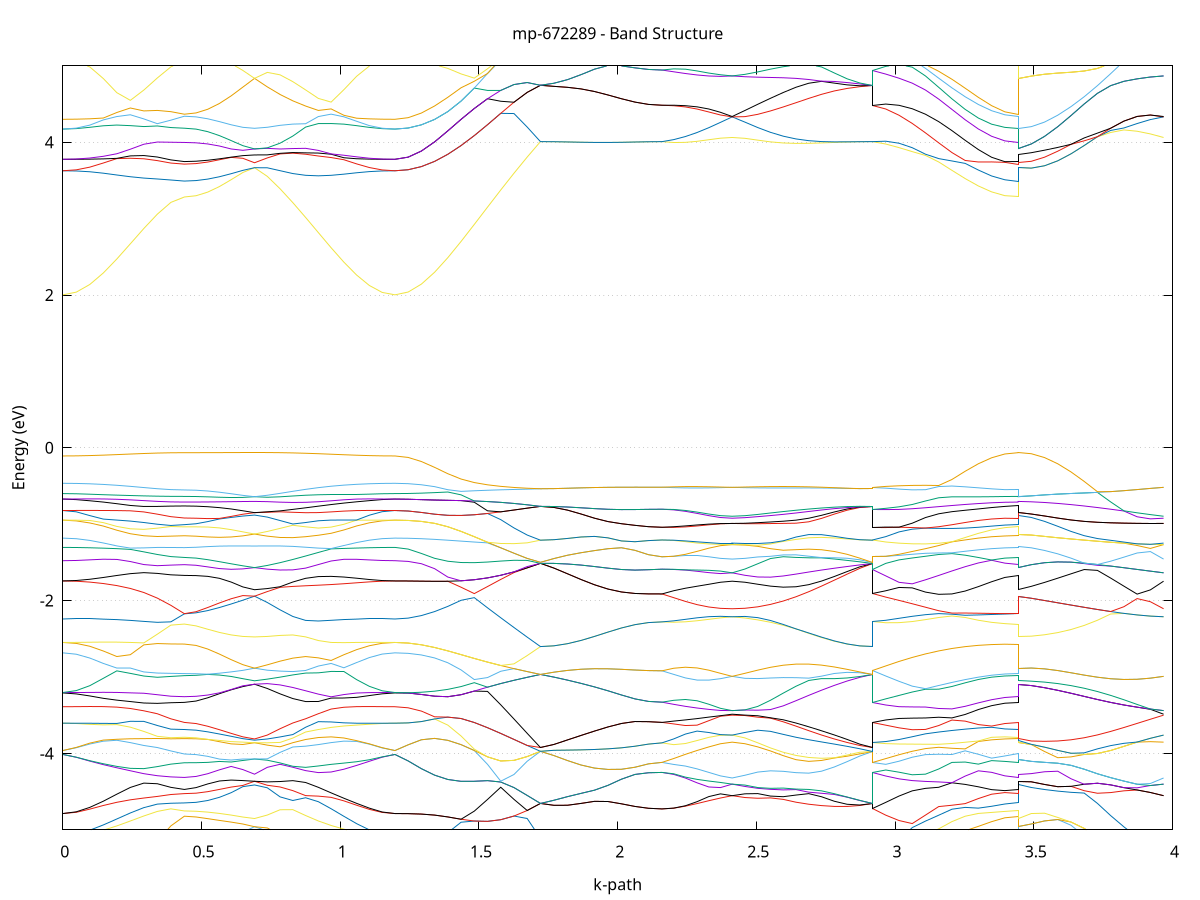 set title 'mp-672289 - Band Structure'
set xlabel 'k-path'
set ylabel 'Energy (eV)'
set grid y
set yrange [-5:5]
set terminal png size 800,600
set output 'mp-672289_bands_gnuplot.png'
plot '-' using 1:2 with lines notitle, '-' using 1:2 with lines notitle, '-' using 1:2 with lines notitle, '-' using 1:2 with lines notitle, '-' using 1:2 with lines notitle, '-' using 1:2 with lines notitle, '-' using 1:2 with lines notitle, '-' using 1:2 with lines notitle, '-' using 1:2 with lines notitle, '-' using 1:2 with lines notitle, '-' using 1:2 with lines notitle, '-' using 1:2 with lines notitle, '-' using 1:2 with lines notitle, '-' using 1:2 with lines notitle, '-' using 1:2 with lines notitle, '-' using 1:2 with lines notitle, '-' using 1:2 with lines notitle, '-' using 1:2 with lines notitle, '-' using 1:2 with lines notitle, '-' using 1:2 with lines notitle, '-' using 1:2 with lines notitle, '-' using 1:2 with lines notitle, '-' using 1:2 with lines notitle, '-' using 1:2 with lines notitle, '-' using 1:2 with lines notitle, '-' using 1:2 with lines notitle, '-' using 1:2 with lines notitle, '-' using 1:2 with lines notitle, '-' using 1:2 with lines notitle, '-' using 1:2 with lines notitle, '-' using 1:2 with lines notitle, '-' using 1:2 with lines notitle, '-' using 1:2 with lines notitle, '-' using 1:2 with lines notitle, '-' using 1:2 with lines notitle, '-' using 1:2 with lines notitle, '-' using 1:2 with lines notitle, '-' using 1:2 with lines notitle, '-' using 1:2 with lines notitle, '-' using 1:2 with lines notitle, '-' using 1:2 with lines notitle, '-' using 1:2 with lines notitle, '-' using 1:2 with lines notitle, '-' using 1:2 with lines notitle, '-' using 1:2 with lines notitle, '-' using 1:2 with lines notitle, '-' using 1:2 with lines notitle, '-' using 1:2 with lines notitle, '-' using 1:2 with lines notitle, '-' using 1:2 with lines notitle, '-' using 1:2 with lines notitle, '-' using 1:2 with lines notitle, '-' using 1:2 with lines notitle, '-' using 1:2 with lines notitle, '-' using 1:2 with lines notitle, '-' using 1:2 with lines notitle, '-' using 1:2 with lines notitle, '-' using 1:2 with lines notitle, '-' using 1:2 with lines notitle, '-' using 1:2 with lines notitle, '-' using 1:2 with lines notitle, '-' using 1:2 with lines notitle, '-' using 1:2 with lines notitle, '-' using 1:2 with lines notitle, '-' using 1:2 with lines notitle, '-' using 1:2 with lines notitle, '-' using 1:2 with lines notitle, '-' using 1:2 with lines notitle, '-' using 1:2 with lines notitle, '-' using 1:2 with lines notitle, '-' using 1:2 with lines notitle, '-' using 1:2 with lines notitle, '-' using 1:2 with lines notitle, '-' using 1:2 with lines notitle, '-' using 1:2 with lines notitle, '-' using 1:2 with lines notitle, '-' using 1:2 with lines notitle, '-' using 1:2 with lines notitle, '-' using 1:2 with lines notitle, '-' using 1:2 with lines notitle, '-' using 1:2 with lines notitle, '-' using 1:2 with lines notitle, '-' using 1:2 with lines notitle, '-' using 1:2 with lines notitle, '-' using 1:2 with lines notitle, '-' using 1:2 with lines notitle, '-' using 1:2 with lines notitle, '-' using 1:2 with lines notitle, '-' using 1:2 with lines notitle, '-' using 1:2 with lines notitle, '-' using 1:2 with lines notitle, '-' using 1:2 with lines notitle, '-' using 1:2 with lines notitle, '-' using 1:2 with lines notitle, '-' using 1:2 with lines notitle, '-' using 1:2 with lines notitle, '-' using 1:2 with lines notitle, '-' using 1:2 with lines notitle, '-' using 1:2 with lines notitle, '-' using 1:2 with lines notitle, '-' using 1:2 with lines notitle, '-' using 1:2 with lines notitle, '-' using 1:2 with lines notitle, '-' using 1:2 with lines notitle, '-' using 1:2 with lines notitle, '-' using 1:2 with lines notitle, '-' using 1:2 with lines notitle, '-' using 1:2 with lines notitle, '-' using 1:2 with lines notitle, '-' using 1:2 with lines notitle, '-' using 1:2 with lines notitle, '-' using 1:2 with lines notitle, '-' using 1:2 with lines notitle, '-' using 1:2 with lines notitle, '-' using 1:2 with lines notitle, '-' using 1:2 with lines notitle, '-' using 1:2 with lines notitle, '-' using 1:2 with lines notitle, '-' using 1:2 with lines notitle, '-' using 1:2 with lines notitle, '-' using 1:2 with lines notitle, '-' using 1:2 with lines notitle, '-' using 1:2 with lines notitle, '-' using 1:2 with lines notitle, '-' using 1:2 with lines notitle, '-' using 1:2 with lines notitle, '-' using 1:2 with lines notitle, '-' using 1:2 with lines notitle, '-' using 1:2 with lines notitle, '-' using 1:2 with lines notitle, '-' using 1:2 with lines notitle, '-' using 1:2 with lines notitle, '-' using 1:2 with lines notitle, '-' using 1:2 with lines notitle, '-' using 1:2 with lines notitle, '-' using 1:2 with lines notitle, '-' using 1:2 with lines notitle, '-' using 1:2 with lines notitle, '-' using 1:2 with lines notitle, '-' using 1:2 with lines notitle, '-' using 1:2 with lines notitle, '-' using 1:2 with lines notitle, '-' using 1:2 with lines notitle, '-' using 1:2 with lines notitle, '-' using 1:2 with lines notitle, '-' using 1:2 with lines notitle, '-' using 1:2 with lines notitle, '-' using 1:2 with lines notitle, '-' using 1:2 with lines notitle, '-' using 1:2 with lines notitle, '-' using 1:2 with lines notitle, '-' using 1:2 with lines notitle, '-' using 1:2 with lines notitle, '-' using 1:2 with lines notitle, '-' using 1:2 with lines notitle, '-' using 1:2 with lines notitle, '-' using 1:2 with lines notitle, '-' using 1:2 with lines notitle, '-' using 1:2 with lines notitle, '-' using 1:2 with lines notitle, '-' using 1:2 with lines notitle, '-' using 1:2 with lines notitle, '-' using 1:2 with lines notitle, '-' using 1:2 with lines notitle, '-' using 1:2 with lines notitle, '-' using 1:2 with lines notitle, '-' using 1:2 with lines notitle, '-' using 1:2 with lines notitle, '-' using 1:2 with lines notitle, '-' using 1:2 with lines notitle, '-' using 1:2 with lines notitle, '-' using 1:2 with lines notitle, '-' using 1:2 with lines notitle, '-' using 1:2 with lines notitle, '-' using 1:2 with lines notitle, '-' using 1:2 with lines notitle, '-' using 1:2 with lines notitle, '-' using 1:2 with lines notitle, '-' using 1:2 with lines notitle, '-' using 1:2 with lines notitle, '-' using 1:2 with lines notitle, '-' using 1:2 with lines notitle, '-' using 1:2 with lines notitle, '-' using 1:2 with lines notitle, '-' using 1:2 with lines notitle, '-' using 1:2 with lines notitle, '-' using 1:2 with lines notitle, '-' using 1:2 with lines notitle, '-' using 1:2 with lines notitle, '-' using 1:2 with lines notitle, '-' using 1:2 with lines notitle, '-' using 1:2 with lines notitle, '-' using 1:2 with lines notitle, '-' using 1:2 with lines notitle, '-' using 1:2 with lines notitle, '-' using 1:2 with lines notitle, '-' using 1:2 with lines notitle, '-' using 1:2 with lines notitle, '-' using 1:2 with lines notitle, '-' using 1:2 with lines notitle, '-' using 1:2 with lines notitle, '-' using 1:2 with lines notitle, '-' using 1:2 with lines notitle, '-' using 1:2 with lines notitle, '-' using 1:2 with lines notitle, '-' using 1:2 with lines notitle, '-' using 1:2 with lines notitle, '-' using 1:2 with lines notitle, '-' using 1:2 with lines notitle, '-' using 1:2 with lines notitle, '-' using 1:2 with lines notitle, '-' using 1:2 with lines notitle, '-' using 1:2 with lines notitle, '-' using 1:2 with lines notitle, '-' using 1:2 with lines notitle, '-' using 1:2 with lines notitle, '-' using 1:2 with lines notitle, '-' using 1:2 with lines notitle, '-' using 1:2 with lines notitle, '-' using 1:2 with lines notitle, '-' using 1:2 with lines notitle, '-' using 1:2 with lines notitle, '-' using 1:2 with lines notitle, '-' using 1:2 with lines notitle, '-' using 1:2 with lines notitle, '-' using 1:2 with lines notitle
0.000000 -24.512935
0.048688 -24.512935
0.097376 -24.512835
0.146064 -24.512735
0.194752 -24.512535
0.243440 -24.512435
0.292128 -24.512235
0.340816 -24.512135
0.389504 -24.512035
0.438192 -24.512035
0.438192 -24.512035
0.480357 -24.511935
0.522522 -24.511935
0.564687 -24.511935
0.606852 -24.511935
0.649017 -24.511835
0.691182 -24.511835
0.691182 -24.511835
0.737181 -24.511835
0.783179 -24.511935
0.829177 -24.512035
0.875175 -24.512135
0.921173 -24.512335
0.967172 -24.512435
1.013170 -24.512635
1.059168 -24.512735
1.105166 -24.512835
1.151165 -24.512935
1.197163 -24.512935
1.197163 -24.512935
1.244846 -24.512935
1.292528 -24.512735
1.340211 -24.512335
1.387894 -24.511835
1.435577 -24.511235
1.483260 -24.510435
1.530943 -24.509535
1.578626 -24.508635
1.626308 -24.507535
1.673991 -24.506435
1.721674 -24.505235
1.721674 -24.505235
1.770362 -24.505235
1.819050 -24.505035
1.867738 -24.504835
1.916426 -24.504635
1.965114 -24.504335
2.013802 -24.504135
2.062490 -24.503935
2.111178 -24.503735
2.159866 -24.503735
2.159866 -24.503735
2.202031 -24.503735
2.244196 -24.503835
2.286361 -24.503835
2.328526 -24.503835
2.370691 -24.503735
2.412856 -24.503735
2.412856 -24.503735
2.458855 -24.503735
2.504853 -24.503835
2.550851 -24.503935
2.596849 -24.504135
2.642847 -24.504335
2.688846 -24.504535
2.734844 -24.504735
2.780842 -24.504935
2.826840 -24.505135
2.872839 -24.505235
2.918837 -24.505235
2.918837 -24.503735
2.966520 -24.505035
3.014203 -24.506235
3.061885 -24.507335
3.109568 -24.508335
3.157251 -24.509235
3.204934 -24.510035
3.252617 -24.510735
3.300300 -24.511335
3.347982 -24.511635
3.395665 -24.511935
3.443348 -24.512035
3.443348 -24.511835
3.491031 -24.511835
3.538714 -24.511635
3.586397 -24.511235
3.634079 -24.510735
3.681762 -24.510135
3.729445 -24.509335
3.777128 -24.508435
3.824811 -24.507435
3.872494 -24.506235
3.920177 -24.505035
3.967859 -24.503735
e
0.000000 -24.494035
0.048688 -24.493935
0.097376 -24.493735
0.146064 -24.493435
0.194752 -24.493035
0.243440 -24.492535
0.292128 -24.491935
0.340816 -24.491335
0.389504 -24.490735
0.438192 -24.490435
0.438192 -24.490435
0.480357 -24.490335
0.522522 -24.490335
0.564687 -24.490235
0.606852 -24.490035
0.649017 -24.489935
0.691182 -24.489835
0.691182 -24.489835
0.737181 -24.489935
0.783179 -24.490335
0.829177 -24.490935
0.875175 -24.491535
0.921173 -24.492135
0.967172 -24.492635
1.013170 -24.493135
1.059168 -24.493535
1.105166 -24.493835
1.151165 -24.493935
1.197163 -24.494035
1.197163 -24.494035
1.244846 -24.494235
1.292528 -24.494835
1.340211 -24.495735
1.387894 -24.496735
1.435577 -24.497835
1.483260 -24.499035
1.530943 -24.500235
1.578626 -24.501535
1.626308 -24.502735
1.673991 -24.504035
1.721674 -24.505235
1.721674 -24.505235
1.770362 -24.505235
1.819050 -24.505035
1.867738 -24.504835
1.916426 -24.504635
1.965114 -24.504335
2.013802 -24.504135
2.062490 -24.503935
2.111178 -24.503735
2.159866 -24.503735
2.159866 -24.503735
2.202031 -24.503635
2.244196 -24.503535
2.286361 -24.503435
2.328526 -24.503335
2.370691 -24.503235
2.412856 -24.503235
2.412856 -24.503235
2.458855 -24.503335
2.504853 -24.503435
2.550851 -24.503535
2.596849 -24.503835
2.642847 -24.504135
2.688846 -24.504335
2.734844 -24.504635
2.780842 -24.504935
2.826840 -24.505035
2.872839 -24.505235
2.918837 -24.505235
2.918837 -24.503735
2.966520 -24.502435
3.014203 -24.501035
3.061885 -24.499635
3.109568 -24.498335
3.157251 -24.496935
3.204934 -24.495535
3.252617 -24.494235
3.300300 -24.492935
3.347982 -24.491735
3.395665 -24.490735
3.443348 -24.490435
3.443348 -24.489835
3.491031 -24.490535
3.538714 -24.491535
3.586397 -24.492735
3.634079 -24.494035
3.681762 -24.495335
3.729445 -24.496635
3.777128 -24.497935
3.824811 -24.499335
3.872494 -24.500635
3.920177 -24.501935
3.967859 -24.503235
e
0.000000 -24.485735
0.048688 -24.485835
0.097376 -24.486035
0.146064 -24.486235
0.194752 -24.486535
0.243440 -24.486935
0.292128 -24.487435
0.340816 -24.487935
0.389504 -24.488535
0.438192 -24.488835
0.438192 -24.488835
0.480357 -24.488735
0.522522 -24.488735
0.564687 -24.488635
0.606852 -24.488435
0.649017 -24.488235
0.691182 -24.488035
0.691182 -24.488035
0.737181 -24.488135
0.783179 -24.488035
0.829177 -24.487735
0.875175 -24.487435
0.921173 -24.487135
0.967172 -24.486735
1.013170 -24.486435
1.059168 -24.486235
1.105166 -24.486035
1.151165 -24.485835
1.197163 -24.485735
1.197163 -24.485735
1.244846 -24.485435
1.292528 -24.485035
1.340211 -24.484535
1.387894 -24.483935
1.435577 -24.483135
1.483260 -24.482135
1.530943 -24.480935
1.578626 -24.479635
1.626308 -24.478035
1.673991 -24.476435
1.721674 -24.474635
1.721674 -24.474635
1.770362 -24.474935
1.819050 -24.475635
1.867738 -24.476635
1.916426 -24.477735
1.965114 -24.478735
2.013802 -24.479635
2.062490 -24.480335
2.111178 -24.480735
2.159866 -24.480835
2.159866 -24.480835
2.202031 -24.480935
2.244196 -24.481035
2.286361 -24.481235
2.328526 -24.481435
2.370691 -24.481535
2.412856 -24.481535
2.412856 -24.481535
2.458855 -24.481535
2.504853 -24.481235
2.550851 -24.480835
2.596849 -24.480235
2.642847 -24.479535
2.688846 -24.478635
2.734844 -24.477635
2.780842 -24.476535
2.826840 -24.475635
2.872839 -24.474935
2.918837 -24.474635
2.918837 -24.480835
2.966520 -24.481635
3.014203 -24.482735
3.061885 -24.483935
3.109568 -24.484935
3.157251 -24.485935
3.204934 -24.486835
3.252617 -24.487535
3.300300 -24.488035
3.347982 -24.488435
3.395665 -24.488735
3.443348 -24.488835
3.443348 -24.488035
3.491031 -24.487835
3.538714 -24.487535
3.586397 -24.487135
3.634079 -24.486535
3.681762 -24.485835
3.729445 -24.485035
3.777128 -24.484035
3.824811 -24.483035
3.872494 -24.482135
3.920177 -24.481635
3.967859 -24.481535
e
0.000000 -24.485335
0.048688 -24.485435
0.097376 -24.485535
0.146064 -24.485635
0.194752 -24.485835
0.243440 -24.486135
0.292128 -24.486335
0.340816 -24.486435
0.389504 -24.486535
0.438192 -24.486635
0.438192 -24.486635
0.480357 -24.486635
0.522522 -24.486835
0.564687 -24.487035
0.606852 -24.487335
0.649017 -24.487735
0.691182 -24.488035
0.691182 -24.488035
0.737181 -24.487735
0.783179 -24.487435
0.829177 -24.487035
0.875175 -24.486735
0.921173 -24.486335
0.967172 -24.486035
1.013170 -24.485835
1.059168 -24.485635
1.105166 -24.485435
1.151165 -24.485435
1.197163 -24.485335
1.197163 -24.485335
1.244846 -24.485235
1.292528 -24.485035
1.340211 -24.484535
1.387894 -24.483935
1.435577 -24.483135
1.483260 -24.482135
1.530943 -24.480935
1.578626 -24.479635
1.626308 -24.478035
1.673991 -24.476435
1.721674 -24.474635
1.721674 -24.474635
1.770362 -24.474935
1.819050 -24.475635
1.867738 -24.476635
1.916426 -24.477735
1.965114 -24.478735
2.013802 -24.479635
2.062490 -24.480235
2.111178 -24.480735
2.159866 -24.480835
2.159866 -24.480835
2.202031 -24.480835
2.244196 -24.481035
2.286361 -24.481135
2.328526 -24.481335
2.370691 -24.481535
2.412856 -24.481535
2.412856 -24.481535
2.458855 -24.481435
2.504853 -24.481235
2.550851 -24.480735
2.596849 -24.480135
2.642847 -24.479335
2.688846 -24.478435
2.734844 -24.477435
2.780842 -24.476435
2.826840 -24.475535
2.872839 -24.474835
2.918837 -24.474635
2.918837 -24.480835
2.966520 -24.480635
3.014203 -24.481135
3.061885 -24.482035
3.109568 -24.482935
3.157251 -24.483835
3.204934 -24.484635
3.252617 -24.485335
3.300300 -24.485835
3.347982 -24.486235
3.395665 -24.486535
3.443348 -24.486635
3.443348 -24.488035
3.491031 -24.487835
3.538714 -24.487535
3.586397 -24.487135
3.634079 -24.486535
3.681762 -24.485835
3.729445 -24.484935
3.777128 -24.484035
3.824811 -24.483035
3.872494 -24.482135
3.920177 -24.481535
3.967859 -24.481535
e
0.000000 -24.485335
0.048688 -24.485235
0.097376 -24.485035
0.146064 -24.484835
0.194752 -24.484535
0.243440 -24.484135
0.292128 -24.483835
0.340816 -24.483635
0.389504 -24.483435
0.438192 -24.483335
0.438192 -24.483335
0.480357 -24.483335
0.522522 -24.483335
0.564687 -24.483335
0.606852 -24.483335
0.649017 -24.483235
0.691182 -24.483235
0.691182 -24.483235
0.737181 -24.483235
0.783179 -24.483335
0.829177 -24.483535
0.875175 -24.483735
0.921173 -24.484035
0.967172 -24.484335
1.013170 -24.484535
1.059168 -24.484835
1.105166 -24.485135
1.151165 -24.485235
1.197163 -24.485335
1.197163 -24.485335
1.244846 -24.485235
1.292528 -24.484635
1.340211 -24.483335
1.387894 -24.481735
1.435577 -24.479935
1.483260 -24.477835
1.530943 -24.475735
1.578626 -24.473435
1.626308 -24.470935
1.673991 -24.472735
1.721674 -24.474635
1.721674 -24.474635
1.770362 -24.474635
1.819050 -24.474535
1.867738 -24.474535
1.916426 -24.474435
1.965114 -24.474335
2.013802 -24.474335
2.062490 -24.474235
2.111178 -24.474235
2.159866 -24.474235
2.159866 -24.474235
2.202031 -24.474135
2.244196 -24.474135
2.286361 -24.474035
2.328526 -24.474035
2.370691 -24.473935
2.412856 -24.473935
2.412856 -24.473935
2.458855 -24.473935
2.504853 -24.474035
2.550851 -24.474135
2.596849 -24.474235
2.642847 -24.474335
2.688846 -24.474435
2.734844 -24.474535
2.780842 -24.474635
2.826840 -24.474635
2.872839 -24.474635
2.918837 -24.474635
2.918837 -24.474235
2.966520 -24.474335
3.014203 -24.473735
3.061885 -24.472835
3.109568 -24.472635
3.157251 -24.474135
3.204934 -24.476235
3.252617 -24.478235
3.300300 -24.480135
3.347982 -24.481735
3.395665 -24.482935
3.443348 -24.483335
3.443348 -24.483235
3.491031 -24.482235
3.538714 -24.480535
3.586397 -24.478635
3.634079 -24.476535
3.681762 -24.474135
3.729445 -24.471735
3.777128 -24.470635
3.824811 -24.472035
3.872494 -24.473235
3.920177 -24.473935
3.967859 -24.473935
e
0.000000 -24.458835
0.048688 -24.459135
0.097376 -24.459735
0.146064 -24.460635
0.194752 -24.461435
0.243440 -24.462235
0.292128 -24.462935
0.340816 -24.463335
0.389504 -24.463635
0.438192 -24.463735
0.438192 -24.463735
0.480357 -24.463735
0.522522 -24.463635
0.564687 -24.463635
0.606852 -24.463535
0.649017 -24.463435
0.691182 -24.463235
0.691182 -24.463235
0.737181 -24.463435
0.783179 -24.463435
0.829177 -24.463335
0.875175 -24.463135
0.921173 -24.462635
0.967172 -24.462035
1.013170 -24.461235
1.059168 -24.460435
1.105166 -24.459735
1.151165 -24.459135
1.197163 -24.458835
1.197163 -24.458835
1.244846 -24.459035
1.292528 -24.459635
1.340211 -24.460535
1.387894 -24.461735
1.435577 -24.463235
1.483260 -24.464935
1.530943 -24.466735
1.578626 -24.468735
1.626308 -24.470735
1.673991 -24.472635
1.721674 -24.474635
1.721674 -24.474635
1.770362 -24.474535
1.819050 -24.474535
1.867738 -24.474535
1.916426 -24.474435
1.965114 -24.474335
2.013802 -24.474235
2.062490 -24.474235
2.111178 -24.474235
2.159866 -24.474135
2.159866 -24.474135
2.202031 -24.474135
2.244196 -24.474035
2.286361 -24.474035
2.328526 -24.473935
2.370691 -24.473935
2.412856 -24.473935
2.412856 -24.473935
2.458855 -24.473835
2.504853 -24.473935
2.550851 -24.473935
2.596849 -24.474035
2.642847 -24.474135
2.688846 -24.474235
2.734844 -24.474335
2.780842 -24.474435
2.826840 -24.474435
2.872839 -24.474535
2.918837 -24.474635
2.918837 -24.474135
2.966520 -24.473235
3.014203 -24.471835
3.061885 -24.470235
3.109568 -24.468835
3.157251 -24.468335
3.204934 -24.467235
3.252617 -24.466035
3.300300 -24.465135
3.347982 -24.464335
3.395665 -24.463835
3.443348 -24.463735
3.443348 -24.463235
3.491031 -24.463635
3.538714 -24.464235
3.586397 -24.465135
3.634079 -24.466335
3.681762 -24.467635
3.729445 -24.469135
3.777128 -24.470535
3.824811 -24.472035
3.872494 -24.473235
3.920177 -24.473935
3.967859 -24.473935
e
0.000000 -24.458835
0.048688 -24.458935
0.097376 -24.459235
0.146064 -24.459635
0.194752 -24.460135
0.243440 -24.460735
0.292128 -24.461235
0.340816 -24.461735
0.389504 -24.462035
0.438192 -24.462135
0.438192 -24.462135
0.480357 -24.462135
0.522522 -24.462335
0.564687 -24.462535
0.606852 -24.462735
0.649017 -24.463035
0.691182 -24.463235
0.691182 -24.463235
0.737181 -24.462935
0.783179 -24.462635
0.829177 -24.462235
0.875175 -24.461735
0.921173 -24.461135
0.967172 -24.460635
1.013170 -24.460035
1.059168 -24.459535
1.105166 -24.459235
1.151165 -24.458935
1.197163 -24.458835
1.197163 -24.458835
1.244846 -24.459035
1.292528 -24.459635
1.340211 -24.460535
1.387894 -24.461735
1.435577 -24.463235
1.483260 -24.464935
1.530943 -24.466735
1.578626 -24.468735
1.626308 -24.470735
1.673991 -24.468535
1.721674 -24.466035
1.721674 -24.466035
1.770362 -24.465735
1.819050 -24.464935
1.867738 -24.463935
1.916426 -24.462835
1.965114 -24.461835
2.013802 -24.460935
2.062490 -24.460235
2.111178 -24.459835
2.159866 -24.459735
2.159866 -24.459735
2.202031 -24.459935
2.244196 -24.460135
2.286361 -24.460235
2.328526 -24.460335
2.370691 -24.460335
2.412856 -24.460235
2.412856 -24.460235
2.458855 -24.460335
2.504853 -24.460435
2.550851 -24.460635
2.596849 -24.461135
2.642847 -24.461635
2.688846 -24.462435
2.734844 -24.463235
2.780842 -24.464235
2.826840 -24.465035
2.872839 -24.465735
2.918837 -24.466035
2.918837 -24.459735
2.966520 -24.462535
3.014203 -24.465135
3.061885 -24.467535
3.109568 -24.468635
3.157251 -24.467135
3.204934 -24.465635
3.252617 -24.464435
3.300300 -24.463435
3.347982 -24.462735
3.395665 -24.462235
3.443348 -24.462135
3.443348 -24.463235
3.491031 -24.463635
3.538714 -24.464235
3.586397 -24.465135
3.634079 -24.466335
3.681762 -24.467635
3.729445 -24.469135
3.777128 -24.469135
3.824811 -24.466435
3.872494 -24.463735
3.920177 -24.460935
3.967859 -24.460235
e
0.000000 -24.448135
0.048688 -24.447735
0.097376 -24.446835
0.146064 -24.445635
0.194752 -24.444235
0.243440 -24.442735
0.292128 -24.441435
0.340816 -24.440235
0.389504 -24.439535
0.438192 -24.439235
0.438192 -24.439235
0.480357 -24.439135
0.522522 -24.438935
0.564687 -24.438735
0.606852 -24.438435
0.649017 -24.438135
0.691182 -24.438035
0.691182 -24.438035
0.737181 -24.438235
0.783179 -24.438635
0.829177 -24.439435
0.875175 -24.440535
0.921173 -24.441835
0.967172 -24.443135
1.013170 -24.444535
1.059168 -24.445835
1.105166 -24.447035
1.151165 -24.447835
1.197163 -24.448135
1.197163 -24.448135
1.244846 -24.448335
1.292528 -24.448835
1.340211 -24.449835
1.387894 -24.451035
1.435577 -24.452635
1.483260 -24.454435
1.530943 -24.456535
1.578626 -24.458735
1.626308 -24.461035
1.673991 -24.463535
1.721674 -24.466035
1.721674 -24.466035
1.770362 -24.465735
1.819050 -24.464935
1.867738 -24.463935
1.916426 -24.462835
1.965114 -24.461835
2.013802 -24.460935
2.062490 -24.460235
2.111178 -24.459835
2.159866 -24.459735
2.159866 -24.459735
2.202031 -24.459335
2.244196 -24.459035
2.286361 -24.458635
2.328526 -24.458335
2.370691 -24.458135
2.412856 -24.458035
2.412856 -24.458035
2.458855 -24.458235
2.504853 -24.458535
2.550851 -24.459035
2.596849 -24.459835
2.642847 -24.460735
2.688846 -24.461735
2.734844 -24.462935
2.780842 -24.464035
2.826840 -24.465035
2.872839 -24.465735
2.918837 -24.466035
2.918837 -24.459735
2.966520 -24.456935
3.014203 -24.454135
3.061885 -24.451435
3.109568 -24.448935
3.157251 -24.446535
3.204934 -24.444435
3.252617 -24.442635
3.300300 -24.441135
3.347982 -24.440135
3.395665 -24.439435
3.443348 -24.439235
3.443348 -24.438035
3.491031 -24.438235
3.538714 -24.439035
3.586397 -24.440135
3.634079 -24.441735
3.681762 -24.443735
3.729445 -24.446035
3.777128 -24.448535
3.824811 -24.451335
3.872494 -24.454235
3.920177 -24.457235
3.967859 -24.458035
e
0.000000 -24.424035
0.048688 -24.424135
0.097376 -24.424535
0.146064 -24.424935
0.194752 -24.425335
0.243440 -24.425735
0.292128 -24.426135
0.340816 -24.426435
0.389504 -24.426835
0.438192 -24.426935
0.438192 -24.426935
0.480357 -24.426935
0.522522 -24.426835
0.564687 -24.426835
0.606852 -24.426735
0.649017 -24.426635
0.691182 -24.426535
0.691182 -24.426535
0.737181 -24.426535
0.783179 -24.426335
0.829177 -24.426135
0.875175 -24.425935
0.921173 -24.425835
0.967172 -24.425535
1.013170 -24.425235
1.059168 -24.424935
1.105166 -24.424535
1.151165 -24.424135
1.197163 -24.424035
1.197163 -24.424035
1.244846 -24.423935
1.292528 -24.423935
1.340211 -24.423835
1.387894 -24.423635
1.435577 -24.423435
1.483260 -24.423235
1.530943 -24.422835
1.578626 -24.422435
1.626308 -24.421935
1.673991 -24.421335
1.721674 -24.420635
1.721674 -24.420635
1.770362 -24.421035
1.819050 -24.421735
1.867738 -24.422735
1.916426 -24.423835
1.965114 -24.424835
2.013802 -24.425735
2.062490 -24.426435
2.111178 -24.426835
2.159866 -24.426935
2.159866 -24.426935
2.202031 -24.427035
2.244196 -24.427235
2.286361 -24.427435
2.328526 -24.427635
2.370691 -24.427735
2.412856 -24.427835
2.412856 -24.427835
2.458855 -24.427735
2.504853 -24.427535
2.550851 -24.427135
2.596849 -24.426535
2.642847 -24.425835
2.688846 -24.424935
2.734844 -24.423935
2.780842 -24.422835
2.826840 -24.421835
2.872839 -24.421135
2.918837 -24.420635
2.918837 -24.426935
2.966520 -24.427035
3.014203 -24.427035
3.061885 -24.426835
3.109568 -24.426735
3.157251 -24.426635
3.204934 -24.426635
3.252617 -24.426735
3.300300 -24.426835
3.347982 -24.426835
3.395665 -24.426935
3.443348 -24.426935
3.443348 -24.426535
3.491031 -24.426435
3.538714 -24.426435
3.586397 -24.426535
3.634079 -24.426635
3.681762 -24.426735
3.729445 -24.426935
3.777128 -24.427135
3.824811 -24.427335
3.872494 -24.427535
3.920177 -24.427735
3.967859 -24.427835
e
0.000000 -24.423935
0.048688 -24.424035
0.097376 -24.424135
0.146064 -24.424335
0.194752 -24.424535
0.243440 -24.424835
0.292128 -24.425035
0.340816 -24.425235
0.389504 -24.425235
0.438192 -24.425335
0.438192 -24.425335
0.480357 -24.425335
0.522522 -24.425535
0.564687 -24.425735
0.606852 -24.426035
0.649017 -24.426335
0.691182 -24.426535
0.691182 -24.426535
0.737181 -24.426335
0.783179 -24.426235
0.829177 -24.426035
0.875175 -24.425635
0.921173 -24.425235
0.967172 -24.424835
1.013170 -24.424535
1.059168 -24.424235
1.105166 -24.424135
1.151165 -24.424035
1.197163 -24.423935
1.197163 -24.423935
1.244846 -24.423935
1.292528 -24.423935
1.340211 -24.423835
1.387894 -24.423635
1.435577 -24.423435
1.483260 -24.423235
1.530943 -24.422835
1.578626 -24.422435
1.626308 -24.421935
1.673991 -24.421335
1.721674 -24.420635
1.721674 -24.420635
1.770362 -24.421035
1.819050 -24.421735
1.867738 -24.422735
1.916426 -24.423735
1.965114 -24.424835
2.013802 -24.425735
2.062490 -24.426435
2.111178 -24.426835
2.159866 -24.426935
2.159866 -24.426935
2.202031 -24.427035
2.244196 -24.427135
2.286361 -24.427335
2.328526 -24.427535
2.370691 -24.427735
2.412856 -24.427835
2.412856 -24.427835
2.458855 -24.427735
2.504853 -24.427335
2.550851 -24.426835
2.596849 -24.426035
2.642847 -24.425035
2.688846 -24.424035
2.734844 -24.422935
2.780842 -24.421935
2.826840 -24.421135
2.872839 -24.420935
2.918837 -24.420635
2.918837 -24.426935
2.966520 -24.426935
3.014203 -24.426735
3.061885 -24.426735
3.109568 -24.426635
3.157251 -24.426435
3.204934 -24.426135
3.252617 -24.425935
3.300300 -24.425635
3.347982 -24.425435
3.395665 -24.425335
3.443348 -24.425335
3.443348 -24.426535
3.491031 -24.426435
3.538714 -24.426435
3.586397 -24.426535
3.634079 -24.426635
3.681762 -24.426735
3.729445 -24.426935
3.777128 -24.427135
3.824811 -24.427335
3.872494 -24.427535
3.920177 -24.427735
3.967859 -24.427835
e
0.000000 -24.421235
0.048688 -24.421035
0.097376 -24.420435
0.146064 -24.419735
0.194752 -24.418935
0.243440 -24.418135
0.292128 -24.417435
0.340816 -24.416735
0.389504 -24.416235
0.438192 -24.416035
0.438192 -24.416035
0.480357 -24.416035
0.522522 -24.416035
0.564687 -24.416035
0.606852 -24.416035
0.649017 -24.416035
0.691182 -24.416035
0.691182 -24.416035
0.737181 -24.416135
0.783179 -24.416235
0.829177 -24.416635
0.875175 -24.417135
0.921173 -24.417735
0.967172 -24.418335
1.013170 -24.419135
1.059168 -24.419835
1.105166 -24.420535
1.151165 -24.421035
1.197163 -24.421235
1.197163 -24.421235
1.244846 -24.421135
1.292528 -24.420935
1.340211 -24.420535
1.387894 -24.419935
1.435577 -24.419135
1.483260 -24.418235
1.530943 -24.417135
1.578626 -24.418035
1.626308 -24.419035
1.673991 -24.419835
1.721674 -24.420635
1.721674 -24.420635
1.770362 -24.420535
1.819050 -24.420535
1.867738 -24.420735
1.916426 -24.420835
1.965114 -24.421035
2.013802 -24.421135
2.062490 -24.421335
2.111178 -24.421335
2.159866 -24.421435
2.159866 -24.421435
2.202031 -24.421535
2.244196 -24.421735
2.286361 -24.421735
2.328526 -24.421635
2.370691 -24.421535
2.412856 -24.421335
2.412856 -24.421335
2.458855 -24.421535
2.504853 -24.421735
2.550851 -24.421835
2.596849 -24.421935
2.642847 -24.421935
2.688846 -24.421835
2.734844 -24.421635
2.780842 -24.421435
2.826840 -24.421135
2.872839 -24.420635
2.918837 -24.420635
2.918837 -24.421435
2.966520 -24.421435
3.014203 -24.421335
3.061885 -24.420935
3.109568 -24.420435
3.157251 -24.419635
3.204934 -24.418535
3.252617 -24.417435
3.300300 -24.416335
3.347982 -24.415935
3.395665 -24.416035
3.443348 -24.416035
3.443348 -24.416035
3.491031 -24.416035
3.538714 -24.415835
3.586397 -24.416135
3.634079 -24.417435
3.681762 -24.418435
3.729445 -24.419435
3.777128 -24.420135
3.824811 -24.420635
3.872494 -24.421035
3.920177 -24.421235
3.967859 -24.421335
e
0.000000 -24.409035
0.048688 -24.409135
0.097376 -24.409535
0.146064 -24.410035
0.194752 -24.410735
0.243440 -24.411435
0.292128 -24.412135
0.340816 -24.412735
0.389504 -24.413235
0.438192 -24.413435
0.438192 -24.413435
0.480357 -24.413435
0.522522 -24.413535
0.564687 -24.413535
0.606852 -24.413635
0.649017 -24.413635
0.691182 -24.413635
0.691182 -24.413635
0.737181 -24.413535
0.783179 -24.413335
0.829177 -24.412935
0.875175 -24.412535
0.921173 -24.411935
0.967172 -24.411235
1.013170 -24.410635
1.059168 -24.409935
1.105166 -24.409535
1.151165 -24.409135
1.197163 -24.409035
1.197163 -24.409035
1.244846 -24.409435
1.292528 -24.410335
1.340211 -24.411535
1.387894 -24.412935
1.435577 -24.414335
1.483260 -24.415735
1.530943 -24.416935
1.578626 -24.418035
1.626308 -24.419035
1.673991 -24.419835
1.721674 -24.420635
1.721674 -24.420635
1.770362 -24.420535
1.819050 -24.420535
1.867738 -24.420635
1.916426 -24.420835
1.965114 -24.421035
2.013802 -24.421135
2.062490 -24.421335
2.111178 -24.421335
2.159866 -24.421435
2.159866 -24.421435
2.202031 -24.421235
2.244196 -24.421035
2.286361 -24.421035
2.328526 -24.421035
2.370691 -24.421135
2.412856 -24.421335
2.412856 -24.421335
2.458855 -24.421135
2.504853 -24.420835
2.550851 -24.420635
2.596849 -24.420435
2.642847 -24.420335
2.688846 -24.420235
2.734844 -24.420235
2.780842 -24.420235
2.826840 -24.420335
2.872839 -24.420435
2.918837 -24.420635
2.918837 -24.421435
2.966520 -24.421235
3.014203 -24.420935
3.061885 -24.420435
3.109568 -24.419835
3.157251 -24.419035
3.204934 -24.418135
3.252617 -24.416935
3.300300 -24.415735
3.347982 -24.414635
3.395665 -24.413735
3.443348 -24.413435
3.443348 -24.413635
3.491031 -24.414035
3.538714 -24.415035
3.586397 -24.416135
3.634079 -24.417335
3.681762 -24.418435
3.729445 -24.419435
3.777128 -24.420135
3.824811 -24.420635
3.872494 -24.421035
3.920177 -24.421235
3.967859 -24.421335
e
0.000000 -24.409035
0.048688 -24.409135
0.097376 -24.409435
0.146064 -24.409935
0.194752 -24.410535
0.243440 -24.411235
0.292128 -24.411935
0.340816 -24.412635
0.389504 -24.413035
0.438192 -24.413135
0.438192 -24.413135
0.480357 -24.413135
0.522522 -24.413235
0.564687 -24.413335
0.606852 -24.413435
0.649017 -24.413535
0.691182 -24.413635
0.691182 -24.413635
0.737181 -24.413535
0.783179 -24.413335
0.829177 -24.412935
0.875175 -24.412335
0.921173 -24.411735
0.967172 -24.411035
1.013170 -24.410435
1.059168 -24.409835
1.105166 -24.409435
1.151165 -24.409135
1.197163 -24.409035
1.197163 -24.409035
1.244846 -24.409435
1.292528 -24.410335
1.340211 -24.411535
1.387894 -24.412935
1.435577 -24.414335
1.483260 -24.415635
1.530943 -24.416935
1.578626 -24.415935
1.626308 -24.414535
1.673991 -24.413035
1.721674 -24.411335
1.721674 -24.411335
1.770362 -24.411135
1.819050 -24.410635
1.867738 -24.409935
1.916426 -24.409235
1.965114 -24.408535
2.013802 -24.407935
2.062490 -24.407535
2.111178 -24.407235
2.159866 -24.407135
2.159866 -24.407135
2.202031 -24.407435
2.244196 -24.407535
2.286361 -24.407635
2.328526 -24.407635
2.370691 -24.407635
2.412856 -24.407635
2.412856 -24.407635
2.458855 -24.407735
2.504853 -24.407735
2.550851 -24.407935
2.596849 -24.408235
2.642847 -24.408635
2.688846 -24.409035
2.734844 -24.409635
2.780842 -24.410235
2.826840 -24.410735
2.872839 -24.411235
2.918837 -24.411335
2.918837 -24.407135
2.966520 -24.408635
3.014203 -24.409935
3.061885 -24.411135
3.109568 -24.412235
3.157251 -24.413235
3.204934 -24.414035
3.252617 -24.414535
3.300300 -24.414835
3.347982 -24.414235
3.395665 -24.413435
3.443348 -24.413135
3.443348 -24.413635
3.491031 -24.414035
3.538714 -24.415035
3.586397 -24.415535
3.634079 -24.414935
3.681762 -24.414135
3.729445 -24.413235
3.777128 -24.412135
3.824811 -24.410835
3.872494 -24.409335
3.920177 -24.407735
3.967859 -24.407635
e
0.000000 -24.398235
0.048688 -24.398235
0.097376 -24.398135
0.146064 -24.398135
0.194752 -24.398035
0.243440 -24.397935
0.292128 -24.397835
0.340816 -24.397735
0.389504 -24.397635
0.438192 -24.397635
0.438192 -24.397635
0.480357 -24.397635
0.522522 -24.397535
0.564687 -24.397435
0.606852 -24.397335
0.649017 -24.397135
0.691182 -24.396935
0.691182 -24.396935
0.737181 -24.397135
0.783179 -24.397335
0.829177 -24.397535
0.875175 -24.397735
0.921173 -24.397835
0.967172 -24.397935
1.013170 -24.398035
1.059168 -24.398135
1.105166 -24.398135
1.151165 -24.398235
1.197163 -24.398235
1.197163 -24.398235
1.244846 -24.398335
1.292528 -24.398835
1.340211 -24.399535
1.387894 -24.400535
1.435577 -24.401735
1.483260 -24.403135
1.530943 -24.404635
1.578626 -24.406335
1.626308 -24.408035
1.673991 -24.409735
1.721674 -24.411335
1.721674 -24.411335
1.770362 -24.411135
1.819050 -24.410635
1.867738 -24.409935
1.916426 -24.409235
1.965114 -24.408535
2.013802 -24.407935
2.062490 -24.407535
2.111178 -24.407235
2.159866 -24.407135
2.159866 -24.407135
2.202031 -24.406935
2.244196 -24.406635
2.286361 -24.406335
2.328526 -24.406235
2.370691 -24.406035
2.412856 -24.406035
2.412856 -24.406035
2.458855 -24.406035
2.504853 -24.406235
2.550851 -24.406535
2.596849 -24.407035
2.642847 -24.407635
2.688846 -24.408335
2.734844 -24.409135
2.780842 -24.409935
2.826840 -24.410635
2.872839 -24.411235
2.918837 -24.411335
2.918837 -24.407135
2.966520 -24.405635
3.014203 -24.404135
3.061885 -24.402635
3.109568 -24.401135
3.157251 -24.399735
3.204934 -24.398535
3.252617 -24.397435
3.300300 -24.396535
3.347982 -24.395935
3.395665 -24.397135
3.443348 -24.397635
3.443348 -24.396935
3.491031 -24.396135
3.538714 -24.396135
3.586397 -24.397235
3.634079 -24.398535
3.681762 -24.399835
3.729445 -24.401135
3.777128 -24.402535
3.824811 -24.403835
3.872494 -24.405135
3.920177 -24.406435
3.967859 -24.406035
e
0.000000 -24.393335
0.048688 -24.393435
0.097376 -24.393635
0.146064 -24.393935
0.194752 -24.394235
0.243440 -24.394635
0.292128 -24.395035
0.340816 -24.395435
0.389504 -24.395635
0.438192 -24.395735
0.438192 -24.395735
0.480357 -24.395835
0.522522 -24.395935
0.564687 -24.396135
0.606852 -24.396435
0.649017 -24.396635
0.691182 -24.396935
0.691182 -24.396935
0.737181 -24.396635
0.783179 -24.396335
0.829177 -24.395935
0.875175 -24.395535
0.921173 -24.395035
0.967172 -24.394635
1.013170 -24.394235
1.059168 -24.393835
1.105166 -24.393535
1.151165 -24.393435
1.197163 -24.393335
1.197163 -24.393335
1.244846 -24.392935
1.292528 -24.392035
1.340211 -24.390635
1.387894 -24.389035
1.435577 -24.387435
1.483260 -24.385835
1.530943 -24.384335
1.578626 -24.382935
1.626308 -24.381535
1.673991 -24.380335
1.721674 -24.379135
1.721674 -24.379135
1.770362 -24.379235
1.819050 -24.379335
1.867738 -24.379535
1.916426 -24.379735
1.965114 -24.379935
2.013802 -24.380135
2.062490 -24.380235
2.111178 -24.380335
2.159866 -24.380435
2.159866 -24.380435
2.202031 -24.380435
2.244196 -24.380335
2.286361 -24.380335
2.328526 -24.380235
2.370691 -24.380235
2.412856 -24.380235
2.412856 -24.380235
2.458855 -24.380235
2.504853 -24.380235
2.550851 -24.380235
2.596849 -24.380135
2.642847 -24.380035
2.688846 -24.379835
2.734844 -24.379635
2.780842 -24.379535
2.826840 -24.379335
2.872839 -24.379235
2.918837 -24.379135
2.918837 -24.380435
2.966520 -24.381335
3.014203 -24.382735
3.061885 -24.384235
3.109568 -24.386035
3.157251 -24.387935
3.204934 -24.390035
3.252617 -24.392035
3.300300 -24.394135
3.347982 -24.395835
3.395665 -24.395735
3.443348 -24.395735
3.443348 -24.396935
3.491031 -24.396135
3.538714 -24.394735
3.586397 -24.392835
3.634079 -24.390835
3.681762 -24.388735
3.729445 -24.386735
3.777128 -24.384935
3.824811 -24.383235
3.872494 -24.381835
3.920177 -24.380435
3.967859 -24.380235
e
0.000000 -24.393335
0.048688 -24.393335
0.097376 -24.393435
0.146064 -24.393635
0.194752 -24.393835
0.243440 -24.394035
0.292128 -24.394235
0.340816 -24.394335
0.389504 -24.394435
0.438192 -24.394435
0.438192 -24.394435
0.480357 -24.394435
0.522522 -24.394435
0.564687 -24.394335
0.606852 -24.394335
0.649017 -24.394335
0.691182 -24.394335
0.691182 -24.394335
0.737181 -24.394335
0.783179 -24.394335
0.829177 -24.394235
0.875175 -24.394235
0.921173 -24.394035
0.967172 -24.393935
1.013170 -24.393735
1.059168 -24.393635
1.105166 -24.393435
1.151165 -24.393335
1.197163 -24.393335
1.197163 -24.393335
1.244846 -24.392935
1.292528 -24.391935
1.340211 -24.390635
1.387894 -24.389035
1.435577 -24.387435
1.483260 -24.385835
1.530943 -24.384335
1.578626 -24.382935
1.626308 -24.381535
1.673991 -24.380335
1.721674 -24.379135
1.721674 -24.379135
1.770362 -24.379235
1.819050 -24.379335
1.867738 -24.379535
1.916426 -24.379735
1.965114 -24.379935
2.013802 -24.380135
2.062490 -24.380235
2.111178 -24.380335
2.159866 -24.380435
2.159866 -24.380435
2.202031 -24.380335
2.244196 -24.380335
2.286361 -24.380335
2.328526 -24.380235
2.370691 -24.380235
2.412856 -24.380235
2.412856 -24.380235
2.458855 -24.380235
2.504853 -24.380135
2.550851 -24.380135
2.596849 -24.380035
2.642847 -24.379935
2.688846 -24.379735
2.734844 -24.379535
2.780842 -24.379435
2.826840 -24.379235
2.872839 -24.379135
2.918837 -24.379135
2.918837 -24.380435
2.966520 -24.380835
3.014203 -24.381935
3.061885 -24.383335
3.109568 -24.384835
3.157251 -24.386535
3.204934 -24.388235
3.252617 -24.390035
3.300300 -24.391835
3.347982 -24.393335
3.395665 -24.394235
3.443348 -24.394435
3.443348 -24.394335
3.491031 -24.395135
3.538714 -24.394735
3.586397 -24.392835
3.634079 -24.390735
3.681762 -24.388735
3.729445 -24.386735
3.777128 -24.384935
3.824811 -24.383235
3.872494 -24.381735
3.920177 -24.380435
3.967859 -24.380235
e
0.000000 -24.372735
0.048688 -24.372735
0.097376 -24.372835
0.146064 -24.372835
0.194752 -24.372835
0.243440 -24.372935
0.292128 -24.372835
0.340816 -24.372835
0.389504 -24.372835
0.438192 -24.372835
0.438192 -24.372835
0.480357 -24.372835
0.522522 -24.372735
0.564687 -24.372735
0.606852 -24.372635
0.649017 -24.372535
0.691182 -24.372535
0.691182 -24.372535
0.737181 -24.372535
0.783179 -24.372635
0.829177 -24.372735
0.875175 -24.372835
0.921173 -24.372835
0.967172 -24.372835
1.013170 -24.372835
1.059168 -24.372835
1.105166 -24.372835
1.151165 -24.372735
1.197163 -24.372735
1.197163 -24.372735
1.244846 -24.372835
1.292528 -24.373035
1.340211 -24.373235
1.387894 -24.373635
1.435577 -24.374135
1.483260 -24.374735
1.530943 -24.375335
1.578626 -24.376135
1.626308 -24.377035
1.673991 -24.378035
1.721674 -24.379135
1.721674 -24.379135
1.770362 -24.379135
1.819050 -24.379135
1.867738 -24.379035
1.916426 -24.379035
1.965114 -24.378935
2.013802 -24.378935
2.062490 -24.378935
2.111178 -24.378835
2.159866 -24.378835
2.159866 -24.378835
2.202031 -24.378935
2.244196 -24.378935
2.286361 -24.379035
2.328526 -24.379135
2.370691 -24.379135
2.412856 -24.379135
2.412856 -24.379135
2.458855 -24.379135
2.504853 -24.379135
2.550851 -24.379135
2.596849 -24.379135
2.642847 -24.379035
2.688846 -24.379135
2.734844 -24.379135
2.780842 -24.379135
2.826840 -24.379135
2.872839 -24.379135
2.918837 -24.379135
2.918837 -24.378835
2.966520 -24.378435
3.014203 -24.377535
3.061885 -24.376635
3.109568 -24.375835
3.157251 -24.375035
3.204934 -24.374435
3.252617 -24.373835
3.300300 -24.373435
3.347982 -24.373135
3.395665 -24.372935
3.443348 -24.372835
3.443348 -24.372535
3.491031 -24.372635
3.538714 -24.372935
3.586397 -24.373335
3.634079 -24.373835
3.681762 -24.374435
3.729445 -24.375135
3.777128 -24.375935
3.824811 -24.376835
3.872494 -24.377835
3.920177 -24.378935
3.967859 -24.379135
e
0.000000 -24.372735
0.048688 -24.372735
0.097376 -24.372735
0.146064 -24.372635
0.194752 -24.372635
0.243440 -24.372535
0.292128 -24.372535
0.340816 -24.372435
0.389504 -24.372435
0.438192 -24.372435
0.438192 -24.372435
0.480357 -24.372435
0.522522 -24.372435
0.564687 -24.372435
0.606852 -24.372435
0.649017 -24.372435
0.691182 -24.372535
0.691182 -24.372535
0.737181 -24.372435
0.783179 -24.372435
0.829177 -24.372435
0.875175 -24.372435
0.921173 -24.372535
0.967172 -24.372535
1.013170 -24.372635
1.059168 -24.372735
1.105166 -24.372735
1.151165 -24.372735
1.197163 -24.372735
1.197163 -24.372735
1.244846 -24.372835
1.292528 -24.372935
1.340211 -24.373235
1.387894 -24.373635
1.435577 -24.374135
1.483260 -24.374635
1.530943 -24.375335
1.578626 -24.376135
1.626308 -24.377035
1.673991 -24.378035
1.721674 -24.379135
1.721674 -24.379135
1.770362 -24.379135
1.819050 -24.379135
1.867738 -24.379035
1.916426 -24.379035
1.965114 -24.378935
2.013802 -24.378935
2.062490 -24.378835
2.111178 -24.378835
2.159866 -24.378835
2.159866 -24.378835
2.202031 -24.378835
2.244196 -24.378935
2.286361 -24.378935
2.328526 -24.379035
2.370691 -24.379135
2.412856 -24.379135
2.412856 -24.379135
2.458855 -24.379135
2.504853 -24.379035
2.550851 -24.379035
2.596849 -24.378935
2.642847 -24.378935
2.688846 -24.378935
2.734844 -24.379035
2.780842 -24.379035
2.826840 -24.379035
2.872839 -24.379135
2.918837 -24.379135
2.918837 -24.378835
2.966520 -24.378135
3.014203 -24.377235
3.061885 -24.376335
3.109568 -24.375535
3.157251 -24.374735
3.204934 -24.374135
3.252617 -24.373535
3.300300 -24.373035
3.347982 -24.372735
3.395665 -24.372435
3.443348 -24.372435
3.443348 -24.372535
3.491031 -24.372635
3.538714 -24.372935
3.586397 -24.373235
3.634079 -24.373835
3.681762 -24.374435
3.729445 -24.375135
3.777128 -24.375935
3.824811 -24.376835
3.872494 -24.377835
3.920177 -24.378935
3.967859 -24.379135
e
0.000000 -24.359035
0.048688 -24.358935
0.097376 -24.358735
0.146064 -24.358235
0.194752 -24.357735
0.243440 -24.357035
0.292128 -24.356335
0.340816 -24.355635
0.389504 -24.354935
0.438192 -24.354635
0.438192 -24.354635
0.480357 -24.354635
0.522522 -24.354435
0.564687 -24.354235
0.606852 -24.354035
0.649017 -24.353735
0.691182 -24.353335
0.691182 -24.353335
0.737181 -24.353835
0.783179 -24.354435
0.829177 -24.355135
0.875175 -24.355835
0.921173 -24.356535
0.967172 -24.357235
1.013170 -24.357835
1.059168 -24.358335
1.105166 -24.358735
1.151165 -24.358935
1.197163 -24.359035
1.197163 -24.359035
1.244846 -24.359035
1.292528 -24.358835
1.340211 -24.358635
1.387894 -24.358335
1.435577 -24.358035
1.483260 -24.357635
1.530943 -24.357235
1.578626 -24.356735
1.626308 -24.356235
1.673991 -24.355735
1.721674 -24.355135
1.721674 -24.355135
1.770362 -24.355035
1.819050 -24.354835
1.867738 -24.354535
1.916426 -24.354235
1.965114 -24.353835
2.013802 -24.353435
2.062490 -24.353135
2.111178 -24.352935
2.159866 -24.352935
2.159866 -24.352935
2.202031 -24.352835
2.244196 -24.352835
2.286361 -24.352735
2.328526 -24.352635
2.370691 -24.352535
2.412856 -24.352435
2.412856 -24.352435
2.458855 -24.352535
2.504853 -24.352635
2.550851 -24.352935
2.596849 -24.353235
2.642847 -24.353535
2.688846 -24.353935
2.734844 -24.354335
2.780842 -24.354635
2.826840 -24.354935
2.872839 -24.355135
2.918837 -24.355135
2.918837 -24.352935
2.966520 -24.353035
3.014203 -24.353235
3.061885 -24.353435
3.109568 -24.353635
3.157251 -24.353835
3.204934 -24.354035
3.252617 -24.354235
3.300300 -24.354435
3.347982 -24.354535
3.395665 -24.354635
3.443348 -24.354635
3.443348 -24.353335
3.491031 -24.352935
3.538714 -24.352435
3.586397 -24.351935
3.634079 -24.351535
3.681762 -24.351235
3.729445 -24.351035
3.777128 -24.351035
3.824811 -24.351235
3.872494 -24.351535
3.920177 -24.351935
3.967859 -24.352435
e
0.000000 -24.349535
0.048688 -24.349935
0.097376 -24.350435
0.146064 -24.350835
0.194752 -24.351235
0.243440 -24.351635
0.292128 -24.352035
0.340816 -24.352535
0.389504 -24.352935
0.438192 -24.353235
0.438192 -24.353235
0.480357 -24.353135
0.522522 -24.353135
0.564687 -24.353035
0.606852 -24.353035
0.649017 -24.353135
0.691182 -24.353335
0.691182 -24.353335
0.737181 -24.353035
0.783179 -24.352635
0.829177 -24.352335
0.875175 -24.352035
0.921173 -24.351735
0.967172 -24.351435
1.013170 -24.351135
1.059168 -24.350735
1.105166 -24.350335
1.151165 -24.349835
1.197163 -24.349535
1.197163 -24.349535
1.244846 -24.349335
1.292528 -24.349035
1.340211 -24.349535
1.387894 -24.350135
1.435577 -24.350835
1.483260 -24.351635
1.530943 -24.352335
1.578626 -24.353135
1.626308 -24.353835
1.673991 -24.354535
1.721674 -24.355135
1.721674 -24.355135
1.770362 -24.355035
1.819050 -24.354835
1.867738 -24.354535
1.916426 -24.354235
1.965114 -24.353835
2.013802 -24.353435
2.062490 -24.353135
2.111178 -24.352935
2.159866 -24.352935
2.159866 -24.352935
2.202031 -24.352835
2.244196 -24.352735
2.286361 -24.352635
2.328526 -24.352535
2.370691 -24.352435
2.412856 -24.352435
2.412856 -24.352435
2.458855 -24.352435
2.504853 -24.352635
2.550851 -24.352835
2.596849 -24.353135
2.642847 -24.353435
2.688846 -24.353835
2.734844 -24.354235
2.780842 -24.354635
2.826840 -24.354935
2.872839 -24.355135
2.918837 -24.355135
2.918837 -24.352935
2.966520 -24.352735
3.014203 -24.352635
3.061885 -24.352535
3.109568 -24.352435
3.157251 -24.352435
3.204934 -24.352435
3.252617 -24.352535
3.300300 -24.352735
3.347982 -24.352935
3.395665 -24.353135
3.443348 -24.353235
3.443348 -24.353335
3.491031 -24.352935
3.538714 -24.352435
3.586397 -24.351935
3.634079 -24.351535
3.681762 -24.351135
3.729445 -24.351035
3.777128 -24.351035
3.824811 -24.351235
3.872494 -24.351535
3.920177 -24.351935
3.967859 -24.352435
e
0.000000 -24.349435
0.048688 -24.349435
0.097376 -24.349135
0.146064 -24.348835
0.194752 -24.348435
0.243440 -24.348035
0.292128 -24.347735
0.340816 -24.347435
0.389504 -24.347235
0.438192 -24.347135
0.438192 -24.347135
0.480357 -24.347235
0.522522 -24.347535
0.564687 -24.347835
0.606852 -24.348135
0.649017 -24.348335
0.691182 -24.348435
0.691182 -24.348435
0.737181 -24.348335
0.783179 -24.348235
0.829177 -24.348135
0.875175 -24.348135
0.921173 -24.348235
0.967172 -24.348435
1.013170 -24.348635
1.059168 -24.348935
1.105166 -24.349235
1.151165 -24.349335
1.197163 -24.349435
1.197163 -24.349435
1.244846 -24.349235
1.292528 -24.348735
1.340211 -24.347735
1.387894 -24.346535
1.435577 -24.344935
1.483260 -24.343235
1.530943 -24.341335
1.578626 -24.339335
1.626308 -24.337435
1.673991 -24.335635
1.721674 -24.333935
1.721674 -24.333935
1.770362 -24.334135
1.819050 -24.334135
1.867738 -24.334135
1.916426 -24.334135
1.965114 -24.334135
2.013802 -24.334235
2.062490 -24.334335
2.111178 -24.334535
2.159866 -24.334535
2.159866 -24.334535
2.202031 -24.334635
2.244196 -24.334735
2.286361 -24.334635
2.328526 -24.334535
2.370691 -24.334435
2.412856 -24.334435
2.412856 -24.334435
2.458855 -24.334435
2.504853 -24.334435
2.550851 -24.334335
2.596849 -24.334135
2.642847 -24.334335
2.688846 -24.334435
2.734844 -24.334435
2.780842 -24.334335
2.826840 -24.334235
2.872839 -24.334135
2.918837 -24.333935
2.918837 -24.334535
2.966520 -24.335635
3.014203 -24.337135
3.061885 -24.338835
3.109568 -24.340735
3.157251 -24.342535
3.204934 -24.344035
3.252617 -24.345335
3.300300 -24.346235
3.347982 -24.346735
3.395665 -24.347035
3.443348 -24.347135
3.443348 -24.348435
3.491031 -24.347735
3.538714 -24.346735
3.586397 -24.345535
3.634079 -24.344135
3.681762 -24.342635
3.729445 -24.341135
3.777128 -24.339635
3.824811 -24.338235
3.872494 -24.336835
3.920177 -24.335635
3.967859 -24.334435
e
0.000000 -24.348635
0.048688 -24.348035
0.097376 -24.347135
0.146064 -24.345935
0.194752 -24.344735
0.243440 -24.343535
0.292128 -24.342335
0.340816 -24.341435
0.389504 -24.340735
0.438192 -24.340535
0.438192 -24.340535
0.480357 -24.340335
0.522522 -24.339935
0.564687 -24.339135
0.606852 -24.338335
0.649017 -24.337535
0.691182 -24.336635
0.691182 -24.336635
0.737181 -24.337635
0.783179 -24.338735
0.829177 -24.339835
0.875175 -24.341135
0.921173 -24.342435
0.967172 -24.343635
1.013170 -24.344935
1.059168 -24.346135
1.105166 -24.347235
1.151165 -24.348135
1.197163 -24.348635
1.197163 -24.348635
1.244846 -24.348735
1.292528 -24.348635
1.340211 -24.347735
1.387894 -24.346435
1.435577 -24.344935
1.483260 -24.343135
1.530943 -24.341235
1.578626 -24.339335
1.626308 -24.337435
1.673991 -24.335535
1.721674 -24.333935
1.721674 -24.333935
1.770362 -24.334035
1.819050 -24.334135
1.867738 -24.334135
1.916426 -24.334035
1.965114 -24.334135
2.013802 -24.334235
2.062490 -24.334335
2.111178 -24.334435
2.159866 -24.334535
2.159866 -24.334535
2.202031 -24.334335
2.244196 -24.334035
2.286361 -24.333735
2.328526 -24.333435
2.370691 -24.333235
2.412856 -24.333235
2.412856 -24.333235
2.458855 -24.333335
2.504853 -24.333635
2.550851 -24.333835
2.596849 -24.334135
2.642847 -24.333935
2.688846 -24.333735
2.734844 -24.333535
2.780842 -24.333735
2.826840 -24.334035
2.872839 -24.334035
2.918837 -24.333935
2.918837 -24.334535
2.966520 -24.333735
3.014203 -24.333735
3.061885 -24.334935
3.109568 -24.336035
3.157251 -24.337035
3.204934 -24.338035
3.252617 -24.338835
3.300300 -24.339535
3.347982 -24.340135
3.395665 -24.340435
3.443348 -24.340535
3.443348 -24.336635
3.491031 -24.337035
3.538714 -24.337335
3.586397 -24.337635
3.634079 -24.337635
3.681762 -24.337435
3.729445 -24.337035
3.777128 -24.336435
3.824811 -24.335635
3.872494 -24.334735
3.920177 -24.333835
3.967859 -24.333235
e
0.000000 -24.332435
0.048688 -24.332535
0.097376 -24.332635
0.146064 -24.332835
0.194752 -24.333035
0.243440 -24.333235
0.292128 -24.333535
0.340816 -24.333735
0.389504 -24.333935
0.438192 -24.334035
0.438192 -24.334035
0.480357 -24.334135
0.522522 -24.334335
0.564687 -24.334735
0.606852 -24.335235
0.649017 -24.335835
0.691182 -24.336635
0.691182 -24.336635
0.737181 -24.335735
0.783179 -24.335035
0.829177 -24.334335
0.875175 -24.333935
0.921173 -24.333535
0.967172 -24.333235
1.013170 -24.332935
1.059168 -24.332735
1.105166 -24.332635
1.151165 -24.332535
1.197163 -24.332435
1.197163 -24.332435
1.244846 -24.332435
1.292528 -24.332235
1.340211 -24.331935
1.387894 -24.331435
1.435577 -24.330735
1.483260 -24.329935
1.530943 -24.328835
1.578626 -24.329635
1.626308 -24.330935
1.673991 -24.332335
1.721674 -24.333935
1.721674 -24.333935
1.770362 -24.333735
1.819050 -24.333435
1.867738 -24.333235
1.916426 -24.333035
1.965114 -24.332635
2.013802 -24.332035
2.062490 -24.331435
2.111178 -24.330935
2.159866 -24.330735
2.159866 -24.330735
2.202031 -24.331235
2.244196 -24.331735
2.286361 -24.332335
2.328526 -24.332835
2.370691 -24.333135
2.412856 -24.333135
2.412856 -24.333135
2.458855 -24.333035
2.504853 -24.332835
2.550851 -24.332735
2.596849 -24.332635
2.642847 -24.332735
2.688846 -24.332835
2.734844 -24.333335
2.780842 -24.333535
2.826840 -24.333535
2.872839 -24.333735
2.918837 -24.333935
2.918837 -24.330735
2.966520 -24.332235
3.014203 -24.333235
3.061885 -24.333035
3.109568 -24.333035
3.157251 -24.333235
3.204934 -24.333435
3.252617 -24.333635
3.300300 -24.333835
3.347982 -24.333935
3.395665 -24.334035
3.443348 -24.334035
3.443348 -24.336635
3.491031 -24.337035
3.538714 -24.337335
3.586397 -24.337535
3.634079 -24.337635
3.681762 -24.337435
3.729445 -24.337035
3.777128 -24.336435
3.824811 -24.335535
3.872494 -24.334735
3.920177 -24.333835
3.967859 -24.333135
e
0.000000 -24.319535
0.048688 -24.319635
0.097376 -24.319935
0.146064 -24.320235
0.194752 -24.320535
0.243440 -24.320835
0.292128 -24.321135
0.340816 -24.321435
0.389504 -24.321635
0.438192 -24.321735
0.438192 -24.321735
0.480357 -24.321735
0.522522 -24.321735
0.564687 -24.321735
0.606852 -24.321735
0.649017 -24.321735
0.691182 -24.321735
0.691182 -24.321735
0.737181 -24.321735
0.783179 -24.321635
0.829177 -24.321535
0.875175 -24.321335
0.921173 -24.321035
0.967172 -24.320635
1.013170 -24.320335
1.059168 -24.320035
1.105166 -24.319835
1.151165 -24.319635
1.197163 -24.319535
1.197163 -24.319535
1.244846 -24.320735
1.292528 -24.322135
1.340211 -24.323435
1.387894 -24.324735
1.435577 -24.326035
1.483260 -24.327235
1.530943 -24.328435
1.578626 -24.329635
1.626308 -24.330935
1.673991 -24.332335
1.721674 -24.333935
1.721674 -24.333935
1.770362 -24.333635
1.819050 -24.333435
1.867738 -24.333235
1.916426 -24.333035
1.965114 -24.332635
2.013802 -24.332035
2.062490 -24.331435
2.111178 -24.330935
2.159866 -24.330735
2.159866 -24.330735
2.202031 -24.330435
2.244196 -24.330535
2.286361 -24.330835
2.328526 -24.331135
2.370691 -24.331435
2.412856 -24.331635
2.412856 -24.331635
2.458855 -24.331535
2.504853 -24.331235
2.550851 -24.331235
2.596849 -24.331535
2.642847 -24.332035
2.688846 -24.332735
2.734844 -24.333035
2.780842 -24.333235
2.826840 -24.333435
2.872839 -24.333735
2.918837 -24.333935
2.918837 -24.330735
2.966520 -24.329435
3.014203 -24.328535
3.061885 -24.327935
3.109568 -24.327335
3.157251 -24.326535
3.204934 -24.325735
3.252617 -24.324735
3.300300 -24.323735
3.347982 -24.322835
3.395665 -24.322035
3.443348 -24.321735
3.443348 -24.321735
3.491031 -24.320935
3.538714 -24.320635
3.586397 -24.321435
3.634079 -24.322135
3.681762 -24.322735
3.729445 -24.323235
3.777128 -24.323535
3.824811 -24.324335
3.872494 -24.326635
3.920177 -24.329035
3.967859 -24.331635
e
0.000000 -24.319535
0.048688 -24.319535
0.097376 -24.319535
0.146064 -24.319735
0.194752 -24.320035
0.243440 -24.320435
0.292128 -24.320635
0.340816 -24.320835
0.389504 -24.320835
0.438192 -24.320835
0.438192 -24.320835
0.480357 -24.320835
0.522522 -24.320535
0.564687 -24.320235
0.606852 -24.319735
0.649017 -24.319135
0.691182 -24.318835
0.691182 -24.318835
0.737181 -24.319035
0.783179 -24.319535
0.829177 -24.319935
0.875175 -24.320135
0.921173 -24.320235
0.967172 -24.320135
1.013170 -24.320035
1.059168 -24.319835
1.105166 -24.319635
1.151165 -24.319535
1.197163 -24.319535
1.197163 -24.319535
1.244846 -24.320735
1.292528 -24.322135
1.340211 -24.323435
1.387894 -24.324735
1.435577 -24.325935
1.483260 -24.327235
1.530943 -24.328435
1.578626 -24.327635
1.626308 -24.326235
1.673991 -24.324635
1.721674 -24.322835
1.721674 -24.322835
1.770362 -24.322835
1.819050 -24.322935
1.867738 -24.322935
1.916426 -24.323135
1.965114 -24.323435
2.013802 -24.323835
2.062490 -24.324235
2.111178 -24.324735
2.159866 -24.324835
2.159866 -24.324835
2.202031 -24.325035
2.244196 -24.324835
2.286361 -24.324335
2.328526 -24.323635
2.370691 -24.322935
2.412856 -24.322535
2.412856 -24.322535
2.458855 -24.323435
2.504853 -24.324435
2.550851 -24.325135
2.596849 -24.325335
2.642847 -24.325035
2.688846 -24.324435
2.734844 -24.323835
2.780842 -24.323335
2.826840 -24.323035
2.872839 -24.322835
2.918837 -24.322835
2.918837 -24.324835
2.966520 -24.324935
3.014203 -24.324735
3.061885 -24.324335
3.109568 -24.324035
3.157251 -24.323535
3.204934 -24.323035
3.252617 -24.322435
3.300300 -24.321935
3.347982 -24.321335
3.395665 -24.321035
3.443348 -24.320835
3.443348 -24.318835
3.491031 -24.319735
3.538714 -24.320635
3.586397 -24.321435
3.634079 -24.322135
3.681762 -24.322735
3.729445 -24.323235
3.777128 -24.323535
3.824811 -24.323635
3.872494 -24.323535
3.920177 -24.323135
3.967859 -24.322535
e
0.000000 -24.319235
0.048688 -24.319235
0.097376 -24.319235
0.146064 -24.319335
0.194752 -24.319235
0.243440 -24.319035
0.292128 -24.318835
0.340816 -24.318535
0.389504 -24.318335
0.438192 -24.318335
0.438192 -24.318335
0.480357 -24.318335
0.522522 -24.318435
0.564687 -24.318535
0.606852 -24.318635
0.649017 -24.318735
0.691182 -24.318835
0.691182 -24.318835
0.737181 -24.318835
0.783179 -24.318935
0.829177 -24.319035
0.875175 -24.319135
0.921173 -24.319235
0.967172 -24.319335
1.013170 -24.319335
1.059168 -24.319235
1.105166 -24.319235
1.151165 -24.319235
1.197163 -24.319235
1.197163 -24.319235
1.244846 -24.318035
1.292528 -24.316635
1.340211 -24.315535
1.387894 -24.314835
1.435577 -24.314635
1.483260 -24.314735
1.530943 -24.314935
1.578626 -24.316935
1.626308 -24.318935
1.673991 -24.320935
1.721674 -24.322835
1.721674 -24.322835
1.770362 -24.322835
1.819050 -24.322835
1.867738 -24.322935
1.916426 -24.323135
1.965114 -24.323335
2.013802 -24.323735
2.062490 -24.324235
2.111178 -24.324735
2.159866 -24.324835
2.159866 -24.324835
2.202031 -24.324535
2.244196 -24.324035
2.286361 -24.323635
2.328526 -24.323235
2.370691 -24.322835
2.412856 -24.322535
2.412856 -24.322535
2.458855 -24.322235
2.504853 -24.321935
2.550851 -24.321635
2.596849 -24.321535
2.642847 -24.321635
2.688846 -24.321835
2.734844 -24.322235
2.780842 -24.322535
2.826840 -24.322735
2.872839 -24.322835
2.918837 -24.322835
2.918837 -24.324835
2.966520 -24.324335
3.014203 -24.323235
3.061885 -24.321735
3.109568 -24.320135
3.157251 -24.318835
3.204934 -24.317835
3.252617 -24.317335
3.300300 -24.317335
3.347982 -24.317735
3.395665 -24.318135
3.443348 -24.318335
3.443348 -24.318835
3.491031 -24.319735
3.538714 -24.320335
3.586397 -24.320035
3.634079 -24.320035
3.681762 -24.320435
3.729445 -24.321235
3.777128 -24.322535
3.824811 -24.323635
3.872494 -24.323535
3.920177 -24.323135
3.967859 -24.322535
e
0.000000 -24.319235
0.048688 -24.319135
0.097376 -24.318735
0.146064 -24.318235
0.194752 -24.317535
0.243440 -24.316835
0.292128 -24.316235
0.340816 -24.315635
0.389504 -24.315235
0.438192 -24.315035
0.438192 -24.315035
0.480357 -24.315135
0.522522 -24.315535
0.564687 -24.316135
0.606852 -24.316735
0.649017 -24.317335
0.691182 -24.317735
0.691182 -24.317735
0.737181 -24.317335
0.783179 -24.316735
0.829177 -24.316335
0.875175 -24.316235
0.921173 -24.316535
0.967172 -24.317135
1.013170 -24.317735
1.059168 -24.318335
1.105166 -24.318835
1.151165 -24.319135
1.197163 -24.319235
1.197163 -24.319235
1.244846 -24.318035
1.292528 -24.316635
1.340211 -24.315535
1.387894 -24.314835
1.435577 -24.314635
1.483260 -24.314735
1.530943 -24.314735
1.578626 -24.314635
1.626308 -24.314235
1.673991 -24.313635
1.721674 -24.312935
1.721674 -24.312935
1.770362 -24.313235
1.819050 -24.313535
1.867738 -24.313835
1.916426 -24.314135
1.965114 -24.314435
2.013802 -24.314635
2.062490 -24.314835
2.111178 -24.314835
2.159866 -24.314935
2.159866 -24.314935
2.202031 -24.316035
2.244196 -24.317235
2.286361 -24.318335
2.328526 -24.319535
2.370691 -24.320635
2.412856 -24.321335
2.412856 -24.321335
2.458855 -24.320735
2.504853 -24.319735
2.550851 -24.318835
2.596849 -24.317835
2.642847 -24.316835
2.688846 -24.315935
2.734844 -24.315135
2.780842 -24.314435
2.826840 -24.313735
2.872839 -24.313235
2.918837 -24.312935
2.918837 -24.314935
2.966520 -24.314835
3.014203 -24.314635
3.061885 -24.314335
3.109568 -24.313835
3.157251 -24.313635
3.204934 -24.313735
3.252617 -24.313935
3.300300 -24.314335
3.347982 -24.314635
3.395665 -24.314935
3.443348 -24.315035
3.443348 -24.317735
3.491031 -24.317035
3.538714 -24.316335
3.586397 -24.315735
3.634079 -24.315135
3.681762 -24.314435
3.729445 -24.315235
3.777128 -24.317235
3.824811 -24.318835
3.872494 -24.319935
3.920177 -24.320735
3.967859 -24.321335
e
0.000000 -24.312235
0.048688 -24.312235
0.097376 -24.312135
0.146064 -24.312035
0.194752 -24.311735
0.243440 -24.311535
0.292128 -24.311335
0.340816 -24.311235
0.389504 -24.311135
0.438192 -24.311035
0.438192 -24.311035
0.480357 -24.310935
0.522522 -24.310535
0.564687 -24.310035
0.606852 -24.309335
0.649017 -24.308535
0.691182 -24.307935
0.691182 -24.307935
0.737181 -24.308535
0.783179 -24.309235
0.829177 -24.309935
0.875175 -24.310435
0.921173 -24.310835
0.967172 -24.311135
1.013170 -24.311535
1.059168 -24.311835
1.105166 -24.312135
1.151165 -24.312235
1.197163 -24.312235
1.197163 -24.312235
1.244846 -24.312335
1.292528 -24.312435
1.340211 -24.312535
1.387894 -24.312235
1.435577 -24.311635
1.483260 -24.313035
1.530943 -24.314735
1.578626 -24.314635
1.626308 -24.314235
1.673991 -24.313635
1.721674 -24.312935
1.721674 -24.312935
1.770362 -24.313235
1.819050 -24.313535
1.867738 -24.313835
1.916426 -24.314135
1.965114 -24.314435
2.013802 -24.314635
2.062490 -24.314835
2.111178 -24.314835
2.159866 -24.314835
2.159866 -24.314835
2.202031 -24.313635
2.244196 -24.312335
2.286361 -24.310935
2.328526 -24.309635
2.370691 -24.308435
2.412856 -24.307635
2.412856 -24.307635
2.458855 -24.308435
2.504853 -24.309435
2.550851 -24.310335
2.596849 -24.311235
2.642847 -24.311835
2.688846 -24.312235
2.734844 -24.312435
2.780842 -24.312735
2.826840 -24.313035
2.872839 -24.313135
2.918837 -24.312935
2.918837 -24.314835
2.966520 -24.314735
3.014203 -24.314335
3.061885 -24.314035
3.109568 -24.313735
3.157251 -24.313535
3.204934 -24.313135
3.252617 -24.312635
3.300300 -24.312035
3.347982 -24.311535
3.395665 -24.311235
3.443348 -24.311035
3.443348 -24.307935
3.491031 -24.307435
3.538714 -24.307235
3.586397 -24.307835
3.634079 -24.310335
3.681762 -24.312935
3.729445 -24.313635
3.777128 -24.312835
3.824811 -24.311735
3.872494 -24.310535
3.920177 -24.309135
3.967859 -24.307635
e
0.000000 -24.312235
0.048688 -24.312235
0.097376 -24.311935
0.146064 -24.311535
0.194752 -24.310835
0.243440 -24.309935
0.292128 -24.308935
0.340816 -24.307935
0.389504 -24.307335
0.438192 -24.307035
0.438192 -24.307035
0.480357 -24.307035
0.522522 -24.307035
0.564687 -24.307035
0.606852 -24.307235
0.649017 -24.307535
0.691182 -24.307935
0.691182 -24.307935
0.737181 -24.307635
0.783179 -24.307735
0.829177 -24.308235
0.875175 -24.309035
0.921173 -24.309835
0.967172 -24.310635
1.013170 -24.311335
1.059168 -24.311835
1.105166 -24.312035
1.151165 -24.312235
1.197163 -24.312235
1.197163 -24.312235
1.244846 -24.312335
1.292528 -24.312435
1.340211 -24.312535
1.387894 -24.312235
1.435577 -24.311635
1.483260 -24.310935
1.530943 -24.310535
1.578626 -24.310635
1.626308 -24.311235
1.673991 -24.312035
1.721674 -24.312935
1.721674 -24.312935
1.770362 -24.312535
1.819050 -24.312135
1.867738 -24.311635
1.916426 -24.310935
1.965114 -24.310135
2.013802 -24.309135
2.062490 -24.308135
2.111178 -24.307135
2.159866 -24.306635
2.159866 -24.306635
2.202031 -24.307035
2.244196 -24.307435
2.286361 -24.307735
2.328526 -24.307835
2.370691 -24.307735
2.412856 -24.307535
2.412856 -24.307535
2.458855 -24.307435
2.504853 -24.307835
2.550851 -24.308635
2.596849 -24.309535
2.642847 -24.310535
2.688846 -24.311435
2.734844 -24.312235
2.780842 -24.312435
2.826840 -24.312535
2.872839 -24.312635
2.918837 -24.312935
2.918837 -24.306635
2.966520 -24.307435
3.014203 -24.308135
3.061885 -24.308535
3.109568 -24.308635
3.157251 -24.308435
3.204934 -24.308035
3.252617 -24.307635
3.300300 -24.307335
3.347982 -24.307135
3.395665 -24.307035
3.443348 -24.307035
3.443348 -24.307935
3.491031 -24.307435
3.538714 -24.307235
3.586397 -24.307235
3.634079 -24.307335
3.681762 -24.307435
3.729445 -24.307435
3.777128 -24.307435
3.824811 -24.307235
3.872494 -24.307135
3.920177 -24.307135
3.967859 -24.307535
e
0.000000 -24.307935
0.048688 -24.307635
0.097376 -24.306835
0.146064 -24.305835
0.194752 -24.304635
0.243440 -24.303535
0.292128 -24.302935
0.340816 -24.303435
0.389504 -24.303835
0.438192 -24.304035
0.438192 -24.304035
0.480357 -24.304035
0.522522 -24.303935
0.564687 -24.303835
0.606852 -24.303635
0.649017 -24.303435
0.691182 -24.303235
0.691182 -24.303235
0.737181 -24.303335
0.783179 -24.303335
0.829177 -24.303235
0.875175 -24.302935
0.921173 -24.303135
0.967172 -24.303835
1.013170 -24.304835
1.059168 -24.305935
1.105166 -24.306935
1.151165 -24.307735
1.197163 -24.307935
1.197163 -24.307935
1.244846 -24.308035
1.292528 -24.308335
1.340211 -24.309035
1.387894 -24.310035
1.435577 -24.311335
1.483260 -24.310935
1.530943 -24.310535
1.578626 -24.310635
1.626308 -24.311235
1.673991 -24.312035
1.721674 -24.312935
1.721674 -24.312935
1.770362 -24.312535
1.819050 -24.312135
1.867738 -24.311635
1.916426 -24.310935
1.965114 -24.310135
2.013802 -24.309135
2.062490 -24.308135
2.111178 -24.307135
2.159866 -24.306635
2.159866 -24.306635
2.202031 -24.306235
2.244196 -24.306035
2.286361 -24.306135
2.328526 -24.306435
2.370691 -24.306935
2.412856 -24.307535
2.412856 -24.307535
2.458855 -24.307435
2.504853 -24.307835
2.550851 -24.308335
2.596849 -24.308935
2.642847 -24.309535
2.688846 -24.310235
2.734844 -24.310835
2.780842 -24.311435
2.826840 -24.312035
2.872839 -24.312535
2.918837 -24.312935
2.918837 -24.306635
2.966520 -24.306035
3.014203 -24.306035
3.061885 -24.306135
3.109568 -24.306035
3.157251 -24.305735
3.204934 -24.305235
3.252617 -24.304735
3.300300 -24.304335
3.347982 -24.304135
3.395665 -24.304035
3.443348 -24.304035
3.443348 -24.303235
3.491031 -24.303635
3.538714 -24.305235
3.586397 -24.307235
3.634079 -24.307335
3.681762 -24.307435
3.729445 -24.307435
3.777128 -24.307435
3.824811 -24.307235
3.872494 -24.307135
3.920177 -24.307135
3.967859 -24.307535
e
0.000000 -24.299835
0.048688 -24.299935
0.097376 -24.300335
0.146064 -24.300835
0.194752 -24.301535
0.243440 -24.302235
0.292128 -24.302835
0.340816 -24.302635
0.389504 -24.302635
0.438192 -24.302635
0.438192 -24.302635
0.480357 -24.302635
0.522522 -24.302735
0.564687 -24.302935
0.606852 -24.303035
0.649017 -24.303135
0.691182 -24.303235
0.691182 -24.303235
0.737181 -24.303235
0.783179 -24.303235
0.829177 -24.303035
0.875175 -24.302935
0.921173 -24.302535
0.967172 -24.301935
1.013170 -24.301335
1.059168 -24.300735
1.105166 -24.300235
1.151165 -24.299935
1.197163 -24.299835
1.197163 -24.299835
1.244846 -24.299735
1.292528 -24.299535
1.340211 -24.299235
1.387894 -24.298835
1.435577 -24.298435
1.483260 -24.297935
1.530943 -24.297335
1.578626 -24.297235
1.626308 -24.297435
1.673991 -24.297235
1.721674 -24.296735
1.721674 -24.296735
1.770362 -24.297535
1.819050 -24.298435
1.867738 -24.299235
1.916426 -24.300035
1.965114 -24.300835
2.013802 -24.301635
2.062490 -24.302535
2.111178 -24.303435
2.159866 -24.303835
2.159866 -24.303835
2.202031 -24.304035
2.244196 -24.304335
2.286361 -24.304535
2.328526 -24.304835
2.370691 -24.305135
2.412856 -24.305035
2.412856 -24.305035
2.458855 -24.305235
2.504853 -24.304835
2.550851 -24.303935
2.596849 -24.302935
2.642847 -24.302035
2.688846 -24.301035
2.734844 -24.300235
2.780842 -24.299335
2.826840 -24.298435
2.872839 -24.297535
2.918837 -24.296735
2.918837 -24.303835
2.966520 -24.303935
3.014203 -24.303235
3.061885 -24.302635
3.109568 -24.302735
3.157251 -24.302935
3.204934 -24.303235
3.252617 -24.303335
3.300300 -24.303235
3.347982 -24.302935
3.395665 -24.302735
3.443348 -24.302635
3.443348 -24.303235
3.491031 -24.303635
3.538714 -24.303635
3.586397 -24.303535
3.634079 -24.303335
3.681762 -24.303135
3.729445 -24.303135
3.777128 -24.303335
3.824811 -24.303835
3.872494 -24.304435
3.920177 -24.304935
3.967859 -24.305035
e
0.000000 -24.295735
0.048688 -24.296035
0.097376 -24.296635
0.146064 -24.297335
0.194752 -24.297935
0.243440 -24.298235
0.292128 -24.298235
0.340816 -24.297835
0.389504 -24.297535
0.438192 -24.297835
0.438192 -24.297835
0.480357 -24.298035
0.522522 -24.298435
0.564687 -24.299035
0.606852 -24.299835
0.649017 -24.300435
0.691182 -24.300735
0.691182 -24.300735
0.737181 -24.300335
0.783179 -24.299335
0.829177 -24.298035
0.875175 -24.297335
0.921173 -24.297835
0.967172 -24.297935
1.013170 -24.297735
1.059168 -24.297235
1.105166 -24.296635
1.151165 -24.296035
1.197163 -24.295735
1.197163 -24.295735
1.244846 -24.295635
1.292528 -24.295535
1.340211 -24.296135
1.387894 -24.296435
1.435577 -24.296635
1.483260 -24.296535
1.530943 -24.296435
1.578626 -24.297235
1.626308 -24.297435
1.673991 -24.297235
1.721674 -24.296735
1.721674 -24.296735
1.770362 -24.297435
1.819050 -24.298435
1.867738 -24.299235
1.916426 -24.300035
1.965114 -24.300835
2.013802 -24.301635
2.062490 -24.302535
2.111178 -24.303335
2.159866 -24.303835
2.159866 -24.303835
2.202031 -24.303735
2.244196 -24.303735
2.286361 -24.303935
2.328526 -24.304235
2.370691 -24.304635
2.412856 -24.305035
2.412856 -24.305035
2.458855 -24.304235
2.504853 -24.303235
2.550851 -24.302235
2.596849 -24.301335
2.642847 -24.300635
2.688846 -24.300035
2.734844 -24.299435
2.780842 -24.298835
2.826840 -24.298035
2.872839 -24.297335
2.918837 -24.296735
2.918837 -24.303835
2.966520 -24.303435
3.014203 -24.302935
3.061885 -24.302335
3.109568 -24.301535
3.157251 -24.300835
3.204934 -24.300235
3.252617 -24.299635
3.300300 -24.298935
3.347982 -24.298335
3.395665 -24.297935
3.443348 -24.297835
3.443348 -24.300735
3.491031 -24.302935
3.538714 -24.303635
3.586397 -24.303535
3.634079 -24.303335
3.681762 -24.303135
3.729445 -24.303135
3.777128 -24.303335
3.824811 -24.303835
3.872494 -24.304435
3.920177 -24.304935
3.967859 -24.305035
e
0.000000 -24.295735
0.048688 -24.295635
0.097376 -24.295435
0.146064 -24.295235
0.194752 -24.294935
0.243440 -24.294935
0.292128 -24.295635
0.340816 -24.296535
0.389504 -24.297035
0.438192 -24.296935
0.438192 -24.296935
0.480357 -24.296835
0.522522 -24.296435
0.564687 -24.295835
0.606852 -24.295235
0.649017 -24.294535
0.691182 -24.294135
0.691182 -24.294135
0.737181 -24.294335
0.783179 -24.295035
0.829177 -24.296135
0.875175 -24.296435
0.921173 -24.295335
0.967172 -24.294935
1.013170 -24.295035
1.059168 -24.295235
1.105166 -24.295435
1.151165 -24.295635
1.197163 -24.295735
1.197163 -24.295735
1.244846 -24.295635
1.292528 -24.295535
1.340211 -24.295335
1.387894 -24.295235
1.435577 -24.295235
1.483260 -24.295535
1.530943 -24.296435
1.578626 -24.296835
1.626308 -24.296435
1.673991 -24.296235
1.721674 -24.296735
1.721674 -24.296735
1.770362 -24.296735
1.819050 -24.296735
1.867738 -24.296635
1.916426 -24.296635
1.965114 -24.296635
2.013802 -24.296535
2.062490 -24.296535
2.111178 -24.296535
2.159866 -24.296535
2.159866 -24.296535
2.202031 -24.296735
2.244196 -24.296635
2.286361 -24.296535
2.328526 -24.296235
2.370691 -24.295935
2.412856 -24.295635
2.412856 -24.295635
2.458855 -24.295935
2.504853 -24.296335
2.550851 -24.296735
2.596849 -24.296935
2.642847 -24.297135
2.688846 -24.297235
2.734844 -24.297235
2.780842 -24.297135
2.826840 -24.297035
2.872839 -24.296935
2.918837 -24.296735
2.918837 -24.296535
2.966520 -24.297035
3.014203 -24.297335
3.061885 -24.297335
3.109568 -24.297035
3.157251 -24.296535
3.204934 -24.296135
3.252617 -24.296035
3.300300 -24.296235
3.347982 -24.296535
3.395665 -24.296835
3.443348 -24.296935
3.443348 -24.294135
3.491031 -24.294235
3.538714 -24.294335
3.586397 -24.294235
3.634079 -24.294135
3.681762 -24.293835
3.729445 -24.293535
3.777128 -24.293135
3.824811 -24.293835
3.872494 -24.294635
3.920177 -24.295235
3.967859 -24.295635
e
0.000000 -24.294835
0.048688 -24.294535
0.097376 -24.294135
0.146064 -24.293835
0.194752 -24.293935
0.243440 -24.294235
0.292128 -24.294335
0.340816 -24.294335
0.389504 -24.294235
0.438192 -24.294135
0.438192 -24.294135
0.480357 -24.294035
0.522522 -24.293935
0.564687 -24.293635
0.606852 -24.293435
0.649017 -24.293335
0.691182 -24.293435
0.691182 -24.293435
0.737181 -24.294035
0.783179 -24.294535
0.829177 -24.294635
0.875175 -24.294735
0.921173 -24.294835
0.967172 -24.294335
1.013170 -24.293835
1.059168 -24.293835
1.105166 -24.294135
1.151165 -24.294535
1.197163 -24.294835
1.197163 -24.294835
1.244846 -24.295035
1.292528 -24.295535
1.340211 -24.295335
1.387894 -24.295235
1.435577 -24.295235
1.483260 -24.295535
1.530943 -24.296235
1.578626 -24.296035
1.626308 -24.295835
1.673991 -24.296235
1.721674 -24.296735
1.721674 -24.296735
1.770362 -24.296735
1.819050 -24.296735
1.867738 -24.296635
1.916426 -24.296635
1.965114 -24.296535
2.013802 -24.296535
2.062490 -24.296535
2.111178 -24.296535
2.159866 -24.296535
2.159866 -24.296535
2.202031 -24.296335
2.244196 -24.296035
2.286361 -24.295735
2.328526 -24.295535
2.370691 -24.295535
2.412856 -24.295635
2.412856 -24.295635
2.458855 -24.295535
2.504853 -24.295435
2.550851 -24.295435
2.596849 -24.295535
2.642847 -24.295635
2.688846 -24.295835
2.734844 -24.296035
2.780842 -24.296235
2.826840 -24.296435
2.872839 -24.296535
2.918837 -24.296735
2.918837 -24.296535
2.966520 -24.295935
3.014203 -24.295335
3.061885 -24.294535
3.109568 -24.293735
3.157251 -24.293035
3.204934 -24.293235
3.252617 -24.293635
3.300300 -24.293835
3.347982 -24.294035
3.395665 -24.294135
3.443348 -24.294135
3.443348 -24.293435
3.491031 -24.292735
3.538714 -24.292135
3.586397 -24.291635
3.634079 -24.291535
3.681762 -24.291935
3.729445 -24.292135
3.777128 -24.293035
3.824811 -24.293835
3.872494 -24.294635
3.920177 -24.295235
3.967859 -24.295635
e
0.000000 -24.286235
0.048688 -24.286435
0.097376 -24.287035
0.146064 -24.287735
0.194752 -24.288635
0.243440 -24.289435
0.292128 -24.290335
0.340816 -24.291135
0.389504 -24.291735
0.438192 -24.292035
0.438192 -24.292035
0.480357 -24.292035
0.522522 -24.292235
0.564687 -24.292535
0.606852 -24.292935
0.649017 -24.293235
0.691182 -24.293435
0.691182 -24.293435
0.737181 -24.292835
0.783179 -24.292135
0.829177 -24.291335
0.875175 -24.290735
0.921173 -24.289935
0.967172 -24.289235
1.013170 -24.288435
1.059168 -24.287635
1.105166 -24.286935
1.151165 -24.286435
1.197163 -24.286235
1.197163 -24.286235
1.244846 -24.286235
1.292528 -24.286235
1.340211 -24.288235
1.387894 -24.290535
1.435577 -24.292635
1.483260 -24.294235
1.530943 -24.294935
1.578626 -24.295235
1.626308 -24.295735
1.673991 -24.296035
1.721674 -24.295835
1.721674 -24.295835
1.770362 -24.295035
1.819050 -24.293935
1.867738 -24.292835
1.916426 -24.291835
1.965114 -24.291235
2.013802 -24.291035
2.062490 -24.291135
2.111178 -24.291235
2.159866 -24.291235
2.159866 -24.291235
2.202031 -24.291335
2.244196 -24.291435
2.286361 -24.291435
2.328526 -24.291535
2.370691 -24.291635
2.412856 -24.291635
2.412856 -24.291635
2.458855 -24.291635
2.504853 -24.291535
2.550851 -24.291435
2.596849 -24.291235
2.642847 -24.291335
2.688846 -24.291635
2.734844 -24.292335
2.780842 -24.293235
2.826840 -24.294235
2.872839 -24.295135
2.918837 -24.295835
2.918837 -24.291235
2.966520 -24.291435
3.014203 -24.291635
3.061885 -24.291935
3.109568 -24.292235
3.157251 -24.292335
3.204934 -24.291435
3.252617 -24.291535
3.300300 -24.291635
3.347982 -24.291835
3.395665 -24.291935
3.443348 -24.292035
3.443348 -24.293435
3.491031 -24.292735
3.538714 -24.292135
3.586397 -24.291635
3.634079 -24.291435
3.681762 -24.291535
3.729445 -24.292135
3.777128 -24.292935
3.824811 -24.292735
3.872494 -24.292335
3.920177 -24.291935
3.967859 -24.291635
e
0.000000 -24.286235
0.048688 -24.286435
0.097376 -24.286835
0.146064 -24.287435
0.194752 -24.287935
0.243440 -24.288135
0.292128 -24.288035
0.340816 -24.287735
0.389504 -24.287235
0.438192 -24.286935
0.438192 -24.286935
0.480357 -24.286935
0.522522 -24.287235
0.564687 -24.287535
0.606852 -24.287935
0.649017 -24.288235
0.691182 -24.288335
0.691182 -24.288335
0.737181 -24.288235
0.783179 -24.287835
0.829177 -24.287735
0.875175 -24.287935
0.921173 -24.288235
0.967172 -24.288235
1.013170 -24.287935
1.059168 -24.287335
1.105166 -24.286735
1.151165 -24.286335
1.197163 -24.286235
1.197163 -24.286235
1.244846 -24.286035
1.292528 -24.285935
1.340211 -24.288235
1.387894 -24.290535
1.435577 -24.292635
1.483260 -24.294235
1.530943 -24.294935
1.578626 -24.295235
1.626308 -24.295735
1.673991 -24.295735
1.721674 -24.295835
1.721674 -24.295835
1.770362 -24.295035
1.819050 -24.293935
1.867738 -24.292835
1.916426 -24.291835
1.965114 -24.291235
2.013802 -24.291035
2.062490 -24.291135
2.111178 -24.291235
2.159866 -24.291235
2.159866 -24.291235
2.202031 -24.291235
2.244196 -24.291335
2.286361 -24.291335
2.328526 -24.291535
2.370691 -24.291535
2.412856 -24.291635
2.412856 -24.291635
2.458855 -24.291535
2.504853 -24.291435
2.550851 -24.291335
2.596849 -24.291235
2.642847 -24.291135
2.688846 -24.291235
2.734844 -24.291835
2.780842 -24.292835
2.826840 -24.293935
2.872839 -24.295035
2.918837 -24.295835
2.918837 -24.291235
2.966520 -24.291235
3.014203 -24.291235
3.061885 -24.291235
3.109568 -24.291335
3.157251 -24.291435
3.204934 -24.291435
3.252617 -24.290635
3.300300 -24.289835
3.347982 -24.288935
3.395665 -24.287835
3.443348 -24.286935
3.443348 -24.288335
3.491031 -24.289335
3.538714 -24.290235
3.586397 -24.291035
3.634079 -24.291435
3.681762 -24.291535
3.729445 -24.292035
3.777128 -24.292035
3.824811 -24.292035
3.872494 -24.291835
3.920177 -24.291735
3.967859 -24.291635
e
0.000000 -24.281935
0.048688 -24.282135
0.097376 -24.282635
0.146064 -24.283235
0.194752 -24.283935
0.243440 -24.284635
0.292128 -24.285335
0.340816 -24.285935
0.389504 -24.286435
0.438192 -24.286835
0.438192 -24.286835
0.480357 -24.286735
0.522522 -24.286735
0.564687 -24.286635
0.606852 -24.286435
0.649017 -24.286235
0.691182 -24.285935
0.691182 -24.285935
0.737181 -24.286235
0.783179 -24.286635
0.829177 -24.286535
0.875175 -24.286035
0.921173 -24.285335
0.967172 -24.284535
1.013170 -24.283835
1.059168 -24.283235
1.105166 -24.282535
1.151165 -24.282135
1.197163 -24.281935
1.197163 -24.281935
1.244846 -24.283535
1.292528 -24.285835
1.340211 -24.286235
1.387894 -24.286135
1.435577 -24.286135
1.483260 -24.286035
1.530943 -24.286035
1.578626 -24.286035
1.626308 -24.285935
1.673991 -24.285835
1.721674 -24.285735
1.721674 -24.285735
1.770362 -24.285835
1.819050 -24.286235
1.867738 -24.286735
1.916426 -24.287235
1.965114 -24.287635
2.013802 -24.287635
2.062490 -24.287435
2.111178 -24.287235
2.159866 -24.287135
2.159866 -24.287135
2.202031 -24.287335
2.244196 -24.287535
2.286361 -24.287735
2.328526 -24.287735
2.370691 -24.287735
2.412856 -24.287635
2.412856 -24.287635
2.458855 -24.287635
2.504853 -24.287635
2.550851 -24.287635
2.596849 -24.287735
2.642847 -24.287735
2.688846 -24.287535
2.734844 -24.287135
2.780842 -24.286635
2.826840 -24.286135
2.872839 -24.285835
2.918837 -24.285735
2.918837 -24.287135
2.966520 -24.287235
3.014203 -24.287335
3.061885 -24.287535
3.109568 -24.287835
3.157251 -24.288035
3.204934 -24.288235
3.252617 -24.288135
3.300300 -24.287835
3.347982 -24.287335
3.395665 -24.286935
3.443348 -24.286835
3.443348 -24.285935
3.491031 -24.285235
3.538714 -24.284935
3.586397 -24.285235
3.634079 -24.285835
3.681762 -24.286435
3.729445 -24.286735
3.777128 -24.286835
3.824811 -24.286935
3.872494 -24.287035
3.920177 -24.287235
3.967859 -24.287635
e
0.000000 -24.281935
0.048688 -24.282035
0.097376 -24.282435
0.146064 -24.282835
0.194752 -24.283335
0.243440 -24.283835
0.292128 -24.284435
0.340816 -24.284935
0.389504 -24.285435
0.438192 -24.285635
0.438192 -24.285635
0.480357 -24.285535
0.522522 -24.285435
0.564687 -24.285335
0.606852 -24.285435
0.649017 -24.285635
0.691182 -24.285935
0.691182 -24.285935
0.737181 -24.285535
0.783179 -24.285135
0.829177 -24.284635
0.875175 -24.284135
0.921173 -24.283735
0.967172 -24.283335
1.013170 -24.282935
1.059168 -24.282635
1.105166 -24.282335
1.151165 -24.282035
1.197163 -24.281935
1.197163 -24.281935
1.244846 -24.283535
1.292528 -24.285735
1.340211 -24.285235
1.387894 -24.284935
1.435577 -24.284835
1.483260 -24.284735
1.530943 -24.284935
1.578626 -24.285135
1.626308 -24.285335
1.673991 -24.285535
1.721674 -24.285735
1.721674 -24.285735
1.770362 -24.285835
1.819050 -24.286235
1.867738 -24.286735
1.916426 -24.287235
1.965114 -24.287535
2.013802 -24.287635
2.062490 -24.287435
2.111178 -24.287235
2.159866 -24.287135
2.159866 -24.287135
2.202031 -24.287035
2.244196 -24.287035
2.286361 -24.287135
2.328526 -24.287235
2.370691 -24.287435
2.412856 -24.287635
2.412856 -24.287635
2.458855 -24.287535
2.504853 -24.287435
2.550851 -24.287535
2.596849 -24.287635
2.642847 -24.287735
2.688846 -24.287535
2.734844 -24.287135
2.780842 -24.286635
2.826840 -24.286135
2.872839 -24.285835
2.918837 -24.285735
2.918837 -24.287135
2.966520 -24.287135
3.014203 -24.287335
3.061885 -24.287335
3.109568 -24.287335
3.157251 -24.287135
3.204934 -24.286735
3.252617 -24.285935
3.300300 -24.284935
3.347982 -24.284335
3.395665 -24.284835
3.443348 -24.285635
3.443348 -24.285935
3.491031 -24.285135
3.538714 -24.284935
3.586397 -24.285235
3.634079 -24.285835
3.681762 -24.286335
3.729445 -24.286735
3.777128 -24.286835
3.824811 -24.286935
3.872494 -24.287035
3.920177 -24.287235
3.967859 -24.287635
e
0.000000 -24.280035
0.048688 -24.279935
0.097376 -24.279635
0.146064 -24.279235
0.194752 -24.278935
0.243440 -24.278735
0.292128 -24.278535
0.340816 -24.278435
0.389504 -24.278335
0.438192 -24.278335
0.438192 -24.278335
0.480357 -24.278335
0.522522 -24.278235
0.564687 -24.278135
0.606852 -24.277935
0.649017 -24.277835
0.691182 -24.277735
0.691182 -24.277735
0.737181 -24.277835
0.783179 -24.277935
0.829177 -24.278235
0.875175 -24.278435
0.921173 -24.278635
0.967172 -24.278935
1.013170 -24.279135
1.059168 -24.279435
1.105166 -24.279635
1.151165 -24.279935
1.197163 -24.280035
1.197163 -24.280035
1.244846 -24.278535
1.292528 -24.276335
1.340211 -24.274135
1.387894 -24.272035
1.435577 -24.270035
1.483260 -24.268135
1.530943 -24.266335
1.578626 -24.264535
1.626308 -24.262935
1.673991 -24.261335
1.721674 -24.259935
1.721674 -24.259935
1.770362 -24.260335
1.819050 -24.260835
1.867738 -24.261435
1.916426 -24.262135
1.965114 -24.262735
2.013802 -24.263235
2.062490 -24.263635
2.111178 -24.263935
2.159866 -24.263935
2.159866 -24.263935
2.202031 -24.264135
2.244196 -24.264235
2.286361 -24.264335
2.328526 -24.264335
2.370691 -24.264235
2.412856 -24.264135
2.412856 -24.264135
2.458855 -24.264335
2.504853 -24.264435
2.550851 -24.264335
2.596849 -24.264135
2.642847 -24.263735
2.688846 -24.263135
2.734844 -24.262435
2.780842 -24.261735
2.826840 -24.260935
2.872839 -24.260335
2.918837 -24.259935
2.918837 -24.263935
2.966520 -24.264435
3.014203 -24.265435
3.061885 -24.266935
3.109568 -24.268735
3.157251 -24.270735
3.204934 -24.272835
3.252617 -24.274935
3.300300 -24.276935
3.347982 -24.278235
3.395665 -24.278535
3.443348 -24.278335
3.443348 -24.277735
3.491031 -24.276135
3.538714 -24.274135
3.586397 -24.273435
3.634079 -24.272535
3.681762 -24.271335
3.729445 -24.269935
3.777128 -24.268535
3.824811 -24.267135
3.872494 -24.265835
3.920177 -24.264835
3.967859 -24.264135
e
0.000000 -24.280035
0.048688 -24.279835
0.097376 -24.279335
0.146064 -24.278635
0.194752 -24.277835
0.243440 -24.277035
0.292128 -24.276135
0.340816 -24.275235
0.389504 -24.274535
0.438192 -24.274235
0.438192 -24.274235
0.480357 -24.274235
0.522522 -24.274135
0.564687 -24.274035
0.606852 -24.273835
0.649017 -24.273435
0.691182 -24.273035
0.691182 -24.273035
0.737181 -24.273635
0.783179 -24.274335
0.829177 -24.275035
0.875175 -24.275735
0.921173 -24.276535
0.967172 -24.277235
1.013170 -24.278035
1.059168 -24.278735
1.105166 -24.279335
1.151165 -24.279835
1.197163 -24.280035
1.197163 -24.280035
1.244846 -24.278435
1.292528 -24.276235
1.340211 -24.274135
1.387894 -24.272035
1.435577 -24.270035
1.483260 -24.268035
1.530943 -24.266235
1.578626 -24.264535
1.626308 -24.262835
1.673991 -24.261335
1.721674 -24.259935
1.721674 -24.259935
1.770362 -24.260235
1.819050 -24.260735
1.867738 -24.261435
1.916426 -24.262035
1.965114 -24.262635
2.013802 -24.263235
2.062490 -24.263635
2.111178 -24.263835
2.159866 -24.263935
2.159866 -24.263935
2.202031 -24.263835
2.244196 -24.263635
2.286361 -24.263635
2.328526 -24.263735
2.370691 -24.263835
2.412856 -24.264035
2.412856 -24.264035
2.458855 -24.263835
2.504853 -24.263435
2.550851 -24.262935
2.596849 -24.262435
2.642847 -24.261935
2.688846 -24.261335
2.734844 -24.260835
2.780842 -24.260535
2.826840 -24.260335
2.872839 -24.260135
2.918837 -24.259935
2.918837 -24.263935
2.966520 -24.264035
3.014203 -24.264535
3.061885 -24.265335
3.109568 -24.266235
3.157251 -24.267235
3.204934 -24.268135
3.252617 -24.269235
3.300300 -24.270835
3.347982 -24.272335
3.395665 -24.273635
3.443348 -24.274235
3.443348 -24.273035
3.491031 -24.273735
3.538714 -24.273835
3.586397 -24.273335
3.634079 -24.272435
3.681762 -24.271235
3.729445 -24.269835
3.777128 -24.268435
3.824811 -24.267035
3.872494 -24.265835
3.920177 -24.264735
3.967859 -24.264035
e
0.000000 -24.268635
0.048688 -24.268635
0.097376 -24.268735
0.146064 -24.268835
0.194752 -24.269135
0.243440 -24.269435
0.292128 -24.269935
0.340816 -24.270435
0.389504 -24.270935
0.438192 -24.271135
0.438192 -24.271135
0.480357 -24.271235
0.522522 -24.271435
0.564687 -24.271635
0.606852 -24.272035
0.649017 -24.272435
0.691182 -24.272935
0.691182 -24.272935
0.737181 -24.272335
0.783179 -24.271635
0.829177 -24.270935
0.875175 -24.270335
0.921173 -24.269835
0.967172 -24.269335
1.013170 -24.269035
1.059168 -24.268835
1.105166 -24.268735
1.151165 -24.268635
1.197163 -24.268635
1.197163 -24.268635
1.244846 -24.268435
1.292528 -24.268035
1.340211 -24.267335
1.387894 -24.266435
1.435577 -24.265235
1.483260 -24.263935
1.530943 -24.262535
1.578626 -24.261035
1.626308 -24.259435
1.673991 -24.258535
1.721674 -24.259835
1.721674 -24.259835
1.770362 -24.259635
1.819050 -24.259535
1.867738 -24.259435
1.916426 -24.259335
1.965114 -24.259235
2.013802 -24.259235
2.062490 -24.259135
2.111178 -24.259135
2.159866 -24.259035
2.159866 -24.259035
2.202031 -24.259435
2.244196 -24.259735
2.286361 -24.259935
2.328526 -24.260035
2.370691 -24.260035
2.412856 -24.260035
2.412856 -24.260035
2.458855 -24.260035
2.504853 -24.260135
2.550851 -24.260235
2.596849 -24.260435
2.642847 -24.260535
2.688846 -24.260635
2.734844 -24.260635
2.780842 -24.260335
2.826840 -24.259935
2.872839 -24.259735
2.918837 -24.259835
2.918837 -24.259035
2.966520 -24.260335
3.014203 -24.261735
3.061885 -24.263135
3.109568 -24.264535
3.157251 -24.266035
3.204934 -24.267635
3.252617 -24.269135
3.300300 -24.269935
3.347982 -24.270535
3.395665 -24.271035
3.443348 -24.271135
3.443348 -24.272935
3.491031 -24.273635
3.538714 -24.273835
3.586397 -24.272035
3.634079 -24.269935
3.681762 -24.267835
3.729445 -24.265835
3.777128 -24.263835
3.824811 -24.262035
3.872494 -24.260235
3.920177 -24.258635
3.967859 -24.260035
e
0.000000 -24.252035
0.048688 -24.252035
0.097376 -24.251935
0.146064 -24.251735
0.194752 -24.251535
0.243440 -24.251435
0.292128 -24.251235
0.340816 -24.251135
0.389504 -24.251035
0.438192 -24.251035
0.438192 -24.251035
0.480357 -24.251035
0.522522 -24.250935
0.564687 -24.250835
0.606852 -24.250635
0.649017 -24.250535
0.691182 -24.250435
0.691182 -24.250435
0.737181 -24.250535
0.783179 -24.250735
0.829177 -24.250835
0.875175 -24.251035
0.921173 -24.251235
0.967172 -24.251435
1.013170 -24.251635
1.059168 -24.251735
1.105166 -24.251935
1.151165 -24.252035
1.197163 -24.252035
1.197163 -24.252035
1.244846 -24.252135
1.292528 -24.252335
1.340211 -24.252635
1.387894 -24.253135
1.435577 -24.253735
1.483260 -24.254435
1.530943 -24.255235
1.578626 -24.256235
1.626308 -24.257335
1.673991 -24.258535
1.721674 -24.259835
1.721674 -24.259835
1.770362 -24.259635
1.819050 -24.259535
1.867738 -24.259435
1.916426 -24.259335
1.965114 -24.259235
2.013802 -24.259135
2.062490 -24.259135
2.111178 -24.259035
2.159866 -24.259035
2.159866 -24.259035
2.202031 -24.258635
2.244196 -24.258235
2.286361 -24.257735
2.328526 -24.257435
2.370691 -24.257135
2.412856 -24.257135
2.412856 -24.257135
2.458855 -24.257135
2.504853 -24.257335
2.550851 -24.257635
2.596849 -24.257835
2.642847 -24.258135
2.688846 -24.258435
2.734844 -24.258635
2.780842 -24.258935
2.826840 -24.259235
2.872839 -24.259535
2.918837 -24.259835
2.918837 -24.259035
2.966520 -24.257835
3.014203 -24.256735
3.061885 -24.255635
3.109568 -24.254635
3.157251 -24.253735
3.204934 -24.252935
3.252617 -24.252335
3.300300 -24.251735
3.347982 -24.251335
3.395665 -24.251135
3.443348 -24.251035
3.443348 -24.250435
3.491031 -24.250635
3.538714 -24.250935
3.586397 -24.251435
3.634079 -24.251935
3.681762 -24.252635
3.729445 -24.253535
3.777128 -24.254435
3.824811 -24.255635
3.872494 -24.256935
3.920177 -24.258335
3.967859 -24.257135
e
0.000000 -24.252035
0.048688 -24.252035
0.097376 -24.251835
0.146064 -24.251635
0.194752 -24.251335
0.243440 -24.251035
0.292128 -24.250835
0.340816 -24.250535
0.389504 -24.250335
0.438192 -24.250235
0.438192 -24.250235
0.480357 -24.250235
0.522522 -24.250235
0.564687 -24.250235
0.606852 -24.250235
0.649017 -24.250235
0.691182 -24.250235
0.691182 -24.250235
0.737181 -24.250335
0.783179 -24.250335
0.829177 -24.250535
0.875175 -24.250735
0.921173 -24.250935
0.967172 -24.251135
1.013170 -24.251435
1.059168 -24.251635
1.105166 -24.251835
1.151165 -24.252035
1.197163 -24.252035
1.197163 -24.252035
1.244846 -24.252135
1.292528 -24.252335
1.340211 -24.252635
1.387894 -24.253035
1.435577 -24.253635
1.483260 -24.254335
1.530943 -24.255235
1.578626 -24.256235
1.626308 -24.257335
1.673991 -24.258035
1.721674 -24.256535
1.721674 -24.256535
1.770362 -24.256435
1.819050 -24.256235
1.867738 -24.255935
1.916426 -24.255635
1.965114 -24.255435
2.013802 -24.255235
2.062490 -24.255135
2.111178 -24.255135
2.159866 -24.255135
2.159866 -24.255135
2.202031 -24.255135
2.244196 -24.255235
2.286361 -24.255335
2.328526 -24.255435
2.370691 -24.255535
2.412856 -24.255535
2.412856 -24.255535
2.458855 -24.255535
2.504853 -24.255535
2.550851 -24.255535
2.596849 -24.255535
2.642847 -24.255535
2.688846 -24.255635
2.734844 -24.255835
2.780842 -24.256035
2.826840 -24.256235
2.872839 -24.256435
2.918837 -24.256535
2.918837 -24.255135
2.966520 -24.255135
3.014203 -24.254835
3.061885 -24.254335
3.109568 -24.253635
3.157251 -24.252835
3.204934 -24.252135
3.252617 -24.251535
3.300300 -24.251035
3.347982 -24.250635
3.395665 -24.250335
3.443348 -24.250235
3.443348 -24.250235
3.491031 -24.250235
3.538714 -24.250335
3.586397 -24.250635
3.634079 -24.251135
3.681762 -24.251735
3.729445 -24.252435
3.777128 -24.253135
3.824811 -24.253935
3.872494 -24.254635
3.920177 -24.255135
3.967859 -24.255535
e
0.000000 -24.248435
0.048688 -24.248435
0.097376 -24.248535
0.146064 -24.248635
0.194752 -24.248835
0.243440 -24.249035
0.292128 -24.249235
0.340816 -24.249435
0.389504 -24.249635
0.438192 -24.249735
0.438192 -24.249735
0.480357 -24.249735
0.522522 -24.249835
0.564687 -24.249935
0.606852 -24.250035
0.649017 -24.250135
0.691182 -24.250235
0.691182 -24.250235
0.737181 -24.250035
0.783179 -24.249835
0.829177 -24.249635
0.875175 -24.249435
0.921173 -24.249135
0.967172 -24.248935
1.013170 -24.248835
1.059168 -24.248635
1.105166 -24.248535
1.151165 -24.248435
1.197163 -24.248435
1.197163 -24.248435
1.244846 -24.248535
1.292528 -24.248735
1.340211 -24.249035
1.387894 -24.249535
1.435577 -24.250135
1.483260 -24.250935
1.530943 -24.251835
1.578626 -24.252835
1.626308 -24.253935
1.673991 -24.255235
1.721674 -24.256535
1.721674 -24.256535
1.770362 -24.256435
1.819050 -24.256135
1.867738 -24.255835
1.916426 -24.255535
1.965114 -24.255335
2.013802 -24.255135
2.062490 -24.255135
2.111178 -24.255035
2.159866 -24.255035
2.159866 -24.255035
2.202031 -24.255035
2.244196 -24.255135
2.286361 -24.255235
2.328526 -24.255335
2.370691 -24.255435
2.412856 -24.255435
2.412856 -24.255435
2.458855 -24.255435
2.504853 -24.255235
2.550851 -24.255135
2.596849 -24.255035
2.642847 -24.255135
2.688846 -24.255235
2.734844 -24.255535
2.780842 -24.255835
2.826840 -24.256235
2.872839 -24.256435
2.918837 -24.256535
2.918837 -24.255035
2.966520 -24.254635
3.014203 -24.253835
3.061885 -24.253035
3.109568 -24.252335
3.157251 -24.251535
3.204934 -24.250935
3.252617 -24.250535
3.300300 -24.250135
3.347982 -24.249935
3.395665 -24.249735
3.443348 -24.249735
3.443348 -24.250235
3.491031 -24.250235
3.538714 -24.250335
3.586397 -24.250635
3.634079 -24.251035
3.681762 -24.251635
3.729445 -24.252335
3.777128 -24.253135
3.824811 -24.253835
3.872494 -24.254535
3.920177 -24.255135
3.967859 -24.255435
e
0.000000 -24.238735
0.048688 -24.238735
0.097376 -24.238735
0.146064 -24.238735
0.194752 -24.238835
0.243440 -24.238835
0.292128 -24.238835
0.340816 -24.238735
0.389504 -24.238735
0.438192 -24.238735
0.438192 -24.238735
0.480357 -24.238735
0.522522 -24.238635
0.564687 -24.238635
0.606852 -24.238535
0.649017 -24.238435
0.691182 -24.238435
0.691182 -24.238435
0.737181 -24.238435
0.783179 -24.238535
0.829177 -24.238635
0.875175 -24.238735
0.921173 -24.238735
0.967172 -24.238835
1.013170 -24.238835
1.059168 -24.238735
1.105166 -24.238735
1.151165 -24.238735
1.197163 -24.238735
1.197163 -24.238735
1.244846 -24.238735
1.292528 -24.238935
1.340211 -24.239135
1.387894 -24.239335
1.435577 -24.239535
1.483260 -24.239735
1.530943 -24.239835
1.578626 -24.239835
1.626308 -24.239735
1.673991 -24.239635
1.721674 -24.239335
1.721674 -24.239335
1.770362 -24.239435
1.819050 -24.239535
1.867738 -24.239635
1.916426 -24.239735
1.965114 -24.239835
2.013802 -24.240035
2.062490 -24.240135
2.111178 -24.240235
2.159866 -24.240235
2.159866 -24.240235
2.202031 -24.240335
2.244196 -24.240535
2.286361 -24.240735
2.328526 -24.240835
2.370691 -24.240935
2.412856 -24.241035
2.412856 -24.241035
2.458855 -24.240935
2.504853 -24.240835
2.550851 -24.240735
2.596849 -24.240535
2.642847 -24.240235
2.688846 -24.240035
2.734844 -24.239835
2.780842 -24.239635
2.826840 -24.239535
2.872839 -24.239435
2.918837 -24.239335
2.918837 -24.240235
2.966520 -24.240235
3.014203 -24.240235
3.061885 -24.240135
3.109568 -24.239935
3.157251 -24.239635
3.204934 -24.239435
3.252617 -24.239235
3.300300 -24.239035
3.347982 -24.238935
3.395665 -24.238735
3.443348 -24.238735
3.443348 -24.238435
3.491031 -24.238435
3.538714 -24.238435
3.586397 -24.238635
3.634079 -24.238935
3.681762 -24.239235
3.729445 -24.239535
3.777128 -24.239835
3.824811 -24.240235
3.872494 -24.240535
3.920177 -24.240835
3.967859 -24.241035
e
0.000000 -24.238635
0.048688 -24.238635
0.097376 -24.238635
0.146064 -24.238535
0.194752 -24.238535
0.243440 -24.238335
0.292128 -24.238235
0.340816 -24.238035
0.389504 -24.237835
0.438192 -24.237735
0.438192 -24.237735
0.480357 -24.237735
0.522522 -24.237735
0.564687 -24.237735
0.606852 -24.237735
0.649017 -24.237735
0.691182 -24.237735
0.691182 -24.237735
0.737181 -24.237835
0.783179 -24.237935
0.829177 -24.238035
0.875175 -24.238135
0.921173 -24.238335
0.967172 -24.238435
1.013170 -24.238535
1.059168 -24.238535
1.105166 -24.238635
1.151165 -24.238635
1.197163 -24.238635
1.197163 -24.238635
1.244846 -24.238735
1.292528 -24.238835
1.340211 -24.239035
1.387894 -24.239335
1.435577 -24.239535
1.483260 -24.239635
1.530943 -24.239735
1.578626 -24.239835
1.626308 -24.239735
1.673991 -24.239535
1.721674 -24.239335
1.721674 -24.239335
1.770362 -24.239335
1.819050 -24.239435
1.867738 -24.239535
1.916426 -24.239635
1.965114 -24.239835
2.013802 -24.239935
2.062490 -24.240035
2.111178 -24.240135
2.159866 -24.240135
2.159866 -24.240135
2.202031 -24.240035
2.244196 -24.239835
2.286361 -24.239735
2.328526 -24.239635
2.370691 -24.239535
2.412856 -24.239535
2.412856 -24.239535
2.458855 -24.239535
2.504853 -24.239535
2.550851 -24.239535
2.596849 -24.239535
2.642847 -24.239535
2.688846 -24.239435
2.734844 -24.239435
2.780842 -24.239435
2.826840 -24.239335
2.872839 -24.239335
2.918837 -24.239335
2.918837 -24.240135
2.966520 -24.240035
3.014203 -24.239935
3.061885 -24.239835
3.109568 -24.239735
3.157251 -24.239635
3.204934 -24.239335
3.252617 -24.238935
3.300300 -24.238535
3.347982 -24.238135
3.395665 -24.237835
3.443348 -24.237735
3.443348 -24.237735
3.491031 -24.237935
3.538714 -24.238235
3.586397 -24.238535
3.634079 -24.238835
3.681762 -24.239135
3.729445 -24.239335
3.777128 -24.239535
3.824811 -24.239635
3.872494 -24.239635
3.920177 -24.239635
3.967859 -24.239535
e
0.000000 -24.236235
0.048688 -24.236335
0.097376 -24.236335
0.146064 -24.236435
0.194752 -24.236535
0.243440 -24.236735
0.292128 -24.236935
0.340816 -24.237135
0.389504 -24.237335
0.438192 -24.237535
0.438192 -24.237535
0.480357 -24.237535
0.522522 -24.237535
0.564687 -24.237635
0.606852 -24.237635
0.649017 -24.237735
0.691182 -24.237735
0.691182 -24.237735
0.737181 -24.237635
0.783179 -24.237435
0.829177 -24.237235
0.875175 -24.237035
0.921173 -24.236835
0.967172 -24.236635
1.013170 -24.236535
1.059168 -24.236435
1.105166 -24.236335
1.151165 -24.236335
1.197163 -24.236235
1.197163 -24.236235
1.244846 -24.236335
1.292528 -24.236435
1.340211 -24.236535
1.387894 -24.236735
1.435577 -24.237035
1.483260 -24.237435
1.530943 -24.237835
1.578626 -24.238235
1.626308 -24.238635
1.673991 -24.239035
1.721674 -24.239235
1.721674 -24.239235
1.770362 -24.239335
1.819050 -24.239335
1.867738 -24.239235
1.916426 -24.239235
1.965114 -24.239235
2.013802 -24.239235
2.062490 -24.239235
2.111178 -24.239235
2.159866 -24.239235
2.159866 -24.239235
2.202031 -24.239235
2.244196 -24.239335
2.286361 -24.239335
2.328526 -24.239435
2.370691 -24.239435
2.412856 -24.239535
2.412856 -24.239535
2.458855 -24.239535
2.504853 -24.239535
2.550851 -24.239535
2.596849 -24.239535
2.642847 -24.239435
2.688846 -24.239435
2.734844 -24.239435
2.780842 -24.239335
2.826840 -24.239335
2.872839 -24.239335
2.918837 -24.239235
2.918837 -24.239235
2.966520 -24.239335
3.014203 -24.239335
3.061885 -24.239135
3.109568 -24.238835
3.157251 -24.238535
3.204934 -24.238235
3.252617 -24.238035
3.300300 -24.237735
3.347982 -24.237635
3.395665 -24.237535
3.443348 -24.237535
3.443348 -24.237735
3.491031 -24.237935
3.538714 -24.238235
3.586397 -24.238535
3.634079 -24.238835
3.681762 -24.239135
3.729445 -24.239335
3.777128 -24.239535
3.824811 -24.239635
3.872494 -24.239635
3.920177 -24.239635
3.967859 -24.239535
e
0.000000 -24.236235
0.048688 -24.236235
0.097376 -24.236235
0.146064 -24.236335
0.194752 -24.236435
0.243440 -24.236635
0.292128 -24.236735
0.340816 -24.236835
0.389504 -24.236935
0.438192 -24.236935
0.438192 -24.236935
0.480357 -24.237035
0.522522 -24.237035
0.564687 -24.237035
0.606852 -24.237135
0.649017 -24.237135
0.691182 -24.237135
0.691182 -24.237135
0.737181 -24.237135
0.783179 -24.237135
0.829177 -24.236935
0.875175 -24.236835
0.921173 -24.236735
0.967172 -24.236635
1.013170 -24.236535
1.059168 -24.236335
1.105166 -24.236235
1.151165 -24.236235
1.197163 -24.236235
1.197163 -24.236235
1.244846 -24.236235
1.292528 -24.236335
1.340211 -24.236435
1.387894 -24.236735
1.435577 -24.237035
1.483260 -24.237335
1.530943 -24.237735
1.578626 -24.238235
1.626308 -24.238635
1.673991 -24.238935
1.721674 -24.239235
1.721674 -24.239235
1.770362 -24.239235
1.819050 -24.239235
1.867738 -24.239235
1.916426 -24.239235
1.965114 -24.239235
2.013802 -24.239235
2.062490 -24.239235
2.111178 -24.239135
2.159866 -24.239135
2.159866 -24.239135
2.202031 -24.239135
2.244196 -24.239135
2.286361 -24.239035
2.328526 -24.239035
2.370691 -24.239035
2.412856 -24.239035
2.412856 -24.239035
2.458855 -24.239035
2.504853 -24.239035
2.550851 -24.239035
2.596849 -24.239135
2.642847 -24.239135
2.688846 -24.239135
2.734844 -24.239135
2.780842 -24.239235
2.826840 -24.239235
2.872839 -24.239235
2.918837 -24.239235
2.918837 -24.239135
2.966520 -24.239035
3.014203 -24.238735
3.061885 -24.238435
3.109568 -24.238035
3.157251 -24.237735
3.204934 -24.237435
3.252617 -24.237235
3.300300 -24.237035
3.347982 -24.236935
3.395665 -24.236935
3.443348 -24.236935
3.443348 -24.237135
3.491031 -24.236935
3.538714 -24.236935
3.586397 -24.236935
3.634079 -24.237135
3.681762 -24.237335
3.729445 -24.237635
3.777128 -24.237935
3.824811 -24.238335
3.872494 -24.238535
3.920177 -24.238835
3.967859 -24.239035
e
0.000000 -24.197435
0.048688 -24.197435
0.097376 -24.197435
0.146064 -24.197435
0.194752 -24.197435
0.243440 -24.197435
0.292128 -24.197335
0.340816 -24.197335
0.389504 -24.197335
0.438192 -24.197335
0.438192 -24.197335
0.480357 -24.197335
0.522522 -24.197335
0.564687 -24.197235
0.606852 -24.197135
0.649017 -24.196935
0.691182 -24.196835
0.691182 -24.196835
0.737181 -24.196935
0.783179 -24.197135
0.829177 -24.197235
0.875175 -24.197335
0.921173 -24.197335
0.967172 -24.197335
1.013170 -24.197435
1.059168 -24.197435
1.105166 -24.197435
1.151165 -24.197435
1.197163 -24.197435
1.197163 -24.197435
1.244846 -24.197335
1.292528 -24.197135
1.340211 -24.196635
1.387894 -24.196035
1.435577 -24.195335
1.483260 -24.194535
1.530943 -24.193735
1.578626 -24.192935
1.626308 -24.192035
1.673991 -24.191235
1.721674 -24.190535
1.721674 -24.190535
1.770362 -24.191235
1.819050 -24.191935
1.867738 -24.192535
1.916426 -24.193035
1.965114 -24.193435
2.013802 -24.193835
2.062490 -24.194035
2.111178 -24.194135
2.159866 -24.194235
2.159866 -24.194235
2.202031 -24.194235
2.244196 -24.194235
2.286361 -24.194335
2.328526 -24.194335
2.370691 -24.194335
2.412856 -24.194335
2.412856 -24.194335
2.458855 -24.194335
2.504853 -24.194335
2.550851 -24.194235
2.596849 -24.194035
2.642847 -24.193735
2.688846 -24.193435
2.734844 -24.193035
2.780842 -24.192535
2.826840 -24.191935
2.872839 -24.191235
2.918837 -24.190535
2.918837 -24.194235
2.966520 -24.194335
3.014203 -24.194535
3.061885 -24.194835
3.109568 -24.195135
3.157251 -24.195635
3.204934 -24.196035
3.252617 -24.196435
3.300300 -24.196835
3.347982 -24.197135
3.395665 -24.197335
3.443348 -24.197335
3.443348 -24.196835
3.491031 -24.196835
3.538714 -24.196735
3.586397 -24.196535
3.634079 -24.196235
3.681762 -24.195935
3.729445 -24.195635
3.777128 -24.195235
3.824811 -24.194935
3.872494 -24.194735
3.920177 -24.194535
3.967859 -24.194335
e
0.000000 -24.194435
0.048688 -24.194435
0.097376 -24.194635
0.146064 -24.194835
0.194752 -24.195135
0.243440 -24.195435
0.292128 -24.195635
0.340816 -24.195835
0.389504 -24.195935
0.438192 -24.195935
0.438192 -24.195935
0.480357 -24.196035
0.522522 -24.196135
0.564687 -24.196335
0.606852 -24.196535
0.649017 -24.196635
0.691182 -24.196835
0.691182 -24.196835
0.737181 -24.196635
0.783179 -24.196435
0.829177 -24.196235
0.875175 -24.195935
0.921173 -24.195735
0.967172 -24.195435
1.013170 -24.195135
1.059168 -24.194835
1.105166 -24.194635
1.151165 -24.194435
1.197163 -24.194435
1.197163 -24.194435
1.244846 -24.194435
1.292528 -24.194335
1.340211 -24.194235
1.387894 -24.194035
1.435577 -24.193735
1.483260 -24.193435
1.530943 -24.193035
1.578626 -24.192535
1.626308 -24.191935
1.673991 -24.191235
1.721674 -24.190535
1.721674 -24.190535
1.770362 -24.191235
1.819050 -24.191935
1.867738 -24.192535
1.916426 -24.193035
1.965114 -24.193435
2.013802 -24.193735
2.062490 -24.194035
2.111178 -24.194135
2.159866 -24.194135
2.159866 -24.194135
2.202031 -24.194135
2.244196 -24.194235
2.286361 -24.194235
2.328526 -24.194335
2.370691 -24.194335
2.412856 -24.194335
2.412856 -24.194335
2.458855 -24.194335
2.504853 -24.194235
2.550851 -24.194135
2.596849 -24.193935
2.642847 -24.193635
2.688846 -24.193335
2.734844 -24.192935
2.780842 -24.192435
2.826840 -24.191835
2.872839 -24.191235
2.918837 -24.190535
2.918837 -24.194135
2.966520 -24.194135
3.014203 -24.194235
3.061885 -24.194435
3.109568 -24.194635
3.157251 -24.194835
3.204934 -24.195135
3.252617 -24.195435
3.300300 -24.195635
3.347982 -24.195835
3.395665 -24.195935
3.443348 -24.195935
3.443348 -24.196835
3.491031 -24.196835
3.538714 -24.196735
3.586397 -24.196535
3.634079 -24.196235
3.681762 -24.195935
3.729445 -24.195535
3.777128 -24.195235
3.824811 -24.194935
3.872494 -24.194735
3.920177 -24.194535
3.967859 -24.194335
e
0.000000 -24.194335
0.048688 -24.194335
0.097376 -24.194335
0.146064 -24.194335
0.194752 -24.194235
0.243440 -24.194235
0.292128 -24.194135
0.340816 -24.194135
0.389504 -24.194035
0.438192 -24.194035
0.438192 -24.194035
0.480357 -24.194035
0.522522 -24.194035
0.564687 -24.193935
0.606852 -24.193835
0.649017 -24.193835
0.691182 -24.193835
0.691182 -24.193835
0.737181 -24.193835
0.783179 -24.193835
0.829177 -24.193935
0.875175 -24.194035
0.921173 -24.194035
0.967172 -24.194135
1.013170 -24.194235
1.059168 -24.194335
1.105166 -24.194335
1.151165 -24.194335
1.197163 -24.194335
1.197163 -24.194335
1.244846 -24.194335
1.292528 -24.194235
1.340211 -24.194135
1.387894 -24.193935
1.435577 -24.193735
1.483260 -24.193335
1.530943 -24.192935
1.578626 -24.192435
1.626308 -24.191835
1.673991 -24.191135
1.721674 -24.190435
1.721674 -24.190435
1.770362 -24.190435
1.819050 -24.190435
1.867738 -24.190335
1.916426 -24.190235
1.965114 -24.190235
2.013802 -24.190135
2.062490 -24.190035
2.111178 -24.190035
2.159866 -24.190035
2.159866 -24.190035
2.202031 -24.190135
2.244196 -24.190335
2.286361 -24.190435
2.328526 -24.190535
2.370691 -24.190535
2.412856 -24.190535
2.412856 -24.190535
2.458855 -24.190535
2.504853 -24.190535
2.550851 -24.190535
2.596849 -24.190535
2.642847 -24.190535
2.688846 -24.190535
2.734844 -24.190535
2.780842 -24.190535
2.826840 -24.190535
2.872839 -24.190535
2.918837 -24.190435
2.918837 -24.190035
2.966520 -24.190635
3.014203 -24.191235
3.061885 -24.191735
3.109568 -24.192235
3.157251 -24.192735
3.204934 -24.193135
3.252617 -24.193435
3.300300 -24.193735
3.347982 -24.193935
3.395665 -24.194035
3.443348 -24.194035
3.443348 -24.193835
3.491031 -24.193635
3.538714 -24.193435
3.586397 -24.193135
3.634079 -24.192835
3.681762 -24.192435
3.729445 -24.192035
3.777128 -24.191535
3.824811 -24.190935
3.872494 -24.190435
3.920177 -24.189835
3.967859 -24.190535
e
0.000000 -24.186635
0.048688 -24.186535
0.097376 -24.186235
0.146064 -24.185835
0.194752 -24.185235
0.243440 -24.184635
0.292128 -24.183935
0.340816 -24.183435
0.389504 -24.182935
0.438192 -24.182735
0.438192 -24.182735
0.480357 -24.182735
0.522522 -24.182635
0.564687 -24.182435
0.606852 -24.182235
0.649017 -24.182035
0.691182 -24.181835
0.691182 -24.181835
0.737181 -24.182135
0.783179 -24.182535
0.829177 -24.183035
0.875175 -24.183535
0.921173 -24.184135
0.967172 -24.184735
1.013170 -24.185335
1.059168 -24.185835
1.105166 -24.186335
1.151165 -24.186535
1.197163 -24.186635
1.197163 -24.186635
1.244846 -24.186635
1.292528 -24.186735
1.340211 -24.186935
1.387894 -24.187135
1.435577 -24.187335
1.483260 -24.187735
1.530943 -24.188135
1.578626 -24.188535
1.626308 -24.189135
1.673991 -24.189735
1.721674 -24.190435
1.721674 -24.190435
1.770362 -24.190435
1.819050 -24.190335
1.867738 -24.190335
1.916426 -24.190235
1.965114 -24.190135
2.013802 -24.190035
2.062490 -24.190035
2.111178 -24.189935
2.159866 -24.189935
2.159866 -24.189935
2.202031 -24.189735
2.244196 -24.189535
2.286361 -24.189335
2.328526 -24.189135
2.370691 -24.189035
2.412856 -24.189035
2.412856 -24.189035
2.458855 -24.189035
2.504853 -24.189135
2.550851 -24.189335
2.596849 -24.189435
2.642847 -24.189635
2.688846 -24.189835
2.734844 -24.190035
2.780842 -24.190135
2.826840 -24.190335
2.872839 -24.190335
2.918837 -24.190435
2.918837 -24.189935
2.966520 -24.189235
3.014203 -24.188435
3.061885 -24.187535
3.109568 -24.186635
3.157251 -24.185735
3.204934 -24.184735
3.252617 -24.183835
3.300300 -24.183035
3.347982 -24.182835
3.395665 -24.182735
3.443348 -24.182735
3.443348 -24.181835
3.491031 -24.182035
3.538714 -24.182635
3.586397 -24.183535
3.634079 -24.184535
3.681762 -24.185535
3.729445 -24.186435
3.777128 -24.187435
3.824811 -24.188335
3.872494 -24.189135
3.920177 -24.189735
3.967859 -24.189035
e
0.000000 -24.181135
0.048688 -24.181135
0.097376 -24.181135
0.146064 -24.181135
0.194752 -24.181235
0.243440 -24.181235
0.292128 -24.181235
0.340816 -24.181335
0.389504 -24.181435
0.438192 -24.181535
0.438192 -24.181535
0.480357 -24.181535
0.522522 -24.181535
0.564687 -24.181635
0.606852 -24.181635
0.649017 -24.181635
0.691182 -24.181735
0.691182 -24.181735
0.737181 -24.181535
0.783179 -24.181435
0.829177 -24.181435
0.875175 -24.181335
0.921173 -24.181335
0.967172 -24.181235
1.013170 -24.181135
1.059168 -24.181135
1.105166 -24.181135
1.151165 -24.181135
1.197163 -24.181135
1.197163 -24.181135
1.244846 -24.181335
1.292528 -24.181835
1.340211 -24.182635
1.387894 -24.183635
1.435577 -24.184635
1.483260 -24.185735
1.530943 -24.186735
1.578626 -24.187735
1.626308 -24.188735
1.673991 -24.189635
1.721674 -24.190435
1.721674 -24.190435
1.770362 -24.189635
1.819050 -24.188735
1.867738 -24.187735
1.916426 -24.186835
1.965114 -24.185935
2.013802 -24.185135
2.062490 -24.184535
2.111178 -24.184135
2.159866 -24.184035
2.159866 -24.184035
2.202031 -24.184035
2.244196 -24.184035
2.286361 -24.183935
2.328526 -24.183735
2.370691 -24.183635
2.412856 -24.183635
2.412856 -24.183635
2.458855 -24.183735
2.504853 -24.183935
2.550851 -24.184335
2.596849 -24.184935
2.642847 -24.185535
2.688846 -24.186335
2.734844 -24.187135
2.780842 -24.188035
2.826840 -24.188835
2.872839 -24.189735
2.918837 -24.190435
2.918837 -24.184035
2.966520 -24.184035
3.014203 -24.183935
3.061885 -24.183835
3.109568 -24.183735
3.157251 -24.183535
3.204934 -24.183335
3.252617 -24.183135
3.300300 -24.182935
3.347982 -24.182235
3.395665 -24.181735
3.443348 -24.181535
3.443348 -24.181735
3.491031 -24.181735
3.538714 -24.181735
3.586397 -24.181835
3.634079 -24.181935
3.681762 -24.182235
3.729445 -24.182435
3.777128 -24.182735
3.824811 -24.182935
3.872494 -24.183235
3.920177 -24.183435
3.967859 -24.183635
e
0.000000 -24.181135
0.048688 -24.181135
0.097376 -24.181035
0.146064 -24.181035
0.194752 -24.181035
0.243440 -24.181035
0.292128 -24.181135
0.340816 -24.181235
0.389504 -24.181335
0.438192 -24.181335
0.438192 -24.181335
0.480357 -24.181335
0.522522 -24.181335
0.564687 -24.181335
0.606852 -24.181435
0.649017 -24.181535
0.691182 -24.181535
0.691182 -24.181535
0.737181 -24.181535
0.783179 -24.181335
0.829177 -24.181235
0.875175 -24.181035
0.921173 -24.181035
0.967172 -24.181035
1.013170 -24.181035
1.059168 -24.181035
1.105166 -24.181135
1.151165 -24.181135
1.197163 -24.181135
1.197163 -24.181135
1.244846 -24.181235
1.292528 -24.181835
1.340211 -24.182635
1.387894 -24.183535
1.435577 -24.184635
1.483260 -24.185635
1.530943 -24.186735
1.578626 -24.187735
1.626308 -24.188735
1.673991 -24.189635
1.721674 -24.190435
1.721674 -24.190435
1.770362 -24.189635
1.819050 -24.188735
1.867738 -24.187735
1.916426 -24.186835
1.965114 -24.185935
2.013802 -24.185135
2.062490 -24.184535
2.111178 -24.184135
2.159866 -24.184035
2.159866 -24.184035
2.202031 -24.183935
2.244196 -24.183835
2.286361 -24.183735
2.328526 -24.183635
2.370691 -24.183635
2.412856 -24.183535
2.412856 -24.183535
2.458855 -24.183635
2.504853 -24.183735
2.550851 -24.184135
2.596849 -24.184635
2.642847 -24.185235
2.688846 -24.186035
2.734844 -24.186935
2.780842 -24.187835
2.826840 -24.188735
2.872839 -24.189635
2.918837 -24.190435
2.918837 -24.184035
2.966520 -24.183935
3.014203 -24.183835
3.061885 -24.183635
3.109568 -24.183335
3.157251 -24.182935
3.204934 -24.182635
3.252617 -24.182235
3.300300 -24.181835
3.347982 -24.181535
3.395665 -24.181335
3.443348 -24.181335
3.443348 -24.181535
3.491031 -24.181635
3.538714 -24.181635
3.586397 -24.181735
3.634079 -24.181935
3.681762 -24.182135
3.729445 -24.182435
3.777128 -24.182735
3.824811 -24.182935
3.872494 -24.183235
3.920177 -24.183435
3.967859 -24.183535
e
0.000000 -24.165535
0.048688 -24.165535
0.097376 -24.165535
0.146064 -24.165535
0.194752 -24.165635
0.243440 -24.165635
0.292128 -24.165635
0.340816 -24.165635
0.389504 -24.165635
0.438192 -24.165635
0.438192 -24.165635
0.480357 -24.165635
0.522522 -24.165635
0.564687 -24.165535
0.606852 -24.165535
0.649017 -24.165535
0.691182 -24.165535
0.691182 -24.165535
0.737181 -24.165535
0.783179 -24.165535
0.829177 -24.165535
0.875175 -24.165535
0.921173 -24.165535
0.967172 -24.165635
1.013170 -24.165635
1.059168 -24.165535
1.105166 -24.165535
1.151165 -24.165535
1.197163 -24.165535
1.197163 -24.165535
1.244846 -24.165235
1.292528 -24.164735
1.340211 -24.163835
1.387894 -24.162735
1.435577 -24.161635
1.483260 -24.160535
1.530943 -24.159435
1.578626 -24.158535
1.626308 -24.157735
1.673991 -24.157135
1.721674 -24.156735
1.721674 -24.156735
1.770362 -24.156835
1.819050 -24.157135
1.867738 -24.157535
1.916426 -24.158035
1.965114 -24.158535
2.013802 -24.159035
2.062490 -24.159435
2.111178 -24.159735
2.159866 -24.159735
2.159866 -24.159735
2.202031 -24.159835
2.244196 -24.159835
2.286361 -24.159935
2.328526 -24.159935
2.370691 -24.160035
2.412856 -24.160035
2.412856 -24.160035
2.458855 -24.160035
2.504853 -24.159835
2.550851 -24.159635
2.596849 -24.159335
2.642847 -24.158935
2.688846 -24.158435
2.734844 -24.157935
2.780842 -24.157535
2.826840 -24.157135
2.872839 -24.156835
2.918837 -24.156735
2.918837 -24.159735
2.966520 -24.159935
3.014203 -24.160235
3.061885 -24.160735
3.109568 -24.161435
3.157251 -24.162135
3.204934 -24.162935
3.252617 -24.163735
3.300300 -24.164435
3.347982 -24.165035
3.395665 -24.165435
3.443348 -24.165635
3.443348 -24.165535
3.491031 -24.165235
3.538714 -24.164535
3.586397 -24.163835
3.634079 -24.163235
3.681762 -24.162635
3.729445 -24.161935
3.777128 -24.161335
3.824811 -24.160835
3.872494 -24.160335
3.920177 -24.160135
3.967859 -24.160035
e
0.000000 -24.165435
0.048688 -24.165435
0.097376 -24.165435
0.146064 -24.165435
0.194752 -24.165435
0.243440 -24.165435
0.292128 -24.165435
0.340816 -24.165335
0.389504 -24.165235
0.438192 -24.165235
0.438192 -24.165235
0.480357 -24.165235
0.522522 -24.165135
0.564687 -24.165135
0.606852 -24.165035
0.649017 -24.164835
0.691182 -24.164535
0.691182 -24.164535
0.737181 -24.164835
0.783179 -24.165135
0.829177 -24.165335
0.875175 -24.165535
0.921173 -24.165435
0.967172 -24.165435
1.013170 -24.165435
1.059168 -24.165435
1.105166 -24.165435
1.151165 -24.165435
1.197163 -24.165435
1.197163 -24.165435
1.244846 -24.165235
1.292528 -24.164635
1.340211 -24.163735
1.387894 -24.162635
1.435577 -24.161535
1.483260 -24.160435
1.530943 -24.159335
1.578626 -24.158435
1.626308 -24.157635
1.673991 -24.157035
1.721674 -24.156735
1.721674 -24.156735
1.770362 -24.156835
1.819050 -24.157135
1.867738 -24.157535
1.916426 -24.158035
1.965114 -24.158535
2.013802 -24.158935
2.062490 -24.159335
2.111178 -24.159635
2.159866 -24.159735
2.159866 -24.159735
2.202031 -24.159735
2.244196 -24.159735
2.286361 -24.159835
2.328526 -24.159935
2.370691 -24.159935
2.412856 -24.159935
2.412856 -24.159935
2.458855 -24.159935
2.504853 -24.159835
2.550851 -24.159535
2.596849 -24.159235
2.642847 -24.158735
2.688846 -24.158335
2.734844 -24.157835
2.780842 -24.157435
2.826840 -24.157035
2.872839 -24.156835
2.918837 -24.156735
2.918837 -24.159735
2.966520 -24.159735
3.014203 -24.159935
3.061885 -24.160235
3.109568 -24.160635
3.157251 -24.161135
3.204934 -24.161735
3.252617 -24.162735
3.300300 -24.163735
3.347982 -24.164535
3.395665 -24.165035
3.443348 -24.165235
3.443348 -24.164535
3.491031 -24.164435
3.538714 -24.164235
3.586397 -24.163735
3.634079 -24.163235
3.681762 -24.162535
3.729445 -24.161935
3.777128 -24.161235
3.824811 -24.160735
3.872494 -24.160335
3.920177 -24.160035
3.967859 -24.159935
e
0.000000 -24.159735
0.048688 -24.159835
0.097376 -24.160235
0.146064 -24.160635
0.194752 -24.161235
0.243440 -24.161835
0.292128 -24.162335
0.340816 -24.162835
0.389504 -24.163235
0.438192 -24.163335
0.438192 -24.163335
0.480357 -24.163335
0.522522 -24.163535
0.564687 -24.163735
0.606852 -24.163935
0.649017 -24.164235
0.691182 -24.164535
0.691182 -24.164535
0.737181 -24.164135
0.783179 -24.163735
0.829177 -24.163235
0.875175 -24.162735
0.921173 -24.162235
0.967172 -24.161635
1.013170 -24.161135
1.059168 -24.160635
1.105166 -24.160135
1.151165 -24.159835
1.197163 -24.159735
1.197163 -24.159735
1.244846 -24.159635
1.292528 -24.159435
1.340211 -24.159035
1.387894 -24.158535
1.435577 -24.158035
1.483260 -24.157535
1.530943 -24.157035
1.578626 -24.156735
1.626308 -24.156535
1.673991 -24.156535
1.721674 -24.156635
1.721674 -24.156635
1.770362 -24.156735
1.819050 -24.156735
1.867738 -24.156735
1.916426 -24.156735
1.965114 -24.156735
2.013802 -24.156735
2.062490 -24.156735
2.111178 -24.156735
2.159866 -24.156835
2.159866 -24.156835
2.202031 -24.156835
2.244196 -24.156835
2.286361 -24.156935
2.328526 -24.157035
2.370691 -24.157035
2.412856 -24.157035
2.412856 -24.157035
2.458855 -24.157035
2.504853 -24.156935
2.550851 -24.156935
2.596849 -24.156935
2.642847 -24.156835
2.688846 -24.156835
2.734844 -24.156835
2.780842 -24.156735
2.826840 -24.156735
2.872839 -24.156735
2.918837 -24.156635
2.918837 -24.156835
2.966520 -24.157135
3.014203 -24.157735
3.061885 -24.158535
3.109568 -24.159435
3.157251 -24.160535
3.204934 -24.161635
3.252617 -24.162235
3.300300 -24.162635
3.347982 -24.163035
3.395665 -24.163235
3.443348 -24.163335
3.443348 -24.164535
3.491031 -24.164435
3.538714 -24.164135
3.586397 -24.163635
3.634079 -24.162635
3.681762 -24.161535
3.729445 -24.160435
3.777128 -24.159435
3.824811 -24.158535
3.872494 -24.157735
3.920177 -24.157235
3.967859 -24.157035
e
0.000000 -24.159735
0.048688 -24.159735
0.097376 -24.159635
0.146064 -24.159635
0.194752 -24.159535
0.243440 -24.159435
0.292128 -24.159435
0.340816 -24.159335
0.389504 -24.159335
0.438192 -24.159335
0.438192 -24.159335
0.480357 -24.159335
0.522522 -24.159335
0.564687 -24.159235
0.606852 -24.159235
0.649017 -24.159235
0.691182 -24.159235
0.691182 -24.159235
0.737181 -24.159235
0.783179 -24.159335
0.829177 -24.159335
0.875175 -24.159335
0.921173 -24.159435
0.967172 -24.159435
1.013170 -24.159535
1.059168 -24.159635
1.105166 -24.159635
1.151165 -24.159635
1.197163 -24.159735
1.197163 -24.159735
1.244846 -24.159635
1.292528 -24.159335
1.340211 -24.158935
1.387894 -24.158535
1.435577 -24.157935
1.483260 -24.157435
1.530943 -24.157035
1.578626 -24.156735
1.626308 -24.156535
1.673991 -24.156535
1.721674 -24.156635
1.721674 -24.156635
1.770362 -24.156635
1.819050 -24.156735
1.867738 -24.156735
1.916426 -24.156735
1.965114 -24.156735
2.013802 -24.156735
2.062490 -24.156735
2.111178 -24.156735
2.159866 -24.156735
2.159866 -24.156735
2.202031 -24.156735
2.244196 -24.156735
2.286361 -24.156735
2.328526 -24.156735
2.370691 -24.156735
2.412856 -24.156735
2.412856 -24.156735
2.458855 -24.156735
2.504853 -24.156735
2.550851 -24.156735
2.596849 -24.156735
2.642847 -24.156635
2.688846 -24.156635
2.734844 -24.156635
2.780842 -24.156635
2.826840 -24.156635
2.872839 -24.156635
2.918837 -24.156635
2.918837 -24.156735
2.966520 -24.156535
3.014203 -24.156535
3.061885 -24.156635
3.109568 -24.156935
3.157251 -24.157335
3.204934 -24.157835
3.252617 -24.158235
3.300300 -24.158635
3.347982 -24.159035
3.395665 -24.159235
3.443348 -24.159335
3.443348 -24.159235
3.491031 -24.159235
3.538714 -24.159035
3.586397 -24.158835
3.634079 -24.158435
3.681762 -24.158035
3.729445 -24.157535
3.777128 -24.157235
3.824811 -24.156935
3.872494 -24.156835
3.920177 -24.156835
3.967859 -24.156735
e
0.000000 -24.156335
0.048688 -24.156235
0.097376 -24.155935
0.146064 -24.155535
0.194752 -24.155135
0.243440 -24.154735
0.292128 -24.154335
0.340816 -24.154035
0.389504 -24.153735
0.438192 -24.153635
0.438192 -24.153635
0.480357 -24.153635
0.522522 -24.153535
0.564687 -24.153435
0.606852 -24.153235
0.649017 -24.153035
0.691182 -24.152835
0.691182 -24.152835
0.737181 -24.153135
0.783179 -24.153435
0.829177 -24.153735
0.875175 -24.154135
0.921173 -24.154435
0.967172 -24.154835
1.013170 -24.155235
1.059168 -24.155635
1.105166 -24.155935
1.151165 -24.156235
1.197163 -24.156335
1.197163 -24.156335
1.244846 -24.156235
1.292528 -24.156135
1.340211 -24.155935
1.387894 -24.155535
1.435577 -24.155235
1.483260 -24.154835
1.530943 -24.154335
1.578626 -24.153835
1.626308 -24.153435
1.673991 -24.153035
1.721674 -24.152535
1.721674 -24.152535
1.770362 -24.152535
1.819050 -24.152435
1.867738 -24.152235
1.916426 -24.152135
1.965114 -24.152035
2.013802 -24.151835
2.062490 -24.151735
2.111178 -24.151735
2.159866 -24.151735
2.159866 -24.151735
2.202031 -24.151735
2.244196 -24.151735
2.286361 -24.151635
2.328526 -24.151635
2.370691 -24.151635
2.412856 -24.151635
2.412856 -24.151635
2.458855 -24.151635
2.504853 -24.151635
2.550851 -24.151735
2.596849 -24.151835
2.642847 -24.151935
2.688846 -24.152035
2.734844 -24.152135
2.780842 -24.152335
2.826840 -24.152435
2.872839 -24.152535
2.918837 -24.152535
2.918837 -24.151735
2.966520 -24.151835
3.014203 -24.151935
3.061885 -24.152135
3.109568 -24.152435
3.157251 -24.152635
3.204934 -24.152935
3.252617 -24.153135
3.300300 -24.153335
3.347982 -24.153535
3.395665 -24.153635
3.443348 -24.153635
3.443348 -24.152835
3.491031 -24.152835
3.538714 -24.152735
3.586397 -24.152635
3.634079 -24.152435
3.681762 -24.152335
3.729445 -24.152135
3.777128 -24.151935
3.824811 -24.151835
3.872494 -24.151735
3.920177 -24.151635
3.967859 -24.151635
e
0.000000 -24.150735
0.048688 -24.150735
0.097376 -24.150835
0.146064 -24.150935
0.194752 -24.151135
0.243440 -24.151335
0.292128 -24.151535
0.340816 -24.151835
0.389504 -24.151935
0.438192 -24.152035
0.438192 -24.152035
0.480357 -24.152035
0.522522 -24.152135
0.564687 -24.152235
0.606852 -24.152435
0.649017 -24.152535
0.691182 -24.152735
0.691182 -24.152735
0.737181 -24.152535
0.783179 -24.152235
0.829177 -24.152035
0.875175 -24.151735
0.921173 -24.151535
0.967172 -24.151335
1.013170 -24.151135
1.059168 -24.150935
1.105166 -24.150835
1.151165 -24.150735
1.197163 -24.150735
1.197163 -24.150735
1.244846 -24.150735
1.292528 -24.150835
1.340211 -24.150835
1.387894 -24.150935
1.435577 -24.151035
1.483260 -24.151135
1.530943 -24.151335
1.578626 -24.151635
1.626308 -24.151835
1.673991 -24.152235
1.721674 -24.152535
1.721674 -24.152535
1.770362 -24.152535
1.819050 -24.152435
1.867738 -24.152235
1.916426 -24.152135
1.965114 -24.151935
2.013802 -24.151835
2.062490 -24.151735
2.111178 -24.151735
2.159866 -24.151735
2.159866 -24.151735
2.202031 -24.151735
2.244196 -24.151635
2.286361 -24.151635
2.328526 -24.151635
2.370691 -24.151635
2.412856 -24.151635
2.412856 -24.151635
2.458855 -24.151635
2.504853 -24.151635
2.550851 -24.151735
2.596849 -24.151735
2.642847 -24.151835
2.688846 -24.152035
2.734844 -24.152135
2.780842 -24.152335
2.826840 -24.152435
2.872839 -24.152535
2.918837 -24.152535
2.918837 -24.151735
2.966520 -24.151635
3.014203 -24.151635
3.061885 -24.151635
3.109568 -24.151635
3.157251 -24.151735
3.204934 -24.151735
3.252617 -24.151835
3.300300 -24.151935
3.347982 -24.152035
3.395665 -24.152035
3.443348 -24.152035
3.443348 -24.152735
3.491031 -24.152735
3.538714 -24.152635
3.586397 -24.152535
3.634079 -24.152435
3.681762 -24.152235
3.729445 -24.152035
3.777128 -24.151935
3.824811 -24.151835
3.872494 -24.151735
3.920177 -24.151635
3.967859 -24.151635
e
0.000000 -17.543635
0.048688 -17.537435
0.097376 -17.518835
0.146064 -17.487935
0.194752 -17.444935
0.243440 -17.390235
0.292128 -17.324235
0.340816 -17.248235
0.389504 -17.166335
0.438192 -17.111735
0.438192 -17.111735
0.480357 -17.107235
0.522522 -17.093835
0.564687 -17.071935
0.606852 -17.042435
0.649017 -17.008735
0.691182 -16.986935
0.691182 -16.986935
0.737181 -17.030435
0.783179 -17.114735
0.829177 -17.199735
0.875175 -17.277935
0.921173 -17.347035
0.967172 -17.406435
1.013170 -17.455535
1.059168 -17.493935
1.105166 -17.521435
1.151165 -17.538135
1.197163 -17.543635
1.197163 -17.543635
1.244846 -17.537735
1.292528 -17.519935
1.340211 -17.490335
1.387894 -17.449235
1.435577 -17.396535
1.483260 -17.332735
1.530943 -17.258035
1.578626 -17.172835
1.626308 -17.077635
1.673991 -16.973035
1.721674 -16.859635
1.721674 -16.859635
1.770362 -16.854335
1.819050 -16.838535
1.867738 -16.812535
1.916426 -16.776735
1.965114 -16.732135
2.013802 -16.680535
2.062490 -16.625735
2.111178 -16.577235
2.159866 -16.555635
2.159866 -16.555635
2.202031 -16.551735
2.244196 -16.539535
2.286361 -16.519635
2.328526 -16.493135
2.370691 -16.464035
2.412856 -16.447235
2.412856 -16.447235
2.458855 -16.472135
2.504853 -16.525135
2.550851 -16.584535
2.596849 -16.643035
2.642847 -16.697235
2.688846 -16.745035
2.734844 -16.785435
2.780842 -16.817535
2.826840 -16.840835
2.872839 -16.854935
2.918837 -16.859635
2.918837 -16.555635
2.966520 -16.608235
3.014203 -16.685435
3.061885 -16.766235
3.109568 -16.842835
3.157251 -16.911835
3.204934 -16.971635
3.252617 -17.021535
3.300300 -17.060735
3.347982 -17.089035
3.395665 -17.106035
3.443348 -17.111735
3.443348 -16.986935
3.491031 -16.981335
3.538714 -16.964235
3.586397 -16.935735
3.634079 -16.895935
3.681762 -16.845035
3.729445 -16.783235
3.777128 -16.711135
3.824811 -16.629235
3.872494 -16.537835
3.920177 -16.466035
3.967859 -16.447235
e
0.000000 -16.065035
0.048688 -16.092835
0.097376 -16.173535
0.146064 -16.288935
0.194752 -16.419335
0.243440 -16.553135
0.292128 -16.684135
0.340816 -16.808135
0.389504 -16.919235
0.438192 -16.983735
0.438192 -16.983735
0.480357 -16.979735
0.522522 -16.967735
0.564687 -16.947835
0.606852 -16.920035
0.649017 -16.884635
0.691182 -16.841835
0.691182 -16.841835
0.737181 -16.840135
0.783179 -16.779735
0.829177 -16.700435
0.875175 -16.610335
0.921173 -16.512635
0.967172 -16.410035
1.013170 -16.316235
1.059168 -16.228335
1.105166 -16.148435
1.151165 -16.088335
1.197163 -16.065035
1.197163 -16.065035
1.244846 -16.059635
1.292528 -16.043435
1.340211 -16.016735
1.387894 -15.979735
1.435577 -16.053935
1.483260 -16.196135
1.530943 -16.337435
1.578626 -16.475935
1.626308 -16.610035
1.673991 -16.738335
1.721674 -16.859635
1.721674 -16.859635
1.770362 -16.854335
1.819050 -16.838535
1.867738 -16.812535
1.916426 -16.776735
1.965114 -16.732135
2.013802 -16.680535
2.062490 -16.625735
2.111178 -16.577235
2.159866 -16.555635
2.159866 -16.555635
2.202031 -16.551335
2.244196 -16.538835
2.286361 -16.518635
2.328526 -16.492135
2.370691 -16.463435
2.412856 -16.447235
2.412856 -16.447235
2.458855 -16.471435
2.504853 -16.523935
2.550851 -16.583535
2.596849 -16.642235
2.642847 -16.696635
2.688846 -16.744735
2.734844 -16.785235
2.780842 -16.817435
2.826840 -16.840735
2.872839 -16.854935
2.918837 -16.859635
2.918837 -16.555635
2.966520 -16.558435
3.014203 -16.606935
3.061885 -16.671435
3.109568 -16.737435
3.157251 -16.799035
3.204934 -16.853535
3.252617 -16.899535
3.300300 -16.936035
3.347982 -16.962435
3.395665 -16.978335
3.443348 -16.983735
3.443348 -16.841835
3.491031 -16.837635
3.538714 -16.823235
3.586397 -16.798835
3.634079 -16.765135
3.681762 -16.722735
3.729445 -16.673135
3.777128 -16.618235
3.824811 -16.561335
3.872494 -16.507735
3.920177 -16.466035
3.967859 -16.447235
e
0.000000 -16.064935
0.048688 -16.081235
0.097376 -16.118535
0.146064 -16.162135
0.194752 -16.204535
0.243440 -16.241935
0.292128 -16.272335
0.340816 -16.294635
0.389504 -16.308235
0.438192 -16.312835
0.438192 -16.312835
0.480357 -16.355535
0.522522 -16.448835
0.564687 -16.556735
0.606852 -16.665235
0.649017 -16.766335
0.691182 -16.841835
0.691182 -16.841835
0.737181 -16.786935
0.783179 -16.723935
0.829177 -16.653335
0.875175 -16.576035
0.921173 -16.492935
0.967172 -16.405635
1.013170 -16.306835
1.059168 -16.210035
1.105166 -16.130935
1.151165 -16.081235
1.197163 -16.064935
1.197163 -16.064935
1.244846 -16.059535
1.292528 -16.043435
1.340211 -16.016635
1.387894 -15.979735
1.435577 -15.933135
1.483260 -15.877535
1.530943 -15.814135
1.578626 -15.744635
1.626308 -15.671335
1.673991 -15.598235
1.721674 -15.530835
1.721674 -15.530835
1.770362 -15.557835
1.819050 -15.628635
1.867738 -15.724435
1.916426 -15.831235
1.965114 -15.940235
2.013802 -16.045135
2.062490 -16.139435
2.111178 -16.212135
2.159866 -16.241835
2.159866 -16.241835
2.202031 -16.244635
2.244196 -16.251935
2.286361 -16.265535
2.328526 -16.286835
2.370691 -16.313535
2.412856 -16.330135
2.412856 -16.330135
2.458855 -16.304035
2.504853 -16.244935
2.550851 -16.170835
2.596849 -16.086935
2.642847 -15.995735
2.688846 -15.899335
2.734844 -15.800935
2.780842 -15.704735
2.826840 -15.618435
2.872839 -15.555035
2.918837 -15.530835
2.918837 -16.241835
2.966520 -16.211335
3.014203 -16.155735
3.061885 -16.107935
3.109568 -16.098335
3.157251 -16.133035
3.204934 -16.181335
3.252617 -16.226535
3.300300 -16.263535
3.347982 -16.290735
3.395665 -16.307335
3.443348 -16.312835
3.443348 -16.841835
3.491031 -16.837635
3.538714 -16.823135
3.586397 -16.798835
3.634079 -16.765035
3.681762 -16.722735
3.729445 -16.673135
3.777128 -16.618235
3.824811 -16.561235
3.872494 -16.507635
3.920177 -16.437835
3.967859 -16.330135
e
0.000000 -15.605935
0.048688 -15.655435
0.097376 -15.722735
0.146064 -15.780035
0.194752 -15.827735
0.243440 -15.866635
0.292128 -15.897035
0.340816 -15.918835
0.389504 -15.931935
0.438192 -15.936335
0.438192 -15.936335
0.480357 -15.890835
0.522522 -15.788835
0.564687 -15.667335
0.606852 -15.542035
0.649017 -15.426135
0.691182 -15.367635
0.691182 -15.367635
0.737181 -15.408635
0.783179 -15.473535
0.829177 -15.537635
0.875175 -15.596035
0.921173 -15.646235
0.967172 -15.686035
1.013170 -15.712135
1.059168 -15.719335
1.105166 -15.699735
1.151165 -15.649935
1.197163 -15.605935
1.197163 -15.605935
1.244846 -15.601735
1.292528 -15.653035
1.340211 -15.778135
1.387894 -15.913535
1.435577 -15.933035
1.483260 -15.877535
1.530943 -15.814135
1.578626 -15.744635
1.626308 -15.671335
1.673991 -15.598235
1.721674 -15.530835
1.721674 -15.530835
1.770362 -15.557835
1.819050 -15.628635
1.867738 -15.724435
1.916426 -15.831235
1.965114 -15.940235
2.013802 -16.045135
2.062490 -16.139435
2.111178 -16.212135
2.159866 -16.241835
2.159866 -16.241835
2.202031 -16.243035
2.244196 -16.248835
2.286361 -16.260935
2.328526 -16.280835
2.370691 -16.306435
2.412856 -16.322135
2.412856 -16.322135
2.458855 -16.297035
2.504853 -16.238935
2.550851 -16.165235
2.596849 -16.081835
2.642847 -15.991135
2.688846 -15.895535
2.734844 -15.798035
2.780842 -15.703035
2.826840 -15.617935
2.872839 -15.554935
2.918837 -15.530835
2.918837 -16.241835
2.966520 -16.211235
3.014203 -16.126635
3.061885 -16.016335
3.109568 -15.932035
3.157251 -15.930835
3.204934 -15.923535
3.252617 -15.922235
3.300300 -15.925735
3.347982 -15.930835
3.395665 -15.934835
3.443348 -15.936335
3.443348 -15.367635
3.491031 -15.360835
3.538714 -15.344135
3.586397 -15.371035
3.634079 -15.470835
3.681762 -15.584735
3.729445 -15.706935
3.777128 -15.833235
3.824811 -15.960135
3.872494 -16.085235
3.920177 -16.206435
3.967859 -16.322135
e
0.000000 -15.605835
0.048688 -15.599235
0.097376 -15.566135
0.146064 -15.504835
0.194752 -15.426135
0.243440 -15.339635
0.292128 -15.269035
0.340816 -15.247935
0.389504 -15.239835
0.438192 -15.237235
0.438192 -15.237235
0.480357 -15.236835
0.522522 -15.235435
0.564687 -15.233435
0.606852 -15.231135
0.649017 -15.229035
0.691182 -15.227935
0.691182 -15.227935
0.737181 -15.268635
0.783179 -15.324535
0.829177 -15.378035
0.875175 -15.428035
0.921173 -15.473135
0.967172 -15.512735
1.013170 -15.545935
1.059168 -15.572235
1.105166 -15.591135
1.151165 -15.602335
1.197163 -15.605835
1.197163 -15.605835
1.244846 -15.601735
1.292528 -15.589635
1.340211 -15.569935
1.387894 -15.543935
1.435577 -15.513635
1.483260 -15.482235
1.530943 -15.455135
1.578626 -15.440035
1.626308 -15.445835
1.673991 -15.477335
1.721674 -15.530835
1.721674 -15.530835
1.770362 -15.534635
1.819050 -15.545235
1.867738 -15.560635
1.916426 -15.578335
1.965114 -15.595935
2.013802 -15.611535
2.062490 -15.623635
2.111178 -15.631235
2.159866 -15.633835
2.159866 -15.633835
2.202031 -15.650735
2.244196 -15.689635
2.286361 -15.734235
2.328526 -15.772135
2.370691 -15.796035
2.412856 -15.803835
2.412856 -15.803835
2.458855 -15.795635
2.504853 -15.773735
2.550851 -15.742335
2.596849 -15.705035
2.642847 -15.665235
2.688846 -15.626435
2.734844 -15.591835
2.780842 -15.564335
2.826840 -15.545335
2.872839 -15.534435
2.918837 -15.530835
2.918837 -15.633835
2.966520 -15.734235
3.014203 -15.824435
3.061885 -15.896435
3.109568 -15.895035
3.157251 -15.769435
3.204934 -15.644335
3.252617 -15.524235
3.300300 -15.414835
3.347982 -15.323435
3.395665 -15.260335
3.443348 -15.237235
3.443348 -15.227935
3.491031 -15.242635
3.538714 -15.292435
3.586397 -15.317735
3.634079 -15.281735
3.681762 -15.296635
3.729445 -15.397435
3.777128 -15.505035
3.824811 -15.609135
3.872494 -15.700735
3.920177 -15.769535
3.967859 -15.803835
e
0.000000 -15.502035
0.048688 -15.476735
0.097376 -15.420235
0.146064 -15.356135
0.194752 -15.302335
0.243440 -15.267735
0.292128 -15.226835
0.340816 -15.143935
0.389504 -15.059635
0.438192 -15.005335
0.438192 -15.005335
0.480357 -15.013335
0.522522 -15.035935
0.564687 -15.083035
0.606852 -15.148635
0.649017 -15.206735
0.691182 -15.211535
0.691182 -15.211535
0.737181 -15.227535
0.783179 -15.229635
0.829177 -15.234135
0.875175 -15.241335
0.921173 -15.251835
0.967172 -15.267435
1.013170 -15.295535
1.059168 -15.349435
1.105166 -15.419635
1.151165 -15.478435
1.197163 -15.502035
1.197163 -15.502035
1.244846 -15.549435
1.292528 -15.589535
1.340211 -15.569835
1.387894 -15.543935
1.435577 -15.513635
1.483260 -15.482235
1.530943 -15.455135
1.578626 -15.440035
1.626308 -15.445835
1.673991 -15.477335
1.721674 -15.530835
1.721674 -15.530835
1.770362 -15.534635
1.819050 -15.545235
1.867738 -15.560635
1.916426 -15.578335
1.965114 -15.595935
2.013802 -15.611535
2.062490 -15.623635
2.111178 -15.631235
2.159866 -15.633835
2.159866 -15.633835
2.202031 -15.648735
2.244196 -15.687135
2.286361 -15.732435
2.328526 -15.771235
2.370691 -15.795835
2.412856 -15.803835
2.412856 -15.803835
2.458855 -15.795435
2.504853 -15.773335
2.550851 -15.741535
2.596849 -15.704135
2.642847 -15.664435
2.688846 -15.625835
2.734844 -15.591635
2.780842 -15.564235
2.826840 -15.545035
2.872839 -15.534135
2.918837 -15.530835
2.918837 -15.633835
2.966520 -15.527435
3.014203 -15.418735
3.061885 -15.312135
3.109568 -15.248535
3.157251 -15.219035
3.204934 -15.166535
3.252617 -15.100135
3.300300 -15.032535
3.347982 -15.005635
3.395665 -15.004735
3.443348 -15.005335
3.443348 -15.211535
3.491031 -15.188935
3.538714 -15.175135
3.586397 -15.179535
3.634079 -15.218635
3.681762 -15.296635
3.729445 -15.397435
3.777128 -15.505035
3.824811 -15.609135
3.872494 -15.700735
3.920177 -15.769435
3.967859 -15.803835
e
0.000000 -15.466235
0.048688 -15.395035
0.097376 -15.275035
0.146064 -15.219635
0.194752 -15.177835
0.243440 -15.110335
0.292128 -15.028235
0.340816 -14.945635
0.389504 -14.916635
0.438192 -14.948535
0.438192 -14.948535
0.480357 -14.970735
0.522522 -15.021035
0.564687 -15.070335
0.606852 -15.112935
0.649017 -15.160835
0.691182 -15.211535
0.691182 -15.211535
0.737181 -15.119735
0.783179 -15.017435
0.829177 -14.938635
0.875175 -14.909335
0.921173 -14.997735
0.967172 -15.086935
1.013170 -15.165635
1.059168 -15.215235
1.105166 -15.288535
1.151165 -15.401335
1.197163 -15.466235
1.197163 -15.466235
1.244846 -15.462935
1.292528 -15.452935
1.340211 -15.436535
1.387894 -15.414035
1.435577 -15.385835
1.483260 -15.352535
1.530943 -15.314935
1.578626 -15.274035
1.626308 -15.230935
1.673991 -15.187035
1.721674 -15.144035
1.721674 -15.144035
1.770362 -15.141935
1.819050 -15.138435
1.867738 -15.136435
1.916426 -15.136435
1.965114 -15.137835
2.013802 -15.139835
2.062490 -15.141735
2.111178 -15.143035
2.159866 -15.143535
2.159866 -15.143535
2.202031 -15.128135
2.244196 -15.079335
2.286361 -15.013635
2.328526 -14.945635
2.370691 -14.889835
2.412856 -14.867035
2.412856 -14.867035
2.458855 -14.889835
2.504853 -14.936635
2.550851 -14.987235
2.596849 -15.034035
2.642847 -15.073535
2.688846 -15.103835
2.734844 -15.123935
2.780842 -15.134835
2.826840 -15.139535
2.872839 -15.142435
2.918837 -15.144035
2.918837 -15.143535
2.966520 -15.194235
3.014203 -15.232235
3.061885 -15.252135
3.109568 -15.213735
3.157251 -15.131235
3.204934 -15.070835
3.252617 -15.033035
3.300300 -15.013235
3.347982 -14.980035
3.395665 -14.954435
3.443348 -14.948535
3.443348 -15.211535
3.491031 -15.188935
3.538714 -15.175135
3.586397 -15.179535
3.634079 -15.218635
3.681762 -15.236635
3.729445 -15.182635
3.777128 -15.120335
3.824811 -15.050435
3.872494 -14.973935
3.920177 -14.891735
3.967859 -14.867035
e
0.000000 -15.249435
0.048688 -15.246335
0.097376 -15.234235
0.146064 -15.142935
0.194752 -15.028935
0.243440 -14.939235
0.292128 -14.885635
0.340816 -14.872235
0.389504 -14.851935
0.438192 -14.818635
0.438192 -14.818635
0.480357 -14.804235
0.522522 -14.775235
0.564687 -14.743635
0.606852 -14.711435
0.649017 -14.678235
0.691182 -14.643535
0.691182 -14.643535
0.737181 -14.690735
0.783179 -14.752835
0.829177 -14.826635
0.875175 -14.900335
0.921173 -14.912135
0.967172 -14.969835
1.013170 -15.060435
1.059168 -15.170435
1.105166 -15.237235
1.151165 -15.246735
1.197163 -15.249435
1.197163 -15.249435
1.244846 -15.215935
1.292528 -15.153835
1.340211 -15.096435
1.387894 -15.053435
1.435577 -15.027135
1.483260 -15.017435
1.530943 -15.022735
1.578626 -15.040535
1.626308 -15.068435
1.673991 -15.103735
1.721674 -15.144035
1.721674 -15.144035
1.770362 -15.141935
1.819050 -15.138435
1.867738 -15.136435
1.916426 -15.136435
1.965114 -15.137835
2.013802 -15.139835
2.062490 -15.141735
2.111178 -15.143035
2.159866 -15.143535
2.159866 -15.143535
2.202031 -15.117535
2.244196 -15.059435
2.286361 -14.984835
2.328526 -14.906635
2.370691 -14.837735
2.412856 -14.805235
2.412856 -14.805235
2.458855 -14.837335
2.504853 -14.894735
2.550851 -14.952935
2.596849 -15.005735
2.642847 -15.050735
2.688846 -15.086135
2.734844 -15.111435
2.780842 -15.127235
2.826840 -15.136335
2.872839 -15.141835
2.918837 -15.144035
2.918837 -15.143535
2.966520 -15.084835
3.014203 -15.021635
3.061885 -14.956335
3.109568 -14.889635
3.157251 -14.821035
3.204934 -14.768935
3.252617 -14.805235
3.300300 -14.829335
3.347982 -14.836235
3.395665 -14.826335
3.443348 -14.818635
3.443348 -14.643535
3.491031 -14.706835
3.538714 -14.782235
3.586397 -14.851735
3.634079 -14.892435
3.681762 -14.894935
3.729445 -14.871435
3.777128 -14.834535
3.824811 -14.791235
3.872494 -14.746335
3.920177 -14.788235
3.967859 -14.805235
e
0.000000 -14.234235
0.048688 -14.241035
0.097376 -14.261335
0.146064 -14.294035
0.194752 -14.337735
0.243440 -14.390635
0.292128 -14.451235
0.340816 -14.517435
0.389504 -14.581835
0.438192 -14.615235
0.438192 -14.615235
0.480357 -14.612735
0.522522 -14.606835
0.564687 -14.601635
0.606852 -14.602735
0.649017 -14.615635
0.691182 -14.643435
0.691182 -14.643435
0.737181 -14.603835
0.783179 -14.562435
0.829177 -14.519135
0.875175 -14.472935
0.921173 -14.423135
0.967172 -14.372635
1.013170 -14.326235
1.059168 -14.287435
1.105166 -14.258335
1.151165 -14.240335
1.197163 -14.234235
1.197163 -14.234235
1.244846 -14.247535
1.292528 -14.286035
1.340211 -14.345435
1.387894 -14.420135
1.435577 -14.503635
1.483260 -14.588635
1.530943 -14.666335
1.578626 -14.726235
1.626308 -14.757335
1.673991 -14.753635
1.721674 -14.717835
1.721674 -14.717835
1.770362 -14.710135
1.819050 -14.687635
1.867738 -14.652935
1.916426 -14.609735
1.965114 -14.562335
2.013802 -14.515835
2.062490 -14.475735
2.111178 -14.448035
2.159866 -14.438135
2.159866 -14.438135
2.202031 -14.458535
2.244196 -14.499135
2.286361 -14.550435
2.328526 -14.603835
2.370691 -14.648835
2.412856 -14.667835
2.412856 -14.667835
2.458855 -14.651435
2.504853 -14.623635
2.550851 -14.604235
2.596849 -14.597935
2.642847 -14.604135
2.688846 -14.620135
2.734844 -14.642835
2.780842 -14.668535
2.826840 -14.692935
2.872839 -14.711135
2.918837 -14.717835
2.918837 -14.438135
2.966520 -14.491035
3.014203 -14.551135
3.061885 -14.612135
3.109568 -14.670435
3.157251 -14.723335
3.204934 -14.751635
3.252617 -14.688335
3.300300 -14.642935
3.347982 -14.620835
3.395665 -14.615335
3.443348 -14.615235
3.443348 -14.643435
3.491031 -14.706835
3.538714 -14.782235
3.586397 -14.851735
3.634079 -14.892435
3.681762 -14.894935
3.729445 -14.871435
3.777128 -14.834435
3.824811 -14.791235
3.872494 -14.746335
3.920177 -14.703835
3.967859 -14.667835
e
0.000000 -14.234235
0.048688 -14.235835
0.097376 -14.240535
0.146064 -14.247635
0.194752 -14.256335
0.243440 -14.265535
0.292128 -14.273335
0.340816 -14.277835
0.389504 -14.278135
0.438192 -14.276835
0.438192 -14.276835
0.480357 -14.268735
0.522522 -14.279535
0.564687 -14.298135
0.606852 -14.316635
0.649017 -14.329635
0.691182 -14.334035
0.691182 -14.334035
0.737181 -14.329635
0.783179 -14.319035
0.829177 -14.305635
0.875175 -14.291635
0.921173 -14.278335
0.967172 -14.266335
1.013170 -14.255635
1.059168 -14.246735
1.105166 -14.239935
1.151165 -14.235735
1.197163 -14.234235
1.197163 -14.234235
1.244846 -14.247535
1.292528 -14.286035
1.340211 -14.345335
1.387894 -14.420135
1.435577 -14.503635
1.483260 -14.588635
1.530943 -14.666335
1.578626 -14.726135
1.626308 -14.757335
1.673991 -14.753635
1.721674 -14.717835
1.721674 -14.717835
1.770362 -14.710035
1.819050 -14.687635
1.867738 -14.652935
1.916426 -14.609735
1.965114 -14.562335
2.013802 -14.515735
2.062490 -14.475635
2.111178 -14.448035
2.159866 -14.438135
2.159866 -14.438135
2.202031 -14.445235
2.244196 -14.478435
2.286361 -14.528635
2.328526 -14.586335
2.370691 -14.640935
2.412856 -14.667835
2.412856 -14.667835
2.458855 -14.642235
2.504853 -14.606535
2.550851 -14.584835
2.596849 -14.580135
2.642847 -14.589835
2.688846 -14.610035
2.734844 -14.636835
2.780842 -14.665735
2.826840 -14.692235
2.872839 -14.711035
2.918837 -14.717835
2.918837 -14.438135
2.966520 -14.400935
3.014203 -14.385235
3.061885 -14.386535
3.109568 -14.393635
3.157251 -14.397535
3.204934 -14.393135
3.252617 -14.376935
3.300300 -14.346935
3.347982 -14.308035
3.395665 -14.274235
3.443348 -14.276835
3.443348 -14.334035
3.491031 -14.353035
3.538714 -14.369735
3.586397 -14.389035
3.634079 -14.416135
3.681762 -14.454435
3.729445 -14.504735
3.777128 -14.565635
3.824811 -14.635035
3.872494 -14.710035
3.920177 -14.703835
3.967859 -14.667835
e
0.000000 -14.036435
0.048688 -14.042935
0.097376 -14.061935
0.146064 -14.091935
0.194752 -14.129935
0.243440 -14.170635
0.292128 -14.207635
0.340816 -14.235635
0.389504 -14.253735
0.438192 -14.260835
0.438192 -14.260835
0.480357 -14.265835
0.522522 -14.246235
0.564687 -14.213735
0.606852 -14.177335
0.649017 -14.145435
0.691182 -14.132835
0.691182 -14.132835
0.737181 -14.142435
0.783179 -14.161535
0.829177 -14.179635
0.875175 -14.186935
0.921173 -14.177035
0.967172 -14.151535
1.013170 -14.118335
1.059168 -14.085635
1.105166 -14.059135
1.151165 -14.042235
1.197163 -14.036435
1.197163 -14.036435
1.244846 -14.045335
1.292528 -14.071835
1.340211 -14.115435
1.387894 -14.174235
1.435577 -14.245635
1.483260 -14.326235
1.530943 -14.412235
1.578626 -14.499335
1.626308 -14.583135
1.673991 -14.658235
1.721674 -14.717835
1.721674 -14.717835
1.770362 -14.693635
1.819050 -14.628635
1.867738 -14.539335
1.916426 -14.439835
1.965114 -14.340235
2.013802 -14.247535
2.062490 -14.167735
2.111178 -14.108535
2.159866 -14.084635
2.159866 -14.084635
2.202031 -14.085735
2.244196 -14.071335
2.286361 -14.049435
2.328526 -14.027635
2.370691 -14.011435
2.412856 -14.006035
2.412856 -14.006035
2.458855 -14.018635
2.504853 -14.052635
2.550851 -14.106535
2.596849 -14.178235
2.642847 -14.263835
2.688846 -14.358935
2.734844 -14.458035
2.780842 -14.554035
2.826840 -14.637535
2.872839 -14.696335
2.918837 -14.717835
2.918837 -14.084635
2.966520 -14.081735
3.014203 -14.085135
3.061885 -14.098435
3.109568 -14.118735
3.157251 -14.142635
3.204934 -14.168535
3.252617 -14.195235
3.300300 -14.222435
3.347982 -14.248435
3.395665 -14.268835
3.443348 -14.260835
3.443348 -14.132835
3.491031 -14.132735
3.538714 -14.127835
3.586397 -14.118235
3.634079 -14.104335
3.681762 -14.086735
3.729445 -14.065835
3.777128 -14.042535
3.824811 -14.017735
3.872494 -13.992435
3.920177 -13.984035
3.967859 -14.006035
e
0.000000 -14.036435
0.048688 -14.041435
0.097376 -14.054535
0.146064 -14.071335
0.194752 -14.087135
0.243440 -14.097335
0.292128 -14.098035
0.340816 -14.088535
0.389504 -14.074635
0.438192 -14.067735
0.438192 -14.067735
0.480357 -14.068335
0.522522 -14.070135
0.564687 -14.073035
0.606852 -14.076535
0.649017 -14.076935
0.691182 -14.063035
0.691182 -14.063035
0.737181 -14.086335
0.783179 -14.104235
0.829177 -14.114935
0.875175 -14.117835
0.921173 -14.112935
0.967172 -14.101835
1.013170 -14.086435
1.059168 -14.069235
1.105166 -14.052935
1.151165 -14.040935
1.197163 -14.036435
1.197163 -14.036435
1.244846 -14.045335
1.292528 -14.071835
1.340211 -14.115335
1.387894 -14.174235
1.435577 -14.245635
1.483260 -14.326235
1.530943 -14.412235
1.578626 -14.499335
1.626308 -14.583135
1.673991 -14.658235
1.721674 -14.717835
1.721674 -14.717835
1.770362 -14.693535
1.819050 -14.628635
1.867738 -14.539335
1.916426 -14.439835
1.965114 -14.340235
2.013802 -14.247535
2.062490 -14.167735
2.111178 -14.108535
2.159866 -14.084635
2.159866 -14.084635
2.202031 -14.067735
2.244196 -14.043835
2.286361 -14.023935
2.328526 -14.013035
2.370691 -14.008535
2.412856 -14.006035
2.412856 -14.006035
2.458855 -14.005935
2.504853 -14.020835
2.550851 -14.068335
2.596849 -14.143835
2.642847 -14.236435
2.688846 -14.338735
2.734844 -14.444435
2.780842 -14.546235
2.826840 -14.634235
2.872839 -14.695635
2.918837 -14.717835
2.918837 -14.084635
2.966520 -14.080835
3.014203 -14.058235
3.061885 -14.018235
3.109568 -13.972435
3.157251 -13.937435
3.204934 -13.964235
3.252617 -13.993935
3.300300 -14.022535
3.347982 -14.046435
3.395665 -14.062235
3.443348 -14.067735
3.443348 -14.063035
3.491031 -14.041635
3.538714 -14.013635
3.586397 -13.985235
3.634079 -13.960335
3.681762 -13.941335
3.729445 -13.929935
3.777128 -13.928035
3.824811 -13.937935
3.872494 -13.958635
3.920177 -13.984035
3.967859 -14.006035
e
0.000000 -13.878735
0.048688 -13.879835
0.097376 -13.883435
0.146064 -13.889235
0.194752 -13.896635
0.243440 -13.904535
0.292128 -13.912035
0.340816 -13.918535
0.389504 -13.923535
0.438192 -13.925635
0.438192 -13.925635
0.480357 -13.937435
0.522522 -13.960735
0.564687 -13.986635
0.606852 -14.012835
0.649017 -14.038735
0.691182 -14.063035
0.691182 -14.063035
0.737181 -14.032435
0.783179 -13.999935
0.829177 -13.970835
0.875175 -13.946035
0.921173 -13.925735
0.967172 -13.909635
1.013170 -13.897435
1.059168 -13.888735
1.105166 -13.882935
1.151165 -13.879735
1.197163 -13.878735
1.197163 -13.878735
1.244846 -13.876435
1.292528 -13.872335
1.340211 -13.872735
1.387894 -13.872435
1.435577 -13.871135
1.483260 -13.868535
1.530943 -13.864435
1.578626 -13.858835
1.626308 -13.852135
1.673991 -13.844535
1.721674 -13.836535
1.721674 -13.836535
1.770362 -13.836435
1.819050 -13.836335
1.867738 -13.837035
1.916426 -13.839735
1.965114 -13.845935
2.013802 -13.857735
2.062490 -13.876535
2.111178 -13.899135
2.159866 -13.911035
2.159866 -13.911035
2.202031 -13.915735
2.244196 -13.917535
2.286361 -13.920835
2.328526 -13.931435
2.370691 -13.940735
2.412856 -13.944735
2.412856 -13.944735
2.458855 -13.938935
2.504853 -13.922735
2.550851 -13.899335
2.596849 -13.879035
2.642847 -13.860235
2.688846 -13.846835
2.734844 -13.839835
2.780842 -13.837035
2.826840 -13.836335
2.872839 -13.836435
2.918837 -13.836535
2.918837 -13.911035
2.966520 -13.907935
3.014203 -13.901835
3.061885 -13.896135
3.109568 -13.911335
3.157251 -13.936135
3.204934 -13.926235
3.252617 -13.927035
3.300300 -13.929735
3.347982 -13.930235
3.395665 -13.927835
3.443348 -13.925635
3.443348 -14.063035
3.491031 -14.041635
3.538714 -14.013635
3.586397 -13.985135
3.634079 -13.960335
3.681762 -13.941335
3.729445 -13.929935
3.777128 -13.928035
3.824811 -13.937935
3.872494 -13.958635
3.920177 -13.967735
3.967859 -13.944735
e
0.000000 -13.871735
0.048688 -13.867435
0.097376 -13.856335
0.146064 -13.842335
0.194752 -13.829835
0.243440 -13.824435
0.292128 -13.829335
0.340816 -13.840935
0.389504 -13.852835
0.438192 -13.857935
0.438192 -13.857935
0.480357 -13.845235
0.522522 -13.820335
0.564687 -13.795835
0.606852 -13.778735
0.649017 -13.770935
0.691182 -13.769035
0.691182 -13.769035
0.737181 -13.770735
0.783179 -13.775035
0.829177 -13.781835
0.875175 -13.790835
0.921173 -13.801935
0.967172 -13.814935
1.013170 -13.829335
1.059168 -13.844135
1.105166 -13.857735
1.151165 -13.867935
1.197163 -13.871735
1.197163 -13.871735
1.244846 -13.871935
1.292528 -13.869635
1.340211 -13.858835
1.387894 -13.845035
1.435577 -13.830035
1.483260 -13.817935
1.530943 -13.813235
1.578626 -13.815435
1.626308 -13.821235
1.673991 -13.828635
1.721674 -13.836535
1.721674 -13.836535
1.770362 -13.836435
1.819050 -13.836335
1.867738 -13.837035
1.916426 -13.839735
1.965114 -13.845935
2.013802 -13.857735
2.062490 -13.876535
2.111178 -13.899135
2.159866 -13.911035
2.159866 -13.911035
2.202031 -13.908635
2.244196 -13.912035
2.286361 -13.911735
2.328526 -13.897135
2.370691 -13.879835
2.412856 -13.870735
2.412856 -13.870735
2.458855 -13.882535
2.504853 -13.899135
2.550851 -13.896335
2.596849 -13.874335
2.642847 -13.854935
2.688846 -13.843935
2.734844 -13.838735
2.780842 -13.836735
2.826840 -13.836335
2.872839 -13.836435
2.918837 -13.836535
2.918837 -13.911035
2.966520 -13.905335
3.014203 -13.890835
3.061885 -13.892235
3.109568 -13.890335
3.157251 -13.876935
3.204934 -13.848735
3.252617 -13.823535
3.300300 -13.821235
3.347982 -13.834435
3.395665 -13.850335
3.443348 -13.857935
3.443348 -13.769035
3.491031 -13.751535
3.538714 -13.740335
3.586397 -13.735235
3.634079 -13.735435
3.681762 -13.740735
3.729445 -13.750935
3.777128 -13.766135
3.824811 -13.786335
3.872494 -13.810935
3.920177 -13.839435
3.967859 -13.870735
e
0.000000 -13.757735
0.048688 -13.758935
0.097376 -13.761935
0.146064 -13.765735
0.194752 -13.768735
0.243440 -13.767935
0.292128 -13.761935
0.340816 -13.754135
0.389504 -13.748335
0.438192 -13.746235
0.438192 -13.746235
0.480357 -13.745535
0.522522 -13.743135
0.564687 -13.737235
0.606852 -13.725135
0.649017 -13.707035
0.691182 -13.687935
0.691182 -13.687935
0.737181 -13.708335
0.783179 -13.728035
0.829177 -13.744935
0.875175 -13.757335
0.921173 -13.764835
0.967172 -13.767835
1.013170 -13.767435
1.059168 -13.764735
1.105166 -13.761435
1.151165 -13.758735
1.197163 -13.757735
1.197163 -13.757735
1.244846 -13.758235
1.292528 -13.759735
1.340211 -13.761735
1.387894 -13.763935
1.435577 -13.764535
1.483260 -13.760335
1.530943 -13.747435
1.578626 -13.727235
1.626308 -13.703935
1.673991 -13.680535
1.721674 -13.658935
1.721674 -13.658935
1.770362 -13.663035
1.819050 -13.675135
1.867738 -13.694735
1.916426 -13.720435
1.965114 -13.750135
2.013802 -13.780435
2.062490 -13.806235
2.111178 -13.822935
2.159866 -13.828635
2.159866 -13.828635
2.202031 -13.834335
2.244196 -13.834535
2.286361 -13.830235
2.328526 -13.824835
2.370691 -13.820835
2.412856 -13.818635
2.412856 -13.818635
2.458855 -13.816835
2.504853 -13.813135
2.550851 -13.805735
2.596849 -13.792635
2.642847 -13.771535
2.688846 -13.744135
2.734844 -13.716135
2.780842 -13.691935
2.826840 -13.673735
2.872839 -13.662635
2.918837 -13.658935
2.918837 -13.828635
2.966520 -13.841835
3.014203 -13.851235
3.061885 -13.834535
3.109568 -13.797135
3.157251 -13.786335
3.204934 -13.786235
3.252617 -13.785235
3.300300 -13.773335
3.347982 -13.758635
3.395665 -13.749335
3.443348 -13.746235
3.443348 -13.687935
3.491031 -13.674335
3.538714 -13.668335
3.586397 -13.671135
3.634079 -13.683235
3.681762 -13.703735
3.729445 -13.730435
3.777128 -13.758735
3.824811 -13.783035
3.872494 -13.800035
3.920177 -13.810835
3.967859 -13.818635
e
0.000000 -13.653035
0.048688 -13.652435
0.097376 -13.650535
0.146064 -13.647735
0.194752 -13.644335
0.243440 -13.640635
0.292128 -13.637135
0.340816 -13.634035
0.389504 -13.631935
0.438192 -13.631235
0.438192 -13.631235
0.480357 -13.632735
0.522522 -13.637235
0.564687 -13.645035
0.606852 -13.656235
0.649017 -13.670735
0.691182 -13.687935
0.691182 -13.687935
0.737181 -13.670035
0.783179 -13.656735
0.829177 -13.648035
0.875175 -13.643535
0.921173 -13.642335
0.967172 -13.643335
1.013170 -13.645635
1.059168 -13.648335
1.105166 -13.650835
1.151165 -13.652435
1.197163 -13.653035
1.197163 -13.653035
1.244846 -13.651235
1.292528 -13.646235
1.340211 -13.638635
1.387894 -13.630035
1.435577 -13.622135
1.483260 -13.616535
1.530943 -13.614835
1.578626 -13.618135
1.626308 -13.626835
1.673991 -13.640635
1.721674 -13.658935
1.721674 -13.658935
1.770362 -13.663035
1.819050 -13.675135
1.867738 -13.694735
1.916426 -13.720335
1.965114 -13.750135
2.013802 -13.780435
2.062490 -13.806235
2.111178 -13.822935
2.159866 -13.828635
2.159866 -13.828635
2.202031 -13.819935
2.244196 -13.811935
2.286361 -13.807135
2.328526 -13.807335
2.370691 -13.812935
2.412856 -13.818635
2.412856 -13.818635
2.458855 -13.812935
2.504853 -13.800035
2.550851 -13.786435
2.596849 -13.772035
2.642847 -13.754835
2.688846 -13.733735
2.734844 -13.710935
2.780842 -13.689835
2.826840 -13.673135
2.872839 -13.662535
2.918837 -13.658935
2.918837 -13.828535
2.966520 -13.816035
3.014203 -13.805035
3.061885 -13.795935
3.109568 -13.789535
3.157251 -13.756835
3.204934 -13.719435
3.252617 -13.687635
3.300300 -13.662735
3.347982 -13.645135
3.395665 -13.634635
3.443348 -13.631235
3.443348 -13.687935
3.491031 -13.674335
3.538714 -13.668335
3.586397 -13.671135
3.634079 -13.683235
3.681762 -13.703735
3.729445 -13.730335
3.777128 -13.758735
3.824811 -13.783035
3.872494 -13.800035
3.920177 -13.810835
3.967859 -13.818635
e
0.000000 -9.724735
0.048688 -9.718435
0.097376 -9.701235
0.146064 -9.678135
0.194752 -9.656935
0.243440 -9.648035
0.292128 -9.657635
0.340816 -9.680635
0.389504 -9.703035
0.438192 -9.712135
0.438192 -9.712135
0.480357 -9.709235
0.522522 -9.700435
0.564687 -9.685635
0.606852 -9.665135
0.649017 -9.639635
0.691182 -9.611335
0.691182 -9.611335
0.737181 -9.632735
0.783179 -9.635635
0.829177 -9.625335
0.875175 -9.612435
0.921173 -9.609335
0.967172 -9.622335
1.013170 -9.647835
1.059168 -9.677135
1.105166 -9.702335
1.151165 -9.719035
1.197163 -9.724735
1.197163 -9.724735
1.244846 -9.706135
1.292528 -9.651235
1.340211 -9.562935
1.387894 -9.445935
1.435577 -9.305935
1.483260 -9.149535
1.530943 -8.984135
1.578626 -8.817935
1.626308 -8.660435
1.673991 -8.523535
1.721674 -8.423335
1.721674 -8.423335
1.770362 -8.465635
1.819050 -8.567935
1.867738 -8.694335
1.916426 -8.822135
1.965114 -8.939135
2.013802 -9.037535
2.062490 -9.111835
2.111178 -9.157935
2.159866 -9.173635
2.159866 -9.173635
2.202031 -9.189935
2.244196 -9.225235
2.286361 -9.265235
2.328526 -9.299835
2.370691 -9.322735
2.412856 -9.329735
2.412856 -9.329735
2.458855 -9.320835
2.504853 -9.289135
2.550851 -9.234135
2.596849 -9.156935
2.642847 -9.059735
2.688846 -8.945635
2.734844 -8.819335
2.780842 -8.687735
2.826840 -8.562335
2.872839 -8.463935
2.918837 -8.423335
2.918837 -9.173635
2.966520 -9.212035
3.014203 -9.271935
3.061885 -9.345535
3.109568 -9.424835
3.157251 -9.502335
3.204934 -9.572035
3.252617 -9.629135
3.300300 -9.670635
3.347982 -9.696335
3.395665 -9.708735
3.443348 -9.712135
3.443348 -9.611335
3.491031 -9.640535
3.538714 -9.657835
3.586397 -9.659835
3.634079 -9.645135
3.681762 -9.614435
3.729445 -9.570735
3.777128 -9.518435
3.824811 -9.462735
3.872494 -9.409335
3.920177 -9.363535
3.967859 -9.329735
e
0.000000 -9.724735
0.048688 -9.717835
0.097376 -9.697035
0.146064 -9.662835
0.194752 -9.616535
0.243440 -9.560635
0.292128 -9.499335
0.340816 -9.438635
0.389504 -9.387335
0.438192 -9.362035
0.438192 -9.362035
0.480357 -9.376635
0.522522 -9.415935
0.564687 -9.469335
0.606852 -9.525335
0.649017 -9.574835
0.691182 -9.611335
0.691182 -9.611335
0.737181 -9.581435
0.783179 -9.559235
0.829177 -9.550735
0.875175 -9.557835
0.921173 -9.578435
0.967172 -9.608235
1.013170 -9.642035
1.059168 -9.674535
1.105166 -9.701235
1.151165 -9.718635
1.197163 -9.724735
1.197163 -9.724735
1.244846 -9.706035
1.292528 -9.651135
1.340211 -9.562935
1.387894 -9.445935
1.435577 -9.305935
1.483260 -9.149535
1.530943 -8.984135
1.578626 -8.817935
1.626308 -8.660435
1.673991 -8.523535
1.721674 -8.423335
1.721674 -8.423335
1.770362 -8.465535
1.819050 -8.567935
1.867738 -8.694235
1.916426 -8.822135
1.965114 -8.939135
2.013802 -9.037535
2.062490 -9.111835
2.111178 -9.157935
2.159866 -9.173635
2.159866 -9.173635
2.202031 -9.185535
2.244196 -9.218635
2.286361 -9.258435
2.328526 -9.294235
2.370691 -9.319435
2.412856 -9.329735
2.412856 -9.329735
2.458855 -9.316435
2.504853 -9.279735
2.550851 -9.219935
2.596849 -9.138435
2.642847 -9.038135
2.688846 -8.922935
2.734844 -8.797835
2.780842 -8.670035
2.826840 -8.550435
2.872839 -8.458535
2.918837 -8.423335
2.918837 -9.173635
2.966520 -9.160735
3.014203 -9.171535
3.061885 -9.199635
3.109568 -9.236835
3.157251 -9.275735
3.204934 -9.310235
3.252617 -9.336335
3.300300 -9.352435
3.347982 -9.359935
3.395665 -9.361835
3.443348 -9.362035
3.443348 -9.611335
3.491031 -9.640535
3.538714 -9.657835
3.586397 -9.659835
3.634079 -9.645135
3.681762 -9.614435
3.729445 -9.570735
3.777128 -9.518435
3.824811 -9.462735
3.872494 -9.409335
3.920177 -9.363535
3.967859 -9.329735
e
0.000000 -9.297835
0.048688 -9.297535
0.097376 -9.296835
0.146064 -9.296135
0.194752 -9.295835
0.243440 -9.296235
0.292128 -9.297935
0.340816 -9.302135
0.389504 -9.311235
0.438192 -9.320735
0.438192 -9.320735
0.480357 -9.320935
0.522522 -9.321735
0.564687 -9.323335
0.606852 -9.325535
0.649017 -9.327735
0.691182 -9.328835
0.691182 -9.328835
0.737181 -9.327035
0.783179 -9.320835
0.829177 -9.311235
0.875175 -9.301935
0.921173 -9.296235
0.967172 -9.294335
1.013170 -9.294735
1.059168 -9.295835
1.105166 -9.296835
1.151165 -9.297535
1.197163 -9.297835
1.197163 -9.297835
1.244846 -9.281235
1.292528 -9.232635
1.340211 -9.154735
1.387894 -9.051535
1.435577 -8.928735
1.483260 -8.792935
1.530943 -8.652935
1.578626 -8.521635
1.626308 -8.421235
1.673991 -8.383535
1.721674 -8.423335
1.721674 -8.423335
1.770362 -8.439735
1.819050 -8.484035
1.867738 -8.543935
1.916426 -8.608135
1.965114 -8.668835
2.013802 -8.720435
2.062490 -8.759535
2.111178 -8.783835
2.159866 -8.792035
2.159866 -8.792035
2.202031 -8.775935
2.244196 -8.728435
2.286361 -8.663035
2.328526 -8.589835
2.370691 -8.517035
2.412856 -8.472635
2.412856 -8.472635
2.458855 -8.516235
2.504853 -8.572835
2.550851 -8.613635
2.596849 -8.634435
2.642847 -8.634435
2.688846 -8.614735
2.734844 -8.578535
2.780842 -8.531135
2.826840 -8.481135
2.872839 -8.440635
2.918837 -8.423335
2.918837 -8.792035
2.966520 -8.833235
3.014203 -8.876535
3.061885 -8.925335
3.109568 -8.981135
3.157251 -9.042435
3.204934 -9.105935
3.252617 -9.167935
3.300300 -9.224935
3.347982 -9.273535
3.395665 -9.307935
3.443348 -9.320735
3.443348 -9.328835
3.491031 -9.339835
3.538714 -9.330235
3.586397 -9.296935
3.634079 -9.238435
3.681762 -9.154935
3.729445 -9.048335
3.777128 -8.921635
3.824811 -8.779135
3.872494 -8.625835
3.920177 -8.467235
3.967859 -8.472635
e
0.000000 -9.297735
0.048688 -9.289835
0.097376 -9.267135
0.146064 -9.232335
0.194752 -9.189935
0.243440 -9.143435
0.292128 -9.093735
0.340816 -9.041635
0.389504 -8.996635
0.438192 -8.977735
0.438192 -8.977735
0.480357 -8.971435
0.522522 -8.952235
0.564687 -8.919635
0.606852 -8.873835
0.649017 -8.816835
0.691182 -8.752635
0.691182 -8.752635
0.737181 -8.827235
0.783179 -8.905035
0.829177 -8.981235
0.875175 -9.050035
0.921173 -9.107935
0.967172 -9.156835
1.013170 -9.200335
1.059168 -9.239135
1.105166 -9.270335
1.151165 -9.290735
1.197163 -9.297735
1.197163 -9.297735
1.244846 -9.281235
1.292528 -9.232635
1.340211 -9.154635
1.387894 -9.051535
1.435577 -8.928735
1.483260 -8.792935
1.530943 -8.652835
1.578626 -8.521535
1.626308 -8.421235
1.673991 -8.383435
1.721674 -8.423335
1.721674 -8.423335
1.770362 -8.439735
1.819050 -8.484035
1.867738 -8.543835
1.916426 -8.608135
1.965114 -8.668835
2.013802 -8.720435
2.062490 -8.759535
2.111178 -8.783835
2.159866 -8.792035
2.159866 -8.792035
2.202031 -8.769735
2.244196 -8.717935
2.286361 -8.650135
2.328526 -8.576635
2.370691 -8.507735
2.412856 -8.472635
2.412856 -8.472635
2.458855 -8.507035
2.504853 -8.558535
2.550851 -8.596635
2.596849 -8.615735
2.642847 -8.614835
2.688846 -8.595435
2.734844 -8.560935
2.780842 -8.516735
2.826840 -8.471035
2.872839 -8.435635
2.918837 -8.423335
2.918837 -8.792035
2.966520 -8.750335
3.014203 -8.708435
3.061885 -8.669035
3.109568 -8.634535
3.157251 -8.605835
3.204934 -8.608535
3.252617 -8.724135
3.300300 -8.829435
3.347982 -8.910935
3.395665 -8.961035
3.443348 -8.977735
3.443348 -8.752635
3.491031 -8.674935
3.538714 -8.585935
3.586397 -8.504035
3.634079 -8.445835
3.681762 -8.410835
3.729445 -8.391035
3.777128 -8.382935
3.824811 -8.386735
3.872494 -8.403335
3.920177 -8.432435
3.967859 -8.472635
e
0.000000 -7.786335
0.048688 -7.875435
0.097376 -8.086835
0.146064 -8.275535
0.194752 -8.420835
0.243440 -8.506735
0.292128 -8.528635
0.340816 -8.502835
0.389504 -8.495535
0.438192 -8.509835
0.438192 -8.509835
0.480357 -8.520835
0.522522 -8.548435
0.564687 -8.586935
0.606852 -8.634335
0.649017 -8.689835
0.691182 -8.752535
0.691182 -8.752535
0.737181 -8.682235
0.783179 -8.620735
0.829177 -8.565235
0.875175 -8.510935
0.921173 -8.524935
0.967172 -8.483235
1.013170 -8.384735
1.059168 -8.238935
1.105166 -8.059335
1.151165 -7.861835
1.197163 -7.786335
1.197163 -7.786335
1.244846 -7.827835
1.292528 -7.896735
1.340211 -7.952235
1.387894 -7.985235
1.435577 -7.993935
1.483260 -7.979635
1.530943 -7.945235
1.578626 -7.895735
1.626308 -7.836935
1.673991 -7.775935
1.721674 -7.719135
1.721674 -7.719135
1.770362 -7.744835
1.819050 -7.770035
1.867738 -7.794535
1.916426 -7.820435
1.965114 -7.846535
2.013802 -7.870135
2.062490 -7.889135
2.111178 -7.901235
2.159866 -7.905435
2.159866 -7.905435
2.202031 -7.956135
2.244196 -8.039935
2.286361 -8.136135
2.328526 -8.233035
2.370691 -8.321235
2.412856 -8.370935
2.412856 -8.370935
2.458855 -8.319835
2.504853 -8.240035
2.550851 -8.159135
2.596849 -8.081035
2.642847 -8.007435
2.688846 -7.939635
2.734844 -7.879035
2.780842 -7.826835
2.826840 -7.783935
2.872839 -7.748235
2.918837 -7.719135
2.918837 -7.905435
2.966520 -8.022135
3.014203 -8.144235
3.061885 -8.265135
3.109568 -8.381535
3.157251 -8.494235
3.204934 -8.582735
3.252617 -8.563935
3.300300 -8.547435
3.347982 -8.531635
3.395665 -8.516935
3.443348 -8.509835
3.443348 -8.752635
3.491031 -8.674935
3.538714 -8.585935
3.586397 -8.504035
3.634079 -8.445835
3.681762 -8.410835
3.729445 -8.391035
3.777128 -8.382935
3.824811 -8.386735
3.872494 -8.403335
3.920177 -8.432435
3.967859 -8.370935
e
0.000000 -7.700835
0.048688 -7.805235
0.097376 -7.863335
0.146064 -7.965835
0.194752 -8.091835
0.243440 -8.216935
0.292128 -8.331135
0.340816 -8.423235
0.389504 -8.471735
0.438192 -8.492735
0.438192 -8.492735
0.480357 -8.484835
0.522522 -8.463135
0.564687 -8.433435
0.606852 -8.408635
0.649017 -8.400835
0.691182 -8.402035
0.691182 -8.402035
0.737181 -8.393635
0.783179 -8.363235
0.829177 -8.452135
0.875175 -8.499335
0.921173 -8.410635
0.967172 -8.297435
1.013170 -8.165035
1.059168 -8.023635
1.105166 -7.891135
1.151165 -7.807235
1.197163 -7.700835
1.197163 -7.700835
1.244846 -7.701035
1.292528 -7.701735
1.340211 -7.703935
1.387894 -7.709035
1.435577 -7.718735
1.483260 -7.734635
1.530943 -7.756435
1.578626 -7.779535
1.626308 -7.788935
1.673991 -7.758835
1.721674 -7.719135
1.721674 -7.719135
1.770362 -7.744735
1.819050 -7.769935
1.867738 -7.794535
1.916426 -7.820435
1.965114 -7.846535
2.013802 -7.870135
2.062490 -7.889035
2.111178 -7.901235
2.159866 -7.905435
2.159866 -7.905435
2.202031 -7.914135
2.244196 -7.981635
2.286361 -8.078235
2.328526 -8.179335
2.370691 -8.267235
2.412856 -8.309235
2.412856 -8.309235
2.458855 -8.266535
2.504853 -8.189135
2.550851 -8.107135
2.596849 -8.027535
2.642847 -7.953635
2.688846 -7.887835
2.734844 -7.832535
2.780842 -7.789435
2.826840 -7.759135
2.872839 -7.737835
2.918837 -7.719135
2.918837 -7.905435
2.966520 -7.802935
3.014203 -7.725435
3.061885 -7.876735
3.109568 -8.056835
3.157251 -8.217235
3.204934 -8.343835
3.252617 -8.429035
3.300300 -8.477235
3.347982 -8.496735
3.395665 -8.496735
3.443348 -8.492735
3.443348 -8.402035
3.491031 -8.355535
3.538714 -8.268035
3.586397 -8.152435
3.634079 -8.054635
3.681762 -7.915935
3.729445 -7.871935
3.777128 -7.951435
3.824811 -8.041935
3.872494 -8.142935
3.920177 -8.253235
3.967859 -8.309235
e
0.000000 -7.700835
0.048688 -7.741135
0.097376 -7.835035
0.146064 -7.936435
0.194752 -8.039135
0.243440 -8.147735
0.292128 -8.254535
0.340816 -8.346035
0.389504 -8.370335
0.438192 -8.310135
0.438192 -8.310135
0.480357 -8.290635
0.522522 -8.277635
0.564687 -8.280235
0.606852 -8.268735
0.649017 -8.230735
0.691182 -8.171135
0.691182 -8.171135
0.737181 -8.261235
0.783179 -8.356935
0.829177 -8.287435
0.875175 -8.197335
0.921173 -8.100835
0.967172 -8.007435
1.013170 -7.923435
1.059168 -7.852535
1.105166 -7.794135
1.151165 -7.735235
1.197163 -7.700835
1.197163 -7.700835
1.244846 -7.700935
1.292528 -7.701735
1.340211 -7.703935
1.387894 -7.709035
1.435577 -7.718735
1.483260 -7.734635
1.530943 -7.756435
1.578626 -7.779535
1.626308 -7.788935
1.673991 -7.758835
1.721674 -7.678135
1.721674 -7.678135
1.770362 -7.665135
1.819050 -7.620835
1.867738 -7.561235
1.916426 -7.497935
1.965114 -7.439035
2.013802 -7.389835
2.062490 -7.353335
2.111178 -7.331035
2.159866 -7.323535
2.159866 -7.323535
2.202031 -7.348835
2.244196 -7.312835
2.286361 -7.244135
2.328526 -7.166935
2.370691 -7.094835
2.412856 -7.037435
2.412856 -7.037435
2.458855 -7.093935
2.504853 -7.156135
2.550851 -7.222035
2.596849 -7.291535
2.642847 -7.364535
2.688846 -7.440335
2.734844 -7.516635
2.780842 -7.588735
2.826840 -7.647735
2.872839 -7.680435
2.918837 -7.678135
2.918837 -7.323535
2.966520 -7.501935
3.014203 -7.688835
3.061885 -7.686635
3.109568 -7.698735
3.157251 -7.763035
3.204934 -7.865835
3.252617 -7.986335
3.300300 -8.105835
3.347982 -8.209035
3.395665 -8.282335
3.443348 -8.310135
3.443348 -8.171135
3.491031 -8.201435
3.538714 -8.198735
3.586397 -8.152435
3.634079 -8.054635
3.681762 -7.915935
3.729445 -7.755035
3.777128 -7.586635
3.824811 -7.421835
3.872494 -7.269435
3.920177 -7.137935
3.967859 -7.037435
e
0.000000 -7.612235
0.048688 -7.538735
0.097376 -7.586435
0.146064 -7.657835
0.194752 -7.744935
0.243440 -7.844335
0.292128 -7.953235
0.340816 -8.067535
0.389504 -8.181435
0.438192 -8.270835
0.438192 -8.270835
0.480357 -8.272835
0.522522 -8.242635
0.564687 -8.185335
0.606852 -8.139235
0.649017 -8.128935
0.691182 -8.171035
0.691182 -8.171035
0.737181 -8.093635
0.783179 -8.011035
0.829177 -7.927635
0.875175 -7.846835
0.921173 -7.771235
0.967172 -7.703035
1.013170 -7.644035
1.059168 -7.595735
1.105166 -7.558635
1.151165 -7.532835
1.197163 -7.612235
1.197163 -7.612235
1.244846 -7.611235
1.292528 -7.608435
1.340211 -7.604335
1.387894 -7.599835
1.435577 -7.596435
1.483260 -7.595835
1.530943 -7.600535
1.578626 -7.613235
1.626308 -7.636335
1.673991 -7.671735
1.721674 -7.678135
1.721674 -7.678135
1.770362 -7.665135
1.819050 -7.620835
1.867738 -7.561235
1.916426 -7.497935
1.965114 -7.439035
2.013802 -7.389835
2.062490 -7.353335
2.111178 -7.331035
2.159866 -7.323535
2.159866 -7.323535
2.202031 -7.239135
2.244196 -7.128835
2.286361 -7.031435
2.328526 -6.986135
2.370691 -6.997335
2.412856 -7.037435
2.412856 -7.037435
2.458855 -7.000335
2.504853 -6.997035
2.550851 -7.029535
2.596849 -7.093235
2.642847 -7.179835
2.688846 -7.280335
2.734844 -7.386135
2.780842 -7.488835
2.826840 -7.578435
2.872839 -7.643835
2.918837 -7.678135
2.918837 -7.323535
2.966520 -7.161835
3.014203 -7.028535
3.061885 -7.060935
3.109568 -7.272135
3.157251 -7.480435
3.204934 -7.678335
3.252617 -7.859235
3.300300 -8.017435
3.347982 -8.146335
3.395665 -8.236435
3.443348 -8.270835
3.443348 -8.171035
3.491031 -8.201435
3.538714 -8.198735
3.586397 -8.144935
3.634079 -7.991635
3.681762 -7.813535
3.729445 -7.755035
3.777128 -7.586635
3.824811 -7.421835
3.872494 -7.269435
3.920177 -7.137935
3.967859 -7.037435
e
0.000000 -7.522135
0.048688 -7.470435
0.097376 -7.346935
0.146064 -7.264735
0.194752 -7.209335
0.243440 -7.172635
0.292128 -7.149435
0.340816 -7.136035
0.389504 -7.129335
0.438192 -7.127335
0.438192 -7.127335
0.480357 -7.164935
0.522522 -7.260235
0.564687 -7.380635
0.606852 -7.496035
0.649017 -7.577035
0.691182 -7.603435
0.691182 -7.603435
0.737181 -7.581835
0.783179 -7.536835
0.829177 -7.486535
0.875175 -7.439035
0.921173 -7.398135
0.967172 -7.366335
1.013170 -7.347035
1.059168 -7.347435
1.105166 -7.383935
1.151165 -7.482835
1.197163 -7.522135
1.197163 -7.522135
1.244846 -7.455835
1.292528 -7.313035
1.340211 -7.135935
1.387894 -7.031335
1.435577 -7.081335
1.483260 -7.147835
1.530943 -7.231635
1.578626 -7.332135
1.626308 -7.446135
1.673991 -7.566135
1.721674 -7.678135
1.721674 -7.678135
1.770362 -7.605635
1.819050 -7.474135
1.867738 -7.314735
1.916426 -7.145535
1.965114 -6.978735
2.013802 -6.824035
2.062490 -6.692135
2.111178 -6.597435
2.159866 -6.561235
2.159866 -6.561235
2.202031 -6.587835
2.244196 -6.618735
2.286361 -6.630935
2.328526 -6.596635
2.370691 -6.542935
2.412856 -6.541535
2.412856 -6.541535
2.458855 -6.547135
2.504853 -6.616335
2.550851 -6.722535
2.596849 -6.843735
2.642847 -6.975435
2.688846 -7.113935
2.734844 -7.255735
2.780842 -7.395635
2.826840 -7.525335
2.872839 -7.630235
2.918837 -7.678135
2.918837 -6.561235
2.966520 -6.680335
3.014203 -6.857935
3.061885 -6.944435
3.109568 -6.929735
3.157251 -6.960935
3.204934 -7.003435
3.252617 -7.044535
3.300300 -7.079435
3.347982 -7.105635
3.395665 -7.121835
3.443348 -7.127335
3.443348 -7.603435
3.491031 -7.625735
3.538714 -7.656635
3.586397 -7.696235
3.634079 -7.744935
3.681762 -7.803235
3.729445 -7.616035
3.777128 -7.404535
3.824811 -7.184835
3.872494 -6.963435
3.920177 -6.746835
3.967859 -6.541535
e
0.000000 -6.955035
0.048688 -6.912435
0.097376 -6.813835
0.146064 -6.692835
0.194752 -6.569135
0.243440 -6.456535
0.292128 -6.366535
0.340816 -6.307935
0.389504 -6.280035
0.438192 -6.272735
0.438192 -6.272735
0.480357 -6.247035
0.522522 -6.187135
0.564687 -6.120235
0.606852 -6.058135
0.649017 -6.001435
0.691182 -5.949735
0.691182 -5.949735
0.737181 -6.002735
0.783179 -6.050735
0.829177 -6.098435
0.875175 -6.160135
0.921173 -6.247535
0.967172 -6.361735
1.013170 -6.497135
1.059168 -6.644135
1.105166 -6.788635
1.151165 -6.911335
1.197163 -6.955035
1.197163 -6.955035
1.244846 -6.959235
1.292528 -6.972435
1.340211 -6.995735
1.387894 -7.031235
1.435577 -7.081335
1.483260 -7.147735
1.530943 -7.231635
1.578626 -7.332135
1.626308 -7.446135
1.673991 -7.566135
1.721674 -7.678135
1.721674 -7.678135
1.770362 -7.605635
1.819050 -7.474135
1.867738 -7.314735
1.916426 -7.145535
1.965114 -6.978735
2.013802 -6.824035
2.062490 -6.692135
2.111178 -6.597435
2.159866 -6.561235
2.159866 -6.561235
2.202031 -6.547535
2.244196 -6.543835
2.286361 -6.544035
2.328526 -6.544235
2.370691 -6.531835
2.412856 -6.499735
2.412856 -6.499735
2.458855 -6.534635
2.504853 -6.576635
2.550851 -6.644835
2.596849 -6.747035
2.642847 -6.872835
2.688846 -7.015335
2.734844 -7.168635
2.780842 -7.325435
2.826840 -7.475535
2.872839 -7.602935
2.918837 -7.678135
2.918837 -6.561235
2.966520 -6.542335
3.014203 -6.593935
3.061885 -6.644035
3.109568 -6.647035
3.157251 -6.608535
3.204934 -6.548335
3.252617 -6.475735
3.300300 -6.400535
3.347982 -6.334435
3.395665 -6.289035
3.443348 -6.272735
3.443348 -5.949735
3.491031 -6.015935
3.538714 -6.084935
3.586397 -6.151335
3.634079 -6.209235
3.681762 -6.252035
3.729445 -6.273135
3.777128 -6.266435
3.824811 -6.228535
3.872494 -6.161335
3.920177 -6.224635
3.967859 -6.499735
e
0.000000 -6.955035
0.048688 -6.894535
0.097376 -6.721535
0.146064 -6.484335
0.194752 -6.236935
0.243440 -6.045235
0.292128 -5.968635
0.340816 -5.954435
0.389504 -5.953335
0.438192 -5.955035
0.438192 -5.955035
0.480357 -5.952535
0.522522 -5.945635
0.564687 -5.935735
0.606852 -5.925335
0.649017 -5.918735
0.691182 -5.949635
0.691182 -5.949635
0.737181 -5.908135
0.783179 -5.915535
0.829177 -5.923935
0.875175 -5.920435
0.921173 -5.926235
0.967172 -6.105135
1.013170 -6.334735
1.059168 -6.570035
1.105166 -6.775935
1.151165 -6.906235
1.197163 -6.955035
1.197163 -6.955035
1.244846 -6.959235
1.292528 -6.972335
1.340211 -6.995735
1.387894 -6.936835
1.435577 -6.722335
1.483260 -6.502535
1.530943 -6.305635
1.578626 -6.199435
1.626308 -6.163335
1.673991 -6.131835
1.721674 -6.083835
1.721674 -6.083835
1.770362 -6.085435
1.819050 -6.090035
1.867738 -6.097535
1.916426 -6.108135
1.965114 -6.123235
2.013802 -6.144735
2.062490 -6.172135
2.111178 -6.199935
2.159866 -6.213135
2.159866 -6.213135
2.202031 -6.233335
2.244196 -6.231335
2.286361 -6.216835
2.328526 -6.199635
2.370691 -6.178335
2.412856 -6.126635
2.412856 -6.126635
2.458855 -6.202035
2.504853 -6.248235
2.550851 -6.253235
2.596849 -6.229235
2.642847 -6.194635
2.688846 -6.160735
2.734844 -6.131835
2.780842 -6.109135
2.826840 -6.093735
2.872839 -6.085835
2.918837 -6.083835
2.918837 -6.213135
2.966520 -6.229535
3.014203 -6.235035
3.061885 -6.250535
3.109568 -6.245535
3.157251 -6.207235
3.204934 -6.149135
3.252617 -6.087335
3.300300 -6.031535
3.347982 -5.986335
3.395665 -5.955635
3.443348 -5.955035
3.443348 -5.949635
3.491031 -6.015935
3.538714 -6.084935
3.586397 -6.151335
3.634079 -6.209235
3.681762 -6.252035
3.729445 -6.273135
3.777128 -6.266435
3.824811 -6.228535
3.872494 -6.161335
3.920177 -6.082635
3.967859 -6.126635
e
0.000000 -5.696735
0.048688 -5.698935
0.097376 -5.709635
0.146064 -5.737535
0.194752 -5.791335
0.243440 -5.854035
0.292128 -5.904435
0.340816 -5.933935
0.389504 -5.944535
0.438192 -5.944335
0.438192 -5.944335
0.480357 -5.930435
0.522522 -5.889335
0.564687 -5.827335
0.606852 -5.843935
0.649017 -5.890535
0.691182 -5.906535
0.691182 -5.906535
0.737181 -5.900235
0.783179 -5.861335
0.829177 -5.838635
0.875175 -5.846335
0.921173 -5.895135
0.967172 -5.849135
1.013170 -5.791635
1.059168 -5.738735
1.105166 -5.708735
1.151165 -5.698735
1.197163 -5.696735
1.197163 -5.696735
1.244846 -5.724835
1.292528 -5.785335
1.340211 -5.851935
1.387894 -5.914135
1.435577 -5.965735
1.483260 -5.997835
1.530943 -5.982335
1.578626 -5.851835
1.626308 -5.921735
1.673991 -6.013735
1.721674 -6.083835
1.721674 -6.083835
1.770362 -6.085435
1.819050 -6.090035
1.867738 -6.097435
1.916426 -6.108035
1.965114 -6.123235
2.013802 -6.144735
2.062490 -6.172135
2.111178 -6.199935
2.159866 -6.213135
2.159866 -6.213135
2.202031 -6.168635
2.244196 -6.108335
2.286361 -6.046835
2.328526 -6.011335
2.370691 -6.052235
2.412856 -6.126635
2.412856 -6.126635
2.458855 -6.024835
2.504853 -5.971935
2.550851 -5.986935
2.596849 -5.995835
2.642847 -6.027235
2.688846 -6.053035
2.734844 -6.071035
2.780842 -6.081135
2.826840 -6.084835
2.872839 -6.084635
2.918837 -6.083835
2.918837 -6.213135
2.966520 -6.154235
3.014203 -6.082135
3.061885 -6.021635
3.109568 -5.987635
3.157251 -5.976335
3.204934 -5.970835
3.252617 -5.965635
3.300300 -5.960935
3.347982 -5.957535
3.395665 -5.955535
3.443348 -5.944335
3.443348 -5.906535
3.491031 -5.896935
3.538714 -5.877235
3.586397 -5.848335
3.634079 -5.811135
3.681762 -5.766635
3.729445 -5.715835
3.777128 -5.659435
3.824811 -5.697735
3.872494 -5.954835
3.920177 -6.082535
3.967859 -6.126635
e
0.000000 -5.520235
0.048688 -5.546435
0.097376 -5.605135
0.146064 -5.665835
0.194752 -5.690835
0.243440 -5.642735
0.292128 -5.679235
0.340816 -5.716635
0.389504 -5.740435
0.438192 -5.748635
0.438192 -5.748635
0.480357 -5.754835
0.522522 -5.773135
0.564687 -5.803235
0.606852 -5.758135
0.649017 -5.694735
0.691182 -5.640735
0.691182 -5.640735
0.737181 -5.686935
0.783179 -5.716935
0.829177 -5.731135
0.875175 -5.731135
0.921173 -5.719335
0.967172 -5.698435
1.013170 -5.671335
1.059168 -5.637735
1.105166 -5.591735
1.151165 -5.543235
1.197163 -5.520235
1.197163 -5.520235
1.244846 -5.524335
1.292528 -5.536035
1.340211 -5.553735
1.387894 -5.574935
1.435577 -5.597035
1.483260 -5.617735
1.530943 -5.689435
1.578626 -5.811635
1.626308 -5.641935
1.673991 -5.626435
1.721674 -5.595135
1.721674 -5.595135
1.770362 -5.657635
1.819050 -5.713635
1.867738 -5.759835
1.916426 -5.793135
1.965114 -5.810935
2.013802 -5.812135
2.062490 -5.800235
2.111178 -5.784335
2.159866 -5.776835
2.159866 -5.776835
2.202031 -5.799835
2.244196 -5.840435
2.286361 -5.885335
2.328526 -5.920435
2.370691 -5.934735
2.412856 -5.929635
2.412856 -5.929635
2.458855 -5.948535
2.504853 -5.952435
2.550851 -5.965335
2.596849 -5.985335
2.642847 -5.963435
2.688846 -5.921735
2.734844 -5.864635
2.780842 -5.798235
2.826840 -5.728435
2.872839 -5.659435
2.918837 -5.595135
2.918837 -5.776835
2.966520 -5.807335
3.014203 -5.852035
3.061885 -5.880335
3.109568 -5.877035
3.157251 -5.848835
3.204934 -5.816735
3.252617 -5.790135
3.300300 -5.770635
3.347982 -5.757935
3.395665 -5.750935
3.443348 -5.748635
3.443348 -5.640735
3.491031 -5.567735
3.538714 -5.515435
3.586397 -5.482235
3.634079 -5.465635
3.681762 -5.465635
3.729445 -5.487035
3.777128 -5.538935
3.824811 -5.631335
3.872494 -5.763135
3.920177 -5.909235
3.967859 -5.929635
e
0.000000 -5.520235
0.048688 -5.526235
0.097376 -5.533935
0.146064 -5.531835
0.194752 -5.569435
0.243440 -5.623235
0.292128 -5.483535
0.340816 -5.352935
0.389504 -5.289135
0.438192 -5.270035
0.438192 -5.270035
0.480357 -5.292935
0.522522 -5.353135
0.564687 -5.432135
0.606852 -5.512635
0.649017 -5.583635
0.691182 -5.640735
0.691182 -5.640735
0.737181 -5.589235
0.783179 -5.541035
0.829177 -5.498435
0.875175 -5.493435
0.921173 -5.558035
0.967172 -5.589835
1.013170 -5.584135
1.059168 -5.564735
1.105166 -5.543035
1.151165 -5.526435
1.197163 -5.520235
1.197163 -5.520235
1.244846 -5.524335
1.292528 -5.536035
1.340211 -5.553735
1.387894 -5.574935
1.435577 -5.597035
1.483260 -5.617735
1.530943 -5.634235
1.578626 -5.643435
1.626308 -5.641935
1.673991 -5.626435
1.721674 -5.595135
1.721674 -5.595135
1.770362 -5.657535
1.819050 -5.713535
1.867738 -5.759735
1.916426 -5.793135
1.965114 -5.810935
2.013802 -5.812135
2.062490 -5.800235
2.111178 -5.784335
2.159866 -5.776835
2.159866 -5.776835
2.202031 -5.781335
2.244196 -5.814235
2.286361 -5.867635
2.328526 -5.920135
2.370691 -5.927335
2.412856 -5.929635
2.412856 -5.929635
2.458855 -5.916235
2.504853 -5.867135
2.550851 -5.754035
2.596849 -5.645635
2.642847 -5.635935
2.688846 -5.671135
2.734844 -5.693535
2.780842 -5.698835
2.826840 -5.684135
2.872839 -5.648635
2.918837 -5.595135
2.918837 -5.776835
2.966520 -5.778035
3.014203 -5.761235
3.061885 -5.699735
3.109568 -5.611535
3.157251 -5.513735
3.204934 -5.416935
3.252617 -5.332335
3.300300 -5.274435
3.347982 -5.267135
3.395665 -5.269335
3.443348 -5.270035
3.443348 -5.640735
3.491031 -5.567735
3.538714 -5.515435
3.586397 -5.482235
3.634079 -5.465635
3.681762 -5.465635
3.729445 -5.487035
3.777128 -5.538935
3.824811 -5.631335
3.872494 -5.763135
3.920177 -5.909235
3.967859 -5.929635
e
0.000000 -5.398935
0.048688 -5.404135
0.097376 -5.433735
0.146064 -5.481135
0.194752 -5.473235
0.243440 -5.417335
0.292128 -5.330035
0.340816 -5.252335
0.389504 -5.259735
0.438192 -5.261035
0.438192 -5.261035
0.480357 -5.252535
0.522522 -5.226135
0.564687 -5.179535
0.606852 -5.112235
0.649017 -5.030635
0.691182 -4.959735
0.691182 -4.959735
0.737181 -5.017335
0.783179 -5.095535
0.829177 -5.194135
0.875175 -5.302835
0.921173 -5.353435
0.967172 -5.411335
1.013170 -5.442435
1.059168 -5.443535
1.105166 -5.422635
1.151165 -5.403235
1.197163 -5.398935
1.197163 -5.398935
1.244846 -5.361935
1.292528 -5.274835
1.340211 -5.222635
1.387894 -5.321835
1.435577 -5.437335
1.483260 -5.562235
1.530943 -5.634235
1.578626 -5.643435
1.626308 -5.626535
1.673991 -5.547835
1.721674 -5.595035
1.721674 -5.595035
1.770362 -5.530435
1.819050 -5.469535
1.867738 -5.420335
1.916426 -5.391935
1.965114 -5.390335
2.013802 -5.408735
2.062490 -5.430935
2.111178 -5.445435
2.159866 -5.449735
2.159866 -5.449735
2.202031 -5.458635
2.244196 -5.479535
2.286361 -5.507135
2.328526 -5.527635
2.370691 -5.528635
2.412856 -5.510235
2.412856 -5.510235
2.458855 -5.526935
2.504853 -5.521435
2.550851 -5.547735
2.596849 -5.592735
2.642847 -5.554535
2.688846 -5.492135
2.734844 -5.466435
2.780842 -5.469935
2.826840 -5.495735
2.872839 -5.539035
2.918837 -5.595035
2.918837 -5.449735
2.966520 -5.462235
3.014203 -5.442335
3.061885 -5.399435
3.109568 -5.346135
3.157251 -5.298035
3.204934 -5.269735
3.252617 -5.262235
3.300300 -5.263935
3.347982 -5.252635
3.395665 -5.256035
3.443348 -5.261035
3.443348 -4.959735
3.491031 -4.924235
3.538714 -4.884235
3.586397 -4.865735
3.634079 -4.940635
3.681762 -5.080135
3.729445 -5.254335
3.777128 -5.461735
3.824811 -5.596935
3.872494 -5.526535
3.920177 -5.477735
3.967859 -5.510235
e
0.000000 -5.080935
0.048688 -5.089235
0.097376 -5.111035
0.146064 -5.138435
0.194752 -5.168535
0.243440 -5.197735
0.292128 -5.220635
0.340816 -5.149535
0.389504 -4.949435
0.438192 -4.822335
0.438192 -4.822335
0.480357 -4.832435
0.522522 -4.854335
0.564687 -4.877435
0.606852 -4.899435
0.649017 -4.924535
0.691182 -4.959735
0.691182 -4.959735
0.737181 -4.976035
0.783179 -5.066735
0.829177 -5.185535
0.875175 -5.275335
0.921173 -5.303635
0.967172 -5.257335
1.013170 -5.204935
1.059168 -5.156335
1.105166 -5.116035
1.151165 -5.089035
1.197163 -5.080935
1.197163 -5.080935
1.244846 -5.097535
1.292528 -5.146035
1.340211 -5.163435
1.387894 -5.152935
1.435577 -5.202935
1.483260 -5.266235
1.530943 -5.339335
1.578626 -5.415235
1.626308 -5.486635
1.673991 -5.547835
1.721674 -5.595035
1.721674 -5.595035
1.770362 -5.530435
1.819050 -5.469535
1.867738 -5.420335
1.916426 -5.391935
1.965114 -5.390335
2.013802 -5.408735
2.062490 -5.430935
2.111178 -5.445435
2.159866 -5.449735
2.159866 -5.449735
2.202031 -5.446335
2.244196 -5.446035
2.286361 -5.451135
2.328526 -5.464335
2.370691 -5.485835
2.412856 -5.510235
2.412856 -5.510235
2.458855 -5.494335
2.504853 -5.509935
2.550851 -5.495135
2.596849 -5.459735
2.642847 -5.422135
2.688846 -5.380735
2.734844 -5.357835
2.780842 -5.395035
2.826840 -5.459235
2.872839 -5.529335
2.918837 -5.595035
2.918837 -5.449735
2.966520 -5.396935
3.014203 -5.313135
3.061885 -5.209535
3.109568 -5.097035
3.157251 -5.069635
3.204934 -5.055635
3.252617 -5.013535
3.300300 -4.955235
3.347982 -4.893835
3.395665 -4.843235
3.443348 -4.822335
3.443348 -4.959735
3.491031 -4.924235
3.538714 -4.884235
3.586397 -4.865735
3.634079 -4.898535
3.681762 -4.981935
3.729445 -5.093535
3.777128 -5.212935
3.824811 -5.322835
3.872494 -5.412535
3.920177 -5.477735
3.967859 -5.510235
e
0.000000 -5.071035
0.048688 -5.067435
0.097376 -5.046635
0.146064 -5.005435
0.194752 -4.949335
0.243440 -4.885135
0.292128 -4.819335
0.340816 -4.759735
0.389504 -4.725835
0.438192 -4.753435
0.438192 -4.753435
0.480357 -4.757435
0.522522 -4.768835
0.564687 -4.785935
0.606852 -4.807435
0.649017 -4.833135
0.691182 -4.852735
0.691182 -4.852735
0.737181 -4.807135
0.783179 -4.737835
0.829177 -4.736635
0.875175 -4.813235
0.921173 -4.884735
0.967172 -4.943835
1.013170 -4.991335
1.059168 -5.027935
1.105166 -5.053635
1.151165 -5.068135
1.197163 -5.071035
1.197163 -5.071035
1.244846 -5.075935
1.292528 -5.090735
1.340211 -5.116035
1.387894 -5.152935
1.435577 -5.202935
1.483260 -5.266235
1.530943 -5.339335
1.578626 -5.415235
1.626308 -5.486635
1.673991 -5.372335
1.721674 -5.111435
1.721674 -5.111435
1.770362 -5.120035
1.819050 -5.143935
1.867738 -5.177535
1.916426 -5.211535
1.965114 -5.238135
2.013802 -5.261035
2.062490 -5.288535
2.111178 -5.316835
2.159866 -5.329935
2.159866 -5.329935
2.202031 -5.345035
2.244196 -5.347735
2.286361 -5.342935
2.328526 -5.340135
2.370691 -5.342635
2.412856 -5.346135
2.412856 -5.346135
2.458855 -5.333635
2.504853 -5.306935
2.550851 -5.284435
2.596849 -5.261435
2.642847 -5.249835
2.688846 -5.255735
2.734844 -5.252835
2.780842 -5.205935
2.826840 -5.154135
2.872839 -5.121135
2.918837 -5.111435
2.918837 -5.329935
2.966520 -5.287135
3.014203 -5.188135
3.061885 -5.094035
3.109568 -5.064335
3.157251 -4.987735
3.204934 -4.893135
3.252617 -4.822635
3.300300 -4.785935
3.347982 -4.773035
3.395665 -4.759635
3.443348 -4.753435
3.443348 -4.852735
3.491031 -4.787335
3.538714 -4.782935
3.586397 -4.838535
3.634079 -4.898535
3.681762 -4.981935
3.729445 -5.093535
3.777128 -5.212935
3.824811 -5.322835
3.872494 -5.412535
3.920177 -5.444535
3.967859 -5.346135
e
0.000000 -5.071035
0.048688 -5.053435
0.097376 -5.004935
0.146064 -4.936635
0.194752 -4.858635
0.243440 -4.780035
0.292128 -4.710035
0.340816 -4.663935
0.389504 -4.652735
0.438192 -4.648435
0.438192 -4.648435
0.480357 -4.640835
0.522522 -4.616835
0.564687 -4.575035
0.606852 -4.514435
0.649017 -4.435435
0.691182 -4.413335
0.691182 -4.413335
0.737181 -4.450335
0.783179 -4.569335
0.829177 -4.616635
0.875175 -4.580835
0.921173 -4.632435
0.967172 -4.724635
1.013170 -4.823635
1.059168 -4.920035
1.105166 -5.001835
1.151165 -5.054535
1.197163 -5.071035
1.197163 -5.071035
1.244846 -5.075935
1.292528 -5.090735
1.340211 -5.116035
1.387894 -5.037635
1.435577 -4.901235
1.483260 -4.885635
1.530943 -4.889735
1.578626 -4.868235
1.626308 -4.820135
1.673991 -4.852735
1.721674 -5.111435
1.721674 -5.111435
1.770362 -5.120035
1.819050 -5.143935
1.867738 -5.177535
1.916426 -5.211535
1.965114 -5.238135
2.013802 -5.261035
2.062490 -5.288535
2.111178 -5.316835
2.159866 -5.329935
2.159866 -5.329935
2.202031 -5.312435
2.244196 -5.302635
2.286361 -5.304135
2.328526 -5.313335
2.370691 -5.322835
2.412856 -5.326735
2.412856 -5.326735
2.458855 -5.321735
2.504853 -5.290735
2.550851 -5.236535
2.596849 -5.190335
2.642847 -5.160035
2.688846 -5.144735
2.734844 -5.138335
2.780842 -5.133735
2.826840 -5.126535
2.872839 -5.117035
2.918837 -5.111435
2.918837 -5.329935
2.966520 -5.273935
3.014203 -5.139535
3.061885 -4.971435
3.109568 -4.886435
3.157251 -4.809335
3.204934 -4.730735
3.252617 -4.706935
3.300300 -4.716735
3.347982 -4.692435
3.395665 -4.662735
3.443348 -4.648435
3.443348 -4.413335
3.491031 -4.446535
3.538714 -4.472935
3.586397 -4.493835
3.634079 -4.509635
3.681762 -4.519635
3.729445 -4.654735
3.777128 -4.814635
3.824811 -4.961635
3.872494 -5.095035
3.920177 -5.216235
3.967859 -5.326735
e
0.000000 -4.787635
0.048688 -4.771035
0.097376 -4.729635
0.146064 -4.682035
0.194752 -4.640235
0.243440 -4.607935
0.292128 -4.584435
0.340816 -4.563335
0.389504 -4.538435
0.438192 -4.526635
0.438192 -4.526635
0.480357 -4.520935
0.522522 -4.501135
0.564687 -4.471535
0.606852 -4.441235
0.649017 -4.419635
0.691182 -4.365035
0.691182 -4.365035
0.737181 -4.417335
0.783179 -4.439735
0.829177 -4.487535
0.875175 -4.552835
0.921173 -4.559535
0.967172 -4.575535
1.013170 -4.621435
1.059168 -4.678635
1.105166 -4.732935
1.151165 -4.772735
1.197163 -4.787635
1.197163 -4.787635
1.244846 -4.789035
1.292528 -4.794535
1.340211 -4.807935
1.387894 -4.831935
1.435577 -4.862135
1.483260 -4.885535
1.530943 -4.889735
1.578626 -4.868235
1.626308 -4.820135
1.673991 -4.747535
1.721674 -4.655135
1.721674 -4.655135
1.770362 -4.679735
1.819050 -4.679035
1.867738 -4.655035
1.916426 -4.627835
1.965114 -4.630135
2.013802 -4.660235
2.062490 -4.694535
2.111178 -4.718535
2.159866 -4.726935
2.159866 -4.726935
2.202031 -4.717635
2.244196 -4.690935
2.286361 -4.656835
2.328526 -4.619635
2.370691 -4.584235
2.412856 -4.553635
2.412856 -4.553635
2.458855 -4.577835
2.504853 -4.587435
2.550851 -4.582735
2.596849 -4.602035
2.642847 -4.639035
2.688846 -4.665535
2.734844 -4.683435
2.780842 -4.694135
2.826840 -4.694835
2.872839 -4.681935
2.918837 -4.655135
2.918837 -4.726935
2.966520 -4.808835
3.014203 -4.878835
3.061885 -4.918735
3.109568 -4.808035
3.157251 -4.696235
3.204934 -4.678835
3.252617 -4.657635
3.300300 -4.591335
3.347982 -4.534335
3.395665 -4.513035
3.443348 -4.526635
3.443348 -4.365035
3.491031 -4.372035
3.538714 -4.406735
3.586397 -4.436035
3.634079 -4.431435
3.681762 -4.488335
3.729445 -4.521835
3.777128 -4.513035
3.824811 -4.490135
3.872494 -4.479035
3.920177 -4.511835
3.967859 -4.553635
e
0.000000 -4.787635
0.048688 -4.764735
0.097376 -4.706735
0.146064 -4.626035
0.194752 -4.534035
0.243440 -4.445835
0.292128 -4.389135
0.340816 -4.397335
0.389504 -4.444535
0.438192 -4.472135
0.438192 -4.472135
0.480357 -4.448035
0.522522 -4.399735
0.564687 -4.361335
0.606852 -4.349235
0.649017 -4.355935
0.691182 -4.365035
0.691182 -4.365035
0.737181 -4.373135
0.783179 -4.368535
0.829177 -4.356935
0.875175 -4.380935
0.921173 -4.444235
0.967172 -4.516835
1.013170 -4.587035
1.059168 -4.654135
1.105166 -4.716935
1.151165 -4.767135
1.197163 -4.787635
1.197163 -4.787635
1.244846 -4.788935
1.292528 -4.794535
1.340211 -4.807835
1.387894 -4.831935
1.435577 -4.862135
1.483260 -4.756035
1.530943 -4.603135
1.578626 -4.443135
1.626308 -4.601935
1.673991 -4.747535
1.721674 -4.655135
1.721674 -4.655135
1.770362 -4.679735
1.819050 -4.679035
1.867738 -4.655035
1.916426 -4.627835
1.965114 -4.630135
2.013802 -4.660135
2.062490 -4.694535
2.111178 -4.718535
2.159866 -4.726935
2.159866 -4.726935
2.202031 -4.716335
2.244196 -4.685535
2.286361 -4.631935
2.328526 -4.565635
2.370691 -4.529835
2.412856 -4.553635
2.412856 -4.553635
2.458855 -4.529235
2.504853 -4.526335
2.550851 -4.558835
2.596849 -4.567035
2.642847 -4.545535
2.688846 -4.527035
2.734844 -4.567635
2.780842 -4.626335
2.826840 -4.666035
2.872839 -4.675835
2.918837 -4.655135
2.918837 -4.726935
2.966520 -4.641035
3.014203 -4.558535
3.061885 -4.490435
3.109568 -4.457835
3.157251 -4.443835
3.204934 -4.384735
3.252617 -4.405935
3.300300 -4.437435
3.347982 -4.474635
3.395665 -4.487335
3.443348 -4.472135
3.443348 -4.365035
3.491031 -4.372035
3.538714 -4.406635
3.586397 -4.436035
3.634079 -4.431435
3.681762 -4.404035
3.729445 -4.390835
3.777128 -4.412335
3.824811 -4.448635
3.872494 -4.479035
3.920177 -4.511735
3.967859 -4.553635
e
0.000000 -4.013935
0.048688 -4.050935
0.097376 -4.101335
0.146064 -4.147335
0.194752 -4.188235
0.243440 -4.227335
0.292128 -4.265635
0.340816 -4.292335
0.389504 -4.307835
0.438192 -4.314735
0.438192 -4.314735
0.480357 -4.301835
0.522522 -4.266135
0.564687 -4.215235
0.606852 -4.170835
0.649017 -4.212035
0.691182 -4.272235
0.691182 -4.272235
0.737181 -4.182435
0.783179 -4.142835
0.829177 -4.181535
0.875175 -4.225535
0.921173 -4.251535
0.967172 -4.243735
1.013170 -4.207335
1.059168 -4.157435
1.105166 -4.103135
1.151165 -4.049635
1.197163 -4.013935
1.197163 -4.013935
1.244846 -4.098735
1.292528 -4.199935
1.340211 -4.284835
1.387894 -4.341535
1.435577 -4.365835
1.483260 -4.365035
1.530943 -4.356835
1.578626 -4.374935
1.626308 -4.447535
1.673991 -4.550435
1.721674 -4.655135
1.721674 -4.655135
1.770362 -4.613435
1.819050 -4.566535
1.867738 -4.523835
1.916426 -4.481735
1.965114 -4.418435
2.013802 -4.337735
2.062490 -4.275435
2.111178 -4.253535
2.159866 -4.249235
2.159866 -4.249235
2.202031 -4.275135
2.244196 -4.322735
2.286361 -4.385435
2.328526 -4.439635
2.370691 -4.447635
2.412856 -4.402535
2.412856 -4.402535
2.458855 -4.432835
2.504853 -4.457235
2.550851 -4.470335
2.596849 -4.478035
2.642847 -4.473835
2.688846 -4.507635
2.734844 -4.522135
2.780842 -4.537635
2.826840 -4.573335
2.872839 -4.617235
2.918837 -4.655135
2.918837 -4.249235
2.966520 -4.296235
3.014203 -4.333235
3.061885 -4.356035
3.109568 -4.366935
3.157251 -4.373535
3.204934 -4.383635
3.252617 -4.297135
3.300300 -4.228135
3.347982 -4.248135
3.395665 -4.294035
3.443348 -4.314735
3.443348 -4.272235
3.491031 -4.264835
3.538714 -4.240535
3.586397 -4.233335
3.634079 -4.331935
3.681762 -4.404035
3.729445 -4.390835
3.777128 -4.412335
3.824811 -4.448535
3.872494 -4.450735
3.920177 -4.420735
3.967859 -4.402535
e
0.000000 -4.013935
0.048688 -4.049935
0.097376 -4.095535
0.146064 -4.135535
0.194752 -4.170235
0.243440 -4.195835
0.292128 -4.199535
0.340816 -4.173035
0.389504 -4.140635
0.438192 -4.122635
0.438192 -4.122635
0.480357 -4.121835
0.522522 -4.117635
0.564687 -4.105535
0.606852 -4.112935
0.649017 -4.092835
0.691182 -4.073635
0.691182 -4.073635
0.737181 -4.089335
0.783179 -4.124835
0.829177 -4.168735
0.875175 -4.182935
0.921173 -4.164735
0.967172 -4.143635
1.013170 -4.127035
1.059168 -4.109235
1.105166 -4.083035
1.151165 -4.045835
1.197163 -4.013935
1.197163 -4.013935
1.244846 -4.098735
1.292528 -4.199935
1.340211 -4.284835
1.387894 -4.341535
1.435577 -4.365835
1.483260 -4.365035
1.530943 -4.356835
1.578626 -4.374835
1.626308 -4.447535
1.673991 -4.550435
1.721674 -4.655135
1.721674 -4.655135
1.770362 -4.613435
1.819050 -4.566535
1.867738 -4.523835
1.916426 -4.481735
1.965114 -4.418435
2.013802 -4.337735
2.062490 -4.275435
2.111178 -4.253535
2.159866 -4.249235
2.159866 -4.249235
2.202031 -4.267035
2.244196 -4.310735
2.286361 -4.340235
2.328526 -4.361935
2.370691 -4.380535
2.412856 -4.402535
2.412856 -4.402535
2.458855 -4.414835
2.504853 -4.447535
2.550851 -4.457435
2.596849 -4.454135
2.642847 -4.467235
2.688846 -4.472035
2.734844 -4.490235
2.780842 -4.527435
2.826840 -4.570635
2.872839 -4.614935
2.918837 -4.655135
2.918837 -4.249235
2.966520 -4.217435
3.014203 -4.246235
3.061885 -4.279935
3.109568 -4.271935
3.157251 -4.204435
3.204934 -4.118235
3.252617 -4.113435
3.300300 -4.140735
3.347982 -4.094635
3.395665 -4.104935
3.443348 -4.122635
3.443348 -4.073635
3.491031 -4.104635
3.538714 -4.117335
3.586397 -4.128835
3.634079 -4.156435
3.681762 -4.207235
3.729445 -4.266935
3.777128 -4.317535
3.824811 -4.362535
3.872494 -4.403635
3.920177 -4.420735
3.967859 -4.402535
e
0.000000 -3.962935
0.048688 -3.925835
0.097376 -3.877435
0.146064 -3.840435
0.194752 -3.828335
0.243440 -3.859035
0.292128 -3.896435
0.340816 -3.923435
0.389504 -3.967935
0.438192 -4.007835
0.438192 -4.007835
0.480357 -4.015735
0.522522 -4.038635
0.564687 -4.074635
0.606852 -4.087035
0.649017 -4.073735
0.691182 -4.073635
0.691182 -4.073635
0.737181 -4.071535
0.783179 -3.987135
0.829177 -3.916435
0.875175 -3.905535
0.921173 -3.884935
0.967172 -3.858935
1.013170 -3.839535
1.059168 -3.842835
1.105166 -3.879135
1.151165 -3.928435
1.197163 -3.962935
1.197163 -3.962935
1.244846 -3.887835
1.292528 -3.821835
1.340211 -3.803635
1.387894 -3.829135
1.435577 -3.885235
1.483260 -3.962335
1.530943 -4.143335
1.578626 -4.363935
1.626308 -4.276435
1.673991 -4.102935
1.721674 -3.972935
1.721674 -3.972935
1.770362 -4.028635
1.819050 -4.093635
1.867738 -4.151835
1.916426 -4.192335
1.965114 -4.210035
2.013802 -4.207935
2.062490 -4.181235
2.111178 -4.137135
2.159866 -4.117835
2.159866 -4.117835
2.202031 -4.144635
2.244196 -4.165835
2.286361 -4.202835
2.328526 -4.248735
2.370691 -4.294535
2.412856 -4.321935
2.412856 -4.321935
2.458855 -4.286135
2.504853 -4.244735
2.550851 -4.228235
2.596849 -4.234735
2.642847 -4.252235
2.688846 -4.258735
2.734844 -4.233135
2.780842 -4.178135
2.826840 -4.108435
2.872839 -4.034735
2.918837 -3.972935
2.918837 -4.117835
2.966520 -4.143335
3.014203 -4.102535
3.061885 -4.050235
3.109568 -4.016235
3.157251 -4.011335
3.204934 -4.014835
3.252617 -3.966435
3.300300 -4.011835
3.347982 -4.062235
3.395665 -4.033835
3.443348 -4.007835
3.443348 -4.073635
3.491031 -4.104535
3.538714 -4.117335
3.586397 -4.128835
3.634079 -4.156435
3.681762 -4.207235
3.729445 -4.266935
3.777128 -4.317535
3.824811 -4.362535
3.872494 -4.403635
3.920177 -4.394235
3.967859 -4.321935
e
0.000000 -3.962835
0.048688 -3.921735
0.097376 -3.865635
0.146064 -3.825835
0.194752 -3.815435
0.243440 -3.808635
0.292128 -3.806735
0.340816 -3.804835
0.389504 -3.809335
0.438192 -3.806535
0.438192 -3.806535
0.480357 -3.808935
0.522522 -3.817235
0.564687 -3.847035
0.606852 -3.875435
0.649017 -3.883435
0.691182 -3.860335
0.691182 -3.860335
0.737181 -3.891835
0.783179 -3.913635
0.829177 -3.860135
0.875175 -3.818235
0.921173 -3.792535
0.967172 -3.783835
1.013170 -3.798435
1.059168 -3.833235
1.105166 -3.875135
1.151165 -3.925135
1.197163 -3.962835
1.197163 -3.962835
1.244846 -3.887835
1.292528 -3.821835
1.340211 -3.803635
1.387894 -3.829135
1.435577 -3.885235
1.483260 -3.962235
1.530943 -4.045135
1.578626 -4.099135
1.626308 -4.091535
1.673991 -4.041535
1.721674 -3.972935
1.721674 -3.972935
1.770362 -4.028635
1.819050 -4.093635
1.867738 -4.151835
1.916426 -4.192335
1.965114 -4.210035
2.013802 -4.207935
2.062490 -4.181235
2.111178 -4.137135
2.159866 -4.117835
2.159866 -4.117835
2.202031 -4.067335
2.244196 -4.012635
2.286361 -3.961935
2.328526 -3.915435
2.370691 -3.873835
2.412856 -3.852835
2.412856 -3.852835
2.458855 -3.873435
2.504853 -3.914735
2.550851 -3.968135
2.596849 -4.029635
2.642847 -4.082335
2.688846 -4.104435
2.734844 -4.092535
2.780842 -4.060835
2.826840 -4.036935
2.872839 -4.006835
2.918837 -3.972935
2.918837 -4.117835
2.966520 -4.068235
3.014203 -4.017835
3.061885 -3.972335
3.109568 -3.937135
3.157251 -3.920135
3.204934 -3.932935
3.252617 -3.941235
3.300300 -3.843935
3.347982 -3.822535
3.395665 -3.811035
3.443348 -3.806535
3.443348 -3.860335
3.491031 -3.883735
3.538714 -3.975035
3.586397 -4.056635
3.634079 -4.045835
3.681762 -4.014235
3.729445 -4.001435
3.777128 -3.962035
3.824811 -3.908035
3.872494 -3.852535
3.920177 -3.846435
3.967859 -3.852835
e
0.000000 -3.604735
0.048688 -3.609035
0.097376 -3.619735
0.146064 -3.626535
0.194752 -3.623135
0.243440 -3.656835
0.292128 -3.712535
0.340816 -3.776735
0.389504 -3.794935
0.438192 -3.788935
0.438192 -3.788935
0.480357 -3.796335
0.522522 -3.816735
0.564687 -3.830535
0.606852 -3.845535
0.649017 -3.852535
0.691182 -3.860335
0.691182 -3.860335
0.737181 -3.861535
0.783179 -3.856435
0.829177 -3.799235
0.875175 -3.720335
0.921173 -3.687535
0.967172 -3.659835
1.013170 -3.641235
1.059168 -3.629535
1.105166 -3.618335
1.151165 -3.608635
1.197163 -3.604735
1.197163 -3.604735
1.244846 -3.600935
1.292528 -3.583635
1.340211 -3.549235
1.387894 -3.630135
1.435577 -3.772135
1.483260 -3.944635
1.530943 -4.045135
1.578626 -4.099135
1.626308 -4.091535
1.673991 -4.041535
1.721674 -3.972935
1.721674 -3.972935
1.770362 -3.959535
1.819050 -3.957135
1.867738 -3.954035
1.916426 -3.948935
1.965114 -3.940535
2.013802 -3.927235
2.062490 -3.906435
2.111178 -3.878535
2.159866 -3.862135
2.159866 -3.862135
2.202031 -3.885535
2.244196 -3.871035
2.286361 -3.831735
2.328526 -3.790135
2.370691 -3.762335
2.412856 -3.760535
2.412856 -3.760535
2.458855 -3.797635
2.504853 -3.861335
2.550851 -3.928335
2.596849 -3.985135
2.642847 -4.026835
2.688846 -4.053335
2.734844 -4.063935
2.780842 -4.057835
2.826840 -4.022435
2.872839 -3.985235
2.918837 -3.972935
2.918837 -3.862135
2.966520 -3.872235
3.014203 -3.877135
3.061885 -3.878735
3.109568 -3.880235
3.157251 -3.880935
3.204934 -3.870335
3.252617 -3.854135
3.300300 -3.837635
3.347982 -3.789435
3.395665 -3.783535
3.443348 -3.788935
3.443348 -3.860335
3.491031 -3.883735
3.538714 -3.918335
3.586397 -3.960535
3.634079 -3.998135
3.681762 -4.014235
3.729445 -4.001435
3.777128 -3.962035
3.824811 -3.908035
3.872494 -3.852535
3.920177 -3.802635
3.967859 -3.760535
e
0.000000 -3.604635
0.048688 -3.605035
0.097376 -3.605435
0.146064 -3.607135
0.194752 -3.608135
0.243440 -3.580135
0.292128 -3.581235
0.340816 -3.635135
0.389504 -3.682735
0.438192 -3.687535
0.438192 -3.687535
0.480357 -3.696035
0.522522 -3.718035
0.564687 -3.746335
0.606852 -3.776135
0.649017 -3.807235
0.691182 -3.826835
0.691182 -3.826835
0.737181 -3.811535
0.783179 -3.784735
0.829177 -3.753635
0.875175 -3.658035
0.921173 -3.584635
0.967172 -3.588435
1.013170 -3.600035
1.059168 -3.605035
1.105166 -3.605635
1.151165 -3.605035
1.197163 -3.604635
1.197163 -3.604635
1.244846 -3.600935
1.292528 -3.583635
1.340211 -3.549135
1.387894 -3.525435
1.435577 -3.543435
1.483260 -3.595735
1.530943 -3.663735
1.578626 -3.738735
1.626308 -3.817135
1.673991 -3.896335
1.721674 -3.972935
1.721674 -3.972935
1.770362 -3.959535
1.819050 -3.957135
1.867738 -3.954035
1.916426 -3.948935
1.965114 -3.940535
2.013802 -3.927235
2.062490 -3.906335
2.111178 -3.878435
2.159866 -3.862135
2.159866 -3.862135
2.202031 -3.810635
2.244196 -3.747235
2.286361 -3.708135
2.328526 -3.726535
2.370691 -3.754135
2.412856 -3.760535
2.412856 -3.760535
2.458855 -3.726135
2.504853 -3.696535
2.550851 -3.711535
2.596849 -3.751035
2.642847 -3.789035
2.688846 -3.821135
2.734844 -3.849935
2.780842 -3.878135
2.826840 -3.907535
2.872839 -3.939235
2.918837 -3.972935
2.918837 -3.862135
2.966520 -3.844935
3.014203 -3.818635
3.061885 -3.782235
3.109568 -3.744035
3.157251 -3.720535
3.204934 -3.700235
3.252617 -3.682735
3.300300 -3.667735
3.347982 -3.658035
3.395665 -3.679935
3.443348 -3.687535
3.443348 -3.826835
3.491031 -3.881435
3.538714 -3.918335
3.586397 -3.960535
3.634079 -3.998135
3.681762 -3.993035
3.729445 -3.940735
3.777128 -3.898335
3.824811 -3.868335
3.872494 -3.851335
3.920177 -3.802635
3.967859 -3.760535
e
0.000000 -3.389335
0.048688 -3.388235
0.097376 -3.386535
0.146064 -3.387635
0.194752 -3.394435
0.243440 -3.412235
0.292128 -3.442535
0.340816 -3.481235
0.389504 -3.547435
0.438192 -3.594735
0.438192 -3.594735
0.480357 -3.609335
0.522522 -3.644835
0.564687 -3.689935
0.606852 -3.737935
0.649017 -3.783435
0.691182 -3.811135
0.691182 -3.811135
0.737181 -3.760235
0.783179 -3.677335
0.829177 -3.602135
0.875175 -3.546935
0.921173 -3.480635
0.967172 -3.419735
1.013170 -3.396135
1.059168 -3.388035
1.105166 -3.386735
1.151165 -3.388335
1.197163 -3.389335
1.197163 -3.389335
1.244846 -3.403235
1.292528 -3.446235
1.340211 -3.521235
1.387894 -3.525335
1.435577 -3.543435
1.483260 -3.595735
1.530943 -3.663735
1.578626 -3.738735
1.626308 -3.817135
1.673991 -3.896335
1.721674 -3.923035
1.721674 -3.923035
1.770362 -3.882935
1.819050 -3.824035
1.867738 -3.765535
1.916426 -3.708135
1.965114 -3.653835
2.013802 -3.608435
2.062490 -3.582935
2.111178 -3.585035
2.159866 -3.594235
2.159866 -3.594235
2.202031 -3.614235
2.244196 -3.635335
2.286361 -3.630435
2.328526 -3.572135
2.370691 -3.513435
2.412856 -3.499535
2.412856 -3.499535
2.458855 -3.504535
2.504853 -3.526035
2.550851 -3.538535
2.596849 -3.586435
2.642847 -3.643235
2.688846 -3.702535
2.734844 -3.759435
2.780842 -3.811035
2.826840 -3.856735
2.872839 -3.896635
2.918837 -3.923035
2.918837 -3.594235
2.966520 -3.630635
3.014203 -3.665335
3.061885 -3.690135
3.109568 -3.686535
3.157251 -3.635635
3.204934 -3.563635
3.252617 -3.577635
3.300300 -3.622935
3.347982 -3.642435
3.395665 -3.609235
3.443348 -3.594735
3.443348 -3.811135
3.491031 -3.837735
3.538714 -3.842235
3.586397 -3.837735
3.634079 -3.822235
3.681762 -3.795435
3.729445 -3.758135
3.777128 -3.712535
3.824811 -3.661435
3.872494 -3.607535
3.920177 -3.553135
3.967859 -3.499535
e
0.000000 -3.208535
0.048688 -3.221435
0.097376 -3.247935
0.146064 -3.279135
0.194752 -3.302935
0.243440 -3.321535
0.292128 -3.340535
0.340816 -3.345135
0.389504 -3.336935
0.438192 -3.332235
0.438192 -3.332235
0.480357 -3.314835
0.522522 -3.272135
0.564687 -3.218435
0.606852 -3.168035
0.649017 -3.125635
0.691182 -3.094635
0.691182 -3.094635
0.737181 -3.150435
0.783179 -3.220635
0.829177 -3.282335
0.875175 -3.321435
0.921173 -3.320735
0.967172 -3.275935
1.013170 -3.274935
1.059168 -3.266335
1.105166 -3.243035
1.151165 -3.220235
1.197163 -3.208535
1.197163 -3.208535
1.244846 -3.210135
1.292528 -3.228735
1.340211 -3.251135
1.387894 -3.258135
1.435577 -3.231935
1.483260 -3.184235
1.530943 -3.188635
1.578626 -3.364035
1.626308 -3.549635
1.673991 -3.737735
1.721674 -3.923035
1.721674 -3.923035
1.770362 -3.882935
1.819050 -3.823935
1.867738 -3.765435
1.916426 -3.708135
1.965114 -3.653835
2.013802 -3.608435
2.062490 -3.582935
2.111178 -3.585035
2.159866 -3.594235
2.159866 -3.594235
2.202031 -3.577335
2.244196 -3.561735
2.286361 -3.544735
2.328526 -3.525135
2.370691 -3.506535
2.412856 -3.487135
2.412856 -3.487135
2.458855 -3.498835
2.504853 -3.507135
2.550851 -3.533935
2.596849 -3.559935
2.642847 -3.602635
2.688846 -3.651835
2.734844 -3.703935
2.780842 -3.758435
2.826840 -3.816835
2.872839 -3.879135
2.918837 -3.923035
2.918837 -3.594235
2.966520 -3.562435
3.014203 -3.542935
3.061885 -3.538635
3.109568 -3.536335
3.157251 -3.526735
3.204934 -3.535535
3.252617 -3.490535
3.300300 -3.425935
3.347982 -3.375435
3.395665 -3.343335
3.443348 -3.332235
3.443348 -3.094635
3.491031 -3.112335
3.538714 -3.140135
3.586397 -3.174435
3.634079 -3.212935
3.681762 -3.253935
3.729445 -3.294735
3.777128 -3.332735
3.824811 -3.366335
3.872494 -3.394935
3.920177 -3.422935
3.967859 -3.487135
e
0.000000 -3.203235
0.048688 -3.203235
0.097376 -3.202335
0.146064 -3.200635
0.194752 -3.202135
0.243440 -3.207535
0.292128 -3.212735
0.340816 -3.231935
0.389504 -3.251535
0.438192 -3.257835
0.438192 -3.257835
0.480357 -3.252635
0.522522 -3.236235
0.564687 -3.207435
0.606852 -3.163735
0.649017 -3.115235
0.691182 -3.094535
0.691182 -3.094535
0.737181 -3.086535
0.783179 -3.103635
0.829177 -3.137335
0.875175 -3.180035
0.921173 -3.224235
0.967172 -3.259535
1.013170 -3.230035
1.059168 -3.209835
1.105166 -3.204335
1.151165 -3.203335
1.197163 -3.203235
1.197163 -3.203235
1.244846 -3.210035
1.292528 -3.228735
1.340211 -3.251135
1.387894 -3.258035
1.435577 -3.231835
1.483260 -3.184235
1.530943 -3.133135
1.578626 -3.085835
1.626308 -3.043235
1.673991 -3.004035
1.721674 -2.966535
1.721674 -2.966535
1.770362 -3.001535
1.819050 -3.040735
1.867738 -3.083235
1.916426 -3.129435
1.965114 -3.180535
2.013802 -3.235535
2.062490 -3.286735
2.111178 -3.319735
2.159866 -3.329635
2.159866 -3.329635
2.202031 -3.357835
2.244196 -3.384135
2.286361 -3.406135
2.328526 -3.423935
2.370691 -3.438135
2.412856 -3.439935
2.412856 -3.439935
2.458855 -3.432035
2.504853 -3.434535
2.550851 -3.426235
2.596849 -3.377935
2.642847 -3.310535
2.688846 -3.240435
2.734844 -3.173035
2.780842 -3.110135
2.826840 -3.053135
2.872839 -3.004235
2.918837 -2.966535
2.918837 -3.329635
2.966520 -3.366635
3.014203 -3.388735
3.061885 -3.391835
3.109568 -3.393435
3.157251 -3.412235
3.204934 -3.417635
3.252617 -3.383935
3.300300 -3.338635
3.347982 -3.297335
3.395665 -3.268335
3.443348 -3.257835
3.443348 -3.094535
3.491031 -3.112335
3.538714 -3.140135
3.586397 -3.174335
3.634079 -3.212935
3.681762 -3.253935
3.729445 -3.294735
3.777128 -3.332735
3.824811 -3.366335
3.872494 -3.394935
3.920177 -3.419135
3.967859 -3.439935
e
0.000000 -3.203235
0.048688 -3.178035
0.097376 -3.113735
0.146064 -3.017435
0.194752 -2.919735
0.243440 -2.952535
0.292128 -2.987435
0.340816 -3.003735
0.389504 -2.992535
0.438192 -2.982435
0.438192 -2.982435
0.480357 -2.977935
0.522522 -2.966035
0.564687 -2.974635
0.606852 -2.992935
0.649017 -3.022035
0.691182 -3.049735
0.691182 -3.049735
0.737181 -3.028035
0.783179 -3.002035
0.829177 -2.972835
0.875175 -2.948735
0.921173 -2.945535
0.967172 -2.927435
1.013170 -2.928135
1.059168 -3.034435
1.105166 -3.122435
1.151165 -3.180435
1.197163 -3.203235
1.197163 -3.203235
1.244846 -3.206535
1.292528 -3.199635
1.340211 -3.185735
1.387894 -3.161935
1.435577 -3.125435
1.483260 -3.074335
1.530943 -3.133135
1.578626 -3.085835
1.626308 -3.043235
1.673991 -3.004035
1.721674 -2.966535
1.721674 -2.966535
1.770362 -3.001535
1.819050 -3.040735
1.867738 -3.083235
1.916426 -3.129435
1.965114 -3.180535
2.013802 -3.235535
2.062490 -3.286735
2.111178 -3.319735
2.159866 -3.329535
2.159866 -3.329535
2.202031 -3.305135
2.244196 -3.294535
2.286361 -3.311035
2.328526 -3.356435
2.370691 -3.410235
2.412856 -3.439935
2.412856 -3.439935
2.458855 -3.430535
2.504853 -3.385435
2.550851 -3.304735
2.596849 -3.211235
2.642847 -3.121135
2.688846 -3.045335
2.734844 -3.021135
2.780842 -3.021635
2.826840 -3.012835
2.872839 -2.993935
2.918837 -2.966535
2.918837 -3.329535
2.966520 -3.286235
3.014203 -3.241335
3.061885 -3.196835
3.109568 -3.160535
3.157251 -3.159635
3.204934 -3.124235
3.252617 -3.076335
3.300300 -3.032535
3.347982 -3.002235
3.395665 -2.986735
3.443348 -2.982435
3.443348 -3.049735
3.491031 -3.054535
3.538714 -3.066835
3.586397 -3.086035
3.634079 -3.112635
3.681762 -3.147235
3.729445 -3.190235
3.777128 -3.240935
3.824811 -3.297835
3.872494 -3.359235
3.920177 -3.419135
3.967859 -3.439935
e
0.000000 -2.683835
0.048688 -2.701835
0.097376 -2.752035
0.146064 -2.822335
0.194752 -2.883035
0.243440 -2.882935
0.292128 -2.933835
0.340816 -2.948335
0.389504 -2.952135
0.438192 -2.955335
0.438192 -2.955335
0.480357 -2.957335
0.522522 -2.963435
0.564687 -2.950335
0.606852 -2.933135
0.649017 -2.913135
0.691182 -2.884635
0.691182 -2.884635
0.737181 -2.911035
0.783179 -2.922835
0.829177 -2.929035
0.875175 -2.914835
0.921173 -2.856735
0.967172 -2.822535
1.013170 -2.879435
1.059168 -2.810935
1.105166 -2.745435
1.151165 -2.699935
1.197163 -2.683835
1.197163 -2.683835
1.244846 -2.690435
1.292528 -2.711435
1.340211 -2.750535
1.387894 -2.813635
1.435577 -2.907135
1.483260 -3.033435
1.530943 -3.007435
1.578626 -2.925035
1.626308 -2.890435
1.673991 -2.929135
1.721674 -2.966535
1.721674 -2.966535
1.770362 -2.936935
1.819050 -2.913935
1.867738 -2.898635
1.916426 -2.891535
1.965114 -2.892635
2.013802 -2.899535
2.062490 -2.908735
2.111178 -2.916235
2.159866 -2.919035
2.159866 -2.919035
2.202031 -2.965635
2.244196 -3.012035
2.286361 -3.040235
2.328526 -3.041035
2.370691 -3.021935
2.412856 -2.991635
2.412856 -2.991635
2.458855 -3.017335
2.504853 -3.020535
2.550851 -3.013235
2.596849 -3.007835
2.642847 -3.009035
2.688846 -3.015135
2.734844 -2.989035
2.780842 -2.953935
2.826840 -2.939235
2.872839 -2.943935
2.918837 -2.966535
2.918837 -2.919035
2.966520 -2.987135
3.014203 -3.056435
3.061885 -3.119735
3.109568 -3.153335
3.157251 -3.111335
3.204934 -3.071235
3.252617 -3.034135
3.300300 -3.001935
3.347982 -2.976735
3.395665 -2.960835
3.443348 -2.955335
3.443348 -2.884635
3.491031 -2.882735
3.538714 -2.893435
3.586397 -2.915535
3.634079 -2.944535
3.681762 -2.975335
3.729445 -3.002735
3.777128 -3.022835
3.824811 -3.032435
3.872494 -3.029835
3.920177 -3.015335
3.967859 -2.991635
e
0.000000 -2.547835
0.048688 -2.560135
0.097376 -2.597635
0.146064 -2.659735
0.194752 -2.732035
0.243440 -2.708235
0.292128 -2.579235
0.340816 -2.562135
0.389504 -2.567335
0.438192 -2.569135
0.438192 -2.569135
0.480357 -2.586735
0.522522 -2.634135
0.564687 -2.700235
0.606852 -2.772835
0.649017 -2.838535
0.691182 -2.884635
0.691182 -2.884635
0.737181 -2.840735
0.783179 -2.792835
0.829177 -2.753135
0.875175 -2.732335
0.921173 -2.749535
0.967172 -2.783535
1.013170 -2.708535
1.059168 -2.641935
1.105166 -2.590635
1.151165 -2.558635
1.197163 -2.547835
1.197163 -2.547835
1.244846 -2.555735
1.292528 -2.578435
1.340211 -2.613735
1.387894 -2.658035
1.435577 -2.707235
1.483260 -2.757135
1.530943 -2.804935
1.578626 -2.849435
1.626308 -2.890435
1.673991 -2.929135
1.721674 -2.966535
1.721674 -2.966535
1.770362 -2.936935
1.819050 -2.913935
1.867738 -2.898535
1.916426 -2.891535
1.965114 -2.892635
2.013802 -2.899535
2.062490 -2.908735
2.111178 -2.916235
2.159866 -2.919035
2.159866 -2.919035
2.202031 -2.885435
2.244196 -2.872035
2.286361 -2.881435
2.328526 -2.910735
2.370691 -2.951835
2.412856 -2.991635
2.412856 -2.991635
2.458855 -2.951735
2.504853 -2.910335
2.550851 -2.873235
2.596849 -2.845835
2.642847 -2.831535
2.688846 -2.831335
2.734844 -2.844435
2.780842 -2.868435
2.826840 -2.899635
2.872839 -2.933735
2.918837 -2.966535
2.918837 -2.919035
2.966520 -2.855135
3.014203 -2.796535
3.061885 -2.744035
3.109568 -2.697935
3.157251 -2.658735
3.204934 -2.626835
3.252617 -2.602535
3.300300 -2.585635
3.347982 -2.575535
3.395665 -2.570535
3.443348 -2.569135
3.443348 -2.884635
3.491031 -2.882735
3.538714 -2.893435
3.586397 -2.915435
3.634079 -2.944535
3.681762 -2.975235
3.729445 -3.002735
3.777128 -3.022835
3.824811 -3.032435
3.872494 -3.029835
3.920177 -3.015335
3.967859 -2.991635
e
0.000000 -2.547835
0.048688 -2.547035
0.097376 -2.544835
0.146064 -2.542935
0.194752 -2.543535
0.243440 -2.547635
0.292128 -2.553935
0.340816 -2.439535
0.389504 -2.321035
0.438192 -2.307035
0.438192 -2.307035
0.480357 -2.330935
0.522522 -2.374935
0.564687 -2.416635
0.606852 -2.449135
0.649017 -2.469035
0.691182 -2.475435
0.691182 -2.475435
0.737181 -2.469135
0.783179 -2.455735
0.829177 -2.449635
0.875175 -2.474835
0.921173 -2.522935
0.967172 -2.547835
1.013170 -2.550235
1.059168 -2.547635
1.105166 -2.546535
1.151165 -2.547235
1.197163 -2.547835
1.197163 -2.547835
1.244846 -2.555735
1.292528 -2.578435
1.340211 -2.613735
1.387894 -2.658035
1.435577 -2.707235
1.483260 -2.757135
1.530943 -2.804935
1.578626 -2.849435
1.626308 -2.828135
1.673991 -2.719335
1.721674 -2.601635
1.721674 -2.601635
1.770362 -2.591935
1.819050 -2.564135
1.867738 -2.521635
1.916426 -2.469035
1.965114 -2.412135
2.013802 -2.358235
2.062490 -2.314835
2.111178 -2.287635
2.159866 -2.278535
2.159866 -2.278535
2.202031 -2.283035
2.244196 -2.277535
2.286361 -2.263635
2.328526 -2.245135
2.370691 -2.226135
2.412856 -2.211435
2.412856 -2.211435
2.458855 -2.227935
2.504853 -2.252335
2.550851 -2.283635
2.596849 -2.322735
2.642847 -2.370235
2.688846 -2.428635
2.734844 -2.483535
2.780842 -2.531335
2.826840 -2.568835
2.872839 -2.593135
2.918837 -2.601635
2.918837 -2.278535
2.966520 -2.289935
3.014203 -2.288735
3.061885 -2.274135
3.109568 -2.249035
3.157251 -2.221235
3.204934 -2.201435
3.252617 -2.220735
3.300300 -2.257135
3.347982 -2.284535
3.395665 -2.301335
3.443348 -2.307035
3.443348 -2.475435
3.491031 -2.465535
3.538714 -2.447335
3.586397 -2.418935
3.634079 -2.378635
3.681762 -2.325035
3.729445 -2.257335
3.777128 -2.175435
3.824811 -2.167135
3.872494 -2.187535
3.920177 -2.202935
3.967859 -2.211435
e
0.000000 -2.240735
0.048688 -2.240535
0.097376 -2.240535
0.146064 -2.242635
0.194752 -2.248635
0.243440 -2.258935
0.292128 -2.272035
0.340816 -2.284335
0.389504 -2.278035
0.438192 -2.173235
0.438192 -2.173235
0.480357 -2.159835
0.522522 -2.130635
0.564687 -2.090535
0.606852 -2.044435
0.649017 -1.994735
0.691182 -1.942135
0.691182 -1.942135
0.737181 -2.024835
0.783179 -2.120535
0.829177 -2.207535
0.875175 -2.259035
0.921173 -2.267035
0.967172 -2.257835
1.013170 -2.248035
1.059168 -2.242335
1.105166 -2.240535
1.151165 -2.240535
1.197163 -2.240735
1.197163 -2.240735
1.244846 -2.229335
1.292528 -2.196135
1.340211 -2.143735
1.387894 -2.075735
1.435577 -1.996035
1.483260 -1.961135
1.530943 -2.094435
1.578626 -2.224335
1.626308 -2.352135
1.673991 -2.478335
1.721674 -2.601635
1.721674 -2.601635
1.770362 -2.591935
1.819050 -2.564135
1.867738 -2.521635
1.916426 -2.469035
1.965114 -2.412135
2.013802 -2.358235
2.062490 -2.314835
2.111178 -2.287635
2.159866 -2.278535
2.159866 -2.278535
2.202031 -2.264835
2.244196 -2.245335
2.286361 -2.225235
2.328526 -2.210435
2.370691 -2.205535
2.412856 -2.211335
2.412856 -2.211335
2.458855 -2.207135
2.504853 -2.222935
2.550851 -2.260135
2.596849 -2.311835
2.642847 -2.370035
2.688846 -2.423635
2.734844 -2.478035
2.780842 -2.527635
2.826840 -2.567235
2.872839 -2.592835
2.918837 -2.601635
2.918837 -2.278535
2.966520 -2.257635
3.014203 -2.231635
3.061885 -2.205635
3.109568 -2.184235
3.157251 -2.170135
3.204934 -2.177835
3.252617 -2.192035
3.300300 -2.187435
3.347982 -2.181735
3.395665 -2.175835
3.443348 -2.173235
3.443348 -1.942135
3.491031 -1.969235
3.538714 -1.998735
3.586397 -2.028635
3.634079 -2.058235
3.681762 -2.087635
3.729445 -2.116235
3.777128 -2.143035
3.824811 -2.167135
3.872494 -2.187535
3.920177 -2.202835
3.967859 -2.211335
e
0.000000 -1.742635
0.048688 -1.746335
0.097376 -1.757635
0.146064 -1.776435
0.194752 -1.803335
0.243440 -1.840835
0.292128 -1.893935
0.340816 -1.967435
0.389504 -2.061735
0.438192 -2.170935
0.438192 -2.170935
0.480357 -2.145435
0.522522 -2.090235
0.564687 -2.030635
0.606852 -1.975735
0.649017 -1.934135
0.691182 -1.942135
0.691182 -1.942135
0.737181 -1.881635
0.783179 -1.825935
0.829177 -1.814335
0.875175 -1.805835
0.921173 -1.798235
0.967172 -1.789735
1.013170 -1.779135
1.059168 -1.766835
1.105166 -1.754735
1.151165 -1.745835
1.197163 -1.742635
1.197163 -1.742635
1.244846 -1.743435
1.292528 -1.745635
1.340211 -1.747435
1.387894 -1.746735
1.435577 -1.824635
1.483260 -1.908235
1.530943 -1.816035
1.578626 -1.722735
1.626308 -1.633035
1.673991 -1.571335
1.721674 -1.512035
1.721674 -1.512035
1.770362 -1.574335
1.819050 -1.648535
1.867738 -1.723435
1.916426 -1.792435
1.965114 -1.848735
2.013802 -1.887035
2.062490 -1.906435
2.111178 -1.912135
2.159866 -1.912735
2.159866 -1.912735
2.202031 -1.961435
2.244196 -2.010435
2.286361 -2.052835
2.328526 -2.083635
2.370691 -2.101235
2.412856 -2.106635
2.412856 -2.106635
2.458855 -2.100435
2.504853 -2.081535
2.550851 -2.049735
2.596849 -2.005535
2.642847 -1.949635
2.688846 -1.883735
2.734844 -1.810335
2.780842 -1.732635
2.826840 -1.653935
2.872839 -1.577635
2.918837 -1.512035
2.918837 -1.912735
2.966520 -1.954235
3.014203 -1.996935
3.061885 -2.041135
3.109568 -2.086435
3.157251 -2.132335
3.204934 -2.163535
3.252617 -2.162735
3.300300 -2.165035
3.347982 -2.168035
3.395665 -2.170135
3.443348 -2.170935
3.443348 -1.942135
3.491031 -1.969235
3.538714 -1.998735
3.586397 -2.028635
3.634079 -2.058235
3.681762 -2.087635
3.729445 -2.116235
3.777128 -2.143035
3.824811 -2.080035
3.872494 -1.973435
3.920177 -2.014435
3.967859 -2.106635
e
0.000000 -1.742535
0.048688 -1.736735
0.097376 -1.720635
0.146064 -1.697335
0.194752 -1.671135
0.243440 -1.647235
0.292128 -1.634035
0.340816 -1.643835
0.389504 -1.662535
0.438192 -1.670135
0.438192 -1.670135
0.480357 -1.672635
0.522522 -1.682635
0.564687 -1.708335
0.606852 -1.757135
0.649017 -1.820835
0.691182 -1.857435
0.691182 -1.857435
0.737181 -1.842535
0.783179 -1.818635
0.829177 -1.756735
0.875175 -1.708235
0.921173 -1.685535
0.967172 -1.682735
1.013170 -1.691435
1.059168 -1.706835
1.105166 -1.724035
1.151165 -1.737435
1.197163 -1.742535
1.197163 -1.742535
1.244846 -1.743435
1.292528 -1.745535
1.340211 -1.747435
1.387894 -1.746735
1.435577 -1.740735
1.483260 -1.726635
1.530943 -1.702735
1.578626 -1.668335
1.626308 -1.624035
1.673991 -1.571335
1.721674 -1.512035
1.721674 -1.512035
1.770362 -1.574335
1.819050 -1.648535
1.867738 -1.723435
1.916426 -1.792435
1.965114 -1.848735
2.013802 -1.887035
2.062490 -1.906435
2.111178 -1.912135
2.159866 -1.912735
2.159866 -1.912735
2.202031 -1.870735
2.244196 -1.838035
2.286361 -1.811835
2.328526 -1.786335
2.370691 -1.759635
2.412856 -1.745835
2.412856 -1.745835
2.458855 -1.759435
2.504853 -1.785635
2.550851 -1.810435
2.596849 -1.824035
2.642847 -1.818735
2.688846 -1.791235
2.734844 -1.744435
2.780842 -1.684735
2.826840 -1.620135
2.872839 -1.557935
2.918837 -1.512035
2.918837 -1.912735
2.966520 -1.871235
3.014203 -1.827835
3.061885 -1.833435
3.109568 -1.888435
3.157251 -1.917735
3.204934 -1.912735
3.252617 -1.874835
3.300300 -1.816835
3.347982 -1.753135
3.395665 -1.696735
3.443348 -1.670135
3.443348 -1.857435
3.491031 -1.813235
3.538714 -1.761935
3.586397 -1.706535
3.634079 -1.649635
3.681762 -1.593135
3.729445 -1.604435
3.777128 -1.705135
3.824811 -1.810635
3.872494 -1.915035
3.920177 -1.859735
3.967859 -1.745835
e
0.000000 -1.477635
0.048688 -1.474535
0.097376 -1.466335
0.146064 -1.458235
0.194752 -1.460935
0.243440 -1.488535
0.292128 -1.528135
0.340816 -1.543035
0.389504 -1.535435
0.438192 -1.529435
0.438192 -1.529435
0.480357 -1.537535
0.522522 -1.558635
0.564687 -1.580735
0.606852 -1.590235
0.649017 -1.584935
0.691182 -1.568135
0.691182 -1.568135
0.737181 -1.588335
0.783179 -1.599535
0.829177 -1.597735
0.875175 -1.574835
0.921173 -1.528135
0.967172 -1.481535
1.013170 -1.459435
1.059168 -1.459335
1.105166 -1.467435
1.151165 -1.474835
1.197163 -1.477635
1.197163 -1.477635
1.244846 -1.486935
1.292528 -1.516935
1.340211 -1.581835
1.387894 -1.691835
1.435577 -1.740735
1.483260 -1.726635
1.530943 -1.702735
1.578626 -1.668335
1.626308 -1.624035
1.673991 -1.554435
1.721674 -1.512035
1.721674 -1.512035
1.770362 -1.512935
1.819050 -1.520735
1.867738 -1.534735
1.916426 -1.554035
1.965114 -1.575235
2.013802 -1.592935
2.062490 -1.600635
2.111178 -1.595535
2.159866 -1.588735
2.159866 -1.588735
2.202031 -1.592635
2.244196 -1.600235
2.286361 -1.616135
2.328526 -1.633735
2.370691 -1.646335
2.412856 -1.636235
2.412856 -1.636235
2.458855 -1.668735
2.504853 -1.690835
2.550851 -1.692935
2.596849 -1.677635
2.642847 -1.652935
2.688846 -1.625835
2.734844 -1.599935
2.780842 -1.576235
2.826840 -1.553935
2.872839 -1.532635
2.918837 -1.512035
2.918837 -1.588735
2.966520 -1.676435
3.014203 -1.760635
3.061885 -1.780435
3.109568 -1.727835
3.157251 -1.670735
3.204934 -1.612035
3.252617 -1.556135
3.300300 -1.507135
3.347982 -1.471935
3.395665 -1.509435
3.443348 -1.529435
3.443348 -1.568135
3.491031 -1.529735
3.538714 -1.504135
3.586397 -1.493435
3.634079 -1.496535
3.681762 -1.515735
3.729445 -1.537935
3.777128 -1.547835
3.824811 -1.569535
3.872494 -1.591935
3.920177 -1.614235
3.967859 -1.636235
e
0.000000 -1.303635
0.048688 -1.304835
0.097376 -1.308335
0.146064 -1.313435
0.194752 -1.319835
0.243440 -1.329635
0.292128 -1.361835
0.340816 -1.396335
0.389504 -1.423735
0.438192 -1.435035
0.438192 -1.435035
0.480357 -1.443535
0.522522 -1.464235
0.564687 -1.490435
0.606852 -1.517935
0.649017 -1.544435
0.691182 -1.568135
0.691182 -1.568135
0.737181 -1.539735
0.783179 -1.503435
0.829177 -1.461735
0.875175 -1.416435
0.921173 -1.369535
0.967172 -1.322935
1.013170 -1.316935
1.059168 -1.312135
1.105166 -1.307835
1.151165 -1.304735
1.197163 -1.303635
1.197163 -1.303635
1.244846 -1.325335
1.292528 -1.382735
1.340211 -1.446235
1.387894 -1.484735
1.435577 -1.501435
1.483260 -1.503335
1.530943 -1.495135
1.578626 -1.482435
1.626308 -1.472335
1.673991 -1.473835
1.721674 -1.512035
1.721674 -1.512035
1.770362 -1.512935
1.819050 -1.520735
1.867738 -1.534735
1.916426 -1.554035
1.965114 -1.575235
2.013802 -1.592935
2.062490 -1.600635
2.111178 -1.595535
2.159866 -1.588735
2.159866 -1.588735
2.202031 -1.590235
2.244196 -1.597035
2.286361 -1.600035
2.328526 -1.603435
2.370691 -1.613435
2.412856 -1.636235
2.412856 -1.636235
2.458855 -1.586635
2.504853 -1.517935
2.550851 -1.449335
2.596849 -1.425535
2.642847 -1.434635
2.688846 -1.439735
2.734844 -1.439935
2.780842 -1.455235
2.826840 -1.473435
2.872839 -1.492235
2.918837 -1.512035
2.918837 -1.588735
2.966520 -1.512635
3.014203 -1.466935
3.061885 -1.442135
3.109568 -1.419535
3.157251 -1.396435
3.204934 -1.384835
3.252617 -1.405435
3.300300 -1.435435
3.347982 -1.468635
3.395665 -1.443735
3.443348 -1.435035
3.443348 -1.568135
3.491031 -1.529735
3.538714 -1.504035
3.586397 -1.493435
3.634079 -1.496535
3.681762 -1.509335
3.729445 -1.527335
3.777128 -1.547835
3.824811 -1.569535
3.872494 -1.591835
3.920177 -1.614235
3.967859 -1.636235
e
0.000000 -1.181935
0.048688 -1.189735
0.097376 -1.212035
0.146064 -1.245535
0.194752 -1.283935
0.243440 -1.312735
0.292128 -1.309835
0.340816 -1.304035
0.389504 -1.304635
0.438192 -1.306335
0.438192 -1.306335
0.480357 -1.301835
0.522522 -1.293135
0.564687 -1.286735
0.606852 -1.284435
0.649017 -1.284835
0.691182 -1.285335
0.691182 -1.285335
0.737181 -1.284735
0.783179 -1.284835
0.829177 -1.290135
0.875175 -1.301235
0.921173 -1.312735
0.967172 -1.318735
1.013170 -1.278835
1.059168 -1.239935
1.105166 -1.208935
1.151165 -1.188935
1.197163 -1.181935
1.197163 -1.181935
1.244846 -1.183935
1.292528 -1.189535
1.340211 -1.198335
1.387894 -1.209235
1.435577 -1.221235
1.483260 -1.233235
1.530943 -1.244135
1.578626 -1.308635
1.626308 -1.379535
1.673991 -1.447635
1.721674 -1.498735
1.721674 -1.498735
1.770362 -1.449435
1.819050 -1.406335
1.867738 -1.373335
1.916426 -1.345535
1.965114 -1.320835
2.013802 -1.308035
2.062490 -1.342035
2.111178 -1.399035
2.159866 -1.426335
2.159866 -1.426335
2.202031 -1.420035
2.244196 -1.411635
2.286361 -1.411635
2.328526 -1.426135
2.370691 -1.447035
2.412856 -1.456435
2.412856 -1.456435
2.458855 -1.446935
2.504853 -1.428735
2.550851 -1.420035
2.596849 -1.401935
2.642847 -1.400935
2.688846 -1.418635
2.734844 -1.437135
2.780842 -1.439435
2.826840 -1.445435
2.872839 -1.465635
2.918837 -1.498735
2.918837 -1.426335
2.966520 -1.420435
3.014203 -1.407935
3.061885 -1.393335
3.109568 -1.380735
3.157251 -1.376435
3.204934 -1.374435
3.252617 -1.354135
3.300300 -1.335435
3.347982 -1.319935
3.395665 -1.309835
3.443348 -1.306335
3.443348 -1.285335
3.491031 -1.308835
3.538714 -1.343335
3.586397 -1.387835
3.634079 -1.444035
3.681762 -1.509335
3.729445 -1.527335
3.777128 -1.484235
3.824811 -1.431235
3.872494 -1.376735
3.920177 -1.357935
3.967859 -1.456435
e
0.000000 -0.946735
0.048688 -0.956635
0.097376 -0.983435
0.146064 -1.024135
0.194752 -1.078435
0.243440 -1.124535
0.292128 -1.151035
0.340816 -1.160835
0.389504 -1.156135
0.438192 -1.150935
0.438192 -1.150935
0.480357 -1.156735
0.522522 -1.166835
0.564687 -1.171735
0.606852 -1.167135
0.649017 -1.152635
0.691182 -1.128935
0.691182 -1.128935
0.737181 -1.156135
0.783179 -1.173435
0.829177 -1.175635
0.875175 -1.163535
0.921173 -1.144435
0.967172 -1.118835
1.013170 -1.075335
1.059168 -1.022735
1.105166 -0.981535
1.151165 -0.955735
1.197163 -0.946735
1.197163 -0.946735
1.244846 -0.950635
1.292528 -0.963335
1.340211 -0.988835
1.387894 -1.033135
1.435577 -1.093835
1.483260 -1.163335
1.530943 -1.236035
1.578626 -1.308635
1.626308 -1.379435
1.673991 -1.447635
1.721674 -1.498735
1.721674 -1.498735
1.770362 -1.449335
1.819050 -1.406335
1.867738 -1.373335
1.916426 -1.345435
1.965114 -1.320735
2.013802 -1.308035
2.062490 -1.342035
2.111178 -1.398935
2.159866 -1.426335
2.159866 -1.426335
2.202031 -1.419335
2.244196 -1.393935
2.286361 -1.355335
2.328526 -1.313635
2.370691 -1.280635
2.412856 -1.267035
2.412856 -1.267035
2.458855 -1.273235
2.504853 -1.289535
2.550851 -1.320135
2.596849 -1.340535
2.642847 -1.333135
2.688846 -1.326435
2.734844 -1.334135
2.780842 -1.356635
2.826840 -1.393735
2.872839 -1.444235
2.918837 -1.498735
2.918837 -1.426335
2.966520 -1.420135
3.014203 -1.393835
3.061885 -1.356835
3.109568 -1.320335
3.157251 -1.279435
3.204934 -1.230835
3.252617 -1.205735
3.300300 -1.181635
3.347982 -1.163835
3.395665 -1.153935
3.443348 -1.150935
3.443348 -1.128935
3.491031 -1.141835
3.538714 -1.159435
3.586397 -1.177235
3.634079 -1.193235
3.681762 -1.208135
3.729445 -1.222735
3.777128 -1.236435
3.824811 -1.248035
3.872494 -1.278835
3.920177 -1.317135
3.967859 -1.267035
e
0.000000 -0.946735
0.048688 -0.947335
0.097376 -0.951135
0.146064 -0.979135
0.194752 -1.028935
0.243440 -1.060035
0.292128 -1.067135
0.340816 -1.051435
0.389504 -1.030135
0.438192 -1.034635
0.438192 -1.034635
0.480357 -1.034535
0.522522 -1.036935
0.564687 -1.048435
0.606852 -1.071135
0.649017 -1.099835
0.691182 -1.128935
0.691182 -1.128935
0.737181 -1.094635
0.783179 -1.054635
0.829177 -1.013635
0.875175 -1.034135
0.921173 -1.050535
0.967172 -1.037735
1.013170 -1.000835
1.059168 -0.946735
1.105166 -0.947435
1.151165 -0.947135
1.197163 -0.946735
1.197163 -0.946735
1.244846 -0.950635
1.292528 -0.963335
1.340211 -0.988835
1.387894 -1.033135
1.435577 -1.093835
1.483260 -1.163335
1.530943 -1.236035
1.578626 -1.252135
1.626308 -1.254235
1.673991 -1.243735
1.721674 -1.208935
1.721674 -1.208935
1.770362 -1.202735
1.819050 -1.186335
1.867738 -1.167335
1.916426 -1.159635
1.965114 -1.178635
2.013802 -1.218935
2.062490 -1.229235
2.111178 -1.214335
2.159866 -1.206435
2.159866 -1.206435
2.202031 -1.212935
2.244196 -1.228235
2.286361 -1.246135
2.328526 -1.258335
2.370691 -1.263435
2.412856 -1.267035
2.412856 -1.267035
2.458855 -1.268235
2.504853 -1.275835
2.550851 -1.258735
2.596849 -1.224935
2.642847 -1.198935
2.688846 -1.177635
2.734844 -1.172135
2.780842 -1.179735
2.826840 -1.192535
2.872839 -1.204035
2.918837 -1.208935
2.918837 -1.206435
2.966520 -1.232735
3.014203 -1.248035
3.061885 -1.256335
3.109568 -1.257735
3.157251 -1.249635
3.204934 -1.229735
3.252617 -1.174135
3.300300 -1.119735
3.347982 -1.074535
3.395665 -1.044935
3.443348 -1.034635
3.443348 -1.128935
3.491031 -1.141835
3.538714 -1.159435
3.586397 -1.177235
3.634079 -1.193235
3.681762 -1.208135
3.729445 -1.222735
3.777128 -1.236435
3.824811 -1.248035
3.872494 -1.256835
3.920177 -1.263135
3.967859 -1.267035
e
0.000000 -0.820735
0.048688 -0.837835
0.097376 -0.887135
0.146064 -0.932835
0.194752 -0.945835
0.243440 -0.958935
0.292128 -0.977635
0.340816 -1.000135
0.389504 -1.016435
0.438192 -1.005835
0.438192 -1.005835
0.480357 -0.993935
0.522522 -0.965635
0.564687 -0.931435
0.606852 -0.911335
0.649017 -0.893135
0.691182 -0.880235
0.691182 -0.880235
0.737181 -0.906735
0.783179 -0.951735
0.829177 -0.997235
0.875175 -0.978035
0.921173 -0.954835
0.967172 -0.945935
1.013170 -0.945335
1.059168 -0.945135
1.105166 -0.881735
1.151165 -0.836035
1.197163 -0.820735
1.197163 -0.820735
1.244846 -0.827335
1.292528 -0.845835
1.340211 -0.868735
1.387894 -0.883635
1.435577 -0.885335
1.483260 -0.876235
1.530943 -0.859535
1.578626 -0.939935
1.626308 -1.048535
1.673991 -1.141735
1.721674 -1.208935
1.721674 -1.208935
1.770362 -1.202735
1.819050 -1.186335
1.867738 -1.167335
1.916426 -1.159535
1.965114 -1.178635
2.013802 -1.218935
2.062490 -1.229235
2.111178 -1.214335
2.159866 -1.206435
2.159866 -1.206435
2.202031 -1.209335
2.244196 -1.218735
2.286361 -1.230635
2.328526 -1.241335
2.370691 -1.247435
2.412856 -1.247435
2.412856 -1.247435
2.458855 -1.252435
2.504853 -1.252535
2.550851 -1.243135
2.596849 -1.217335
2.642847 -1.167835
2.688846 -1.135535
2.734844 -1.136635
2.780842 -1.158435
2.826840 -1.184135
2.872839 -1.202735
2.918837 -1.208935
2.918837 -1.206435
2.966520 -1.162435
3.014203 -1.100635
3.061885 -1.064935
3.109568 -1.051335
3.157251 -1.054635
3.204934 -1.055635
3.252617 -1.050935
3.300300 -1.040035
3.347982 -1.024935
3.395665 -1.011335
3.443348 -1.005835
3.443348 -0.880235
3.491031 -0.911535
3.538714 -0.962535
3.586397 -1.027135
3.634079 -1.094035
3.681762 -1.150035
3.729445 -1.187635
3.777128 -1.210635
3.824811 -1.233635
3.872494 -1.256835
3.920177 -1.263135
3.967859 -1.247435
e
0.000000 -0.820735
0.048688 -0.820035
0.097376 -0.819535
0.146064 -0.820335
0.194752 -0.821535
0.243440 -0.824535
0.292128 -0.839035
0.340816 -0.868335
0.389504 -0.901135
0.438192 -0.918835
0.438192 -0.918835
0.480357 -0.921635
0.522522 -0.926335
0.564687 -0.924135
0.606852 -0.897935
0.649017 -0.869235
0.691182 -0.848635
0.691182 -0.848635
0.737181 -0.843635
0.783179 -0.837535
0.829177 -0.843735
0.875175 -0.849235
0.921173 -0.847835
0.967172 -0.838735
1.013170 -0.828335
1.059168 -0.821635
1.105166 -0.819435
1.151165 -0.820035
1.197163 -0.820735
1.197163 -0.820735
1.244846 -0.827335
1.292528 -0.845835
1.340211 -0.868735
1.387894 -0.883635
1.435577 -0.885335
1.483260 -0.876135
1.530943 -0.859435
1.578626 -0.838035
1.626308 -0.814135
1.673991 -0.789835
1.721674 -0.766635
1.721674 -0.766635
1.770362 -0.780235
1.819050 -0.815335
1.867738 -0.865935
1.916426 -0.921035
1.965114 -0.965435
2.013802 -0.993535
2.062490 -1.014635
2.111178 -1.032335
2.159866 -1.040135
2.159866 -1.040135
2.202031 -1.041035
2.244196 -1.035035
2.286361 -1.023035
2.328526 -1.007935
2.370691 -0.994535
2.412856 -0.989935
2.412856 -0.989935
2.458855 -0.992935
2.504853 -0.993535
2.550851 -0.991135
2.596849 -0.989335
2.642847 -0.986535
2.688846 -0.968435
2.734844 -0.923835
2.780842 -0.867635
2.826840 -0.816735
2.872839 -0.781135
2.918837 -0.766635
2.918837 -1.040135
2.966520 -1.043735
3.014203 -1.039135
3.061885 -1.043735
3.109568 -1.049935
3.157251 -1.032735
3.204934 -1.006935
3.252617 -0.977635
3.300300 -0.950635
3.347982 -0.931635
3.395665 -0.921735
3.443348 -0.918835
3.443348 -0.848635
3.491031 -0.866635
3.538714 -0.892135
3.586397 -0.919735
3.634079 -0.944435
3.681762 -0.962935
3.729445 -0.974735
3.777128 -0.981635
3.824811 -0.985935
3.872494 -0.988835
3.920177 -0.990435
3.967859 -0.989935
e
0.000000 -0.670735
0.048688 -0.678035
0.097376 -0.693035
0.146064 -0.710035
0.194752 -0.731435
0.243440 -0.754435
0.292128 -0.767635
0.340816 -0.766935
0.389504 -0.762835
0.438192 -0.761135
0.438192 -0.761135
0.480357 -0.763635
0.522522 -0.770835
0.564687 -0.782935
0.606852 -0.800435
0.649017 -0.823935
0.691182 -0.848535
0.691182 -0.848635
0.737181 -0.837535
0.783179 -0.825535
0.829177 -0.805935
0.875175 -0.785235
0.921173 -0.763735
0.967172 -0.742635
1.013170 -0.723335
1.059168 -0.706535
1.105166 -0.691335
1.151165 -0.677335
1.197163 -0.670735
1.197163 -0.670735
1.244846 -0.673135
1.292528 -0.678435
1.340211 -0.683435
1.387894 -0.687235
1.435577 -0.690935
1.483260 -0.712135
1.530943 -0.824735
1.578626 -0.838035
1.626308 -0.814135
1.673991 -0.789735
1.721674 -0.766635
1.721674 -0.766635
1.770362 -0.780135
1.819050 -0.815335
1.867738 -0.865935
1.916426 -0.921035
1.965114 -0.965435
2.013802 -0.993535
2.062490 -1.014635
2.111178 -1.032335
2.159866 -1.040035
2.159866 -1.040035
2.202031 -1.033035
2.244196 -1.022135
2.286361 -1.009835
2.328526 -0.998735
2.370691 -0.991735
2.412856 -0.989935
2.412856 -0.989935
2.458855 -0.987435
2.504853 -0.979935
2.550851 -0.970535
2.596849 -0.960735
2.642847 -0.946835
2.688846 -0.921735
2.734844 -0.883535
2.780842 -0.839835
2.826840 -0.800735
2.872839 -0.774335
2.918837 -0.766635
2.918837 -1.040035
2.966520 -1.037535
3.014203 -1.038835
3.061885 -0.986735
3.109568 -0.912835
3.157251 -0.863535
3.204934 -0.835935
3.252617 -0.817335
3.300300 -0.800035
3.347982 -0.781835
3.395665 -0.766935
3.443348 -0.761135
3.443348 -0.848535
3.491031 -0.866635
3.538714 -0.892135
3.586397 -0.919735
3.634079 -0.944435
3.681762 -0.962935
3.729445 -0.974735
3.777128 -0.981635
3.824811 -0.985935
3.872494 -0.988835
3.920177 -0.990435
3.967859 -0.989935
e
0.000000 -0.670735
0.048688 -0.669735
0.097376 -0.668235
0.146064 -0.669235
0.194752 -0.673635
0.243440 -0.681135
0.292128 -0.691035
0.340816 -0.701035
0.389504 -0.707835
0.438192 -0.710035
0.438192 -0.710035
0.480357 -0.709635
0.522522 -0.708535
0.564687 -0.706935
0.606852 -0.705035
0.649017 -0.702935
0.691182 -0.701535
0.691182 -0.701535
0.737181 -0.704535
0.783179 -0.711235
0.829177 -0.715135
0.875175 -0.713235
0.921173 -0.705735
0.967172 -0.693535
1.013170 -0.680235
1.059168 -0.670935
1.105166 -0.668535
1.151165 -0.669835
1.197163 -0.670735
1.197163 -0.670735
1.244846 -0.673135
1.292528 -0.678435
1.340211 -0.683435
1.387894 -0.687235
1.435577 -0.690935
1.483260 -0.695935
1.530943 -0.703335
1.578626 -0.713935
1.626308 -0.728135
1.673991 -0.745835
1.721674 -0.766635
1.721674 -0.766635
1.770362 -0.768035
1.819050 -0.774835
1.867738 -0.784835
1.916426 -0.795735
1.965114 -0.804635
2.013802 -0.808735
2.062490 -0.807935
2.111178 -0.805235
2.159866 -0.803835
2.159866 -0.803835
2.202031 -0.812235
2.244196 -0.831335
2.286361 -0.858235
2.328526 -0.887835
2.370691 -0.912235
2.412856 -0.921535
2.412856 -0.921535
2.458855 -0.914235
2.504853 -0.900935
2.550851 -0.886735
2.596849 -0.871035
2.642847 -0.852935
2.688846 -0.833235
2.734844 -0.813735
2.780842 -0.796335
2.826840 -0.782135
2.872839 -0.772135
2.918837 -0.766635
2.918837 -0.803835
2.966520 -0.808635
3.014203 -0.806135
3.061885 -0.797335
3.109568 -0.784435
3.157251 -0.769835
3.204934 -0.755135
3.252617 -0.741435
3.300300 -0.729435
3.347982 -0.719535
3.395665 -0.712635
3.443348 -0.710035
3.443348 -0.701535
3.491031 -0.706635
3.538714 -0.715435
3.586397 -0.727835
3.634079 -0.743235
3.681762 -0.761335
3.729445 -0.781635
3.777128 -0.803635
3.824811 -0.826935
3.872494 -0.902635
3.920177 -0.930035
3.967859 -0.921535
e
0.000000 -0.599035
0.048688 -0.601435
0.097376 -0.607135
0.146064 -0.613635
0.194752 -0.619235
0.243440 -0.624435
0.292128 -0.629235
0.340816 -0.632935
0.389504 -0.635235
0.438192 -0.635935
0.438192 -0.635935
0.480357 -0.637535
0.522522 -0.641735
0.564687 -0.647035
0.606852 -0.650735
0.649017 -0.649135
0.691182 -0.639835
0.691182 -0.639835
0.737181 -0.647135
0.783179 -0.641235
0.829177 -0.630535
0.875175 -0.620635
0.921173 -0.614435
0.967172 -0.612035
1.013170 -0.612035
1.059168 -0.610835
1.105166 -0.606235
1.151165 -0.601135
1.197163 -0.599035
1.197163 -0.599035
1.244846 -0.597535
1.292528 -0.593135
1.340211 -0.586435
1.387894 -0.578435
1.435577 -0.615535
1.483260 -0.695935
1.530943 -0.703335
1.578626 -0.713935
1.626308 -0.728135
1.673991 -0.745735
1.721674 -0.766635
1.721674 -0.766635
1.770362 -0.768035
1.819050 -0.774835
1.867738 -0.784835
1.916426 -0.795735
1.965114 -0.804535
2.013802 -0.808735
2.062490 -0.807935
2.111178 -0.805235
2.159866 -0.803835
2.159866 -0.803835
2.202031 -0.806735
2.244196 -0.819935
2.286361 -0.841335
2.328526 -0.866635
2.370691 -0.887735
2.412856 -0.895635
2.412856 -0.895635
2.458855 -0.888335
2.504853 -0.872135
2.550851 -0.853135
2.596849 -0.834435
2.642847 -0.817135
2.688846 -0.801435
2.734844 -0.787835
2.780842 -0.776835
2.826840 -0.769335
2.872839 -0.765735
2.918837 -0.766635
2.918837 -0.803835
2.966520 -0.791835
3.014203 -0.772235
3.061885 -0.741835
3.109568 -0.695935
3.157251 -0.653835
3.204934 -0.641535
3.252617 -0.641235
3.300300 -0.641535
3.347982 -0.639935
3.395665 -0.637335
3.443348 -0.635935
3.443348 -0.639835
3.491031 -0.628635
3.538714 -0.616235
3.586397 -0.605835
3.634079 -0.597835
3.681762 -0.590835
3.729445 -0.583235
3.777128 -0.707935
3.824811 -0.824735
3.872494 -0.850635
3.920177 -0.874035
3.967859 -0.895635
e
0.000000 -0.464435
0.048688 -0.466135
0.097376 -0.471035
0.146064 -0.479135
0.194752 -0.490335
0.243440 -0.504235
0.292128 -0.520035
0.340816 -0.535335
0.389504 -0.547035
0.438192 -0.551435
0.438192 -0.551435
0.480357 -0.554935
0.522522 -0.565135
0.564687 -0.581035
0.606852 -0.601035
0.649017 -0.622235
0.691182 -0.639835
0.691182 -0.639835
0.737181 -0.620935
0.783179 -0.596035
0.829177 -0.569235
0.875175 -0.543635
0.921173 -0.521135
0.967172 -0.502635
1.013170 -0.488335
1.059168 -0.477735
1.105166 -0.470335
1.151165 -0.465935
1.197163 -0.464435
1.197163 -0.464435
1.244846 -0.469235
1.292528 -0.483535
1.340211 -0.508135
1.387894 -0.548435
1.435577 -0.570135
1.483260 -0.562235
1.530943 -0.555435
1.578626 -0.549735
1.626308 -0.545135
1.673991 -0.540835
1.721674 -0.535735
1.721674 -0.535735
1.770362 -0.533835
1.819050 -0.529135
1.867738 -0.524035
1.916426 -0.519735
1.965114 -0.517035
2.013802 -0.515735
2.062490 -0.515435
2.111178 -0.515535
2.159866 -0.515635
2.159866 -0.515635
2.202031 -0.521135
2.244196 -0.524835
2.286361 -0.525835
2.328526 -0.524335
2.370691 -0.521235
2.412856 -0.517335
2.412856 -0.517335
2.458855 -0.521335
2.504853 -0.524135
2.550851 -0.525535
2.596849 -0.525635
2.642847 -0.525135
2.688846 -0.524935
2.734844 -0.525735
2.780842 -0.527735
2.826840 -0.530835
2.872839 -0.534135
2.918837 -0.535735
2.918837 -0.515635
2.966520 -0.527935
3.014203 -0.540435
3.061885 -0.550135
3.109568 -0.548235
3.157251 -0.507035
3.204934 -0.500035
3.252617 -0.510535
3.300300 -0.523535
3.347982 -0.536935
3.395665 -0.547335
3.443348 -0.551435
3.443348 -0.639835
3.491031 -0.628635
3.538714 -0.616235
3.586397 -0.605835
3.634079 -0.597835
3.681762 -0.590835
3.729445 -0.583235
3.777128 -0.573435
3.824811 -0.561035
3.872494 -0.546535
3.920177 -0.531235
3.967859 -0.517335
e
0.000000 -0.106435
0.048688 -0.105135
0.097376 -0.101335
0.146064 -0.095735
0.194752 -0.088735
0.243440 -0.081335
0.292128 -0.074335
0.340816 -0.068535
0.389504 -0.064835
0.438192 -0.063535
0.438192 -0.063535
0.480357 -0.063435
0.522522 -0.063235
0.564687 -0.062735
0.606852 -0.062135
0.649017 -0.061535
0.691182 -0.061235
0.691182 -0.061235
0.737181 -0.061735
0.783179 -0.063435
0.829177 -0.066535
0.875175 -0.071135
0.921173 -0.076935
0.967172 -0.083635
1.013170 -0.090435
1.059168 -0.096735
1.105166 -0.101935
1.151165 -0.105235
1.197163 -0.106435
1.197163 -0.106435
1.244846 -0.125735
1.292528 -0.179335
1.340211 -0.255735
1.387894 -0.338935
1.435577 -0.408635
1.483260 -0.454735
1.530943 -0.484135
1.578626 -0.504435
1.626308 -0.518835
1.673991 -0.528835
1.721674 -0.535735
1.721674 -0.535735
1.770362 -0.533835
1.819050 -0.529135
1.867738 -0.523935
1.916426 -0.519735
1.965114 -0.517035
2.013802 -0.515635
2.062490 -0.515435
2.111178 -0.515535
2.159866 -0.515635
2.159866 -0.515635
2.202031 -0.510535
2.244196 -0.507535
2.286361 -0.507435
2.328526 -0.509635
2.370691 -0.513335
2.412856 -0.517335
2.412856 -0.517335
2.458855 -0.513135
2.504853 -0.509635
2.550851 -0.507235
2.596849 -0.506435
2.642847 -0.507535
2.688846 -0.510535
2.734844 -0.515535
2.780842 -0.521935
2.826840 -0.528635
2.872839 -0.533835
2.918837 -0.535735
2.918837 -0.515635
2.966520 -0.505035
3.014203 -0.496935
3.061885 -0.491935
3.109568 -0.490635
3.157251 -0.493235
3.204934 -0.414535
3.252617 -0.307035
3.300300 -0.208335
3.347982 -0.130335
3.395665 -0.080635
3.443348 -0.063535
3.443348 -0.061235
3.491031 -0.077135
3.538714 -0.127535
3.586397 -0.208835
3.634079 -0.315235
3.681762 -0.439935
3.729445 -0.574335
3.777128 -0.573435
3.824811 -0.561035
3.872494 -0.546535
3.920177 -0.531235
3.967859 -0.517335
e
0.000000 2.002765
0.048688 2.038265
0.097376 2.138565
0.146064 2.288865
0.194752 2.471765
0.243440 2.670665
0.292128 2.871265
0.340816 3.058865
0.389504 3.212765
0.438192 3.283565
0.438192 3.283565
0.480357 3.300165
0.522522 3.347665
0.564687 3.420565
0.606852 3.509965
0.649017 3.604265
0.691182 3.667165
0.691182 3.667165
0.737181 3.553465
0.783179 3.391265
0.829177 3.209665
0.875175 3.016265
0.921173 2.817265
0.967172 2.619365
1.013170 2.430665
1.059168 2.261565
1.105166 2.124765
1.151165 2.034465
1.197163 2.002765
1.197163 2.002765
1.244846 2.039365
1.292528 2.142965
1.340211 2.298565
1.387894 2.489465
1.435577 2.701665
1.483260 2.924465
1.530943 3.150665
1.578626 3.375165
1.626308 3.594565
1.673991 3.806265
1.721674 4.008365
1.721674 4.008365
1.770362 4.007165
1.819050 4.004065
1.867738 4.000465
1.916426 3.997965
1.965114 3.997565
2.013802 3.999565
2.062490 4.003265
2.111178 4.006765
2.159866 4.008265
2.159866 4.008265
2.202031 3.996565
2.244196 3.998765
2.286361 4.012465
2.328526 4.033265
2.370691 4.053565
2.412856 4.062565
2.412856 4.062565
2.458855 4.051665
2.504853 4.027865
2.550851 4.005265
2.596849 3.990765
2.642847 3.985065
2.688846 3.986265
2.734844 3.991365
2.780842 3.997765
2.826840 4.003465
2.872839 4.007165
2.918837 4.008365
2.918837 4.008265
2.966520 3.976865
3.014203 3.929865
3.061885 3.877465
3.109568 3.827665
3.157251 3.742165
3.204934 3.632565
3.252617 3.524765
3.300300 3.427865
3.347982 3.350665
3.395665 3.300865
3.443348 3.283565
3.443348 3.667165
3.491031 3.661465
3.538714 3.692365
3.586397 3.757165
3.634079 3.848565
3.681762 3.957465
3.729445 4.071065
3.777128 4.127865
3.824811 4.161465
3.872494 4.144365
3.920177 4.109465
3.967859 4.062565
e
0.000000 3.626865
0.048688 3.624165
0.097376 3.613965
0.146064 3.595265
0.194752 3.571565
0.243440 3.548765
0.292128 3.531165
0.340816 3.519365
0.389504 3.506065
0.438192 3.491965
0.438192 3.491965
0.480357 3.498565
0.522522 3.517865
0.564687 3.548665
0.606852 3.588465
0.649017 3.632165
0.691182 3.667165
0.691182 3.667165
0.737181 3.665765
0.783179 3.627965
0.829177 3.590365
0.875175 3.567465
0.921173 3.560665
0.967172 3.567365
1.013170 3.582565
1.059168 3.600765
1.105166 3.615965
1.151165 3.624465
1.197163 3.626865
1.197163 3.626865
1.244846 3.640365
1.292528 3.681365
1.340211 3.749665
1.387894 3.842765
1.435577 3.956765
1.483260 4.087365
1.530943 4.229865
1.578626 4.378365
1.626308 4.375965
1.673991 4.198965
1.721674 4.008365
1.721674 4.008365
1.770362 4.007165
1.819050 4.004065
1.867738 4.000465
1.916426 3.997965
1.965114 3.997565
2.013802 3.999565
2.062490 4.003265
2.111178 4.006765
2.159866 4.008265
2.159866 4.008265
2.202031 4.034565
2.244196 4.074965
2.286361 4.127765
2.328526 4.190665
2.370691 4.260565
2.412856 4.332165
2.412856 4.332165
2.458855 4.263665
2.504853 4.192865
2.550851 4.129965
2.596849 4.079765
2.642847 4.043565
2.688846 4.020865
2.734844 4.008965
2.780842 4.005065
2.826840 4.005565
2.872839 4.007365
2.918837 4.008365
2.918837 4.008265
2.966520 4.013965
3.014203 3.987465
3.061885 3.928765
3.109568 3.843965
3.157251 3.786065
3.204934 3.755365
3.252617 3.723365
3.300300 3.636265
3.347982 3.558765
3.395665 3.509065
3.443348 3.491965
3.443348 3.667165
3.491031 3.661465
3.538714 3.692365
3.586397 3.757165
3.634079 3.848565
3.681762 3.957465
3.729445 4.073065
3.777128 4.154765
3.824811 4.187065
3.872494 4.245065
3.920177 4.296965
3.967859 4.332165
e
0.000000 3.626865
0.048688 3.639065
0.097376 3.674465
0.146064 3.728465
0.194752 3.786065
0.243440 3.790765
0.292128 3.783865
0.340816 3.759765
0.389504 3.727865
0.438192 3.713965
0.438192 3.713965
0.480357 3.720865
0.522522 3.740965
0.564687 3.771265
0.606852 3.802065
0.649017 3.790165
0.691182 3.731865
0.691182 3.731865
0.737181 3.794965
0.783179 3.847565
0.829177 3.857565
0.875175 3.843465
0.921173 3.820165
0.967172 3.800065
1.013170 3.771465
1.059168 3.716965
1.105166 3.669065
1.151165 3.637765
1.197163 3.626865
1.197163 3.626865
1.244846 3.640365
1.292528 3.681365
1.340211 3.749665
1.387894 3.842765
1.435577 3.956765
1.483260 4.087365
1.530943 4.229865
1.578626 4.378365
1.626308 4.524065
1.673991 4.653165
1.721674 4.745865
1.721674 4.745865
1.770362 4.731965
1.819050 4.719365
1.867738 4.698565
1.916426 4.664465
1.965114 4.619065
2.013802 4.569765
2.062490 4.525865
2.111178 4.495565
2.159866 4.484765
2.159866 4.484765
2.202031 4.478165
2.244196 4.462565
2.286361 4.434965
2.328526 4.396565
2.370691 4.357065
2.412856 4.332165
2.412856 4.332165
2.458855 4.335365
2.504853 4.365465
2.550851 4.410065
2.596849 4.462065
2.642847 4.517765
2.688846 4.574465
2.734844 4.627465
2.780842 4.671665
2.826840 4.704465
2.872839 4.727565
2.918837 4.745865
2.918837 4.484765
2.966520 4.435365
3.014203 4.353765
3.061885 4.246565
3.109568 4.122965
3.157251 3.992665
3.204934 3.865265
3.252617 3.761765
3.300300 3.741765
3.347982 3.742565
3.395665 3.737165
3.443348 3.713965
3.443348 3.731865
3.491031 3.750865
3.538714 3.804465
3.586397 3.883065
3.634079 3.972665
3.681762 4.019165
3.729445 4.073065
3.777128 4.183865
3.824811 4.276865
3.872494 4.338065
3.920177 4.356665
3.967859 4.332165
e
0.000000 3.776965
0.048688 3.777465
0.097376 3.778965
0.146064 3.782365
0.194752 3.789365
0.243440 3.821565
0.292128 3.826065
0.340816 3.806765
0.389504 3.769365
0.438192 3.747365
0.438192 3.747365
0.480357 3.751865
0.522522 3.764565
0.564687 3.783365
0.606852 3.805065
0.649017 3.824965
0.691182 3.833965
0.691182 3.833965
0.737181 3.834965
0.783179 3.855065
0.829177 3.865265
0.875175 3.861465
0.921173 3.858565
0.967172 3.843565
1.013170 3.797265
1.059168 3.784265
1.105166 3.779365
1.151165 3.777465
1.197163 3.776965
1.197163 3.776965
1.244846 3.805165
1.292528 3.884965
1.340211 4.004965
1.387894 4.149365
1.435577 4.299765
1.483260 4.441965
1.530943 4.570165
1.578626 4.536865
1.626308 4.524065
1.673991 4.653165
1.721674 4.745865
1.721674 4.745865
1.770362 4.731965
1.819050 4.719365
1.867738 4.698565
1.916426 4.664465
1.965114 4.619065
2.013802 4.569765
2.062490 4.525865
2.111178 4.495665
2.159866 4.484765
2.159866 4.484765
2.202031 4.485065
2.244196 4.478865
2.286361 4.463665
2.328526 4.435565
2.370691 4.392165
2.412856 4.337165
2.412856 4.337165
2.458855 4.416165
2.504853 4.496865
2.550851 4.575565
2.596849 4.651265
2.642847 4.720165
2.688846 4.772665
2.734844 4.797565
2.780842 4.774365
2.826840 4.751565
2.872839 4.739565
2.918837 4.745865
2.918837 4.484765
2.966520 4.500265
3.014203 4.483765
3.061885 4.438865
3.109568 4.367265
3.157251 4.270165
3.204934 4.152565
3.252617 4.025565
3.300300 3.904165
3.347982 3.803665
3.395665 3.745965
3.443348 3.747365
3.443348 3.833965
3.491031 3.863365
3.538714 3.896165
3.586397 3.932465
3.634079 3.973065
3.681762 4.056565
3.729445 4.119865
3.777128 4.183865
3.824811 4.276865
3.872494 4.338065
3.920177 4.356665
3.967859 4.337165
e
0.000000 3.776965
0.048688 3.780665
0.097376 3.793665
0.146064 3.816165
0.194752 3.849565
0.243440 3.908965
0.292128 3.974365
0.340816 4.003065
0.389504 4.000365
0.438192 3.997565
0.438192 3.997565
0.480357 3.992765
0.522522 3.977865
0.564687 3.950765
0.606852 3.912365
0.649017 3.894665
0.691182 3.912665
0.691182 3.912665
0.737181 3.920465
0.783179 3.911865
0.829177 3.917665
0.875175 3.920765
0.921173 3.893665
0.967172 3.847865
1.013170 3.830165
1.059168 3.809265
1.105166 3.791065
1.151165 3.780265
1.197163 3.776965
1.197163 3.776965
1.244846 3.805165
1.292528 3.885065
1.340211 4.004965
1.387894 4.149365
1.435577 4.299765
1.483260 4.441965
1.530943 4.570165
1.578626 4.678865
1.626308 4.755565
1.673991 4.782065
1.721674 4.745865
1.721674 4.745865
1.770362 4.772665
1.819050 4.819665
1.867738 4.884865
1.916426 4.956665
1.965114 5.004665
2.013802 4.999965
2.062490 4.974165
2.111178 4.953165
2.159866 4.945465
2.159866 4.945465
2.202031 4.922565
2.244196 4.899965
2.286361 4.880965
2.328526 4.867665
2.370691 4.862465
2.412856 4.868465
2.412856 4.868465
2.458855 4.857965
2.504853 4.851965
2.550851 4.848365
2.596849 4.844365
2.642847 4.836365
2.688846 4.821665
2.734844 4.799965
2.780842 4.796265
2.826840 4.781665
2.872839 4.763565
2.918837 4.745865
2.918837 4.945465
2.966520 4.892365
3.014203 4.838365
3.061885 4.773865
3.109568 4.683765
3.157251 4.565165
3.204934 4.430065
3.252617 4.294665
3.300300 4.173565
3.347982 4.078565
3.395665 4.018265
3.443348 3.997565
3.443348 3.912665
3.491031 3.977665
3.538714 4.076865
3.586397 4.203665
3.634079 4.349465
3.681762 4.501465
3.729445 4.640465
3.777128 4.741465
3.824811 4.797865
3.872494 4.830065
3.920177 4.853965
3.967859 4.868465
e
0.000000 4.172465
0.048688 4.178865
0.097376 4.195865
0.146064 4.215865
0.194752 4.225265
0.243440 4.217765
0.292128 4.205565
0.340816 4.213465
0.389504 4.192665
0.438192 4.184065
0.438192 4.184065
0.480357 4.172265
0.522522 4.138665
0.564687 4.086765
0.606852 4.022065
0.649017 3.955465
0.691182 3.912765
0.691182 3.912765
0.737181 3.926965
0.783179 3.988165
0.829177 4.081365
0.875175 4.198565
0.921173 4.244565
0.967172 4.245265
1.013170 4.237365
1.059168 4.217365
1.105166 4.194665
1.151165 4.178265
1.197163 4.172465
1.197163 4.172465
1.244846 4.186365
1.292528 4.228165
1.340211 4.299065
1.387894 4.401565
1.435577 4.539065
1.483260 4.709565
1.530943 4.678665
1.578626 4.678865
1.626308 4.755565
1.673991 4.782065
1.721674 4.745865
1.721674 4.745865
1.770362 4.772665
1.819050 4.819665
1.867738 4.884965
1.916426 4.956665
1.965114 5.004665
2.013802 5.000065
2.062490 4.974165
2.111178 4.953165
2.159866 4.945465
2.159866 4.945465
2.202031 4.960765
2.244196 4.956765
2.286361 4.933565
2.328526 4.905865
2.370691 4.883765
2.412856 4.868465
2.412856 4.868465
2.458855 4.889065
2.504853 4.920765
2.550851 4.956865
2.596849 4.988965
2.642847 5.010665
2.688846 5.018265
2.734844 4.985865
2.780842 4.907365
2.826840 4.831065
2.872839 4.775865
2.918837 4.745865
2.918837 4.945465
2.966520 4.993765
3.014203 5.018065
3.061885 4.983065
3.109568 4.868065
3.157251 4.719365
3.204934 4.568665
3.252617 4.430665
3.300300 4.316665
3.347982 4.236665
3.395665 4.194965
3.443348 4.184065
3.443348 3.912765
3.491031 3.977665
3.538714 4.076865
3.586397 4.203665
3.634079 4.349465
3.681762 4.501465
3.729445 4.640465
3.777128 4.741465
3.824811 4.797865
3.872494 4.830065
3.920177 4.853965
3.967859 4.868465
e
0.000000 4.172465
0.048688 4.185165
0.097376 4.224365
0.146064 4.292565
0.194752 4.336665
0.243440 4.359965
0.292128 4.305665
0.340816 4.243265
0.389504 4.289265
0.438192 4.341065
0.438192 4.341065
0.480357 4.332365
0.522522 4.307365
0.564687 4.270265
0.606852 4.228965
0.649017 4.195665
0.691182 4.182765
0.691182 4.182765
0.737181 4.196265
0.783179 4.221665
0.829177 4.237865
0.875175 4.242565
0.921173 4.336565
0.967172 4.368165
1.013170 4.333265
1.059168 4.274865
1.105166 4.217765
1.151165 4.183765
1.197163 4.172465
1.197163 4.172465
1.244846 4.186365
1.292528 4.228165
1.340211 4.299065
1.387894 4.401565
1.435577 4.539065
1.483260 4.709565
1.530943 4.900365
1.578626 5.075765
1.626308 5.178465
1.673991 5.267265
1.721674 5.339665
1.721674 5.339665
1.770362 5.318765
1.819050 5.271365
1.867738 5.219065
1.916426 5.176365
1.965114 5.163965
2.013802 5.197865
2.062490 5.237765
2.111178 5.260665
2.159866 5.267565
2.159866 5.267565
2.202031 5.229265
2.244196 5.207365
2.286361 5.211865
2.328526 5.230865
2.370691 5.250565
2.412856 5.263365
2.412856 5.263365
2.458855 5.256865
2.504853 5.253665
2.550851 5.251965
2.596849 5.254165
2.642847 5.258265
2.688846 5.201265
2.734844 5.161965
2.780842 5.199865
2.826840 5.263065
2.872839 5.318165
2.918837 5.339665
2.918837 5.267565
2.966520 5.240865
3.014203 5.174865
3.061885 5.081265
3.109568 4.967565
3.157251 4.839165
3.204934 4.712065
3.252617 4.595865
3.300300 4.494465
3.347982 4.413165
3.395665 4.359765
3.443348 4.341065
3.443348 4.182765
3.491031 4.204465
3.538714 4.264165
3.586397 4.354265
3.634079 4.466565
3.681762 4.596165
3.729445 4.741165
3.777128 4.898365
3.824811 5.061065
3.872494 5.201865
3.920177 5.249365
3.967859 5.263365
e
0.000000 4.300665
0.048688 4.302265
0.097376 4.307165
0.146064 4.317165
0.194752 4.389565
0.243440 4.448765
0.292128 4.410465
0.340816 4.416765
0.389504 4.400565
0.438192 4.367365
0.438192 4.367365
0.480357 4.383965
0.522522 4.432065
0.564687 4.508065
0.606852 4.607265
0.649017 4.721865
0.691182 4.836465
0.691182 4.836465
0.737181 4.725065
0.783179 4.625565
0.829177 4.542365
0.875175 4.474265
0.921173 4.416665
0.967172 4.436565
1.013170 4.353365
1.059168 4.314965
1.105166 4.306465
1.151165 4.302065
1.197163 4.300665
1.197163 4.300665
1.244846 4.321765
1.292528 4.382465
1.340211 4.474965
1.387894 4.588765
1.435577 4.713265
1.483260 4.798765
1.530943 4.900365
1.578626 5.094765
1.626308 5.276965
1.673991 5.394665
1.721674 5.339665
1.721674 5.339665
1.770362 5.318765
1.819050 5.271365
1.867738 5.219065
1.916426 5.176365
1.965114 5.163965
2.013802 5.197865
2.062490 5.237765
2.111178 5.260665
2.159866 5.267565
2.159866 5.267565
2.202031 5.300565
2.244196 5.315165
2.286361 5.310065
2.328526 5.292765
2.370691 5.275065
2.412856 5.263365
2.412856 5.263365
2.458855 5.268165
2.504853 5.266765
2.550851 5.263565
2.596849 5.260765
2.642847 5.261365
2.688846 5.256465
2.734844 5.258365
2.780842 5.269865
2.826840 5.293865
2.872839 5.323665
2.918837 5.339665
2.918837 5.267565
2.966520 5.250065
3.014203 5.187265
3.061885 5.096965
3.109568 5.016765
3.157251 4.929265
3.204934 4.824865
3.252617 4.707665
3.300300 4.587765
3.347982 4.479165
3.395665 4.398565
3.443348 4.367365
3.443348 4.836465
3.491031 4.866165
3.538714 4.890565
3.586397 4.905565
3.634079 4.916565
3.681762 4.932865
3.729445 4.966765
3.777128 5.032265
3.824811 5.121965
3.872494 5.201865
3.920177 5.249365
3.967859 5.263365
e
0.000000 5.069565
0.048688 5.055065
0.097376 4.986165
0.146064 4.834165
0.194752 4.649365
0.243440 4.548765
0.292128 4.683465
0.340816 4.841965
0.389504 4.986865
0.438192 5.064065
0.438192 5.064065
0.480357 5.063965
0.522522 5.063465
0.564687 5.063265
0.606852 5.029265
0.649017 4.940465
0.691182 4.836465
0.691182 4.836465
0.737181 4.914865
0.783179 4.882665
0.829177 4.793265
0.875175 4.685565
0.921173 4.573965
0.967172 4.525665
1.013170 4.688465
1.059168 4.863765
1.105166 4.998165
1.151165 5.056865
1.197163 5.069565
1.197163 5.069565
1.244846 5.064365
1.292528 5.047665
1.340211 5.016465
1.387894 4.966765
1.435577 4.894865
1.483260 4.839565
1.530943 4.961765
1.578626 5.094765
1.626308 5.276965
1.673991 5.434865
1.721674 5.570765
1.721674 5.570765
1.770362 5.548765
1.819050 5.516065
1.867738 5.476965
1.916426 5.444465
1.965114 5.430365
2.013802 5.440565
2.062490 5.472465
2.111178 5.508865
2.159866 5.525165
2.159866 5.525165
2.202031 5.510065
2.244196 5.496865
2.286361 5.487365
2.328526 5.482565
2.370691 5.482965
2.412856 5.484565
2.412856 5.484565
2.458855 5.482265
2.504853 5.479865
2.550851 5.481065
2.596849 5.409165
2.642847 5.318965
2.688846 5.315865
2.734844 5.367165
2.780842 5.429765
2.826840 5.490965
2.872839 5.540365
2.918837 5.570765
2.918837 5.525165
2.966520 5.483465
3.014203 5.374665
3.061885 5.248565
3.109568 5.146665
3.157251 5.090065
3.204934 5.068865
3.252617 5.069065
3.300300 5.081265
3.347982 5.098165
3.395665 5.073965
3.443348 5.064065
3.443348 4.836465
3.491031 4.866165
3.538714 4.890565
3.586397 4.905565
3.634079 4.916565
3.681762 4.932865
3.729445 4.966765
3.777128 5.032265
3.824811 5.121965
3.872494 5.220165
3.920177 5.365165
3.967859 5.484565
e
0.000000 5.410665
0.048688 5.370565
0.097376 5.303865
0.146064 5.258165
0.194752 5.226265
0.243440 5.192065
0.292128 5.165765
0.340816 5.147065
0.389504 5.132265
0.438192 5.117565
0.438192 5.117565
0.480357 5.115265
0.522522 5.106265
0.564687 5.082965
0.606852 5.065165
0.649017 5.071965
0.691182 5.078365
0.691182 5.078365
0.737181 5.079065
0.783179 5.127365
0.829177 5.180365
0.875175 5.180065
0.921173 5.189465
0.967172 5.208865
1.013170 5.238365
1.059168 5.265465
1.105166 5.318965
1.151165 5.373865
1.197163 5.410665
1.197163 5.410665
1.244846 5.428065
1.292528 5.479865
1.340211 5.522065
1.387894 5.510365
1.435577 5.499165
1.483260 5.488165
1.530943 5.475865
1.578626 5.458965
1.626308 5.433365
1.673991 5.434865
1.721674 5.570765
1.721674 5.570765
1.770362 5.548765
1.819050 5.516065
1.867738 5.476965
1.916426 5.444465
1.965114 5.430365
2.013802 5.440565
2.062490 5.472465
2.111178 5.508865
2.159866 5.525165
2.159866 5.525165
2.202031 5.537765
2.244196 5.542265
2.286361 5.542165
2.328526 5.548165
2.370691 5.563465
2.412856 5.578165
2.412856 5.578165
2.458855 5.568365
2.504853 5.534965
2.550851 5.483865
2.596849 5.484965
2.642847 5.490865
2.688846 5.501565
2.734844 5.520265
2.780842 5.544965
2.826840 5.567965
2.872839 5.567765
2.918837 5.570765
2.918837 5.525165
2.966520 5.487065
3.014203 5.433865
3.061885 5.411465
3.109568 5.406865
3.157251 5.378465
3.204934 5.307165
3.252617 5.224165
3.300300 5.154165
3.347982 5.103865
3.395665 5.112165
3.443348 5.117565
3.443348 5.078365
3.491031 5.084165
3.538714 5.119065
3.586397 5.181665
3.634079 5.268565
3.681762 5.374565
3.729445 5.493065
3.777128 5.615265
3.824811 5.726765
3.872494 5.720265
3.920177 5.656165
3.967859 5.578165
e
0.000000 5.462365
0.048688 5.415365
0.097376 5.325365
0.146064 5.277465
0.194752 5.267765
0.243440 5.282165
0.292128 5.294565
0.340816 5.294165
0.389504 5.277165
0.438192 5.259665
0.438192 5.259665
0.480357 5.256265
0.522522 5.247265
0.564687 5.234465
0.606852 5.218765
0.649017 5.209765
0.691182 5.212865
0.691182 5.212865
0.737181 5.202565
0.783179 5.188865
0.829177 5.190665
0.875175 5.237465
0.921173 5.258865
0.967172 5.260565
1.013170 5.256565
1.059168 5.277065
1.105166 5.323365
1.151165 5.419965
1.197163 5.462365
1.197163 5.462365
1.244846 5.472765
1.292528 5.503365
1.340211 5.553265
1.387894 5.620065
1.435577 5.700365
1.483260 5.788165
1.530943 5.874765
1.578626 5.937565
1.626308 5.837865
1.673991 5.701365
1.721674 5.570765
1.721674 5.570765
1.770362 5.596765
1.819050 5.633065
1.867738 5.671365
1.916426 5.706765
1.965114 5.737365
2.013802 5.760365
2.062490 5.772865
2.111178 5.775965
2.159866 5.775665
2.159866 5.775665
2.202031 5.742065
2.244196 5.708065
2.286361 5.670165
2.328526 5.629965
2.370691 5.595865
2.412856 5.578165
2.412856 5.578165
2.458855 5.584265
2.504853 5.607665
2.550851 5.638165
2.596849 5.672465
2.642847 5.665165
2.688846 5.649965
2.734844 5.634365
2.780842 5.613365
2.826840 5.588165
2.872839 5.579065
2.918837 5.570765
2.918837 5.775665
2.966520 5.758465
3.014203 5.739065
3.061885 5.695065
3.109568 5.640965
3.157251 5.582065
3.204934 5.512765
3.252617 5.433265
3.300300 5.358765
3.347982 5.302965
3.395665 5.270265
3.443348 5.259665
3.443348 5.212865
3.491031 5.244765
3.538714 5.300065
3.586397 5.384065
3.634079 5.495965
3.681762 5.622765
3.729445 5.736365
3.777128 5.767465
3.824811 5.755865
3.872494 5.720265
3.920177 5.656165
3.967859 5.578165
e
0.000000 5.462365
0.048688 5.503265
0.097376 5.532965
0.146064 5.554565
0.194752 5.563065
0.243440 5.554465
0.292128 5.540965
0.340816 5.536065
0.389504 5.539365
0.438192 5.542065
0.438192 5.542065
0.480357 5.506465
0.522522 5.424165
0.564687 5.334265
0.606852 5.271665
0.649017 5.243365
0.691182 5.233065
0.691182 5.233065
0.737181 5.261065
0.783179 5.319465
0.829177 5.400565
0.875175 5.494165
0.921173 5.583065
0.967172 5.618465
1.013170 5.604465
1.059168 5.574965
1.105166 5.542765
1.151165 5.501765
1.197163 5.462365
1.197163 5.462365
1.244846 5.472765
1.292528 5.503365
1.340211 5.553265
1.387894 5.620065
1.435577 5.700365
1.483260 5.788165
1.530943 5.874765
1.578626 5.937565
1.626308 5.837865
1.673991 5.701465
1.721674 5.570765
1.721674 5.570765
1.770362 5.596765
1.819050 5.633065
1.867738 5.671365
1.916426 5.706765
1.965114 5.737365
2.013802 5.760365
2.062490 5.772865
2.111178 5.775965
2.159866 5.775665
2.159866 5.775665
2.202031 5.804465
2.244196 5.773865
2.286361 5.730265
2.328526 5.696665
2.370691 5.670765
2.412856 5.658065
2.412856 5.658065
2.458855 5.677065
2.504853 5.712565
2.550851 5.716965
2.596849 5.688065
2.642847 5.707665
2.688846 5.731765
2.734844 5.726565
2.780842 5.693565
2.826840 5.648465
2.872839 5.603065
2.918837 5.570765
2.918837 5.775665
2.966520 5.816865
3.014203 5.837765
3.061885 5.789965
3.109568 5.697365
3.157251 5.619365
3.204934 5.587765
3.252617 5.581965
3.300300 5.582765
3.347982 5.568565
3.395665 5.548665
3.443348 5.542065
3.443348 5.233065
3.491031 5.250865
3.538714 5.300065
3.586397 5.384065
3.634079 5.495965
3.681762 5.622765
3.729445 5.736365
3.777128 5.767465
3.824811 5.755865
3.872494 5.797965
3.920177 5.778365
3.967859 5.658065
e
0.000000 5.543165
0.048688 5.527965
0.097376 5.576765
0.146064 5.643165
0.194752 5.698865
0.243440 5.722765
0.292128 5.700565
0.340816 5.647865
0.389504 5.601965
0.438192 5.586765
0.438192 5.586765
0.480357 5.563365
0.522522 5.500965
0.564687 5.418765
0.606852 5.336165
0.649017 5.267565
0.691182 5.233065
0.691182 5.233065
0.737181 5.274765
0.783179 5.382065
0.829177 5.495965
0.875175 5.572865
0.921173 5.609665
0.967172 5.643165
1.013170 5.651765
1.059168 5.614965
1.105166 5.559565
1.151165 5.526865
1.197163 5.543165
1.197163 5.543165
1.244846 5.540365
1.292528 5.532665
1.340211 5.564065
1.387894 5.676865
1.435577 5.811465
1.483260 5.958365
1.530943 6.106565
1.578626 6.012065
1.626308 6.048965
1.673991 6.143565
1.721674 6.276265
1.721674 6.276265
1.770362 6.245865
1.819050 6.185265
1.867738 6.120065
1.916426 6.061365
1.965114 6.013365
2.013802 5.975965
2.062490 5.946365
2.111178 5.924165
2.159866 5.915265
2.159866 5.915265
2.202031 5.867165
2.244196 5.891165
2.286361 5.889265
2.328526 5.887665
2.370691 5.909465
2.412856 5.949365
2.412856 5.949365
2.458855 5.893065
2.504853 5.841965
2.550851 5.836465
2.596849 5.882665
2.642847 5.943065
2.688846 6.006165
2.734844 6.068165
2.780842 6.124365
2.826840 6.189565
2.872839 6.245065
2.918837 6.276265
2.918837 5.915265
2.966520 5.888965
3.014203 5.891565
3.061885 5.917165
3.109568 5.921265
3.157251 5.833865
3.204934 5.730365
3.252617 5.653665
3.300300 5.602365
3.347982 5.584665
3.395665 5.586265
3.443348 5.586765
3.443348 5.233065
3.491031 5.250865
3.538714 5.304365
3.586397 5.392965
3.634079 5.512565
3.681762 5.662265
3.729445 5.836765
3.777128 5.916365
3.824811 5.922965
3.872494 5.902065
3.920177 5.917065
3.967859 5.949365
e
0.000000 5.993465
0.048688 5.988165
0.097376 5.975565
0.146064 5.965465
0.194752 5.970665
0.243440 5.996265
0.292128 6.025265
0.340816 6.010665
0.389504 5.937265
0.438192 5.893465
0.438192 5.893465
0.480357 5.913365
0.522522 5.953465
0.564687 5.991265
0.606852 6.019765
0.649017 6.039765
0.691182 6.054965
0.691182 6.054965
0.737181 6.038365
0.783179 6.024965
0.829177 6.036765
0.875175 6.059965
0.921173 6.009365
0.967172 5.960665
1.013170 5.943065
1.059168 5.955165
1.105166 5.974465
1.151165 5.988465
1.197163 5.993465
1.197163 5.993465
1.244846 6.005665
1.292528 6.040565
1.340211 6.093565
1.387894 6.153665
1.435577 6.198865
1.483260 6.193565
1.530943 6.118465
1.578626 6.012065
1.626308 6.048965
1.673991 6.143565
1.721674 6.276265
1.721674 6.276265
1.770362 6.245865
1.819050 6.185265
1.867738 6.120065
1.916426 6.061465
1.965114 6.013465
2.013802 5.975965
2.062490 5.946365
2.111178 5.924065
2.159866 5.915265
2.159866 5.915265
2.202031 5.936865
2.244196 5.912665
2.286361 5.945765
2.328526 5.984565
2.370691 5.984665
2.412856 5.949365
2.412856 5.949365
2.458855 6.004765
2.504853 6.061365
2.550851 6.104965
2.596849 6.110965
2.642847 6.076265
2.688846 6.050865
2.734844 6.068465
2.780842 6.129465
2.826840 6.194765
2.872839 6.254965
2.918837 6.276265
2.918837 5.915265
2.966520 5.953765
3.014203 5.991965
3.061885 6.042865
3.109568 6.019565
3.157251 6.017865
3.204934 6.028365
3.252617 6.019165
3.300300 5.985565
3.347982 5.941665
3.395665 5.906665
3.443348 5.893465
3.443348 6.054965
3.491031 6.003865
3.538714 5.957165
3.586397 5.915665
3.634079 5.879565
3.681762 5.851665
3.729445 5.848465
3.777128 5.916365
3.824811 5.922965
3.872494 5.902065
3.920177 5.917065
3.967859 5.949365
e
0.000000 5.993465
0.048688 6.062565
0.097376 6.177265
0.146064 6.249665
0.194752 6.262265
0.243440 6.237465
0.292128 6.204765
0.340816 6.183965
0.389504 6.174565
0.438192 6.169465
0.438192 6.169465
0.480357 6.157065
0.522522 6.130365
0.564687 6.104265
0.606852 6.084165
0.649017 6.068765
0.691182 6.054965
0.691182 6.054965
0.737181 6.070265
0.783179 6.083665
0.829177 6.085465
0.875175 6.094665
0.921173 6.174465
0.967172 6.234765
1.013170 6.262465
1.059168 6.244165
1.105166 6.167065
1.151165 6.056465
1.197163 5.993465
1.197163 5.993465
1.244846 6.005565
1.292528 6.040565
1.340211 6.093565
1.387894 6.153665
1.435577 6.198865
1.483260 6.193565
1.530943 6.118465
1.578626 6.245165
1.626308 6.363665
1.673991 6.438665
1.721674 6.276265
1.721674 6.276265
1.770362 6.273965
1.819050 6.260665
1.867738 6.236965
1.916426 6.205265
1.965114 6.171665
2.013802 6.144965
2.062490 6.132565
2.111178 6.133165
2.159866 6.135565
2.159866 6.135565
2.202031 6.135365
2.244196 6.194965
2.286361 6.265265
2.328526 6.292865
2.370691 6.335065
2.412856 6.381165
2.412856 6.381165
2.458855 6.315665
2.504853 6.232865
2.550851 6.168765
2.596849 6.137865
2.642847 6.138865
2.688846 6.160465
2.734844 6.190365
2.780842 6.220465
2.826840 6.246465
2.872839 6.265365
2.918837 6.276265
2.918837 6.135565
2.966520 6.124365
3.014203 6.114465
3.061885 6.079565
3.109568 6.108365
3.157251 6.169565
3.204934 6.207065
3.252617 6.219765
3.300300 6.212165
3.347982 6.193665
3.395665 6.176365
3.443348 6.169465
3.443348 6.054965
3.491031 6.003865
3.538714 5.957165
3.586397 5.915665
3.634079 5.879565
3.681762 5.851665
3.729445 5.848465
3.777128 6.026165
3.824811 6.088565
3.872494 6.194965
3.920177 6.307165
3.967859 6.381165
e
0.000000 6.682665
0.048688 6.670265
0.097376 6.643065
0.146064 6.614365
0.194752 6.570365
0.243440 6.494865
0.292128 6.387065
0.340816 6.288965
0.389504 6.254565
0.438192 6.253265
0.438192 6.253265
0.480357 6.265865
0.522522 6.298565
0.564687 6.338665
0.606852 6.374765
0.649017 6.406265
0.691182 6.437165
0.691182 6.437165
0.737181 6.411265
0.783179 6.402965
0.829177 6.413065
0.875175 6.443065
0.921173 6.499765
0.967172 6.568865
1.013170 6.609865
1.059168 6.626465
1.105166 6.646965
1.151165 6.671565
1.197163 6.682665
1.197163 6.682665
1.244846 6.677065
1.292528 6.659665
1.340211 6.630865
1.387894 6.595865
1.435577 6.563565
1.483260 6.541165
1.530943 6.530865
1.578626 6.529965
1.626308 6.531965
1.673991 6.438665
1.721674 6.276265
1.721674 6.276265
1.770362 6.273965
1.819050 6.260665
1.867738 6.236965
1.916426 6.205265
1.965114 6.171665
2.013802 6.144965
2.062490 6.132565
2.111178 6.133165
2.159866 6.135565
2.159866 6.135565
2.202031 6.182165
2.244196 6.230965
2.286361 6.271965
2.328526 6.344465
2.370691 6.399665
2.412856 6.422265
2.412856 6.422265
2.458855 6.398865
2.504853 6.341865
2.550851 6.278065
2.596849 6.240865
2.642847 6.245165
2.688846 6.259765
2.734844 6.271365
2.780842 6.278165
2.826840 6.281065
2.872839 6.280665
2.918837 6.276265
2.918837 6.135565
2.966520 6.144565
3.014203 6.148065
3.061885 6.166465
3.109568 6.208265
3.157251 6.276965
3.204934 6.293165
3.252617 6.258565
3.300300 6.242765
3.347982 6.243365
3.395665 6.249765
3.443348 6.253265
3.443348 6.437165
3.491031 6.391365
3.538714 6.346965
3.586397 6.298965
3.634079 6.242965
3.681762 6.176765
3.729445 6.103065
3.777128 6.042165
3.824811 6.088565
3.872494 6.194965
3.920177 6.307165
3.967859 6.422265
e
0.000000 6.777365
0.048688 6.780165
0.097376 6.783765
0.146064 6.769865
0.194752 6.722265
0.243440 6.646565
0.292128 6.585665
0.340816 6.574365
0.389504 6.582565
0.438192 6.587665
0.438192 6.587665
0.480357 6.584665
0.522522 6.578665
0.564687 6.554865
0.606852 6.513865
0.649017 6.472465
0.691182 6.437165
0.691182 6.437165
0.737181 6.466165
0.783179 6.468365
0.829177 6.448265
0.875175 6.453065
0.921173 6.506165
0.967172 6.600165
1.013170 6.710465
1.059168 6.774565
1.105166 6.783965
1.151165 6.779965
1.197163 6.777365
1.197163 6.777365
1.244846 6.783765
1.292528 6.803765
1.340211 6.839265
1.387894 6.891565
1.435577 6.884965
1.483260 6.828165
1.530943 6.812665
1.578626 6.743065
1.626308 6.604665
1.673991 6.452265
1.721674 6.505365
1.721674 6.505365
1.770362 6.530865
1.819050 6.581265
1.867738 6.625365
1.916426 6.647065
1.965114 6.646865
2.013802 6.635865
2.062490 6.622465
2.111178 6.610965
2.159866 6.606265
2.159866 6.606265
2.202031 6.584265
2.244196 6.559065
2.286361 6.533765
2.328526 6.506065
2.370691 6.466365
2.412856 6.422265
2.412856 6.422265
2.458855 6.481165
2.504853 6.550065
2.550851 6.597465
2.596849 6.612965
2.642847 6.611065
2.688846 6.611265
2.734844 6.613865
2.780842 6.602065
2.826840 6.568465
2.872839 6.526965
2.918837 6.505365
2.918837 6.606265
2.966520 6.570465
3.014203 6.516865
3.061885 6.430765
3.109568 6.375465
3.157251 6.334665
3.204934 6.377665
3.252617 6.493965
3.300300 6.576065
3.347982 6.597765
3.395665 6.591065
3.443348 6.587665
3.443348 6.437165
3.491031 6.391365
3.538714 6.346965
3.586397 6.298965
3.634079 6.242965
3.681762 6.176765
3.729445 6.103065
3.777128 6.042165
3.824811 6.216565
3.872494 6.391165
3.920177 6.363465
3.967859 6.422265
e
0.000000 7.286465
0.048688 7.221065
0.097376 7.079265
0.146064 6.931865
0.194752 6.795865
0.243440 6.693965
0.292128 6.639265
0.340816 6.612965
0.389504 6.610465
0.438192 6.613965
0.438192 6.613965
0.480357 6.607865
0.522522 6.588165
0.564687 6.577665
0.606852 6.586665
0.649017 6.599965
0.691182 6.606065
0.691182 6.606065
0.737181 6.601865
0.783179 6.613565
0.829177 6.657865
0.875175 6.681565
0.921173 6.704765
0.967172 6.766465
1.013170 6.854365
1.059168 6.948365
1.105166 7.093165
1.151165 7.227165
1.197163 7.286465
1.197163 7.286465
1.244846 7.264565
1.292528 7.199865
1.340211 7.100765
1.387894 6.986565
1.435577 6.884965
1.483260 6.828265
1.530943 6.812665
1.578626 6.743065
1.626308 6.604665
1.673991 6.527765
1.721674 6.505365
1.721674 6.505365
1.770362 6.530865
1.819050 6.581265
1.867738 6.625365
1.916426 6.647065
1.965114 6.646865
2.013802 6.635865
2.062490 6.622465
2.111178 6.610965
2.159866 6.606265
2.159866 6.606265
2.202031 6.622865
2.244196 6.633765
2.286361 6.638965
2.328526 6.638365
2.370691 6.632665
2.412856 6.628265
2.412856 6.628265
2.458855 6.634365
2.504853 6.645565
2.550851 6.654965
2.596849 6.661665
2.642847 6.665865
2.688846 6.666065
2.734844 6.656365
2.780842 6.628165
2.826840 6.581065
2.872839 6.529765
2.918837 6.505365
2.918837 6.606265
2.966520 6.597365
3.014203 6.558965
3.061885 6.583065
3.109568 6.616465
3.157251 6.635465
3.204934 6.634965
3.252617 6.631865
3.300300 6.628465
3.347982 6.604365
3.395665 6.609265
3.443348 6.613965
3.443348 6.606065
3.491031 6.641465
3.538714 6.706765
3.586397 6.799765
3.634079 6.915765
3.681762 6.977665
3.729445 6.904765
3.777128 6.729065
3.824811 6.558965
3.872494 6.421865
3.920177 6.531465
3.967859 6.628265
e
0.000000 7.286465
0.048688 7.222165
0.097376 7.102965
0.146064 6.979565
0.194752 6.899365
0.243440 6.858765
0.292128 6.819965
0.340816 6.752265
0.389504 6.685465
0.438192 6.657365
0.438192 6.657365
0.480357 6.659365
0.522522 6.668165
0.564687 6.688565
0.606852 6.722865
0.649017 6.768865
0.691182 6.821965
0.691182 6.821965
0.737181 6.762765
0.783179 6.714865
0.829177 6.686365
0.875175 6.714665
0.921173 6.768565
0.967172 6.812065
1.013170 6.870865
1.059168 6.994065
1.105166 7.117865
1.151165 7.228065
1.197163 7.286465
1.197163 7.286465
1.244846 7.264565
1.292528 7.199865
1.340211 7.100765
1.387894 6.986565
1.435577 6.958565
1.483260 7.028365
1.530943 6.950965
1.578626 6.947965
1.626308 7.006065
1.673991 7.046265
1.721674 7.060865
1.721674 7.060865
1.770362 7.013665
1.819050 6.944165
1.867738 6.891165
1.916426 6.862265
1.965114 6.850665
2.013802 6.845665
2.062490 6.846065
2.111178 6.852665
2.159866 6.857765
2.159866 6.857765
2.202031 6.850265
2.244196 6.840865
2.286361 6.828065
2.328526 6.812765
2.370691 6.800565
2.412856 6.799365
2.412856 6.799365
2.458855 6.790765
2.504853 6.778065
2.550851 6.771665
2.596849 6.783965
2.642847 6.805265
2.688846 6.822365
2.734844 6.840265
2.780842 6.877765
2.826840 6.941265
2.872839 7.015565
2.918837 7.060865
2.918837 6.857765
2.966520 6.831665
3.014203 6.836365
3.061885 6.819865
3.109568 6.785665
3.157251 6.743865
3.204934 6.700965
3.252617 6.661465
3.300300 6.677065
3.347982 6.752665
3.395665 6.683165
3.443348 6.657365
3.443348 6.821965
3.491031 6.873265
3.538714 6.928165
3.586397 6.982065
3.634079 7.007265
3.681762 6.977665
3.729445 6.929165
3.777128 6.888065
3.824811 6.863465
3.872494 6.851365
3.920177 6.831465
3.967859 6.799365
e
0.000000 7.370565
0.048688 7.359565
0.097376 7.302365
0.146064 7.216065
0.194752 7.114965
0.243440 7.019665
0.292128 6.957665
0.340816 6.957965
0.389504 6.966965
0.438192 6.950865
0.438192 6.950865
0.480357 6.953765
0.522522 6.955465
0.564687 6.946565
0.606852 6.919765
0.649017 6.875865
0.691182 6.821965
0.691182 6.821965
0.737181 6.886465
0.783179 6.957665
0.829177 7.032565
0.875175 7.065865
0.921173 7.072165
0.967172 7.102065
1.013170 7.158865
1.059168 7.236465
1.105166 7.311465
1.151165 7.361565
1.197163 7.370565
1.197163 7.370565
1.244846 7.350265
1.292528 7.311065
1.340211 7.281665
1.387894 7.237265
1.435577 7.136165
1.483260 7.033765
1.530943 6.950965
1.578626 6.947965
1.626308 7.006065
1.673991 7.095165
1.721674 7.060865
1.721674 7.060865
1.770362 7.013665
1.819050 6.944165
1.867738 6.891165
1.916426 6.862265
1.965114 6.850665
2.013802 6.845665
2.062490 6.846065
2.111178 6.852665
2.159866 6.857765
2.159866 6.857765
2.202031 6.862765
2.244196 6.857865
2.286361 6.840065
2.328526 6.820265
2.370691 6.806665
2.412856 6.799365
2.412856 6.799365
2.458855 6.814465
2.504853 6.839865
2.550851 6.864765
2.596849 6.882665
2.642847 6.892965
2.688846 6.898065
2.734844 6.903965
2.780842 6.922165
2.826840 6.961665
2.872839 7.019565
2.918837 7.060865
2.918837 6.857765
2.966520 6.925365
3.014203 6.997565
3.061885 7.055365
3.109568 7.099865
3.157251 7.141365
3.204934 7.102965
3.252617 6.977065
3.300300 6.854365
3.347982 6.788765
3.395665 6.896165
3.443348 6.950865
3.443348 6.821965
3.491031 6.873265
3.538714 6.928165
3.586397 6.982065
3.634079 7.007265
3.681762 7.045065
3.729445 6.929165
3.777128 6.888065
3.824811 6.863465
3.872494 6.851365
3.920177 6.831465
3.967859 6.799365
e
0.000000 7.500765
0.048688 7.481765
0.097376 7.434365
0.146064 7.357465
0.194752 7.265365
0.243440 7.174665
0.292128 7.091465
0.340816 7.022465
0.389504 7.013265
0.438192 7.085765
0.438192 7.085765
0.480357 7.101265
0.522522 7.127565
0.564687 7.158965
0.606852 7.186565
0.649017 7.211565
0.691182 7.244265
0.691182 7.244265
0.737181 7.185565
0.783179 7.124965
0.829177 7.083365
0.875175 7.106765
0.921173 7.178165
0.967172 7.247565
1.013170 7.315865
1.059168 7.380865
1.105166 7.438165
1.151165 7.482065
1.197163 7.500765
1.197163 7.500765
1.244846 7.475065
1.292528 7.411265
1.340211 7.329865
1.387894 7.237265
1.435577 7.136165
1.483260 7.033765
1.530943 7.074865
1.578626 7.078565
1.626308 7.058165
1.673991 7.095165
1.721674 7.202865
1.721674 7.202865
1.770362 7.199365
1.819050 7.188765
1.867738 7.172365
1.916426 7.153465
1.965114 7.133465
2.013802 7.109265
2.062490 7.077465
2.111178 7.044565
2.159866 7.029065
2.159866 7.029065
2.202031 6.982665
2.244196 6.966665
2.286361 6.982165
2.328526 7.008065
2.370691 7.022565
2.412856 7.023565
2.412856 7.023565
2.458855 7.028865
2.504853 7.047065
2.550851 7.071965
2.596849 7.096765
2.642847 7.119465
2.688846 7.141265
2.734844 7.162065
2.780842 7.177465
2.826840 7.190765
2.872839 7.199265
2.918837 7.202865
2.918837 7.029065
2.966520 6.993465
3.014203 7.010865
3.061885 7.071665
3.109568 7.137665
3.157251 7.171965
3.204934 7.183265
3.252617 7.212865
3.300300 7.161765
3.347982 7.121065
3.395665 7.098265
3.443348 7.085765
3.443348 7.244265
3.491031 7.252465
3.538714 7.238065
3.586397 7.200865
3.634079 7.179965
3.681762 7.073565
3.729445 7.165865
3.777128 7.244265
3.824811 7.227865
3.872494 7.198465
3.920177 7.201265
3.967859 7.023565
e
0.000000 7.500765
0.048688 7.529165
0.097376 7.558065
0.146064 7.520965
0.194752 7.489765
0.243440 7.431065
0.292128 7.359165
0.340816 7.274865
0.389504 7.180165
0.438192 7.090965
0.438192 7.090965
0.480357 7.116065
0.522522 7.172565
0.564687 7.207265
0.606852 7.237265
0.649017 7.259665
0.691182 7.244265
0.691182 7.244265
0.737181 7.296065
0.783179 7.359265
0.829177 7.421865
0.875175 7.476165
0.921173 7.493265
0.967172 7.466965
1.013170 7.474465
1.059168 7.522565
1.105166 7.565765
1.151165 7.528365
1.197163 7.500765
1.197163 7.500765
1.244846 7.475065
1.292528 7.411265
1.340211 7.329865
1.387894 7.270065
1.435577 7.269165
1.483260 7.265765
1.530943 7.247565
1.578626 7.208965
1.626308 7.155865
1.673991 7.101465
1.721674 7.202865
1.721674 7.202965
1.770362 7.199365
1.819050 7.188765
1.867738 7.172465
1.916426 7.153465
1.965114 7.133465
2.013802 7.109265
2.062490 7.077465
2.111178 7.044565
2.159866 7.029065
2.159866 7.029065
2.202031 7.093265
2.244196 7.164065
2.286361 7.228265
2.328526 7.267565
2.370691 7.243365
2.412856 7.253665
2.412856 7.253665
2.458855 7.227465
2.504853 7.201065
2.550851 7.179565
2.596849 7.165765
2.642847 7.159165
2.688846 7.159065
2.734844 7.165565
2.780842 7.179565
2.826840 7.191665
2.872839 7.200365
2.918837 7.202865
2.918837 7.029065
2.966520 7.096265
3.014203 7.181065
3.061885 7.274965
3.109568 7.354465
3.157251 7.363565
3.204934 7.305765
3.252617 7.223665
3.300300 7.207165
3.347982 7.168465
3.395665 7.118265
3.443348 7.090965
3.443348 7.244265
3.491031 7.252465
3.538714 7.238065
3.586397 7.200865
3.634079 7.179965
3.681762 7.207965
3.729445 7.243465
3.777128 7.251065
3.824811 7.227865
3.872494 7.198465
3.920177 7.201265
3.967859 7.253665
e
0.000000 7.814965
0.048688 7.730165
0.097376 7.626465
0.146064 7.570365
0.194752 7.509265
0.243440 7.485265
0.292128 7.429465
0.340816 7.360565
0.389504 7.316465
0.438192 7.299165
0.438192 7.299165
0.480357 7.305365
0.522522 7.354865
0.564687 7.476765
0.606852 7.613365
0.649017 7.568365
0.691182 7.540565
0.691182 7.540565
0.737181 7.563365
0.783179 7.598465
0.829177 7.586165
0.875175 7.537465
0.921173 7.527065
0.967172 7.584365
1.013170 7.643965
1.059168 7.636965
1.105166 7.649765
1.151165 7.739565
1.197163 7.814965
1.197163 7.814965
1.244846 7.818565
1.292528 7.812765
1.340211 7.813265
1.387894 7.789965
1.435577 7.716565
1.483260 7.602665
1.530943 7.484165
1.578626 7.401365
1.626308 7.358865
1.673991 7.300965
1.721674 7.202965
1.721674 7.202865
1.770362 7.259765
1.819050 7.359865
1.867738 7.466165
1.916426 7.563865
1.965114 7.622665
2.013802 7.631265
2.062490 7.626665
2.111178 7.623865
2.159866 7.623265
2.159866 7.623265
2.202031 7.543565
2.244196 7.437565
2.286361 7.340365
2.328526 7.270865
2.370691 7.271265
2.412856 7.253665
2.412856 7.253665
2.458855 7.284665
2.504853 7.323665
2.550851 7.370765
2.596849 7.426765
2.642847 7.486865
2.688846 7.532065
2.734844 7.506765
2.780842 7.430565
2.826840 7.342265
2.872839 7.253765
2.918837 7.202965
2.918837 7.623265
2.966520 7.618165
3.014203 7.639365
3.061885 7.603265
3.109568 7.480865
3.157251 7.396965
3.204934 7.366865
3.252617 7.389765
3.300300 7.369265
3.347982 7.342265
3.395665 7.312865
3.443348 7.299165
3.443348 7.540565
3.491031 7.522865
3.538714 7.460865
3.586397 7.359465
3.634079 7.227565
3.681762 7.207965
3.729445 7.243465
3.777128 7.251065
3.824811 7.279365
3.872494 7.307665
3.920177 7.225665
3.967859 7.253665
e
0.000000 7.833665
0.048688 7.796065
0.097376 7.813565
0.146064 7.757565
0.194752 7.662465
0.243440 7.556765
0.292128 7.506865
0.340816 7.498665
0.389504 7.511665
0.438192 7.542465
0.438192 7.542465
0.480357 7.550365
0.522522 7.571665
0.564687 7.599165
0.606852 7.625265
0.649017 7.644365
0.691182 7.651265
0.691182 7.651265
0.737181 7.645165
0.783179 7.637065
0.829177 7.644165
0.875175 7.654165
0.921173 7.648765
0.967172 7.645165
1.013170 7.649265
1.059168 7.714565
1.105166 7.764765
1.151165 7.788065
1.197163 7.833665
1.197163 7.833665
1.244846 7.818565
1.292528 7.812765
1.340211 7.813265
1.387894 7.789965
1.435577 7.716565
1.483260 7.602665
1.530943 7.484165
1.578626 7.401365
1.626308 7.358865
1.673991 7.300965
1.721674 7.202965
1.721674 7.202865
1.770362 7.259765
1.819050 7.359865
1.867738 7.466165
1.916426 7.563865
1.965114 7.622665
2.013802 7.631265
2.062490 7.626765
2.111178 7.623865
2.159866 7.623265
2.159866 7.623265
2.202031 7.621165
2.244196 7.566165
2.286361 7.510065
2.328526 7.475965
2.370691 7.468365
2.412856 7.469065
2.412856 7.469065
2.458855 7.469365
2.504853 7.478565
2.550851 7.505465
2.596849 7.548565
2.642847 7.592765
2.688846 7.606565
2.734844 7.554665
2.780842 7.457765
2.826840 7.351965
2.872839 7.255765
2.918837 7.202965
2.918837 7.623265
2.966520 7.669165
3.014203 7.731965
3.061885 7.703965
3.109568 7.571565
3.157251 7.438265
3.204934 7.403665
3.252617 7.409365
3.300300 7.462965
3.347982 7.506665
3.395665 7.533665
3.443348 7.542465
3.443348 7.651265
3.491031 7.605165
3.538714 7.564565
3.586397 7.532665
3.634079 7.512265
3.681762 7.508765
3.729445 7.538865
3.777128 7.631365
3.824811 7.612865
3.872494 7.428465
3.920177 7.363965
3.967859 7.469065
e
0.000000 7.833665
0.048688 7.861665
0.097376 7.824565
0.146064 7.830365
0.194752 7.831365
0.243440 7.798565
0.292128 7.744565
0.340816 7.688965
0.389504 7.626865
0.438192 7.576765
0.438192 7.576765
0.480357 7.591465
0.522522 7.624065
0.564687 7.647365
0.606852 7.631665
0.649017 7.721165
0.691182 7.747265
0.691182 7.747265
0.737181 7.715165
0.783179 7.664865
0.829177 7.649565
0.875175 7.678865
0.921173 7.737265
0.967172 7.799865
1.013170 7.844565
1.059168 7.860865
1.105166 7.862265
1.151165 7.867665
1.197163 7.833665
1.197163 7.833665
1.244846 7.825065
1.292528 7.850565
1.340211 7.867165
1.387894 7.822565
1.435577 7.735865
1.483260 7.660465
1.530943 7.632765
1.578626 7.662865
1.626308 7.708765
1.673991 7.726065
1.721674 7.726965
1.721674 7.726965
1.770362 7.732665
1.819050 7.738665
1.867738 7.732165
1.916426 7.727165
1.965114 7.751265
2.013802 7.806665
2.062490 7.847465
2.111178 7.863965
2.159866 7.867465
2.159866 7.867465
2.202031 7.898365
2.244196 7.953065
2.286361 7.963765
2.328526 7.956365
2.370691 7.960565
2.412856 7.985665
2.412856 7.985665
2.458855 7.944665
2.504853 7.896165
2.550851 7.840165
2.596849 7.778365
2.642847 7.714165
2.688846 7.661365
2.734844 7.671365
2.780842 7.721165
2.826840 7.735065
2.872839 7.730665
2.918837 7.726965
2.918837 7.867465
2.966520 7.839265
3.014203 7.793365
3.061885 7.776965
3.109568 7.742565
3.157251 7.655565
3.204934 7.579765
3.252617 7.529765
3.300300 7.516765
3.347982 7.536665
3.395665 7.564465
3.443348 7.576765
3.443348 7.747265
3.491031 7.716165
3.538714 7.711965
3.586397 7.727265
3.634079 7.738065
3.681762 7.744065
3.729445 7.761465
3.777128 7.769765
3.824811 7.784665
3.872494 7.940565
3.920177 7.989665
3.967859 7.985665
e
0.000000 7.842165
0.048688 7.886165
0.097376 7.906065
0.146064 7.958465
0.194752 8.015165
0.243440 7.983465
0.292128 7.914565
0.340816 7.841765
0.389504 7.798465
0.438192 7.786565
0.438192 7.786565
0.480357 7.778265
0.522522 7.758265
0.564687 7.738965
0.606852 7.731765
0.649017 7.737765
0.691182 7.747365
0.691182 7.747365
0.737181 7.755665
0.783179 7.776365
0.829177 7.821065
0.875175 7.844965
0.921173 7.851665
0.967172 7.868165
1.013170 7.881965
1.059168 7.887465
1.105166 7.887465
1.151165 7.884965
1.197163 7.842165
1.197163 7.842165
1.244846 7.878565
1.292528 7.960665
1.340211 8.007765
1.387894 8.007465
1.435577 7.993765
1.483260 7.907065
1.530943 7.827065
1.578626 7.770065
1.626308 7.738165
1.673991 7.728165
1.721674 7.726965
1.721674 7.726965
1.770362 7.732665
1.819050 7.738665
1.867738 7.732165
1.916426 7.727165
1.965114 7.751265
2.013802 7.806665
2.062490 7.847465
2.111178 7.863965
2.159866 7.867465
2.159866 7.867465
2.202031 7.908265
2.244196 7.971765
2.286361 8.023465
2.328526 8.037265
2.370691 8.017465
2.412856 7.985665
2.412856 7.985665
2.458855 8.029965
2.504853 8.070865
2.550851 8.066065
2.596849 8.001665
2.642847 7.915665
2.688846 7.836965
2.734844 7.795665
2.780842 7.768365
2.826840 7.752765
2.872839 7.733865
2.918837 7.726965
2.918837 7.867565
2.966520 7.886665
3.014203 7.894365
3.061885 7.853865
3.109568 7.850565
3.157251 7.891665
3.204934 7.886465
3.252617 7.864765
3.300300 7.834565
3.347982 7.808065
3.395665 7.791765
3.443348 7.786565
3.443348 7.747265
3.491031 7.716165
3.538714 7.711965
3.586397 7.727265
3.634079 7.738065
3.681762 7.744065
3.729445 7.761465
3.777128 7.803765
3.824811 7.869265
3.872494 7.940565
3.920177 7.989665
3.967859 7.985665
e
0.000000 7.901865
0.048688 7.941565
0.097376 8.007965
0.146064 8.038365
0.194752 8.030565
0.243440 8.074765
0.292128 8.114665
0.340816 8.142765
0.389504 8.162165
0.438192 8.169665
0.438192 8.169665
0.480357 8.139165
0.522522 8.060165
0.564687 7.966965
0.606852 7.908565
0.649017 7.901965
0.691182 7.916865
0.691182 7.916865
0.737181 7.920565
0.783179 7.896065
0.829177 7.861865
0.875175 7.884065
0.921173 7.948565
0.967172 8.003065
1.013170 8.050265
1.059168 8.078665
1.105166 8.036865
1.151165 7.940165
1.197163 7.901865
1.197163 7.901865
1.244846 7.938365
1.292528 7.986565
1.340211 8.007765
1.387894 8.007465
1.435577 8.009065
1.483260 8.008665
1.530943 7.982465
1.578626 7.919465
1.626308 7.856965
1.673991 7.857965
1.721674 7.931365
1.721674 7.931365
1.770362 7.872065
1.819050 7.850765
1.867738 7.869565
1.916426 7.904765
1.965114 7.941765
2.013802 7.981065
2.062490 8.028365
2.111178 8.074165
2.159866 8.094565
2.159866 8.094465
2.202031 8.073865
2.244196 8.073265
2.286361 8.111165
2.328526 8.146865
2.370691 8.169165
2.412856 8.179165
2.412856 8.179165
2.458855 8.170065
2.504853 8.146965
2.550851 8.101865
2.596849 8.034265
2.642847 7.952565
2.688846 7.871965
2.734844 7.806565
2.780842 7.774765
2.826840 7.798465
2.872839 7.862665
2.918837 7.931365
2.918837 8.094565
2.966520 8.042065
3.014203 7.939665
3.061885 7.887765
3.109568 7.889165
3.157251 7.923965
3.204934 8.024265
3.252617 8.129365
3.300300 8.172265
3.347982 8.189365
3.395665 8.190965
3.443348 8.169665
3.443348 7.916865
3.491031 7.904865
3.538714 7.898865
3.586397 7.914565
3.634079 7.962965
3.681762 7.992765
3.729445 7.895865
3.777128 7.803765
3.824811 7.869265
3.872494 7.964165
3.920177 8.142665
3.967859 8.179165
e
0.000000 7.901865
0.048688 7.965265
0.097376 8.101165
0.146064 8.127765
0.194752 8.124765
0.243440 8.135865
0.292128 8.158765
0.340816 8.185565
0.389504 8.200265
0.438192 8.203865
0.438192 8.203865
0.480357 8.184565
0.522522 8.136165
0.564687 8.073665
0.606852 8.007465
0.649017 7.949365
0.691182 7.916865
0.691182 7.916865
0.737181 7.922165
0.783179 7.953365
0.829177 7.991665
0.875175 8.032665
0.921173 8.079465
0.967172 8.121865
1.013170 8.138365
1.059168 8.144665
1.105166 8.063365
1.151165 7.955065
1.197163 7.901865
1.197163 7.901865
1.244846 7.938365
1.292528 7.986565
1.340211 8.036665
1.387894 8.051365
1.435577 8.009065
1.483260 8.008665
1.530943 7.982465
1.578626 7.919465
1.626308 7.856965
1.673991 7.857965
1.721674 7.931365
1.721674 7.931365
1.770362 7.872065
1.819050 7.850865
1.867738 7.869565
1.916426 7.904765
1.965114 7.941665
2.013802 7.981165
2.062490 8.028365
2.111178 8.074165
2.159866 8.094565
2.159866 8.094565
2.202031 8.116965
2.244196 8.130465
2.286361 8.133365
2.328526 8.151365
2.370691 8.173565
2.412856 8.179165
2.412856 8.179165
2.458855 8.171565
2.504853 8.147865
2.550851 8.138265
2.596849 8.152565
2.642847 8.162065
2.688846 8.131565
2.734844 8.049065
2.780842 7.966965
2.826840 7.904465
2.872839 7.887665
2.918837 7.931365
2.918837 8.094465
2.966520 8.086165
3.014203 8.012465
3.061885 7.953465
3.109568 8.004665
3.157251 8.086665
3.204934 8.127965
3.252617 8.151165
3.300300 8.217865
3.347982 8.236865
3.395665 8.200165
3.443348 8.203865
3.443348 7.916865
3.491031 7.904865
3.538714 7.898865
3.586397 7.914565
3.634079 7.963065
3.681762 8.031065
3.729445 8.098265
3.777128 8.150165
3.824811 8.177765
3.872494 8.180365
3.920177 8.174065
3.967859 8.179165
e
0.000000 8.208065
0.048688 8.196465
0.097376 8.169065
0.146064 8.233465
0.194752 8.331065
0.243440 8.355065
0.292128 8.366965
0.340816 8.382565
0.389504 8.393365
0.438192 8.397265
0.438192 8.397365
0.480357 8.378665
0.522522 8.333565
0.564687 8.281765
0.606852 8.243665
0.649017 8.237265
0.691182 8.246065
0.691182 8.246065
0.737181 8.237465
0.783179 8.240065
0.829177 8.262265
0.875175 8.289765
0.921173 8.309665
0.967172 8.308865
1.013170 8.267465
1.059168 8.176465
1.105166 8.170765
1.151165 8.197665
1.197163 8.208065
1.197163 8.208165
1.244846 8.185265
1.292528 8.126965
1.340211 8.068165
1.387894 8.068865
1.435577 8.111965
1.483260 8.145865
1.530943 8.154865
1.578626 8.157865
1.626308 8.139865
1.673991 8.036165
1.721674 7.931365
1.721674 7.931365
1.770362 8.015765
1.819050 8.113565
1.867738 8.210165
1.916426 8.286665
1.965114 8.325665
2.013802 8.325465
2.062490 8.305265
2.111178 8.282965
2.159866 8.272265
2.159866 8.272265
2.202031 8.262865
2.244196 8.261265
2.286361 8.269865
2.328526 8.277565
2.370691 8.278065
2.412856 8.276765
2.412856 8.276765
2.458855 8.278865
2.504853 8.282565
2.550851 8.277265
2.596849 8.250665
2.642847 8.201165
2.688846 8.159365
2.734844 8.142065
2.780842 8.110065
2.826840 8.062165
2.872839 8.000165
2.918837 7.931365
2.918837 8.272265
2.966520 8.133465
3.014203 8.056365
3.061885 8.093465
3.109568 8.197665
3.157251 8.318165
3.204934 8.409765
3.252617 8.435365
3.300300 8.368965
3.347982 8.346365
3.395665 8.381465
3.443348 8.397265
3.443348 8.246065
3.491031 8.200565
3.538714 8.159565
3.586397 8.117265
3.634079 8.064465
3.681762 8.031065
3.729445 8.098265
3.777128 8.150165
3.824811 8.177765
3.872494 8.180365
3.920177 8.174065
3.967859 8.276765
e
0.000000 8.470365
0.048688 8.463365
0.097376 8.468265
0.146064 8.458165
0.194752 8.397765
0.243440 8.441865
0.292128 8.535565
0.340816 8.595565
0.389504 8.619565
0.438192 8.627465
0.438192 8.627465
0.480357 8.630665
0.522522 8.629165
0.564687 8.615165
0.606852 8.596665
0.649017 8.542265
0.691182 8.540165
0.691182 8.540165
0.737181 8.482165
0.783179 8.424365
0.829177 8.375365
0.875175 8.337365
0.921173 8.314565
0.967172 8.324765
1.013170 8.385065
1.059168 8.460665
1.105166 8.466765
1.151165 8.463765
1.197163 8.470365
1.197163 8.470365
1.244846 8.475965
1.292528 8.499065
1.340211 8.522165
1.387894 8.526065
1.435577 8.575965
1.483260 8.447865
1.530943 8.329665
1.578626 8.232465
1.626308 8.139865
1.673991 8.036165
1.721674 7.931365
1.721674 7.931365
1.770362 8.015765
1.819050 8.113565
1.867738 8.210265
1.916426 8.286665
1.965114 8.325665
2.013802 8.325465
2.062490 8.305265
2.111178 8.282965
2.159866 8.272265
2.159866 8.272265
2.202031 8.282865
2.244196 8.292265
2.286361 8.299765
2.328526 8.304065
2.370691 8.304165
2.412856 8.302865
2.412856 8.302865
2.458855 8.307865
2.504853 8.328965
2.550851 8.368065
2.596849 8.412565
2.642847 8.440465
2.688846 8.426365
2.734844 8.357665
2.780842 8.251665
2.826840 8.132065
2.872839 8.019465
2.918837 7.931365
2.918837 8.272265
2.966520 8.399265
3.014203 8.382765
3.061885 8.338765
3.109568 8.311765
3.157251 8.326965
3.204934 8.423565
3.252617 8.514565
3.300300 8.591965
3.347982 8.623965
3.395665 8.628465
3.443348 8.627465
3.443348 8.540165
3.491031 8.551465
3.538714 8.560865
3.586397 8.562865
3.634079 8.557365
3.681762 8.549565
3.729445 8.545765
3.777128 8.549965
3.824811 8.490965
3.872494 8.396965
3.920177 8.325765
3.967859 8.302865
e
0.000000 8.470365
0.048688 8.487465
0.097376 8.517265
0.146064 8.534365
0.194752 8.544165
0.243440 8.558165
0.292128 8.587365
0.340816 8.664765
0.389504 8.764865
0.438192 8.812765
0.438192 8.812865
0.480357 8.808365
0.522522 8.773965
0.564687 8.699965
0.606852 8.611765
0.649017 8.576565
0.691182 8.540165
0.691182 8.540165
0.737181 8.638465
0.783179 8.742565
0.829177 8.773665
0.875175 8.794865
0.921173 8.795265
0.967172 8.679065
1.013170 8.586165
1.059168 8.539165
1.105166 8.513965
1.151165 8.485765
1.197163 8.470365
1.197163 8.470365
1.244846 8.476065
1.292528 8.499065
1.340211 8.548765
1.387894 8.617765
1.435577 8.575965
1.483260 8.447865
1.530943 8.329665
1.578626 8.232465
1.626308 8.192765
1.673991 8.279665
1.721674 8.397865
1.721674 8.397865
1.770362 8.400765
1.819050 8.411365
1.867738 8.433565
1.916426 8.467965
1.965114 8.505265
2.013802 8.533565
2.062490 8.545365
2.111178 8.544365
2.159866 8.542165
2.159866 8.542165
2.202031 8.541665
2.244196 8.543165
2.286361 8.550165
2.328526 8.566865
2.370691 8.587565
2.412856 8.599465
2.412856 8.599465
2.458855 8.568565
2.504853 8.523165
2.550851 8.490265
2.596849 8.472765
2.642847 8.454165
2.688846 8.433965
2.734844 8.418765
2.780842 8.409265
2.826840 8.403565
2.872839 8.399765
2.918837 8.397865
2.918837 8.542165
2.966520 8.447665
3.014203 8.502965
3.061885 8.577065
3.109568 8.616165
3.157251 8.611065
3.204934 8.575265
3.252617 8.597865
3.300300 8.680165
3.347982 8.751965
3.395665 8.797665
3.443348 8.812865
3.443348 8.540165
3.491031 8.551465
3.538714 8.560865
3.586397 8.562865
3.634079 8.557365
3.681762 8.549565
3.729445 8.545765
3.777128 8.549965
3.824811 8.564365
3.872494 8.588465
3.920177 8.609065
3.967859 8.599465
e
0.000000 8.631665
0.048688 8.646165
0.097376 8.601365
0.146064 8.594765
0.194752 8.683465
0.243440 8.778365
0.292128 8.858065
0.340816 8.915965
0.389504 8.949465
0.438192 8.960365
0.438192 8.960465
0.480357 8.937165
0.522522 8.891865
0.564687 8.833265
0.606852 8.768865
0.649017 8.714465
0.691182 8.693865
0.691182 8.693865
0.737181 8.710365
0.783179 8.775365
0.829177 8.884465
0.875175 8.887765
0.921173 8.799465
0.967172 8.772265
1.013170 8.692265
1.059168 8.598065
1.105166 8.608265
1.151165 8.644565
1.197163 8.631665
1.197163 8.631665
1.244846 8.613265
1.292528 8.566865
1.340211 8.548765
1.387894 8.617765
1.435577 8.587265
1.483260 8.658765
1.530943 8.698565
1.578626 8.685065
1.626308 8.619565
1.673991 8.517965
1.721674 8.397865
1.721674 8.397965
1.770362 8.400865
1.819050 8.411365
1.867738 8.433665
1.916426 8.467965
1.965114 8.505265
2.013802 8.533565
2.062490 8.545365
2.111178 8.544365
2.159866 8.542165
2.159866 8.542165
2.202031 8.544365
2.244196 8.549565
2.286361 8.559065
2.328526 8.572665
2.370691 8.590065
2.412856 8.599465
2.412856 8.599465
2.458855 8.604365
2.504853 8.597465
2.550851 8.579365
2.596849 8.553565
2.642847 8.525165
2.688846 8.501565
2.734844 8.477465
2.780842 8.443665
2.826840 8.415465
2.872839 8.401265
2.918837 8.397865
2.918837 8.542165
2.966520 8.648365
3.014203 8.737165
3.061885 8.738565
3.109568 8.730465
3.157251 8.746965
3.204934 8.778465
3.252617 8.810865
3.300300 8.844465
3.347982 8.892465
3.395665 8.940165
3.443348 8.960365
3.443348 8.693865
3.491031 8.696665
3.538714 8.694965
3.586397 8.694365
3.634079 8.699965
3.681762 8.716165
3.729445 8.723965
3.777128 8.602965
3.824811 8.564365
3.872494 8.588465
3.920177 8.609065
3.967859 8.599465
e
0.000000 8.678165
0.048688 8.657665
0.097376 8.702465
0.146064 8.808165
0.194752 8.904865
0.243440 8.928765
0.292128 8.943465
0.340816 8.959265
0.389504 8.977765
0.438192 9.000665
0.438192 9.000765
0.480357 9.025365
0.522522 9.034965
0.564687 9.061065
0.606852 9.100665
0.649017 9.134565
0.691182 9.147665
0.691182 9.147665
0.737181 9.134365
0.783179 9.104265
0.829177 9.071965
0.875175 9.059365
0.921173 9.035065
0.967172 8.995465
1.013170 8.902965
1.059168 8.788465
1.105166 8.694665
1.151165 8.659765
1.197163 8.678165
1.197163 8.678165
1.244846 8.679365
1.292528 8.681465
1.340211 8.682365
1.387894 8.684465
1.435577 8.684865
1.483260 8.734365
1.530943 8.776865
1.578626 8.819265
1.626308 8.864665
1.673991 8.914565
1.721674 8.962665
1.721674 8.962565
1.770362 8.930265
1.819050 8.873765
1.867738 8.804965
1.916426 8.745765
1.965114 8.719465
2.013802 8.730165
2.062490 8.760665
2.111178 8.791965
2.159866 8.805465
2.159866 8.805465
2.202031 8.775865
2.244196 8.748765
2.286361 8.728365
2.328526 8.712865
2.370691 8.696565
2.412856 8.685465
2.412856 8.685465
2.458855 8.696065
2.504853 8.698365
2.550851 8.680665
2.596849 8.671565
2.642847 8.695965
2.688846 8.748565
2.734844 8.751965
2.780842 8.795665
2.826840 8.863665
2.872839 8.926165
2.918837 8.962565
2.918837 8.805565
2.966520 8.800065
3.014203 8.768865
3.061885 8.790665
3.109568 8.812365
3.157251 8.844365
3.204934 8.899265
3.252617 8.964965
3.300300 8.996965
3.347982 8.999565
3.395665 9.000765
3.443348 9.000665
3.443348 9.147665
3.491031 9.133865
3.538714 9.096065
3.586397 9.033965
3.634079 8.948265
3.681762 8.842565
3.729445 8.746965
3.777128 8.795265
3.824811 8.863065
3.872494 8.917465
3.920177 8.894065
3.967859 8.685465
e
0.000000 8.907965
0.048688 8.921765
0.097376 8.949865
0.146064 8.967965
0.194752 9.018265
0.243440 9.054165
0.292128 9.079965
0.340816 9.103465
0.389504 9.108165
0.438192 9.068965
0.438192 9.068965
0.480357 9.045265
0.522522 9.079865
0.564687 9.154665
0.606852 9.219765
0.649017 9.247665
0.691182 9.251865
0.691182 9.251765
0.737181 9.240365
0.783179 9.210565
0.829177 9.162765
0.875175 9.107265
0.921173 9.051565
0.967172 9.002365
1.013170 8.977865
1.059168 8.972865
1.105166 8.950565
1.151165 8.921065
1.197163 8.907965
1.197163 8.907965
1.244846 8.892265
1.292528 8.848465
1.340211 8.782465
1.387894 8.693365
1.435577 8.684965
1.483260 8.734465
1.530943 8.776965
1.578626 8.819265
1.626308 8.864765
1.673991 8.914565
1.721674 8.962665
1.721674 8.962665
1.770362 8.930265
1.819050 8.873765
1.867738 8.804965
1.916426 8.745765
1.965114 8.719465
2.013802 8.730165
2.062490 8.760665
2.111178 8.791965
2.159866 8.805465
2.159866 8.805565
2.202031 8.826465
2.244196 8.829865
2.286361 8.829365
2.328526 8.838765
2.370691 8.858965
2.412856 8.881365
2.412856 8.881365
2.458855 8.862765
2.504853 8.859865
2.550851 8.866865
2.596849 8.832265
2.642847 8.797365
2.688846 8.758965
2.734844 8.812965
2.780842 8.877165
2.826840 8.923365
2.872839 8.943165
2.918837 8.962565
2.918837 8.805565
2.966520 8.801165
3.014203 8.810665
3.061885 8.848265
3.109568 8.913365
3.157251 8.978365
3.204934 8.997765
3.252617 8.995065
3.300300 9.026765
3.347982 9.061565
3.395665 9.067465
3.443348 9.068965
3.443348 9.251765
3.491031 9.236565
3.538714 9.204265
3.586397 9.160065
3.634079 9.105665
3.681762 9.044365
3.729445 8.985465
3.777128 8.942065
3.824811 8.921865
3.872494 8.917465
3.920177 8.907565
3.967859 8.881365
e
0.000000 8.907965
0.048688 8.926265
0.097376 8.964465
0.146064 8.998765
0.194752 9.028565
0.243440 9.108165
0.292128 9.147465
0.340816 9.166165
0.389504 9.144665
0.438192 9.136565
0.438192 9.136465
0.480357 9.165265
0.522522 9.206565
0.564687 9.236265
0.606852 9.248765
0.649017 9.250465
0.691182 9.251865
0.691182 9.251765
0.737181 9.253465
0.783179 9.238265
0.829177 9.198965
0.875175 9.163365
0.921173 9.120665
0.967172 9.040665
1.013170 8.996065
1.059168 8.975965
1.105166 8.956065
1.151165 8.923665
1.197163 8.907965
1.197163 8.907965
1.244846 8.892265
1.292528 8.848565
1.340211 8.782465
1.387894 8.693365
1.435577 8.700065
1.483260 8.749765
1.530943 8.847265
1.578626 8.986265
1.626308 9.015365
1.673991 8.998065
1.721674 8.962665
1.721674 8.962665
1.770362 8.974265
1.819050 8.975665
1.867738 8.972065
1.916426 8.964465
1.965114 8.955665
2.013802 8.952165
2.062490 8.956565
2.111178 8.961765
2.159866 8.963065
2.159866 8.963065
2.202031 8.960065
2.244196 8.982565
2.286361 8.965265
2.328526 8.933765
2.370691 8.903865
2.412856 8.881365
2.412856 8.881365
2.458855 8.895965
2.504853 8.891365
2.550851 8.880665
2.596849 8.910965
2.642847 8.867165
2.688846 8.860265
2.734844 8.879065
2.780842 8.902265
2.826840 8.931065
2.872839 8.963265
2.918837 8.962665
2.918837 8.963165
2.966520 8.936165
3.014203 8.948865
3.061885 8.972165
3.109568 8.989565
3.157251 8.998265
3.204934 9.028765
3.252617 9.059165
3.300300 9.073865
3.347982 9.094665
3.395665 9.124865
3.443348 9.136465
3.443348 9.251765
3.491031 9.236565
3.538714 9.204265
3.586397 9.160165
3.634079 9.105665
3.681762 9.044365
3.729445 8.985465
3.777128 8.942065
3.824811 8.921865
3.872494 8.951265
3.920177 8.907665
3.967859 8.881365
e
0.000000 9.170965
0.048688 9.154965
0.097376 9.131665
0.146064 9.122365
0.194752 9.141565
0.243440 9.205965
0.292128 9.270165
0.340816 9.271165
0.389504 9.246565
0.438192 9.253565
0.438192 9.253565
0.480357 9.259165
0.522522 9.274765
0.564687 9.300565
0.606852 9.348665
0.649017 9.428465
0.691182 9.505465
0.691182 9.505365
0.737181 9.463465
0.783179 9.405465
0.829177 9.345465
0.875175 9.298365
0.921173 9.288265
0.967172 9.268465
1.013170 9.208665
1.059168 9.157965
1.105166 9.139865
1.151165 9.156265
1.197163 9.170965
1.197163 9.170965
1.244846 9.145965
1.292528 9.079665
1.340211 8.996365
1.387894 8.933865
1.435577 8.927265
1.483260 8.966965
1.530943 9.005565
1.578626 9.018365
1.626308 9.015365
1.673991 8.998065
1.721674 8.962665
1.721674 8.962665
1.770362 8.974265
1.819050 8.975765
1.867738 8.972065
1.916426 8.964565
1.965114 8.955665
2.013802 8.952165
2.062490 8.956565
2.111178 8.961765
2.159866 8.963165
2.159866 8.963065
2.202031 8.978065
2.244196 8.986665
2.286361 9.035165
2.328526 9.091065
2.370691 9.143165
2.412856 9.168165
2.412856 9.168165
2.458855 9.103465
2.504853 9.033065
2.550851 8.968065
2.596849 8.913765
2.642847 8.948665
2.688846 8.978065
2.734844 8.996565
2.780842 9.001865
2.826840 8.995265
2.872839 8.980865
2.918837 8.962665
2.918837 8.963165
2.966520 9.014965
3.014203 9.068965
3.061885 9.123365
3.109568 9.135965
3.157251 9.098765
3.204934 9.080065
3.252617 9.094565
3.300300 9.140565
3.347982 9.197365
3.395665 9.239165
3.443348 9.253565
3.443348 9.505365
3.491031 9.520165
3.538714 9.522065
3.586397 9.514265
3.634079 9.503765
3.681762 9.496365
3.729445 9.487765
3.777128 9.446665
3.824811 9.283265
3.872494 9.096565
3.920177 9.059565
3.967859 9.168165
e
0.000000 9.171065
0.048688 9.160865
0.097376 9.159465
0.146064 9.209665
0.194752 9.288965
0.243440 9.383465
0.292128 9.358565
0.340816 9.320065
0.389504 9.329665
0.438192 9.331465
0.438192 9.331565
0.480357 9.352765
0.522522 9.402365
0.564687 9.457265
0.606852 9.499865
0.649017 9.517265
0.691182 9.505465
0.691182 9.505465
0.737181 9.464165
0.783179 9.426765
0.829177 9.411165
0.875175 9.397165
0.921173 9.353565
0.967172 9.279165
1.013170 9.216965
1.059168 9.169865
1.105166 9.151865
1.151165 9.161765
1.197163 9.171065
1.197163 9.171065
1.244846 9.145965
1.292528 9.079665
1.340211 8.996465
1.387894 8.933865
1.435577 8.927265
1.483260 8.967065
1.530943 9.005665
1.578626 9.018365
1.626308 9.149865
1.673991 9.320465
1.721674 9.470965
1.721674 9.470965
1.770362 9.407065
1.819050 9.340565
1.867738 9.282165
1.916426 9.238765
1.965114 9.215465
2.013802 9.211165
2.062490 9.219865
2.111178 9.234465
2.159866 9.242465
2.159866 9.242465
2.202031 9.201565
2.244196 9.166565
2.286361 9.145765
2.328526 9.138165
2.370691 9.143565
2.412856 9.168165
2.412856 9.168165
2.458855 9.192665
2.504853 9.186465
2.550851 9.177765
2.596849 9.171765
2.642847 9.170765
2.688846 9.178265
2.734844 9.202565
2.780842 9.250465
2.826840 9.319065
2.872839 9.398065
2.918837 9.470965
2.918837 9.242465
2.966520 9.220965
3.014203 9.201265
3.061885 9.173265
3.109568 9.177865
3.157251 9.227765
3.204934 9.270365
3.252617 9.305065
3.300300 9.328365
3.347982 9.336765
3.395665 9.334365
3.443348 9.331465
3.443348 9.505365
3.491031 9.520165
3.538714 9.522065
3.586397 9.514265
3.634079 9.503865
3.681762 9.496365
3.729445 9.487765
3.777128 9.455665
3.824811 9.379265
3.872494 9.280965
3.920177 9.198465
3.967859 9.168165
e
0.000000 9.438865
0.048688 9.417565
0.097376 9.424065
0.146064 9.452265
0.194752 9.470165
0.243440 9.433865
0.292128 9.520765
0.340816 9.552765
0.389504 9.538265
0.438192 9.530165
0.438192 9.530165
0.480357 9.538765
0.522522 9.566265
0.564687 9.614865
0.606852 9.624965
0.649017 9.575465
0.691182 9.529265
0.691182 9.529265
0.737181 9.591165
0.783179 9.633365
0.829177 9.609565
0.875175 9.540765
0.921173 9.485265
0.967172 9.475465
1.013170 9.478465
1.059168 9.441965
1.105166 9.420265
1.151165 9.417665
1.197163 9.438865
1.197163 9.438965
1.244846 9.443165
1.292528 9.427465
1.340211 9.400465
1.387894 9.363265
1.435577 9.320965
1.483260 9.287365
1.530943 9.285165
1.578626 9.320365
1.626308 9.369065
1.673991 9.418465
1.721674 9.470965
1.721674 9.470965
1.770362 9.407065
1.819050 9.340565
1.867738 9.282165
1.916426 9.238765
1.965114 9.215465
2.013802 9.211165
2.062490 9.219865
2.111178 9.234465
2.159866 9.242465
2.159866 9.242465
2.202031 9.277865
2.244196 9.298265
2.286361 9.297065
2.328526 9.272765
2.370691 9.229665
2.412856 9.184765
2.412856 9.184765
2.458855 9.220065
2.504853 9.287265
2.550851 9.351365
2.596849 9.370165
2.642847 9.345265
2.688846 9.338465
2.734844 9.351865
2.780842 9.378265
2.826840 9.410065
2.872839 9.441765
2.918837 9.470965
2.918837 9.242465
2.966520 9.279665
3.014203 9.332965
3.061885 9.385865
3.109568 9.432665
3.157251 9.473765
3.204934 9.503865
3.252617 9.518465
3.300300 9.522965
3.347982 9.525465
3.395665 9.528565
3.443348 9.530065
3.443348 9.529265
3.491031 9.618165
3.538714 9.684765
3.586397 9.715265
3.634079 9.706665
3.681762 9.669265
3.729445 9.579565
3.777128 9.455665
3.824811 9.379265
3.872494 9.280965
3.920177 9.198465
3.967859 9.184765
e
0.000000 9.448265
0.048688 9.461265
0.097376 9.482865
0.146064 9.489365
0.194752 9.499365
0.243440 9.559165
0.292128 9.618665
0.340816 9.662765
0.389504 9.668465
0.438192 9.666465
0.438192 9.666565
0.480357 9.670765
0.522522 9.674965
0.564687 9.661365
0.606852 9.680165
0.649017 9.751065
0.691182 9.792665
0.691182 9.792665
0.737181 9.749465
0.783179 9.679865
0.829177 9.636965
0.875175 9.605765
0.921173 9.561665
0.967172 9.520665
1.013170 9.493665
1.059168 9.499565
1.105166 9.484565
1.151165 9.460465
1.197163 9.448265
1.197163 9.448265
1.244846 9.443165
1.292528 9.427465
1.340211 9.400565
1.387894 9.363265
1.435577 9.320965
1.483260 9.287365
1.530943 9.285165
1.578626 9.320365
1.626308 9.369065
1.673991 9.418465
1.721674 9.470965
1.721674 9.470965
1.770362 9.478765
1.819050 9.491065
1.867738 9.499365
1.916426 9.499365
1.965114 9.492665
2.013802 9.480365
2.062490 9.461865
2.111178 9.439865
2.159866 9.428765
2.159866 9.428765
2.202031 9.414665
2.244196 9.406665
2.286361 9.407865
2.328526 9.417165
2.370691 9.429565
2.412856 9.440465
2.412856 9.440465
2.458855 9.434965
2.504853 9.425065
2.550851 9.401065
2.596849 9.396065
2.642847 9.418265
2.688846 9.426565
2.734844 9.427965
2.780842 9.426965
2.826840 9.429865
2.872839 9.444065
2.918837 9.470965
2.918837 9.428765
2.966520 9.425965
3.014203 9.437865
3.061885 9.459865
3.109568 9.492065
3.157251 9.534665
3.204934 9.582865
3.252617 9.626765
3.300300 9.655565
3.347982 9.666165
3.395665 9.666965
3.443348 9.666465
3.443348 9.792565
3.491031 9.807565
3.538714 9.807065
3.586397 9.787865
3.634079 9.746465
3.681762 9.678765
3.729445 9.619065
3.777128 9.570365
3.824811 9.532765
3.872494 9.511865
3.920177 9.479965
3.967859 9.440465
e
0.000000 9.448265
0.048688 9.508965
0.097376 9.591865
0.146064 9.664565
0.194752 9.710365
0.243440 9.720465
0.292128 9.725665
0.340816 9.783865
0.389504 9.833365
0.438192 9.851865
0.438192 9.851865
0.480357 9.846365
0.522522 9.838265
0.564687 9.843865
0.606852 9.863165
0.649017 9.881965
0.691182 9.888765
0.691182 9.888765
0.737181 9.878865
0.783179 9.853765
0.829177 9.818065
0.875175 9.777165
0.921173 9.739665
0.967172 9.713565
1.013170 9.689265
1.059168 9.646865
1.105166 9.580665
1.151165 9.504265
1.197163 9.448365
1.197163 9.448265
1.244846 9.455965
1.292528 9.502665
1.340211 9.569265
1.387894 9.646065
1.435577 9.726265
1.483260 9.757365
1.530943 9.699065
1.578626 9.640265
1.626308 9.582965
1.673991 9.526565
1.721674 9.470965
1.721674 9.470965
1.770362 9.478865
1.819050 9.491065
1.867738 9.499465
1.916426 9.499465
1.965114 9.492665
2.013802 9.480365
2.062490 9.461865
2.111178 9.439965
2.159866 9.428765
2.159866 9.428765
2.202031 9.444765
2.244196 9.459065
2.286361 9.467965
2.328526 9.466865
2.370691 9.454265
2.412856 9.440465
2.412856 9.440465
2.458855 9.449565
2.504853 9.458265
2.550851 9.469865
2.596849 9.486565
2.642847 9.504965
2.688846 9.517965
2.734844 9.524065
2.780842 9.523565
2.826840 9.514165
2.872839 9.495765
2.918837 9.470965
2.918837 9.428865
2.966520 9.453765
3.014203 9.510565
3.061885 9.601565
3.109568 9.667965
3.157251 9.700865
3.204934 9.734565
3.252617 9.766265
3.300300 9.796765
3.347982 9.824765
3.395665 9.844765
3.443348 9.851765
3.443348 9.888765
3.491031 9.913665
3.538714 9.897465
3.586397 9.848665
3.634079 9.782865
3.681762 9.710565
3.729445 9.638665
3.777128 9.581065
3.824811 9.548165
3.872494 9.517965
3.920177 9.480065
3.967859 9.440465
e
0.000000 9.946665
0.048688 9.922765
0.097376 9.884865
0.146064 9.849265
0.194752 9.815065
0.243440 9.797265
0.292128 9.813365
0.340816 9.893365
0.389504 10.017465
0.438192 10.069665
0.438192 10.069665
0.480357 10.065065
0.522522 10.047465
0.564687 10.015065
0.606852 9.970965
0.649017 9.920765
0.691182 9.888865
0.691182 9.888765
0.737181 9.918265
0.783179 9.936865
0.829177 9.912265
0.875175 9.872065
0.921173 9.846965
0.967172 9.841165
1.013170 9.847765
1.059168 9.863765
1.105166 9.890265
1.151165 9.924865
1.197163 9.946465
1.197163 9.946565
1.244846 9.938665
1.292528 9.919265
1.340211 9.892165
1.387894 9.856365
1.435577 9.810865
1.483260 9.757365
1.530943 9.699065
1.578626 9.640365
1.626308 9.583065
1.673991 9.526565
1.721674 9.481665
1.721674 9.481665
1.770362 9.538265
1.819050 9.592165
1.867738 9.638865
1.916426 9.676765
1.965114 9.698165
2.013802 9.698565
2.062490 9.686465
2.111178 9.675265
2.159866 9.671265
2.159866 9.671265
2.202031 9.643565
2.244196 9.610765
2.286361 9.577465
2.328526 9.549865
2.370691 9.533865
2.412856 9.528965
2.412856 9.528965
2.458855 9.536965
2.504853 9.566965
2.550851 9.613765
2.596849 9.664065
2.642847 9.670465
2.688846 9.647165
2.734844 9.624965
2.780842 9.604265
2.826840 9.578565
2.872839 9.531165
2.918837 9.481665
2.918837 9.671365
2.966520 9.644365
3.014203 9.633365
3.061885 9.642665
3.109568 9.696165
3.157251 9.753565
3.204934 9.795465
3.252617 9.849665
3.300300 9.916565
3.347982 9.984865
3.395665 10.042165
3.443348 10.069665
3.443348 9.888765
3.491031 9.913665
3.538714 9.897465
3.586397 9.848665
3.634079 9.782765
3.681762 9.710665
3.729445 9.638665
3.777128 9.581065
3.824811 9.548265
3.872494 9.517965
3.920177 9.510265
3.967859 9.528965
e
0.000000 9.946665
0.048688 9.947965
0.097376 9.952665
0.146064 9.965965
0.194752 9.990465
0.243440 10.018265
0.292128 10.049365
0.340816 10.079765
0.389504 10.102165
0.438192 10.119265
0.438192 10.119265
0.480357 10.118565
0.522522 10.122865
0.564687 10.140065
0.606852 10.172765
0.649017 10.218565
0.691182 10.249965
0.691182 10.249965
0.737181 10.205965
0.783179 10.143465
0.829177 10.113065
0.875175 10.102465
0.921173 10.053165
0.967172 10.004065
1.013170 9.973065
1.059168 9.957465
1.105166 9.950965
1.151165 9.947665
1.197163 9.946565
1.197163 9.946665
1.244846 9.938765
1.292528 9.919265
1.340211 9.892265
1.387894 9.856465
1.435577 9.810965
1.483260 9.805965
1.530943 9.824565
1.578626 9.776265
1.626308 9.716465
1.673991 9.618065
1.721674 9.481665
1.721674 9.481665
1.770362 9.538165
1.819050 9.592165
1.867738 9.638865
1.916426 9.676765
1.965114 9.698165
2.013802 9.698565
2.062490 9.686465
2.111178 9.675265
2.159866 9.671365
2.159866 9.671265
2.202031 9.691265
2.244196 9.702865
2.286361 9.706165
2.328526 9.703465
2.370691 9.698965
2.412856 9.696965
2.412856 9.697065
2.458855 9.698865
2.504853 9.701865
2.550851 9.700365
2.596849 9.689865
2.642847 9.705565
2.688846 9.723665
2.734844 9.707365
2.780842 9.660465
2.826840 9.596465
2.872839 9.537365
2.918837 9.481665
2.918837 9.671365
2.966520 9.706565
3.014203 9.742965
3.061885 9.777265
3.109568 9.821065
3.157251 9.897865
3.204934 9.983765
3.252617 10.052565
3.300300 10.098565
3.347982 10.122165
3.395665 10.125465
3.443348 10.119365
3.443348 10.249965
3.491031 10.223065
3.538714 10.203365
3.586397 10.187865
3.634079 10.161765
3.681762 10.077065
3.729445 9.998365
3.777128 9.930065
3.824811 9.870465
3.872494 9.814665
3.920177 9.757865
3.967859 9.697065
e
0.000000 9.997265
0.048688 10.005165
0.097376 10.011465
0.146064 10.018365
0.194752 10.038565
0.243440 10.078865
0.292128 10.129665
0.340816 10.184865
0.389504 10.218265
0.438192 10.208365
0.438192 10.208465
0.480357 10.212865
0.522522 10.223165
0.564687 10.234265
0.606852 10.242365
0.649017 10.247565
0.691182 10.250165
0.691182 10.250065
0.737181 10.247365
0.783179 10.230765
0.829177 10.187265
0.875175 10.119565
0.921173 10.087865
0.967172 10.063665
1.013170 10.037465
1.059168 10.019765
1.105166 10.011565
1.151165 10.004665
1.197163 9.997265
1.197163 9.997265
1.244846 10.000565
1.292528 10.006265
1.340211 10.004465
1.387894 9.984865
1.435577 9.942165
1.483260 9.882865
1.530943 9.883965
1.578626 9.961565
1.626308 10.039665
1.673991 10.110765
1.721674 10.152865
1.721674 10.152965
1.770362 10.155365
1.819050 10.157565
1.867738 10.140765
1.916426 10.102365
1.965114 10.068565
2.013802 10.052565
2.062490 10.051965
2.111178 10.057065
2.159866 10.059765
2.159866 10.059765
2.202031 10.053865
2.244196 10.057665
2.286361 10.071265
2.328526 10.094365
2.370691 10.124465
2.412856 10.156165
2.412856 10.156165
2.458855 10.116765
2.504853 10.071865
2.550851 10.032465
2.596849 10.007565
2.642847 10.003565
2.688846 10.024765
2.734844 10.070465
2.780842 10.125665
2.826840 10.153565
2.872839 10.154665
2.918837 10.152865
2.918837 10.059765
2.966520 10.012365
3.014203 9.984565
3.061885 9.980265
3.109568 9.996065
3.157251 10.024465
3.204934 10.058665
3.252617 10.095665
3.300300 10.133765
3.347982 10.170065
3.395665 10.197665
3.443348 10.208365
3.443348 10.250065
3.491031 10.223065
3.538714 10.203365
3.586397 10.187865
3.634079 10.168265
3.681762 10.141265
3.729445 10.109465
3.777128 10.080865
3.824811 10.066865
3.872494 10.077465
3.920177 10.111865
3.967859 10.156165
e
0.000000 10.213765
0.048688 10.222165
0.097376 10.249865
0.146064 10.298165
0.194752 10.355565
0.243440 10.379165
0.292128 10.387165
0.340816 10.384965
0.389504 10.425165
0.438192 10.535365
0.438192 10.535365
0.480357 10.538765
0.522522 10.541465
0.564687 10.527365
0.606852 10.487765
0.649017 10.431865
0.691182 10.395065
0.691182 10.394865
0.737181 10.442965
0.783179 10.502965
0.829177 10.495265
0.875175 10.450065
0.921173 10.403665
0.967172 10.361165
1.013170 10.317465
1.059168 10.275865
1.105166 10.242365
1.151165 10.220965
1.197163 10.213765
1.197163 10.213865
1.244846 10.234765
1.292528 10.284165
1.340211 10.337965
1.387894 10.375965
1.435577 10.384565
1.483260 10.361465
1.530943 10.288665
1.578626 10.204165
1.626308 10.162365
1.673991 10.158465
1.721674 10.152865
1.721674 10.152965
1.770362 10.155365
1.819050 10.157565
1.867738 10.140765
1.916426 10.102365
1.965114 10.068565
2.013802 10.052565
2.062490 10.051965
2.111178 10.057065
2.159866 10.059765
2.159866 10.059765
2.202031 10.075765
2.244196 10.101965
2.286361 10.135565
2.328526 10.166765
2.370691 10.175865
2.412856 10.156165
2.412856 10.156165
2.458855 10.181665
2.504853 10.180765
2.550851 10.158065
2.596849 10.139965
2.642847 10.137365
2.688846 10.146965
2.734844 10.159265
2.780842 10.165365
2.826840 10.162365
2.872839 10.155665
2.918837 10.152865
2.918837 10.059865
2.966520 10.116765
3.014203 10.170765
3.061885 10.216065
3.109568 10.260165
3.157251 10.311065
3.204934 10.368265
3.252617 10.425165
3.300300 10.474065
3.347982 10.509365
3.395665 10.529265
3.443348 10.535265
3.443348 10.394865
3.491031 10.368465
3.538714 10.315565
3.586397 10.244065
3.634079 10.168265
3.681762 10.141265
3.729445 10.109565
3.777128 10.080865
3.824811 10.066865
3.872494 10.077465
3.920177 10.111865
3.967859 10.156165
e
0.000000 10.213865
0.048688 10.237865
0.097376 10.285865
0.146064 10.327065
0.194752 10.362065
0.243440 10.427065
0.292128 10.496665
0.340816 10.568265
0.389504 10.627765
0.438192 10.570865
0.438192 10.570865
0.480357 10.574265
0.522522 10.584865
0.564687 10.603365
0.606852 10.629065
0.649017 10.657465
0.691182 10.675565
0.691182 10.675565
0.737181 10.661065
0.783179 10.597865
0.829177 10.514465
0.875175 10.453765
0.921173 10.411565
0.967172 10.380065
1.013170 10.355965
1.059168 10.326565
1.105166 10.282965
1.151165 10.235665
1.197163 10.213765
1.197163 10.213865
1.244846 10.234865
1.292528 10.284265
1.340211 10.337965
1.387894 10.375965
1.435577 10.384565
1.483260 10.361565
1.530943 10.321665
1.578626 10.287565
1.626308 10.278165
1.673991 10.301665
1.721674 10.351865
1.721674 10.351765
1.770362 10.309765
1.819050 10.264065
1.867738 10.238965
1.916426 10.244265
1.965114 10.264265
2.013802 10.290965
2.062490 10.317765
2.111178 10.337365
2.159866 10.344365
2.159866 10.344365
2.202031 10.330865
2.244196 10.313565
2.286361 10.295965
2.328526 10.285165
2.370691 10.293665
2.412856 10.317865
2.412856 10.317865
2.458855 10.292365
2.504853 10.284565
2.550851 10.297265
2.596849 10.286465
2.642847 10.251265
2.688846 10.221965
2.734844 10.204265
2.780842 10.204165
2.826840 10.241965
2.872839 10.303165
2.918837 10.351865
2.918837 10.344465
2.966520 10.345065
3.014203 10.373165
3.061885 10.430165
3.109568 10.494365
3.157251 10.536865
3.204934 10.569865
3.252617 10.589865
3.300300 10.595565
3.347982 10.588765
3.395665 10.576765
3.443348 10.570865
3.443348 10.675565
3.491031 10.660665
3.538714 10.654365
3.586397 10.643765
3.634079 10.617165
3.681762 10.571765
3.729445 10.513265
3.777128 10.450765
3.824811 10.392965
3.872494 10.346865
3.920177 10.318965
3.967859 10.317865
e
0.000000 10.519165
0.048688 10.524365
0.097376 10.541265
0.146064 10.568165
0.194752 10.601065
0.243440 10.644565
0.292128 10.702465
0.340816 10.767865
0.389504 10.698565
0.438192 10.652865
0.438192 10.652865
0.480357 10.652665
0.522522 10.652965
0.564687 10.658165
0.606852 10.668365
0.649017 10.676665
0.691182 10.675565
0.691182 10.675565
0.737181 10.664865
0.783179 10.675165
0.829177 10.748765
0.875175 10.762765
0.921173 10.708565
0.967172 10.656965
1.013170 10.608965
1.059168 10.568165
1.105166 10.539365
1.151165 10.523765
1.197163 10.519165
1.197163 10.519065
1.244846 10.517865
1.292528 10.515965
1.340211 10.518165
1.387894 10.528865
1.435577 10.548565
1.483260 10.405165
1.530943 10.321665
1.578626 10.287565
1.626308 10.278265
1.673991 10.301665
1.721674 10.351865
1.721674 10.351865
1.770362 10.309765
1.819050 10.264065
1.867738 10.238965
1.916426 10.244265
1.965114 10.264365
2.013802 10.290965
2.062490 10.317865
2.111178 10.337365
2.159866 10.344465
2.159866 10.344365
2.202031 10.353365
2.244196 10.358465
2.286361 10.359165
2.328526 10.353465
2.370691 10.339665
2.412856 10.317865
2.412856 10.317965
2.458855 10.337865
2.504853 10.338265
2.550851 10.318665
2.596849 10.314265
2.642847 10.329065
2.688846 10.340365
2.734844 10.348865
2.780842 10.339065
2.826840 10.318165
2.872839 10.324865
2.918837 10.351765
2.918837 10.344465
2.966520 10.365365
3.014203 10.401865
3.061885 10.447265
3.109568 10.506265
3.157251 10.588165
3.204934 10.660365
3.252617 10.694765
3.300300 10.684965
3.347982 10.666765
3.395665 10.655865
3.443348 10.652865
3.443348 10.675565
3.491031 10.660665
3.538714 10.654365
3.586397 10.643865
3.634079 10.617165
3.681762 10.571765
3.729445 10.513265
3.777128 10.450765
3.824811 10.392965
3.872494 10.346965
3.920177 10.318965
3.967859 10.317865
e
0.000000 10.836665
0.048688 10.836465
0.097376 10.835965
0.146064 10.837765
0.194752 10.844265
0.243440 10.852965
0.292128 10.851165
0.340816 10.805765
0.389504 10.830665
0.438192 10.867065
0.438192 10.867065
0.480357 10.874965
0.522522 10.894865
0.564687 10.918865
0.606852 10.939065
0.649017 10.952765
0.691182 10.958765
0.691182 10.958765
0.737181 10.941365
0.783179 10.883165
0.829177 10.820065
0.875175 10.836565
0.921173 10.895465
0.967172 10.911765
1.013170 10.889965
1.059168 10.859165
1.105166 10.843365
1.151165 10.837465
1.197163 10.836665
1.197163 10.836565
1.244846 10.826665
1.292528 10.797965
1.340211 10.754765
1.387894 10.704265
1.435577 10.549765
1.483260 10.578765
1.530943 10.578065
1.578626 10.533165
1.626308 10.477765
1.673991 10.414765
1.721674 10.351865
1.721674 10.351865
1.770362 10.386265
1.819050 10.425365
1.867738 10.480665
1.916426 10.554565
1.965114 10.642165
2.013802 10.736365
2.062490 10.828065
2.111178 10.902365
2.159866 10.933365
2.159866 10.933365
2.202031 10.921065
2.244196 10.929665
2.286361 10.955065
2.328526 10.988865
2.370691 11.019865
2.412856 11.033965
2.412856 11.033965
2.458855 11.010865
2.504853 10.940265
2.550851 10.835265
2.596849 10.713165
2.642847 10.589865
2.688846 10.479265
2.734844 10.393265
2.780842 10.357365
2.826840 10.367465
2.872839 10.371165
2.918837 10.351865
2.918837 10.933465
2.966520 10.917065
3.014203 10.906065
3.061885 10.901565
3.109568 10.892165
3.157251 10.867465
3.204934 10.837765
3.252617 10.834665
3.300300 10.865565
3.347982 10.888365
3.395665 10.872665
3.443348 10.867165
3.443348 10.958765
3.491031 10.860365
3.538714 10.784265
3.586397 10.740865
3.634079 10.733865
3.681762 10.756765
3.729445 10.798165
3.777128 10.848565
3.824811 10.901065
3.872494 10.951665
3.920177 10.996865
3.967859 11.033865
e
0.000000 10.836665
0.048688 10.838865
0.097376 10.854465
0.146064 10.894465
0.194752 10.948965
0.243440 10.984565
0.292128 10.976265
0.340816 10.948265
0.389504 10.930565
0.438192 10.917165
0.438192 10.917365
0.480357 10.922665
0.522522 10.941365
0.564687 10.978665
0.606852 11.034665
0.649017 11.105165
0.691182 11.182065
0.691182 11.182065
0.737181 11.107865
0.783179 11.080265
0.829177 11.065665
0.875175 11.034765
0.921173 10.987665
0.967172 10.935365
1.013170 10.893765
1.059168 10.864465
1.105166 10.844365
1.151165 10.837665
1.197163 10.836665
1.197163 10.836665
1.244846 10.826765
1.292528 10.797965
1.340211 10.754765
1.387894 10.704365
1.435577 10.656365
1.483260 10.616265
1.530943 10.578065
1.578626 10.533165
1.626308 10.477865
1.673991 10.414765
1.721674 10.351865
1.721674 10.351865
1.770362 10.386265
1.819050 10.425365
1.867738 10.480765
1.916426 10.554565
1.965114 10.642165
2.013802 10.736365
2.062490 10.828065
2.111178 10.902465
2.159866 10.933365
2.159866 10.933365
2.202031 10.964765
2.244196 11.008565
2.286361 11.055665
2.328526 11.096665
2.370691 11.125065
2.412856 11.136165
2.412856 11.136365
2.458855 11.119365
2.504853 11.070465
2.550851 10.997365
2.596849 10.908065
2.642847 10.809565
2.688846 10.708065
2.734844 10.610465
2.780842 10.523265
2.826840 10.450865
2.872839 10.394065
2.918837 10.351865
2.918837 10.933465
2.966520 10.948165
3.014203 10.958365
3.061885 10.965465
3.109568 10.968865
3.157251 10.966065
3.204934 10.954665
3.252617 10.935265
3.300300 10.911265
3.347982 10.895565
3.395665 10.912265
3.443348 10.917165
3.443348 11.181965
3.491031 11.170965
3.538714 11.163265
3.586397 11.169265
3.634079 11.195665
3.681762 11.166165
3.729445 11.128665
3.777128 11.103165
3.824811 11.091865
3.872494 11.094365
3.920177 11.109865
3.967859 11.136265
e
0.000000 11.148565
0.048688 11.160365
0.097376 11.193665
0.146064 11.244865
0.194752 11.310865
0.243440 11.384165
0.292128 11.419265
0.340816 11.368365
0.389504 11.257665
0.438192 11.199865
0.438192 11.199865
0.480357 11.204165
0.522522 11.217465
0.564687 11.238265
0.606852 11.254765
0.649017 11.241265
0.691182 11.182165
0.691182 11.182065
0.737181 11.243265
0.783179 11.273865
0.829177 11.307565
0.875175 11.345965
0.921173 11.375465
0.967172 11.349065
1.013170 11.290465
1.059168 11.234265
1.105166 11.188965
1.151165 11.159065
1.197163 11.148565
1.197163 11.148565
1.244846 11.115565
1.292528 11.020465
1.340211 10.877965
1.387894 10.712165
1.435577 10.656465
1.483260 10.616365
1.530943 10.609765
1.578626 10.636165
1.626308 10.656765
1.673991 10.688765
1.721674 10.771965
1.721674 10.771965
1.770362 10.798265
1.819050 10.864065
1.867738 10.945565
1.916426 11.025165
1.965114 11.091265
2.013802 11.137165
2.062490 11.159465
2.111178 11.161165
2.159866 11.156965
2.159866 11.156965
2.202031 11.150665
2.244196 11.149665
2.286361 11.154765
2.328526 11.165165
2.370691 11.177365
2.412856 11.186365
2.412856 11.186365
2.458855 11.180465
2.504853 11.177765
2.550851 11.167965
2.596849 11.143965
2.642847 11.104865
2.688846 11.052165
2.734844 10.988265
2.780842 10.918165
2.826840 10.849365
2.872839 10.794465
2.918837 10.771965
2.918837 11.157065
2.966520 11.151065
3.014203 11.149965
3.061885 11.148065
3.109568 11.157165
3.157251 11.193565
3.204934 11.256665
3.252617 11.335065
3.300300 11.271465
3.347982 11.229065
3.395665 11.206665
3.443348 11.199865
3.443348 11.182065
3.491031 11.171065
3.538714 11.163265
3.586397 11.169365
3.634079 11.195765
3.681762 11.240665
3.729445 11.294565
3.777128 11.336165
3.824811 11.326565
3.872494 11.270865
3.920177 11.217265
3.967859 11.186365
e
0.000000 11.941965
0.048688 11.901165
0.097376 11.809965
0.146064 11.705665
0.194752 11.609465
0.243440 11.546065
0.292128 11.555665
0.340816 11.558365
0.389504 11.545365
0.438192 11.545165
0.438192 11.545465
0.480357 11.521165
0.522522 11.463365
0.564687 11.396065
0.606852 11.334665
0.649017 11.290665
0.691182 11.273165
0.691182 11.272965
0.737181 11.308665
0.783179 11.393865
0.829177 11.470165
0.875175 11.502565
0.921173 11.495865
0.967172 11.534665
1.013170 11.620065
1.059168 11.720265
1.105166 11.820665
1.151165 11.905065
1.197163 11.941965
1.197163 11.941965
1.244846 11.941165
1.292528 11.942265
1.340211 11.948865
1.387894 11.951165
1.435577 11.923565
1.483260 11.830165
1.530943 11.652065
1.578626 11.414365
1.626308 11.161365
1.673991 10.934865
1.721674 10.772065
1.721674 10.771965
1.770362 10.798365
1.819050 10.864065
1.867738 10.945665
1.916426 11.025165
1.965114 11.091365
2.013802 11.137165
2.062490 11.159465
2.111178 11.161165
2.159866 11.156965
2.159866 11.156965
2.202031 11.167165
2.244196 11.178865
2.286361 11.188865
2.328526 11.194365
2.370691 11.193065
2.412856 11.186365
2.412856 11.186365
2.458855 11.194665
2.504853 11.201165
2.550851 11.199265
2.596849 11.183565
2.642847 11.150465
2.688846 11.098065
2.734844 11.027565
2.780842 10.944865
2.826840 10.861765
2.872839 10.796765
2.918837 10.771965
2.918837 11.157065
2.966520 11.179565
3.014203 11.221965
3.061885 11.281065
3.109568 11.353465
3.157251 11.431165
3.204934 11.415065
3.252617 11.335865
3.300300 11.416265
3.347982 11.485865
3.395665 11.530565
3.443348 11.545265
3.443348 11.272965
3.491031 11.278065
3.538714 11.272165
3.586397 11.248765
3.634079 11.209865
3.681762 11.240665
3.729445 11.294565
3.777128 11.336165
3.824811 11.326565
3.872494 11.270865
3.920177 11.217265
3.967859 11.186365
e
0.000000 12.032965
0.048688 12.029865
0.097376 12.017465
0.146064 11.990465
0.194752 11.940665
0.243440 11.847965
0.292128 11.727465
0.340816 11.729065
0.389504 11.847265
0.438192 11.949265
0.438192 11.949265
0.480357 11.963565
0.522522 11.949065
0.564687 11.917565
0.606852 11.869265
0.649017 11.825165
0.691182 11.810465
0.691182 11.810165
0.737181 11.820165
0.783179 11.839065
0.829177 11.862665
0.875175 11.889765
0.921173 11.918365
0.967172 11.947765
1.013170 11.976665
1.059168 12.002165
1.105166 12.020565
1.151165 12.030165
1.197163 12.032965
1.197163 12.033065
1.244846 12.053265
1.292528 12.039165
1.340211 12.013065
1.387894 12.006865
1.435577 12.018565
1.483260 12.043665
1.530943 12.077665
1.578626 12.117565
1.626308 12.161765
1.673991 12.209265
1.721674 12.259265
1.721674 12.259365
1.770362 12.198265
1.819050 12.125565
1.867738 12.054965
1.916426 11.989865
1.965114 11.930865
2.013802 11.878465
2.062490 11.834665
2.111178 11.804465
2.159866 11.793365
2.159866 11.793365
2.202031 11.770365
2.244196 11.739965
2.286361 11.710165
2.328526 11.688265
2.370691 11.681565
2.412856 11.695165
2.412856 11.695265
2.458855 11.672765
2.504853 11.670265
2.550851 11.693865
2.596849 11.739965
2.642847 11.800965
2.688846 11.870765
2.734844 11.945965
2.780842 12.025565
2.826840 12.108965
2.872839 12.192565
2.918837 12.259265
2.918837 11.793465
2.966520 11.778365
3.014203 11.790765
3.061885 11.740465
3.109568 11.645565
3.157251 11.551665
3.204934 11.571165
3.252617 11.677865
3.300300 11.790065
3.347982 11.887165
3.395665 11.948965
3.443348 11.949265
3.443348 11.810165
3.491031 11.856365
3.538714 11.861765
3.586397 11.852765
3.634079 11.844165
3.681762 11.835765
3.729445 11.723765
3.777128 11.622865
3.824811 11.588665
3.872494 11.617165
3.920177 11.660165
3.967859 11.695165
e
0.000000 12.104965
0.048688 12.108765
0.097376 12.117965
0.146064 12.125165
0.194752 12.102565
0.243440 12.055065
0.292128 12.022765
0.340816 12.007065
0.389504 11.996865
0.438192 11.967365
0.438192 11.967465
0.480357 11.974265
0.522522 12.034665
0.564687 12.108165
0.606852 12.149965
0.649017 12.167365
0.691182 12.174365
0.691182 12.174265
0.737181 12.165865
0.783179 12.069965
0.829177 11.987065
0.875175 11.960765
0.921173 12.007865
0.967172 12.089565
1.013170 12.151765
1.059168 12.158165
1.105166 12.131465
1.151165 12.111665
1.197163 12.104965
1.197163 12.104965
1.244846 12.079665
1.292528 12.039265
1.340211 12.013065
1.387894 12.006865
1.435577 12.018565
1.483260 12.043665
1.530943 12.077765
1.578626 12.117765
1.626308 12.161865
1.673991 12.209365
1.721674 12.259365
1.721674 12.259365
1.770362 12.198365
1.819050 12.125665
1.867738 12.054965
1.916426 11.989965
1.965114 11.930965
2.013802 11.878465
2.062490 11.834765
2.111178 11.804565
2.159866 11.793365
2.159866 11.793365
2.202031 11.802065
2.244196 11.793465
2.286361 11.771265
2.328526 11.744765
2.370691 11.720065
2.412856 11.695165
2.412856 11.695265
2.458855 11.735565
2.504853 11.798965
2.550851 11.878265
2.596849 11.965565
2.642847 12.036965
2.688846 12.071765
2.734844 12.104365
2.780842 12.138065
2.826840 12.175065
2.872839 12.215765
2.918837 12.259265
2.918837 11.793465
2.966520 11.813065
3.014203 11.803365
3.061885 11.841865
3.109568 11.927165
3.157251 12.026965
3.204934 12.099465
3.252617 12.092365
3.300300 12.037565
3.347982 11.986265
3.395665 11.957365
3.443348 11.967365
3.443348 12.174265
3.491031 12.169465
3.538714 12.181965
3.586397 12.096365
3.634079 11.980565
3.681762 11.851065
3.729445 11.723865
3.777128 11.622865
3.824811 11.588665
3.872494 11.617265
3.920177 11.660265
3.967859 11.695165
e
0.000000 12.104965
0.048688 12.116665
0.097376 12.155965
0.146064 12.213665
0.194752 12.273365
0.243440 12.316465
0.292128 12.323165
0.340816 12.272165
0.389504 12.179365
0.438192 12.113965
0.438192 12.114065
0.480357 12.116065
0.522522 12.122665
0.564687 12.134265
0.606852 12.179165
0.649017 12.228365
0.691182 12.231265
0.691182 12.231265
0.737181 12.177465
0.783179 12.191565
0.829177 12.213365
0.875175 12.234465
0.921173 12.242365
0.967172 12.229465
1.013170 12.199065
1.059168 12.162665
1.105166 12.133965
1.151165 12.112065
1.197163 12.104965
1.197163 12.105065
1.244846 12.079665
1.292528 12.111465
1.340211 12.201865
1.387894 12.314165
1.435577 12.429365
1.483260 12.497265
1.530943 12.456265
1.578626 12.410565
1.626308 12.361465
1.673991 12.310565
1.721674 12.259265
1.721674 12.259465
1.770362 12.289565
1.819050 12.303065
1.867738 12.310565
1.916426 12.307565
1.965114 12.287565
2.013802 12.252865
2.062490 12.215365
2.111178 12.187565
2.159866 12.177465
2.159866 12.177465
2.202031 12.107365
2.244196 12.036865
2.286361 11.968865
2.328526 11.906365
2.370691 11.858565
2.412856 11.840565
2.412856 11.840665
2.458855 11.858665
2.504853 11.900365
2.550851 11.949765
2.596849 11.996565
2.642847 12.051665
2.688846 12.126065
2.734844 12.180765
2.780842 12.218365
2.826840 12.247765
2.872839 12.270765
2.918837 12.259365
2.918837 12.177565
2.966520 12.098765
3.014203 12.049665
3.061885 12.046165
3.109568 12.067265
3.157251 12.092965
3.204934 12.115465
3.252617 12.129665
3.300300 12.130865
3.347982 12.120765
3.395665 12.113465
3.443348 12.113965
3.443348 12.231265
3.491031 12.225665
3.538714 12.182065
3.586397 12.096365
3.634079 11.980665
3.681762 11.851065
3.729445 11.824465
3.777128 11.809765
3.824811 11.795165
3.872494 11.788965
3.920177 11.800965
3.967859 11.840565
e
0.000000 12.311265
0.048688 12.335365
0.097376 12.393565
0.146064 12.448065
0.194752 12.415165
0.243440 12.429465
0.292128 12.458365
0.340816 12.492365
0.389504 12.525765
0.438192 12.540365
0.438192 12.540365
0.480357 12.518065
0.522522 12.451765
0.564687 12.359965
0.606852 12.277265
0.649017 12.229765
0.691182 12.231365
0.691182 12.231365
0.737181 12.286665
0.783179 12.370965
0.829177 12.462065
0.875175 12.530665
0.921173 12.482065
0.967172 12.436165
1.013170 12.423365
1.059168 12.466765
1.105166 12.393865
1.151165 12.333565
1.197163 12.311365
1.197163 12.311265
1.244846 12.354365
1.292528 12.444465
1.340211 12.534165
1.387894 12.554665
1.435577 12.531765
1.483260 12.497465
1.530943 12.456265
1.578626 12.410665
1.626308 12.361565
1.673991 12.310565
1.721674 12.259365
1.721674 12.259465
1.770362 12.289565
1.819050 12.303165
1.867738 12.310565
1.916426 12.307565
1.965114 12.287565
2.013802 12.252965
2.062490 12.215365
2.111178 12.187565
2.159866 12.177465
2.159866 12.177465
2.202031 12.244565
2.244196 12.307865
2.286361 12.369565
2.328526 12.432765
2.370691 12.497965
2.412856 12.544665
2.412856 12.544665
2.458855 12.501665
2.504853 12.452965
2.550851 12.421765
2.596849 12.408565
2.642847 12.405965
2.688846 12.404165
2.734844 12.394665
2.780842 12.374065
2.826840 12.342565
2.872839 12.302765
2.918837 12.259365
2.918837 12.177565
2.966520 12.265065
3.014203 12.351665
3.061885 12.423765
3.109568 12.455465
3.157251 12.436565
3.204934 12.415565
3.252617 12.462365
3.300300 12.553465
3.347982 12.558365
3.395665 12.544165
3.443348 12.540565
3.443348 12.231265
3.491031 12.225665
3.538714 12.257765
3.586397 12.304965
3.634079 12.320865
3.681762 12.368165
3.729445 12.430665
3.777128 12.493265
3.824811 12.539065
3.872494 12.539465
3.920177 12.556665
3.967859 12.544665
e
0.000000 12.311465
0.048688 12.354965
0.097376 12.453965
0.146064 12.469265
0.194752 12.515065
0.243440 12.558265
0.292128 12.607465
0.340816 12.663765
0.389504 12.722065
0.438192 12.746865
0.438192 12.746865
0.480357 12.730265
0.522522 12.691065
0.564687 12.642465
0.606852 12.589565
0.649017 12.540865
0.691182 12.519565
0.691182 12.519565
0.737181 12.537765
0.783179 12.562165
0.829177 12.561565
0.875175 12.535465
0.921173 12.574665
0.967172 12.576865
1.013170 12.542065
1.059168 12.473165
1.105166 12.434765
1.151165 12.350065
1.197163 12.311365
1.197163 12.311365
1.244846 12.354565
1.292528 12.444565
1.340211 12.534165
1.387894 12.554765
1.435577 12.531865
1.483260 12.506065
1.530943 12.498865
1.578626 12.447965
1.626308 12.408965
1.673991 12.400665
1.721674 12.421165
1.721674 12.421265
1.770362 12.458065
1.819050 12.530665
1.867738 12.598265
1.916426 12.641765
1.965114 12.664165
2.013802 12.681365
2.062490 12.697865
2.111178 12.709065
2.159866 12.712665
2.159866 12.712565
2.202031 12.702065
2.244196 12.684865
2.286361 12.660465
2.328526 12.630965
2.370691 12.603865
2.412856 12.588465
2.412856 12.588465
2.458855 12.593265
2.504853 12.619665
2.550851 12.656265
2.596849 12.655765
2.642847 12.652265
2.688846 12.648965
2.734844 12.634965
2.780842 12.574265
2.826840 12.508565
2.872839 12.450265
2.918837 12.421165
2.918837 12.712665
2.966520 12.700065
3.014203 12.692865
3.061885 12.697265
3.109568 12.711465
3.157251 12.724565
3.204934 12.704265
3.252617 12.644165
3.300300 12.591165
3.347982 12.641365
3.395665 12.708865
3.443348 12.746865
3.443348 12.519465
3.491031 12.407665
3.538714 12.333265
3.586397 12.406865
3.634079 12.590665
3.681762 12.591765
3.729445 12.574765
3.777128 12.553365
3.824811 12.539065
3.872494 12.539465
3.920177 12.556765
3.967859 12.588465
e
0.000000 12.620865
0.048688 12.596965
0.097376 12.534165
0.146064 12.573765
0.194752 12.684665
0.243440 12.739765
0.292128 12.761765
0.340816 12.763465
0.389504 12.754165
0.438192 12.772365
0.438192 12.772365
0.480357 12.767965
0.522522 12.752665
0.564687 12.717565
0.606852 12.691665
0.649017 12.677465
0.691182 12.675365
0.691182 12.675365
0.737181 12.676365
0.783179 12.686665
0.829177 12.702265
0.875175 12.714165
0.921173 12.710665
0.967172 12.681165
1.013170 12.620265
1.059168 12.536565
1.105166 12.543665
1.151165 12.599565
1.197163 12.620865
1.197163 12.620865
1.244846 12.620065
1.292528 12.617665
1.340211 12.625465
1.387894 12.696465
1.435577 12.798365
1.483260 12.717865
1.530943 12.617765
1.578626 12.555365
1.626308 12.505965
1.673991 12.459965
1.721674 12.421265
1.721674 12.421365
1.770362 12.458165
1.819050 12.530765
1.867738 12.598265
1.916426 12.641765
1.965114 12.664165
2.013802 12.681365
2.062490 12.697865
2.111178 12.709065
2.159866 12.712665
2.159866 12.712665
2.202031 12.716265
2.244196 12.710465
2.286361 12.692765
2.328526 12.662665
2.370691 12.621665
2.412856 12.588465
2.412856 12.588465
2.458855 12.628265
2.504853 12.654165
2.550851 12.658765
2.596849 12.686765
2.642847 12.696965
2.688846 12.678965
2.734844 12.636865
2.780842 12.599265
2.826840 12.533265
2.872839 12.458665
2.918837 12.421165
2.918837 12.712665
2.966520 12.728765
3.014203 12.750765
3.061885 12.780765
3.109568 12.793565
3.157251 12.757365
3.204934 12.757865
3.252617 12.811865
3.300300 12.855265
3.347982 12.842465
3.395665 12.803265
3.443348 12.772365
3.443348 12.675365
3.491031 12.638865
3.538714 12.608365
3.586397 12.597465
3.634079 12.597165
3.681762 12.591765
3.729445 12.574965
3.777128 12.553565
3.824811 12.543565
3.872494 12.572865
3.920177 12.575165
3.967859 12.588465
e
0.000000 12.620865
0.048688 12.625865
0.097376 12.643365
0.146064 12.676565
0.194752 12.729865
0.243440 12.817265
0.292128 12.895665
0.340816 12.952265
0.389504 12.900365
0.438192 12.834465
0.438192 12.834465
0.480357 12.807165
0.522522 12.757065
0.564687 12.728865
0.606852 12.703465
0.649017 12.684465
0.691182 12.675465
0.691182 12.675465
0.737181 12.686565
0.783179 12.708965
0.829177 12.736765
0.875175 12.762965
0.921173 12.775165
0.967172 12.756165
1.013170 12.710165
1.059168 12.667265
1.105166 12.639865
1.151165 12.625265
1.197163 12.620965
1.197163 12.620965
1.244846 12.620265
1.292528 12.617765
1.340211 12.625465
1.387894 12.696565
1.435577 12.798365
1.483260 12.898065
1.530943 12.990465
1.578626 13.073465
1.626308 13.146765
1.673991 13.208965
1.721674 13.258865
1.721674 13.258965
1.770362 13.163765
1.819050 13.074065
1.867738 13.004165
1.916426 12.966965
1.965114 12.956365
2.013802 12.948965
2.062490 12.934465
2.111178 12.919765
2.159866 12.913865
2.159866 12.913865
2.202031 12.899465
2.244196 12.889265
2.286361 12.885365
2.328526 12.890465
2.370691 12.906765
2.412856 12.935265
2.412856 12.935265
2.458855 12.911565
2.504853 12.918265
2.550851 12.929465
2.596849 12.920665
2.642847 12.900165
2.688846 12.892065
2.734844 12.914465
2.780842 12.974165
2.826840 13.062665
2.872839 13.162865
2.918837 13.258865
2.918837 12.913865
2.966520 12.900065
3.014203 12.875365
3.061885 12.840665
3.109568 12.827965
3.157251 12.879865
3.204934 12.946265
3.252617 12.972465
3.300300 12.951165
3.347982 12.899965
3.395665 12.852965
3.443348 12.834465
3.443348 12.675365
3.491031 12.638965
3.538714 12.608365
3.586397 12.597465
3.634079 12.597265
3.681762 12.796065
3.729445 13.011965
3.777128 13.090965
3.824811 13.067465
3.872494 13.030365
3.920177 12.983665
3.967859 12.935165
e
0.000000 13.371765
0.048688 13.370765
0.097376 13.334965
0.146064 13.265965
0.194752 13.213465
0.243440 13.189565
0.292128 13.156565
0.340816 13.074865
0.389504 13.105265
0.438192 13.152665
0.438192 13.152665
0.480357 13.158765
0.522522 13.168965
0.564687 13.182365
0.606852 13.205365
0.649017 13.242865
0.691182 13.292765
0.691182 13.292665
0.737181 13.233365
0.783179 13.187965
0.829177 13.174165
0.875175 13.196265
0.921173 13.215765
0.967172 13.197965
1.013170 13.223265
1.059168 13.277565
1.105166 13.345265
1.151165 13.370865
1.197163 13.371465
1.197163 13.371565
1.244846 13.356665
1.292528 13.303465
1.340211 13.198565
1.387894 13.044265
1.435577 12.869065
1.483260 12.898165
1.530943 12.990765
1.578626 13.073665
1.626308 13.146965
1.673991 13.209065
1.721674 13.258865
1.721674 13.259065
1.770362 13.163765
1.819050 13.074165
1.867738 13.004265
1.916426 12.967065
1.965114 12.956465
2.013802 12.949065
2.062490 12.934565
2.111178 12.919865
2.159866 12.913865
2.159866 12.913865
2.202031 12.932065
2.244196 12.954365
2.286361 12.977065
2.328526 12.988865
2.370691 12.972165
2.412856 12.935265
2.412856 12.935265
2.458855 12.980665
2.504853 13.039865
2.550851 13.108865
2.596849 13.117565
2.642847 13.095865
2.688846 13.070065
2.734844 13.053865
2.780842 13.064765
2.826840 13.107965
2.872839 13.175465
2.918837 13.258865
2.918837 12.914065
2.966520 12.908665
3.014203 12.880665
3.061885 12.848165
3.109568 12.845865
3.157251 12.894165
3.204934 12.951465
3.252617 12.994665
3.300300 13.023665
3.347982 13.098965
3.395665 13.162065
3.443348 13.152765
3.443348 13.292665
3.491031 13.318065
3.538714 13.309265
3.586397 13.257865
3.634079 13.189865
3.681762 13.136265
3.729445 13.107665
3.777128 13.091065
3.824811 13.067365
3.872494 13.030365
3.920177 12.983765
3.967859 12.935365
e
0.000000 13.448465
0.048688 13.409465
0.097376 13.372965
0.146064 13.374865
0.194752 13.370365
0.243440 13.295465
0.292128 13.234665
0.340816 13.241865
0.389504 13.256265
0.438192 13.259865
0.438192 13.259765
0.480357 13.282065
0.522522 13.333465
0.564687 13.372665
0.606852 13.371565
0.649017 13.341765
0.691182 13.293165
0.691182 13.293065
0.737181 13.351965
0.783179 13.381265
0.829177 13.339165
0.875175 13.270365
0.921173 13.242365
0.967172 13.293765
1.013170 13.334965
1.059168 13.358265
1.105166 13.367865
1.151165 13.412865
1.197163 13.448665
1.197163 13.448565
1.244846 13.440965
1.292528 13.421965
1.340211 13.324965
1.387894 13.168065
1.435577 13.032765
1.483260 12.964365
1.530943 13.011065
1.578626 13.135165
1.626308 13.279965
1.673991 13.295965
1.721674 13.258965
1.721674 13.259065
1.770362 13.348165
1.819050 13.417665
1.867738 13.452465
1.916426 13.462365
1.965114 13.463965
2.013802 13.463665
2.062490 13.462865
2.111178 13.461265
2.159866 13.460165
2.159866 13.460165
2.202031 13.410765
2.244196 13.343265
2.286361 13.266965
2.328526 13.196665
2.370691 13.156365
2.412856 13.148565
2.412856 13.148565
2.458855 13.149165
2.504853 13.144065
2.550851 13.132765
2.596849 13.180965
2.642847 13.249365
2.688846 13.308165
2.734844 13.352565
2.780842 13.378565
2.826840 13.376965
2.872839 13.335465
2.918837 13.259065
2.918837 13.460165
2.966520 13.435665
3.014203 13.418965
3.061885 13.411465
3.109568 13.413165
3.157251 13.406165
3.204934 13.351765
3.252617 13.287565
3.300300 13.233365
3.347982 13.189565
3.395665 13.199265
3.443348 13.259865
3.443348 13.292765
3.491031 13.318165
3.538714 13.309465
3.586397 13.258065
3.634079 13.189965
3.681762 13.136265
3.729445 13.107565
3.777128 13.226465
3.824811 13.428165
3.872494 13.394765
3.920177 13.268965
3.967859 13.148565
e
0.000000 13.448565
0.048688 13.449365
0.097376 13.446565
0.146064 13.425565
0.194752 13.387365
0.243440 13.394865
0.292128 13.413065
0.340816 13.446465
0.389504 13.462865
0.438192 13.434765
0.438192 13.434865
0.480357 13.436665
0.522522 13.446265
0.564687 13.481965
0.606852 13.548265
0.649017 13.618465
0.691182 13.678565
0.691182 13.678465
0.737181 13.616965
0.783179 13.576765
0.829177 13.600365
0.875175 13.590165
0.921173 13.528565
0.967172 13.482265
1.013170 13.458965
1.059168 13.452965
1.105166 13.451565
1.151165 13.449565
1.197163 13.448665
1.197163 13.448765
1.244846 13.441165
1.292528 13.422165
1.340211 13.401365
1.387894 13.384765
1.435577 13.372065
1.483260 13.360565
1.530943 13.349665
1.578626 13.337565
1.626308 13.321065
1.673991 13.295965
1.721674 13.258965
1.721674 13.259365
1.770362 13.348265
1.819050 13.417665
1.867738 13.452565
1.916426 13.462465
1.965114 13.464065
2.013802 13.463665
2.062490 13.462865
2.111178 13.461365
2.159866 13.460265
2.159866 13.460165
2.202031 13.489665
2.244196 13.508465
2.286361 13.527865
2.328526 13.552665
2.370691 13.580465
2.412856 13.604165
2.412856 13.604165
2.458855 13.588165
2.504853 13.581065
2.550851 13.582265
2.596849 13.589265
2.642847 13.593065
2.688846 13.586365
2.734844 13.571865
2.780842 13.527565
2.826840 13.445565
2.872839 13.351365
2.918837 13.259165
2.918837 13.460465
2.966520 13.491265
3.014203 13.525265
3.061885 13.552465
3.109568 13.549365
3.157251 13.494765
3.204934 13.489765
3.252617 13.468365
3.300300 13.451265
3.347982 13.467065
3.395665 13.483865
3.443348 13.434765
3.443348 13.678465
3.491031 13.711465
3.538714 13.704565
3.586397 13.676065
3.634079 13.634565
3.681762 13.587965
3.729445 13.548565
3.777128 13.527365
3.824811 13.519765
3.872494 13.550565
3.920177 13.578865
3.967859 13.604165
e
0.000000 13.654265
0.048688 13.696265
0.097376 13.686265
0.146064 13.640265
0.194752 13.594465
0.243440 13.574265
0.292128 13.591465
0.340816 13.598065
0.389504 13.511865
0.438192 13.489465
0.438192 13.489665
0.480357 13.523965
0.522522 13.607665
0.564687 13.696165
0.606852 13.732165
0.649017 13.719465
0.691182 13.678865
0.691182 13.678565
0.737181 13.715265
0.783179 13.701765
0.829177 13.652565
0.875175 13.622565
0.921173 13.616965
0.967172 13.621465
1.013170 13.643265
1.059168 13.673065
1.105166 13.700065
1.151165 13.693065
1.197163 13.654165
1.197163 13.654165
1.244846 13.602865
1.292528 13.478765
1.340211 13.401565
1.387894 13.384965
1.435577 13.372065
1.483260 13.360565
1.530943 13.349665
1.578626 13.337465
1.626308 13.321165
1.673991 13.418365
1.721674 13.535365
1.721674 13.535465
1.770362 13.539765
1.819050 13.559365
1.867738 13.606365
1.916426 13.670365
1.965114 13.731165
2.013802 13.774165
2.062490 13.792365
2.111178 13.794565
2.159866 13.793365
2.159866 13.793365
2.202031 13.762765
2.244196 13.735465
2.286361 13.701565
2.328526 13.662765
2.370691 13.628565
2.412856 13.604165
2.412856 13.604165
2.458855 13.619265
2.504853 13.626765
2.550851 13.633065
2.596849 13.636665
2.642847 13.631265
2.688846 13.613365
2.734844 13.581665
2.780842 13.556265
2.826840 13.544865
2.872839 13.538065
2.918837 13.535365
2.918837 13.793365
2.966520 13.740665
3.014203 13.681365
3.061885 13.616965
3.109568 13.560165
3.157251 13.544965
3.204934 13.532265
3.252617 13.564665
3.300300 13.614465
3.347982 13.581165
3.395665 13.491265
3.443348 13.489465
3.443348 13.678565
3.491031 13.711565
3.538714 13.704565
3.586397 13.676165
3.634079 13.634465
3.681762 13.588065
3.729445 13.548565
3.777128 13.527365
3.824811 13.529765
3.872494 13.550665
3.920177 13.578865
3.967859 13.604165
e
0.000000 13.732865
0.048688 13.727865
0.097376 13.719865
0.146064 13.724265
0.194752 13.748465
0.243440 13.776565
0.292128 13.751465
0.340816 13.686665
0.389504 13.730365
0.438192 13.766265
0.438192 13.766465
0.480357 13.770365
0.522522 13.782565
0.564687 13.810465
0.606852 13.881565
0.649017 13.926865
0.691182 13.923265
0.691182 13.923165
0.737181 13.933665
0.783179 13.904365
0.829177 13.840565
0.875175 13.838965
0.921173 13.782765
0.967172 13.726365
1.013170 13.695565
1.059168 13.692365
1.105166 13.707665
1.151165 13.725665
1.197163 13.732865
1.197163 13.732865
1.244846 13.732265
1.292528 13.730165
1.340211 13.734465
1.387894 13.753965
1.435577 13.782965
1.483260 13.753565
1.530943 13.730765
1.578626 13.708865
1.626308 13.676965
1.673991 13.621865
1.721674 13.535465
1.721674 13.535465
1.770362 13.539865
1.819050 13.559365
1.867738 13.606365
1.916426 13.670365
1.965114 13.731265
2.013802 13.774165
2.062490 13.792465
2.111178 13.794865
2.159866 13.793465
2.159866 13.793365
2.202031 13.833965
2.244196 13.874665
2.286361 13.898165
2.328526 13.897265
2.370691 13.884165
2.412856 13.876565
2.412856 13.876665
2.458855 13.887265
2.504853 13.912565
2.550851 13.931065
2.596849 13.920365
2.642847 13.869565
2.688846 13.789365
2.734844 13.698465
2.780842 13.616365
2.826840 13.563665
2.872839 13.540365
2.918837 13.535365
2.918837 13.793465
2.966520 13.834765
3.014203 13.857865
3.061885 13.858865
3.109568 13.841465
3.157251 13.751965
3.204934 13.608765
3.252617 13.571965
3.300300 13.630665
3.347982 13.677565
3.395665 13.739065
3.443348 13.766265
3.443348 13.922965
3.491031 14.006365
3.538714 13.947665
3.586397 13.888965
3.634079 13.845665
3.681762 13.830165
3.729445 13.759765
3.777128 13.641065
3.824811 13.529765
3.872494 13.608165
3.920177 13.760165
3.967859 13.876565
e
0.000000 13.733065
0.048688 13.727865
0.097376 13.801765
0.146064 13.903365
0.194752 13.981065
0.243440 13.974965
0.292128 13.946165
0.340816 13.982665
0.389504 14.027165
0.438192 14.030465
0.438192 14.031565
0.480357 14.021665
0.522522 13.996965
0.564687 13.966265
0.606852 13.939765
0.649017 13.973565
0.691182 14.044065
0.691182 14.043765
0.737181 13.983665
0.783179 13.975765
0.829177 13.936865
0.875175 13.857565
0.921173 13.906365
0.967172 13.975765
1.013170 13.967765
1.059168 13.889265
1.105166 13.792865
1.151165 13.730365
1.197163 13.732965
1.197163 13.733065
1.244846 13.732365
1.292528 13.730365
1.340211 13.734665
1.387894 13.754165
1.435577 13.799565
1.483260 13.875865
1.530943 13.979265
1.578626 14.100965
1.626308 14.231665
1.673991 14.361765
1.721674 14.482165
1.721674 14.482265
1.770362 14.472065
1.819050 14.460665
1.867738 14.444065
1.916426 14.410665
1.965114 14.368465
2.013802 14.342165
2.062490 14.349165
2.111178 14.379165
2.159866 14.396665
2.159866 14.396465
2.202031 14.338565
2.244196 14.286865
2.286361 14.258265
2.328526 14.256565
2.370691 14.265765
2.412856 14.270265
2.412856 14.270265
2.458855 14.266165
2.504853 14.261865
2.550851 14.270165
2.596849 14.292265
2.642847 14.318065
2.688846 14.355565
2.734844 14.400465
2.780842 14.441665
2.826840 14.457965
2.872839 14.471065
2.918837 14.482265
2.918837 14.396465
2.966520 14.329865
3.014203 14.267765
3.061885 14.165265
3.109568 13.946265
3.157251 13.819065
3.204934 13.794065
3.252617 13.756365
3.300300 13.726665
3.347982 13.831365
3.395665 13.964265
3.443348 14.030565
3.443348 14.043665
3.491031 14.031865
3.538714 14.072665
3.586397 14.047565
3.634079 13.973065
3.681762 13.872965
3.729445 13.850465
3.777128 13.907965
3.824811 13.995665
3.872494 14.096965
3.920177 14.192665
3.967859 14.270365
e
0.000000 13.998165
0.048688 14.004765
0.097376 14.023465
0.146064 14.050365
0.194752 14.084265
0.243440 14.121365
0.292128 14.155065
0.340816 14.163565
0.389504 14.139865
0.438192 14.139265
0.438192 14.139765
0.480357 14.140365
0.522522 14.141165
0.564687 14.138465
0.606852 14.126865
0.649017 14.097465
0.691182 14.071665
0.691182 14.071665
0.737181 14.045465
0.783179 14.003165
0.829177 14.033365
0.875175 14.076965
0.921173 14.093365
0.967172 14.087365
1.013170 14.067665
1.059168 14.043665
1.105166 14.020665
1.151165 14.003965
1.197163 13.998265
1.197163 13.998165
1.244846 13.979065
1.292528 13.928865
1.340211 13.871265
1.387894 13.821465
1.435577 13.799865
1.483260 13.875965
1.530943 13.979265
1.578626 14.100965
1.626308 14.231665
1.673991 14.361865
1.721674 14.482265
1.721674 14.482265
1.770362 14.472065
1.819050 14.460765
1.867738 14.444065
1.916426 14.410965
1.965114 14.368665
2.013802 14.342365
2.062490 14.349365
2.111178 14.379265
2.159866 14.396965
2.159866 14.396465
2.202031 14.434765
2.244196 14.442765
2.286361 14.448865
2.328526 14.473865
2.370691 14.505965
2.412856 14.513865
2.412856 14.513865
2.458855 14.517465
2.504853 14.505765
2.550851 14.441565
2.596849 14.416465
2.642847 14.443765
2.688846 14.434465
2.734844 14.436465
2.780842 14.446365
2.826840 14.471665
2.872839 14.475665
2.918837 14.482265
2.918837 14.396565
2.966520 14.439665
3.014203 14.367065
3.061885 14.231265
3.109568 14.231565
3.157251 14.257765
3.204934 14.274065
3.252617 14.240965
3.300300 14.214365
3.347982 14.184265
3.395665 14.153565
3.443348 14.139165
3.443348 14.071665
3.491031 14.101265
3.538714 14.154265
3.586397 14.225965
3.634079 14.314265
3.681762 14.411665
3.729445 14.505765
3.777128 14.584365
3.824811 14.634365
3.872494 14.601465
3.920177 14.565265
3.967859 14.513765
e
0.000000 14.289265
0.048688 14.294665
0.097376 14.302165
0.146064 14.278665
0.194752 14.218065
0.243440 14.199865
0.292128 14.228165
0.340816 14.240165
0.389504 14.223965
0.438192 14.203065
0.438192 14.203965
0.480357 14.197565
0.522522 14.180765
0.564687 14.156465
0.606852 14.126965
0.649017 14.101965
0.691182 14.071865
0.691182 14.071865
0.737181 14.138265
0.783179 14.196665
0.829177 14.235765
0.875175 14.248265
0.921173 14.233065
0.967172 14.211265
1.013170 14.236065
1.059168 14.285665
1.105166 14.301165
1.151165 14.294065
1.197163 14.289265
1.197163 14.289365
1.244846 14.330265
1.292528 14.420465
1.340211 14.476665
1.387894 14.519265
1.435577 14.571865
1.483260 14.626165
1.530943 14.667565
1.578626 14.679065
1.626308 14.650765
1.673991 14.582465
1.721674 14.482465
1.721674 14.482265
1.770362 14.489365
1.819050 14.489765
1.867738 14.489765
1.916426 14.505065
1.965114 14.541265
2.013802 14.594365
2.062490 14.647465
2.111178 14.669165
2.159866 14.666365
2.159866 14.666065
2.202031 14.664865
2.244196 14.673065
2.286361 14.658665
2.328526 14.621565
2.370691 14.600865
2.412856 14.621365
2.412856 14.621365
2.458855 14.572965
2.504853 14.532365
2.550851 14.532165
2.596849 14.492765
2.642847 14.452565
2.688846 14.479865
2.734844 14.499765
2.780842 14.484165
2.826840 14.473865
2.872839 14.485365
2.918837 14.482365
2.918837 14.666065
2.966520 14.591365
3.014203 14.516365
3.061885 14.461265
3.109568 14.391365
3.157251 14.324565
3.204934 14.278065
3.252617 14.271965
3.300300 14.255865
3.347982 14.240465
3.395665 14.220465
3.443348 14.203065
3.443348 14.071765
3.491031 14.101365
3.538714 14.154365
3.586397 14.226365
3.634079 14.314565
3.681762 14.411865
3.729445 14.506265
3.777128 14.584765
3.824811 14.643465
3.872494 14.678165
3.920177 14.675165
3.967859 14.621265
e
0.000000 14.419965
0.048688 14.425965
0.097376 14.434565
0.146064 14.448165
0.194752 14.495265
0.243440 14.558865
0.292128 14.587765
0.340816 14.521765
0.389504 14.487165
0.438192 14.482865
0.438192 14.483465
0.480357 14.492965
0.522522 14.519565
0.564687 14.559765
0.606852 14.605965
0.649017 14.656265
0.691182 14.709865
0.691182 14.709565
0.737181 14.635065
0.783179 14.578465
0.829177 14.559765
0.875175 14.580465
0.921173 14.627765
0.967172 14.571665
1.013170 14.497165
1.059168 14.451965
1.105166 14.436265
1.151165 14.425765
1.197163 14.419965
1.197163 14.419965
1.244846 14.426765
1.292528 14.445565
1.340211 14.477365
1.387894 14.519465
1.435577 14.572265
1.483260 14.626365
1.530943 14.667565
1.578626 14.679365
1.626308 14.651065
1.673991 14.582565
1.721674 14.482565
1.721674 14.482365
1.770362 14.489665
1.819050 14.489965
1.867738 14.489865
1.916426 14.505065
1.965114 14.541365
2.013802 14.594765
2.062490 14.647565
2.111178 14.669565
2.159866 14.666565
2.159866 14.666065
2.202031 14.673165
2.244196 14.673665
2.286361 14.666865
2.328526 14.657665
2.370691 14.645265
2.412856 14.621565
2.412856 14.621365
2.458855 14.651465
2.504853 14.655965
2.550851 14.645465
2.596849 14.634365
2.642847 14.599165
2.688846 14.551965
2.734844 14.510665
2.780842 14.505165
2.826840 14.501065
2.872839 14.491965
2.918837 14.482565
2.918837 14.666265
2.966520 14.698665
3.014203 14.682065
3.061885 14.632065
3.109568 14.571765
3.157251 14.522465
3.204934 14.512365
3.252617 14.552765
3.300300 14.508765
3.347982 14.487765
3.395665 14.482765
3.443348 14.482865
3.443348 14.709665
3.491031 14.633765
3.538714 14.594965
3.586397 14.597765
3.634079 14.627165
3.681762 14.671365
3.729445 14.687665
3.777128 14.662965
3.824811 14.644765
3.872494 14.678265
3.920177 14.675965
3.967859 14.621465
e
0.000000 14.420065
0.048688 14.446965
0.097376 14.521465
0.146064 14.620865
0.194752 14.699065
0.243440 14.697965
0.292128 14.648665
0.340816 14.671465
0.389504 14.707265
0.438192 14.738065
0.438192 14.738765
0.480357 14.745065
0.522522 14.746565
0.564687 14.733765
0.606852 14.721865
0.649017 14.719665
0.691182 14.710365
0.691182 14.709965
0.737181 14.739765
0.783179 14.742365
0.829177 14.732065
0.875175 14.704665
0.921173 14.650965
0.967172 14.672065
1.013170 14.663965
1.059168 14.595365
1.105166 14.509065
1.151165 14.443865
1.197163 14.419965
1.197163 14.420065
1.244846 14.427465
1.292528 14.445765
1.340211 14.520765
1.387894 14.616265
1.435577 14.711665
1.483260 14.803465
1.530943 14.887865
1.578626 14.951465
1.626308 14.987265
1.673991 15.000365
1.721674 15.007665
1.721674 15.007665
1.770362 15.015965
1.819050 15.034065
1.867738 15.040765
1.916426 15.007565
1.965114 14.951665
2.013802 14.910265
2.062490 14.891765
2.111178 14.903065
2.159866 14.922065
2.159866 14.921865
2.202031 14.878265
2.244196 14.838165
2.286361 14.834565
2.328526 14.850365
2.370691 14.858465
2.412856 14.858765
2.412856 14.858765
2.458855 14.860365
2.504853 14.851765
2.550851 14.836765
2.596849 14.838865
2.642847 14.845865
2.688846 14.920365
2.734844 15.026865
2.780842 15.037965
2.826840 15.028865
2.872839 15.015765
2.918837 15.007765
2.918837 14.921965
2.966520 14.817365
3.014203 14.737665
3.061885 14.717865
3.109568 14.703065
3.157251 14.663665
3.204934 14.607865
3.252617 14.554765
3.300300 14.625265
3.347982 14.693765
3.395665 14.741265
3.443348 14.738265
3.443348 14.709965
3.491031 14.633965
3.538714 14.595065
3.586397 14.598165
3.634079 14.627265
3.681762 14.671465
3.729445 14.728665
3.777128 14.802665
3.824811 14.885065
3.872494 14.938265
3.920177 14.917265
3.967859 14.858765
e
0.000000 14.663965
0.048688 14.659165
0.097376 14.659765
0.146064 14.691765
0.194752 14.751165
0.243440 14.825465
0.292128 14.865865
0.340816 14.835465
0.389504 14.793365
0.438192 14.757965
0.438192 14.758565
0.480357 14.755265
0.522522 14.760365
0.564687 14.771765
0.606852 14.766465
0.649017 14.750465
0.691182 14.741565
0.691182 14.741365
0.737181 14.781365
0.783179 14.858465
0.829177 14.929365
0.875175 14.926065
0.921173 14.853765
0.967172 14.794565
1.013170 14.738465
1.059168 14.686565
1.105166 14.658465
1.151165 14.659365
1.197163 14.663765
1.197163 14.664165
1.244846 14.679465
1.292528 14.727165
1.340211 14.812565
1.387894 14.929365
1.435577 15.066665
1.483260 15.213365
1.530943 15.240665
1.578626 15.151165
1.626308 15.077365
1.673991 15.029065
1.721674 15.007865
1.721674 15.007865
1.770362 15.016965
1.819050 15.034365
1.867738 15.040965
1.916426 15.007965
1.965114 14.951965
2.013802 14.910665
2.062490 14.891965
2.111178 14.903265
2.159866 14.922365
2.159866 14.921965
2.202031 14.945565
2.244196 14.936465
2.286361 14.912965
2.328526 14.887065
2.370691 14.867565
2.412856 14.859165
2.412856 14.859465
2.458855 14.865365
2.504853 14.873565
2.550851 14.861765
2.596849 14.856665
2.642847 14.917365
2.688846 14.983565
2.734844 15.037965
2.780842 15.050665
2.826840 15.035565
2.872839 15.015765
2.918837 15.007865
2.918837 14.922265
2.966520 14.976065
3.014203 14.982765
3.061885 14.976565
3.109568 14.983865
3.157251 14.992465
3.204934 14.956965
3.252617 14.897265
3.300300 14.838065
3.347982 14.787665
3.395665 14.751465
3.443348 14.757965
3.443348 14.741265
3.491031 14.744565
3.538714 14.727565
3.586397 14.719065
3.634079 14.713765
3.681762 14.704765
3.729445 14.729065
3.777128 14.802865
3.824811 14.885665
3.872494 14.938365
3.920177 14.918165
3.967859 14.858965
e
0.000000 15.369165
0.048688 15.319765
0.097376 15.243465
0.146064 15.149365
0.194752 15.042365
0.243440 14.950165
0.292128 14.940965
0.340816 15.014665
0.389504 15.056465
0.438192 15.065865
0.438192 15.065865
0.480357 15.054465
0.522522 15.020465
0.564687 14.966065
0.606852 14.894565
0.649017 14.812665
0.691182 14.755065
0.691182 14.754465
0.737181 14.792265
0.783179 14.862465
0.829177 14.947765
0.875175 15.033165
0.921173 15.098965
0.967172 15.123965
1.013170 15.136265
1.059168 15.185265
1.105166 15.255865
1.151165 15.323565
1.197163 15.369165
1.197163 15.369065
1.244846 15.368265
1.292528 15.361565
1.340211 15.342965
1.387894 15.316965
1.435577 15.299165
1.483260 15.305865
1.530943 15.349965
1.578626 15.433565
1.626308 15.544365
1.673991 15.660865
1.721674 15.766965
1.721674 15.766865
1.770362 15.627565
1.819050 15.468865
1.867738 15.333465
1.916426 15.252065
1.965114 15.196265
2.013802 15.125865
2.062490 15.059665
2.111178 15.021565
2.159866 15.006165
2.159866 15.006065
2.202031 15.011665
2.244196 15.051765
2.286361 15.088865
2.328526 15.110365
2.370691 15.140365
2.412856 15.164865
2.412856 15.166365
2.458855 15.125965
2.504853 15.085865
2.550851 15.087365
2.596849 15.041765
2.642847 15.027465
2.688846 15.034165
2.734844 15.073765
2.780842 15.242765
2.826840 15.432565
2.872839 15.618465
2.918837 15.766965
2.918837 15.006165
2.966520 14.991565
3.014203 15.020965
3.061885 15.043465
3.109568 15.050165
3.157251 15.064265
3.204934 15.090765
3.252617 15.123665
3.300300 15.147065
3.347982 15.135665
3.395665 15.092165
3.443348 15.066065
3.443348 14.754865
3.491031 14.834865
3.538714 14.928365
3.586397 15.001965
3.634079 15.047165
3.681762 15.069165
3.729445 15.085665
3.777128 15.114065
3.824811 15.168565
3.872494 15.256165
3.920177 15.250565
3.967859 15.164965
e
0.000000 15.369665
0.048688 15.353365
0.097376 15.314365
0.146064 15.278565
0.194752 15.282365
0.243440 15.310065
0.292128 15.312365
0.340816 15.340165
0.389504 15.400565
0.438192 15.434465
0.438192 15.434565
0.480357 15.419165
0.522522 15.379365
0.564687 15.336665
0.606852 15.317265
0.649017 15.324565
0.691182 15.335965
0.691182 15.333965
0.737181 15.311965
0.783179 15.244165
0.829177 15.154865
0.875175 15.122865
0.921173 15.154165
0.967172 15.181565
1.013170 15.216065
1.059168 15.264465
1.105166 15.315965
1.151165 15.354965
1.197163 15.369665
1.197163 15.369365
1.244846 15.368665
1.292528 15.361765
1.340211 15.343165
1.387894 15.317665
1.435577 15.299665
1.483260 15.306165
1.530943 15.350365
1.578626 15.433865
1.626308 15.544565
1.673991 15.661165
1.721674 15.767165
1.721674 15.766965
1.770362 15.627965
1.819050 15.468865
1.867738 15.333465
1.916426 15.252365
1.965114 15.196565
2.013802 15.126065
2.062490 15.059865
2.111178 15.021665
2.159866 15.006465
2.159866 15.006165
2.202031 15.028265
2.244196 15.061565
2.286361 15.114865
2.328526 15.188265
2.370691 15.261965
2.412856 15.304265
2.412856 15.304365
2.458855 15.263865
2.504853 15.171165
2.550851 15.103965
2.596849 15.172665
2.642847 15.276365
2.688846 15.397965
2.734844 15.498465
2.780842 15.503865
2.826840 15.564165
2.872839 15.660565
2.918837 15.767065
2.918837 15.006265
2.966520 15.034465
3.014203 15.062565
3.061885 15.132465
3.109568 15.166965
3.157251 15.138765
3.204934 15.181765
3.252617 15.264165
3.300300 15.351965
3.347982 15.416765
3.395665 15.434765
3.443348 15.435065
3.443348 15.334165
3.491031 15.294865
3.538714 15.275865
3.586397 15.279365
3.634079 15.311365
3.681762 15.373265
3.729445 15.458165
3.777128 15.436465
3.824811 15.349365
3.872494 15.263765
3.920177 15.250965
3.967859 15.304065
e
0.000000 15.393465
0.048688 15.427065
0.097376 15.445865
0.146064 15.439865
0.194752 15.414765
0.243440 15.435565
0.292128 15.537165
0.340816 15.592765
0.389504 15.638665
0.438192 15.680865
0.438192 15.680665
0.480357 15.668765
0.522522 15.644265
0.564687 15.610565
0.606852 15.574365
0.649017 15.560965
0.691182 15.566665
0.691182 15.566665
0.737181 15.563865
0.783179 15.580465
0.829177 15.598765
0.875175 15.559465
0.921173 15.461465
0.967172 15.409265
1.013170 15.420265
1.059168 15.443365
1.105166 15.445565
1.151165 15.423465
1.197163 15.393765
1.197163 15.393665
1.244846 15.407365
1.292528 15.436465
1.340211 15.457765
1.387894 15.449265
1.435577 15.404965
1.483260 15.330565
1.530943 15.366565
1.578626 15.527465
1.626308 15.694465
1.673991 15.855265
1.721674 15.767465
1.721674 15.767265
1.770362 15.831565
1.819050 15.816765
1.867738 15.749265
1.916426 15.648765
1.965114 15.555965
2.013802 15.494465
2.062490 15.455865
2.111178 15.439365
2.159866 15.443965
2.159866 15.443765
2.202031 15.406865
2.244196 15.371465
2.286361 15.359365
2.328526 15.358565
2.370691 15.335165
2.412856 15.304365
2.412856 15.304565
2.458855 15.345965
2.504853 15.443065
2.550851 15.548865
2.596849 15.583565
2.642847 15.571065
2.688846 15.531965
2.734844 15.518765
2.780842 15.629065
2.826840 15.727965
2.872839 15.796265
2.918837 15.767265
2.918837 15.444065
2.966520 15.381565
3.014203 15.299565
3.061885 15.226565
3.109568 15.239065
3.157251 15.352265
3.204934 15.455765
3.252617 15.534865
3.300300 15.588965
3.347982 15.593365
3.395665 15.637465
3.443348 15.680665
3.443348 15.566365
3.491031 15.568965
3.538714 15.571665
3.586397 15.566765
3.634079 15.552265
3.681762 15.528465
3.729445 15.493165
3.777128 15.437265
3.824811 15.349365
3.872494 15.264165
3.920177 15.292565
3.967859 15.304465
e
0.000000 15.765065
0.048688 15.747765
0.097376 15.700865
0.146064 15.655265
0.194752 15.627365
0.243440 15.616365
0.292128 15.634965
0.340816 15.723865
0.389504 15.747065
0.438192 15.752565
0.438192 15.754565
0.480357 15.724265
0.522522 15.665765
0.564687 15.620165
0.606852 15.601365
0.649017 15.582665
0.691182 15.567165
0.691182 15.567665
0.737181 15.583965
0.783179 15.602165
0.829177 15.609765
0.875175 15.611665
0.921173 15.641965
0.967172 15.645565
1.013170 15.650965
1.059168 15.669565
1.105166 15.708565
1.151165 15.748865
1.197163 15.764965
1.197163 15.765265
1.244846 15.761665
1.292528 15.762065
1.340211 15.787065
1.387894 15.842065
1.435577 15.915565
1.483260 15.984765
1.530943 16.014665
1.578626 15.982065
1.626308 15.923765
1.673991 15.855565
1.721674 15.767665
1.721674 15.767765
1.770362 15.832065
1.819050 15.817565
1.867738 15.749865
1.916426 15.649065
1.965114 15.556265
2.013802 15.494665
2.062490 15.456165
2.111178 15.439965
2.159866 15.444165
2.159866 15.443865
2.202031 15.477765
2.244196 15.509765
2.286361 15.528965
2.328526 15.523165
2.370691 15.500565
2.412856 15.486365
2.412856 15.486665
2.458855 15.499665
2.504853 15.522565
2.550851 15.557765
2.596849 15.629565
2.642847 15.685165
2.688846 15.735465
2.734844 15.797165
2.780842 15.869965
2.826840 15.906265
2.872839 15.861565
2.918837 15.767765
2.918837 15.444865
2.966520 15.480365
3.014203 15.523265
3.061885 15.569265
3.109568 15.617765
3.157251 15.669865
3.204934 15.685765
3.252617 15.640565
3.300300 15.601665
3.347982 15.641365
3.395665 15.709265
3.443348 15.753165
3.443348 15.566965
3.491031 15.569465
3.538714 15.571965
3.586397 15.566865
3.634079 15.552765
3.681762 15.528765
3.729445 15.494365
3.777128 15.556365
3.824811 15.527565
3.872494 15.415065
3.920177 15.372365
3.967859 15.486565
e
0.000000 15.765265
0.048688 15.767765
0.097376 15.767765
0.146064 15.766365
0.194752 15.758765
0.243440 15.748365
0.292128 15.743265
0.340816 15.744265
0.389504 15.784365
0.438192 15.778165
0.438192 15.778165
0.480357 15.786665
0.522522 15.812865
0.564687 15.851465
0.606852 15.845265
0.649017 15.851565
0.691182 15.859965
0.691182 15.859265
0.737181 15.836565
0.783179 15.773865
0.829177 15.687965
0.875175 15.639965
0.921173 15.642565
0.967172 15.695265
1.013170 15.737565
1.059168 15.759465
1.105166 15.767065
1.151165 15.766665
1.197163 15.765165
1.197163 15.765665
1.244846 15.762465
1.292528 15.762565
1.340211 15.787365
1.387894 15.843265
1.435577 15.915865
1.483260 15.986165
1.530943 16.014765
1.578626 15.982465
1.626308 15.924165
1.673991 15.868865
1.721674 16.041965
1.721674 16.041265
1.770362 16.086965
1.819050 16.128965
1.867738 16.072965
1.916426 16.006365
1.965114 15.940965
2.013802 15.859965
2.062490 15.754965
2.111178 15.645265
2.159866 15.588365
2.159866 15.588265
2.202031 15.564865
2.244196 15.568965
2.286361 15.587165
2.328526 15.609265
2.370691 15.632865
2.412856 15.649665
2.412856 15.649665
2.458855 15.660765
2.504853 15.677765
2.550851 15.717365
2.596849 15.781765
2.642847 15.815365
2.688846 15.854865
2.734844 15.940665
2.780842 16.053865
2.826840 16.096365
2.872839 16.069365
2.918837 16.041465
2.918837 15.588365
2.966520 15.585965
3.014203 15.655765
3.061885 15.697365
3.109568 15.710465
3.157251 15.713565
3.204934 15.725465
3.252617 15.784765
3.300300 15.844565
3.347982 15.885365
3.395665 15.823165
3.443348 15.777865
3.443348 15.859565
3.491031 15.849365
3.538714 15.851965
3.586397 15.846365
3.634079 15.823365
3.681762 15.778165
3.729445 15.712565
3.777128 15.612065
3.824811 15.530765
3.872494 15.504765
3.920177 15.548165
3.967859 15.649365
e
0.000000 16.789065
0.048688 16.720065
0.097376 16.572565
0.146064 16.386065
0.194752 16.221065
0.243440 16.104865
0.292128 16.026365
0.340816 15.962265
0.389504 15.900965
0.438192 15.872465
0.438192 15.872365
0.480357 15.873465
0.522522 15.865765
0.564687 15.855665
0.606852 15.910265
0.649017 15.966465
0.691182 16.005965
0.691182 16.005665
0.737181 15.992565
0.783179 15.928065
0.829177 15.871865
0.875175 15.867565
0.921173 15.920265
0.967172 16.030865
1.013170 16.200365
1.059168 16.401465
1.105166 16.595165
1.151165 16.726865
1.197163 16.789165
1.197163 16.788965
1.244846 16.789265
1.292528 16.781565
1.340211 16.738965
1.387894 16.645165
1.435577 16.518865
1.483260 16.385165
1.530943 16.283265
1.578626 16.234765
1.626308 16.218665
1.673991 16.210265
1.721674 16.042065
1.721674 16.041865
1.770362 16.087765
1.819050 16.129465
1.867738 16.073765
1.916426 16.006465
1.965114 15.941265
2.013802 15.859965
2.062490 15.755565
2.111178 15.645365
2.159866 15.588665
2.159866 15.588365
2.202031 15.627365
2.244196 15.654165
2.286361 15.669565
2.328526 15.677365
2.370691 15.668965
2.412856 15.650165
2.412856 15.650365
2.458855 15.665465
2.504853 15.730865
2.550851 15.803665
2.596849 15.866065
2.642847 15.922965
2.688846 15.984865
2.734844 16.045165
2.780842 16.087865
2.826840 16.146765
2.872839 16.096265
2.918837 16.042465
2.918837 15.588765
2.966520 15.694365
3.014203 15.820165
3.061885 15.951165
3.109568 15.940965
3.157251 15.900165
3.204934 15.909865
3.252617 15.934665
3.300300 15.930865
3.347982 15.887465
3.395665 15.888365
3.443348 15.872065
3.443348 16.005665
3.491031 16.005265
3.538714 15.989665
3.586397 15.957465
3.634079 15.903465
3.681762 15.824365
3.729445 15.721965
3.777128 15.613665
3.824811 15.531465
3.872494 15.504965
3.920177 15.548665
3.967859 15.649765
e
0.000000 16.794365
0.048688 16.735665
0.097376 16.607765
0.146064 16.479265
0.194752 16.357565
0.243440 16.255865
0.292128 16.191965
0.340816 16.182065
0.389504 16.214765
0.438192 16.236465
0.438192 16.237865
0.480357 16.217965
0.522522 16.174165
0.564687 16.128865
0.606852 16.083865
0.649017 16.039465
0.691182 16.006465
0.691182 16.006165
0.737181 16.012365
0.783179 16.064365
0.829177 16.140765
0.875175 16.222565
0.921173 16.281365
0.967172 16.331065
1.013170 16.404565
1.059168 16.503165
1.105166 16.617065
1.151165 16.737765
1.197163 16.789965
1.197163 16.791965
1.244846 16.794465
1.292528 16.783165
1.340211 16.741665
1.387894 16.646265
1.435577 16.519665
1.483260 16.389965
1.530943 16.283765
1.578626 16.236265
1.626308 16.219165
1.673991 16.250465
1.721674 16.345765
1.721674 16.345665
1.770362 16.294065
1.819050 16.262465
1.867738 16.251565
1.916426 16.187665
1.965114 16.107365
2.013802 16.037065
2.062490 15.992065
2.111178 15.970965
2.159866 15.965865
2.159866 15.965465
2.202031 15.946865
2.244196 15.929865
2.286361 15.922765
2.328526 15.929465
2.370691 15.955465
2.412856 15.955565
2.412856 15.955165
2.458855 15.944965
2.504853 15.916465
2.550851 15.898865
2.596849 15.922965
2.642847 16.005465
2.688846 16.110265
2.734844 16.207565
2.780842 16.279265
2.826840 16.257865
2.872839 16.295465
2.918837 16.345765
2.918837 15.965865
2.966520 15.942365
3.014203 15.924265
3.061885 15.976965
3.109568 16.085165
3.157251 16.196065
3.204934 16.259065
3.252617 16.275665
3.300300 16.264665
3.347982 16.246665
3.395665 16.238865
3.443348 16.237365
3.443348 16.006165
3.491031 16.006365
3.538714 15.990765
3.586397 15.957765
3.634079 15.904165
3.681762 15.824965
3.729445 15.722665
3.777128 15.627365
3.824811 15.662165
3.872494 15.763665
3.920177 15.857065
3.967859 15.954865
e
0.000000 16.893465
0.048688 16.863865
0.097376 16.840265
0.146064 16.814065
0.194752 16.789465
0.243440 16.756065
0.292128 16.700465
0.340816 16.624465
0.389504 16.539565
0.438192 16.501465
0.438192 16.502865
0.480357 16.524065
0.522522 16.562965
0.564687 16.587465
0.606852 16.567165
0.649017 16.567065
0.691182 16.602165
0.691182 16.601565
0.737181 16.576965
0.783179 16.586865
0.829177 16.555865
0.875175 16.522965
0.921173 16.548865
0.967172 16.639265
1.013170 16.737465
1.059168 16.803565
1.105166 16.841165
1.151165 16.865965
1.197163 16.893365
1.197163 16.893365
1.244846 16.883065
1.292528 16.852465
1.340211 16.813365
1.387894 16.763665
1.435577 16.705065
1.483260 16.640865
1.530943 16.588165
1.578626 16.512565
1.626308 16.369165
1.673991 16.251165
1.721674 16.346065
1.721674 16.345865
1.770362 16.295165
1.819050 16.263465
1.867738 16.251965
1.916426 16.188665
1.965114 16.107565
2.013802 16.037865
2.062490 15.992265
2.111178 15.971365
2.159866 15.966765
2.159866 15.965665
2.202031 15.972465
2.244196 15.971565
2.286361 15.972765
2.328526 15.971065
2.370691 15.961465
2.412856 15.992765
2.412856 15.992965
2.458855 15.983465
2.504853 15.990765
2.550851 15.954265
2.596849 15.946165
2.642847 16.035165
2.688846 16.180465
2.734844 16.306965
2.780842 16.280665
2.826840 16.286665
2.872839 16.301265
2.918837 16.346065
2.918837 15.966165
2.966520 16.032765
3.014203 16.090265
3.061885 16.049265
3.109568 16.139965
3.157251 16.276665
3.204934 16.387465
3.252617 16.457265
3.300300 16.514065
3.347982 16.570265
3.395665 16.534565
3.443348 16.502965
3.443348 16.601665
3.491031 16.628265
3.538714 16.675765
3.586397 16.734865
3.634079 16.777265
3.681762 16.768865
3.729445 16.691365
3.777128 16.562065
3.824811 16.418665
3.872494 16.276465
3.920177 16.131465
3.967859 15.992665
e
0.000000 16.894265
0.048688 16.902865
0.097376 16.920865
0.146064 16.942265
0.194752 16.947365
0.243440 16.901465
0.292128 16.800565
0.340816 16.693765
0.389504 16.649465
0.438192 16.649865
0.438192 16.650265
0.480357 16.646565
0.522522 16.624065
0.564687 16.592165
0.606852 16.598265
0.649017 16.603965
0.691182 16.603965
0.691182 16.602865
0.737181 16.597165
0.783179 16.612265
0.829177 16.680865
0.875175 16.757265
0.921173 16.834265
0.967172 16.899465
1.013170 16.935365
1.059168 16.931065
1.105166 16.917465
1.151165 16.903565
1.197163 16.894665
1.197163 16.895065
1.244846 16.886365
1.292528 16.855365
1.340211 16.817165
1.387894 16.764965
1.435577 16.706265
1.483260 16.644965
1.530943 16.589265
1.578626 16.561165
1.626308 16.538265
1.673991 16.463765
1.721674 16.346965
1.721674 16.346965
1.770362 16.367665
1.819050 16.362665
1.867738 16.386865
1.916426 16.405865
1.965114 16.348365
2.013802 16.258265
2.062490 16.172165
2.111178 16.111965
2.159866 16.091265
2.159866 16.090665
2.202031 16.113565
2.244196 16.154965
2.286361 16.137365
2.328526 16.080665
2.370691 16.031465
2.412856 15.993465
2.412856 15.993565
2.458855 16.010765
2.504853 16.037065
2.550851 16.131565
2.596849 16.240265
2.642847 16.325365
2.688846 16.363265
2.734844 16.361865
2.780842 16.361665
2.826840 16.334765
2.872839 16.361365
2.918837 16.346865
2.918837 16.090965
2.966520 16.045065
3.014203 16.168665
3.061885 16.237065
3.109568 16.394765
3.157251 16.547965
3.204934 16.636165
3.252617 16.691865
3.300300 16.677065
3.347982 16.605065
3.395665 16.627065
3.443348 16.651765
3.443348 16.603165
3.491031 16.629665
3.538714 16.677365
3.586397 16.735065
3.634079 16.778365
3.681762 16.771165
3.729445 16.694065
3.777128 16.563265
3.824811 16.419265
3.872494 16.276765
3.920177 16.132265
3.967859 15.993065
e
0.000000 16.895765
0.048688 16.969965
0.097376 17.031665
0.146064 17.057365
0.194752 17.047665
0.243440 16.945965
0.292128 16.879365
0.340816 16.866765
0.389504 16.856565
0.438192 16.844465
0.438192 16.843765
0.480357 16.843965
0.522522 16.857065
0.564687 16.832265
0.606852 16.775365
0.649017 16.689665
0.691182 16.617265
0.691182 16.617765
0.737181 16.706265
0.783179 16.840165
0.829177 16.981565
0.875175 16.996865
0.921173 17.036165
0.967172 17.068265
1.013170 17.061065
1.059168 17.066165
1.105166 17.032265
1.151165 16.962965
1.197163 16.898165
1.197163 16.899565
1.244846 16.894265
1.292528 16.894065
1.340211 16.886365
1.387894 16.862665
1.435577 16.811965
1.483260 16.738665
1.530943 16.633765
1.578626 16.563565
1.626308 16.539465
1.673991 16.464465
1.721674 16.347165
1.721674 16.348065
1.770362 16.368065
1.819050 16.363165
1.867738 16.387265
1.916426 16.407065
1.965114 16.349065
2.013802 16.260965
2.062490 16.172765
2.111178 16.112465
2.159866 16.091565
2.159866 16.090865
2.202031 16.117265
2.244196 16.162865
2.286361 16.197565
2.328526 16.200265
2.370691 16.184665
2.412856 16.175265
2.412856 16.175765
2.458855 16.190865
2.504853 16.223865
2.550851 16.254765
2.596849 16.292365
2.642847 16.337865
2.688846 16.363865
2.734844 16.377865
2.780842 16.381865
2.826840 16.381465
2.872839 16.372765
2.918837 16.347765
2.918837 16.092065
2.966520 16.193265
3.014203 16.182365
3.061885 16.342365
3.109568 16.454765
3.157251 16.570365
3.204934 16.727765
3.252617 16.826565
3.300300 16.866165
3.347982 16.870365
3.395665 16.861965
3.443348 16.844765
3.443348 16.616265
3.491031 16.710565
3.538714 16.823565
3.586397 16.940265
3.634079 17.016265
3.681762 17.018365
3.729445 16.971065
3.777128 16.905265
3.824811 16.783865
3.872494 16.550865
3.920177 16.341365
3.967859 16.175565
e
0.000000 17.042465
0.048688 17.054665
0.097376 17.062065
0.146064 17.077965
0.194752 17.053065
0.243440 17.031565
0.292128 16.976565
0.340816 16.915965
0.389504 16.873765
0.438192 16.857965
0.438192 16.858965
0.480357 16.859365
0.522522 16.882465
0.564687 16.985765
0.606852 17.115865
0.649017 17.232565
0.691182 17.306365
0.691182 17.297065
0.737181 17.203565
0.783179 17.071565
0.829177 16.994765
0.875175 17.074865
0.921173 17.085665
0.967172 17.074365
1.013170 17.079865
1.059168 17.070365
1.105166 17.066365
1.151165 17.051265
1.197163 17.039165
1.197163 17.038565
1.244846 17.064365
1.292528 17.131265
1.340211 17.214665
1.387894 17.238165
1.435577 17.176665
1.483260 17.072065
1.530943 16.979065
1.578626 16.924365
1.626308 16.916165
1.673991 16.944665
1.721674 17.002565
1.721674 17.001165
1.770362 16.908865
1.819050 16.765765
1.867738 16.637765
1.916426 16.551865
1.965114 16.516765
2.013802 16.490465
2.062490 16.463765
2.111178 16.446465
2.159866 16.440965
2.159866 16.440365
2.202031 16.403065
2.244196 16.363765
2.286361 16.368365
2.328526 16.396865
2.370691 16.421165
2.412856 16.442265
2.412856 16.441965
2.458855 16.415665
2.504853 16.394265
2.550851 16.399165
2.596849 16.418565
2.642847 16.438065
2.688846 16.448765
2.734844 16.452165
2.780842 16.543765
2.826840 16.716165
2.872839 16.892165
2.918837 17.001165
2.918837 16.440765
2.966520 16.285665
3.014203 16.316665
3.061885 16.482865
3.109568 16.691965
3.157251 16.873565
3.204934 16.982865
3.252617 17.012165
3.300300 17.010965
3.347982 16.960565
3.395665 16.873665
3.443348 16.860465
3.443348 17.293865
3.491031 17.350665
3.538714 17.417365
3.586397 17.437065
3.634079 17.371765
3.681762 17.251465
3.729445 17.103765
3.777128 16.947965
3.824811 16.792565
3.872494 16.645365
3.920177 16.525265
3.967859 16.442065
e
0.000000 17.218165
0.048688 17.244665
0.097376 17.293965
0.146064 17.286765
0.194752 17.207865
0.243440 17.166865
0.292128 17.149465
0.340816 17.106165
0.389504 17.062565
0.438192 17.062465
0.438192 17.061865
0.480357 17.124065
0.522522 17.241265
0.564687 17.304465
0.606852 17.335465
0.649017 17.350265
0.691182 17.367765
0.691182 17.366865
0.737181 17.373065
0.783179 17.374665
0.829177 17.348265
0.875175 17.325565
0.921173 17.318565
0.967172 17.336165
1.013170 17.356865
1.059168 17.332265
1.105166 17.313165
1.151165 17.244665
1.197163 17.218365
1.197163 17.216065
1.244846 17.223565
1.292528 17.249765
1.340211 17.281965
1.387894 17.309865
1.435577 17.320365
1.483260 17.308265
1.530943 17.264065
1.578626 17.169865
1.626308 17.062165
1.673991 17.041465
1.721674 17.005165
1.721674 17.002365
1.770362 16.910165
1.819050 16.767065
1.867738 16.638765
1.916426 16.552765
1.965114 16.518165
2.013802 16.490865
2.062490 16.464965
2.111178 16.447165
2.159866 16.442665
2.159866 16.441265
2.202031 16.449365
2.244196 16.438465
2.286361 16.425765
2.328526 16.433265
2.370691 16.446065
2.412856 16.442965
2.412856 16.442465
2.458855 16.450465
2.504853 16.449765
2.550851 16.450465
2.596849 16.464865
2.642847 16.521365
2.688846 16.638165
2.734844 16.783865
2.780842 16.865465
2.826840 16.922265
2.872839 16.959365
2.918837 17.004165
2.918837 16.442065
2.966520 16.625265
3.014203 16.824265
3.061885 17.017865
3.109568 17.146065
3.157251 17.175965
3.204934 17.162365
3.252617 17.231865
3.300300 17.135465
3.347982 17.051065
3.395665 17.056365
3.443348 17.060965
3.443348 17.367165
3.491031 17.418465
3.538714 17.451865
3.586397 17.438265
3.634079 17.373865
3.681762 17.254265
3.729445 17.107365
3.777128 16.952265
3.824811 16.794165
3.872494 16.646765
3.920177 16.525865
3.967859 16.444065
e
0.000000 17.767065
0.048688 17.705865
0.097376 17.587565
0.146064 17.493065
0.194752 17.458765
0.243440 17.406865
0.292128 17.327365
0.340816 17.308965
0.389504 17.230965
0.438192 17.179065
0.438192 17.181065
0.480357 17.196365
0.522522 17.245065
0.564687 17.339365
0.606852 17.405465
0.649017 17.405765
0.691182 17.372065
0.691182 17.377365
0.737181 17.415865
0.783179 17.485665
0.829177 17.404965
0.875175 17.388165
0.921173 17.447065
0.967172 17.495165
1.013170 17.499965
1.059168 17.527265
1.105166 17.597965
1.151165 17.717965
1.197163 17.768965
1.197163 17.764065
1.244846 17.742765
1.292528 17.685465
1.340211 17.616465
1.387894 17.548365
1.435577 17.486365
1.483260 17.410365
1.530943 17.301565
1.578626 17.173565
1.626308 17.063165
1.673991 17.042065
1.721674 17.114665
1.721674 17.114665
1.770362 17.089065
1.819050 17.088465
1.867738 17.046365
1.916426 16.979765
1.965114 16.920365
2.013802 16.875465
2.062490 16.847965
2.111178 16.835265
2.159866 16.832765
2.159866 16.831465
2.202031 16.787765
2.244196 16.766465
2.286361 16.775065
2.328526 16.809165
2.370691 16.849665
2.412856 16.855965
2.412856 16.855165
2.458855 16.885865
2.504853 16.880965
2.550851 16.866465
2.596849 16.846065
2.642847 16.816665
2.688846 16.795965
2.734844 16.811265
2.780842 16.884965
2.826840 16.947865
2.872839 17.034065
2.918837 17.114765
2.918837 16.832365
2.966520 16.837965
3.014203 16.906865
3.061885 17.019865
3.109568 17.165265
3.157251 17.256565
3.204934 17.288065
3.252617 17.246065
3.300300 17.309865
3.347982 17.258065
3.395665 17.201065
3.443348 17.179665
3.443348 17.369365
3.491031 17.419065
3.538714 17.454565
3.586397 17.441065
3.634079 17.451265
3.681762 17.373165
3.729445 17.224765
3.777128 17.019465
3.824811 16.831665
3.872494 16.779265
3.920177 16.778665
3.967859 16.853465
e
0.000000 17.773565
0.048688 17.733165
0.097376 17.614065
0.146064 17.571465
0.194752 17.525665
0.243440 17.502165
0.292128 17.469165
0.340816 17.351665
0.389504 17.329465
0.438192 17.332465
0.438192 17.331965
0.480357 17.348565
0.522522 17.411665
0.564687 17.478965
0.606852 17.560965
0.649017 17.660665
0.691182 17.713965
0.691182 17.710265
0.737181 17.627965
0.783179 17.540465
0.829177 17.627265
0.875175 17.703365
0.921173 17.600765
0.967172 17.522665
1.013170 17.509365
1.059168 17.540365
1.105166 17.636965
1.151165 17.728965
1.197163 17.781865
1.197163 17.781765
1.244846 17.755065
1.292528 17.693165
1.340211 17.621165
1.387894 17.551565
1.435577 17.488465
1.483260 17.418665
1.530943 17.303465
1.578626 17.206265
1.626308 17.140165
1.673991 17.069465
1.721674 17.115665
1.721674 17.115065
1.770362 17.093265
1.819050 17.094865
1.867738 17.047465
1.916426 16.981165
1.965114 16.922765
2.013802 16.876465
2.062490 16.849665
2.111178 16.835965
2.159866 16.833565
2.159866 16.833265
2.202031 16.884965
2.244196 16.932565
2.286361 16.961665
2.328526 16.971065
2.370691 16.939165
2.412856 16.926965
2.412856 16.927365
2.458855 16.896865
2.504853 16.960365
2.550851 17.013165
2.596849 17.043865
2.642847 17.051965
2.688846 17.029965
2.734844 17.010565
2.780842 17.055865
2.826840 17.156265
2.872839 17.142265
2.918837 17.115465
2.918837 16.833065
2.966520 16.889665
3.014203 16.991265
3.061885 17.131365
3.109568 17.294165
3.157251 17.360665
3.204934 17.490365
3.252617 17.496265
3.300300 17.424465
3.347982 17.453765
3.395665 17.369565
3.443348 17.337865
3.443348 17.712465
3.491031 17.576965
3.538714 17.480965
3.586397 17.462465
3.634079 17.485065
3.681762 17.505865
3.729445 17.366965
3.777128 17.239765
3.824811 17.113065
3.872494 17.012865
3.920177 16.949065
3.967859 16.926865
e
0.000000 17.845265
0.048688 17.845565
0.097376 17.778965
0.146064 17.689765
0.194752 17.651365
0.243440 17.575565
0.292128 17.571765
0.340816 17.597065
0.389504 17.490565
0.438192 17.437465
0.438192 17.443265
0.480357 17.447565
0.522522 17.453365
0.564687 17.532865
0.606852 17.670865
0.649017 17.782165
0.691182 17.859365
0.691182 17.856865
0.737181 17.849665
0.783179 17.839065
0.829177 17.772165
0.875175 17.711265
0.921173 17.645865
0.967172 17.646865
1.013170 17.720365
1.059168 17.798965
1.105166 17.853665
1.151165 17.859065
1.197163 17.840065
1.197163 17.847965
1.244846 17.872665
1.292528 17.907265
1.340211 18.000665
1.387894 17.941065
1.435577 18.007465
1.483260 18.034965
1.530943 17.860265
1.578626 17.630765
1.626308 17.419165
1.673991 17.245865
1.721674 17.116965
1.721674 17.116465
1.770362 17.207365
1.819050 17.268265
1.867738 17.307765
1.916426 17.345565
1.965114 17.393365
2.013802 17.461665
2.062490 17.545165
2.111178 17.620165
2.159866 17.652365
2.159866 17.650265
2.202031 17.585265
2.244196 17.430065
2.286361 17.234765
2.328526 17.061065
2.370691 16.956765
2.412856 16.929765
2.412856 16.928565
2.458855 16.974665
2.504853 17.052065
2.550851 17.186265
2.596849 17.332965
2.642847 17.408965
2.688846 17.404465
2.734844 17.378765
2.780842 17.316965
2.826840 17.240265
2.872839 17.172465
2.918837 17.117065
2.918837 17.651165
2.966520 17.633865
3.014203 17.561765
3.061885 17.430965
3.109568 17.321865
3.157251 17.440465
3.204934 17.551165
3.252617 17.608865
3.300300 17.585065
3.347982 17.469865
3.395665 17.454465
3.443348 17.442865
3.443348 17.856165
3.491031 17.955665
3.538714 18.043165
3.586397 17.886065
3.634079 17.675565
3.681762 17.509465
3.729445 17.373965
3.777128 17.244765
3.824811 17.114365
3.872494 17.013665
3.920177 16.950665
3.967859 16.927865
e
0.000000 17.938765
0.048688 17.930565
0.097376 17.935265
0.146064 17.915365
0.194752 17.862365
0.243440 17.815065
0.292128 17.757365
0.340816 17.708365
0.389504 17.756865
0.438192 17.772365
0.438192 17.777465
0.480357 17.785265
0.522522 17.825965
0.564687 17.893865
0.606852 17.961265
0.649017 17.948465
0.691182 17.871165
0.691182 17.867765
0.737181 17.915865
0.783179 17.945965
0.829177 17.840865
0.875175 17.786865
0.921173 17.946565
0.967172 17.886065
1.013170 17.821865
1.059168 17.814865
1.105166 17.872865
1.151165 17.917965
1.197163 17.937665
1.197163 17.937965
1.244846 17.971465
1.292528 18.044765
1.340211 18.008765
1.387894 18.104465
1.435577 18.088865
1.483260 18.044965
1.530943 17.864065
1.578626 17.635665
1.626308 17.421765
1.673991 17.247965
1.721674 17.118765
1.721674 17.116865
1.770362 17.208065
1.819050 17.270165
1.867738 17.309065
1.916426 17.347065
1.965114 17.397565
2.013802 17.464365
2.062490 17.547865
2.111178 17.622365
2.159866 17.654665
2.159866 17.652765
2.202031 17.653265
2.244196 17.602965
2.286361 17.504865
2.328526 17.391965
2.370691 17.304165
2.412856 17.276465
2.412856 17.273565
2.458855 17.301065
2.504853 17.356065
2.550851 17.407265
2.596849 17.425665
2.642847 17.424665
2.688846 17.407165
2.734844 17.389265
2.780842 17.356965
2.826840 17.300065
2.872839 17.220265
2.918837 17.118365
2.918837 17.655265
2.966520 17.647565
3.014203 17.636365
3.061885 17.682165
3.109568 17.781665
3.157251 17.779265
3.204934 17.647665
3.252617 17.637765
3.300300 17.729565
3.347982 17.748365
3.395665 17.773165
3.443348 17.771865
3.443348 17.863065
3.491031 17.957565
3.538714 18.056165
3.586397 17.889965
3.634079 17.682965
3.681762 17.639465
3.729445 17.853065
3.777128 17.764765
3.824811 17.606565
3.872494 17.483665
3.920177 17.381865
3.967859 17.274165
e
0.000000 17.948965
0.048688 17.984365
0.097376 18.073565
0.146064 18.115765
0.194752 18.122765
0.243440 18.144465
0.292128 18.110165
0.340816 18.104165
0.389504 18.129865
0.438192 18.187865
0.438192 18.182465
0.480357 18.155065
0.522522 18.083465
0.564687 18.059365
0.606852 18.072465
0.649017 18.119565
0.691182 18.180165
0.691182 18.185365
0.737181 18.091865
0.783179 18.015365
0.829177 18.020365
0.875175 18.011265
0.921173 17.954465
0.967172 18.054165
1.013170 18.131165
1.059168 18.158165
1.105166 18.078465
1.151165 17.987765
1.197163 17.943165
1.197163 17.947165
1.244846 17.972865
1.292528 18.047165
1.340211 18.094065
1.387894 18.110865
1.435577 18.096065
1.483260 18.137365
1.530943 18.127065
1.578626 18.100765
1.626308 18.098465
1.673991 18.118165
1.721674 18.159065
1.721674 18.157865
1.770362 18.125965
1.819050 18.060465
1.867738 17.987565
1.916426 17.946965
1.965114 17.960765
2.013802 18.005765
2.062490 18.044165
2.111178 18.053065
2.159866 18.050765
2.159866 18.048365
2.202031 18.025265
2.244196 17.997865
2.286361 18.015565
2.328526 18.057465
2.370691 18.122865
2.412856 18.171565
2.412856 18.172465
2.458855 18.124765
2.504853 18.035465
2.550851 17.889365
2.596849 17.788265
2.642847 17.811165
2.688846 17.914665
2.734844 17.908365
2.780842 17.970965
2.826840 18.073665
2.872839 18.130765
2.918837 18.158465
2.918837 18.047965
2.966520 17.976565
3.014203 17.950165
3.061885 17.941565
3.109568 17.884265
3.157251 17.856665
3.204934 17.941165
3.252617 17.993565
3.300300 18.049465
3.347982 18.112665
3.395665 18.156165
3.443348 18.184265
3.443348 18.183765
3.491031 18.317065
3.538714 18.240365
3.586397 18.341665
3.634079 18.297765
3.681762 18.131865
3.729445 17.948365
3.777128 18.077465
3.824811 18.174165
3.872494 18.184265
3.920177 18.191765
3.967859 18.171865
e
0.000000 18.292365
0.048688 18.241065
0.097376 18.162565
0.146064 18.208865
0.194752 18.321665
0.243440 18.383665
0.292128 18.329365
0.340816 18.289765
0.389504 18.234665
0.438192 18.191565
0.438192 18.217465
0.480357 18.197765
0.522522 18.212965
0.564687 18.248965
0.606852 18.290165
0.649017 18.258465
0.691182 18.196065
0.691182 18.205565
0.737181 18.262765
0.783179 18.319165
0.829177 18.332665
0.875175 18.321565
0.921173 18.340665
0.967172 18.343365
1.013170 18.273565
1.059168 18.175265
1.105166 18.206065
1.151165 18.248865
1.197163 18.292865
1.197163 18.294765
1.244846 18.291865
1.292528 18.152665
1.340211 18.101365
1.387894 18.180065
1.435577 18.364165
1.483260 18.241665
1.530943 18.134665
1.578626 18.107665
1.626308 18.101565
1.673991 18.123165
1.721674 18.159665
1.721674 18.159365
1.770362 18.132065
1.819050 18.068965
1.867738 17.999965
1.916426 17.951765
1.965114 17.969065
2.013802 18.018865
2.062490 18.049365
2.111178 18.056065
2.159866 18.054765
2.159866 18.050065
2.202031 18.038965
2.244196 18.041965
2.286361 18.080065
2.328526 18.110465
2.370691 18.148165
2.412856 18.183565
2.412856 18.173465
2.458855 18.137765
2.504853 18.046265
2.550851 18.002865
2.596849 17.979965
2.642847 17.946565
2.688846 17.984165
2.734844 18.126465
2.780842 18.090965
2.826840 18.076265
2.872839 18.145765
2.918837 18.159665
2.918837 18.054465
2.966520 18.084465
3.014203 18.059765
3.061885 18.017565
3.109568 17.991065
3.157251 18.040565
3.204934 18.149265
3.252617 18.197565
3.300300 18.135965
3.347982 18.125665
3.395665 18.178365
3.443348 18.195165
3.443348 18.189465
3.491031 18.325265
3.538714 18.291365
3.586397 18.344965
3.634079 18.458765
3.681762 18.330265
3.729445 18.223965
3.777128 18.173365
3.824811 18.178165
3.872494 18.188465
3.920177 18.212065
3.967859 18.179865
e
0.000000 18.314165
0.048688 18.268965
0.097376 18.242965
0.146064 18.307865
0.194752 18.383665
0.243440 18.406665
0.292128 18.413765
0.340816 18.481765
0.389504 18.546065
0.438192 18.552265
0.438192 18.585065
0.480357 18.581665
0.522522 18.532265
0.564687 18.461865
0.606852 18.431865
0.649017 18.464765
0.691182 18.517465
0.691182 18.523765
0.737181 18.487165
0.783179 18.458865
0.829177 18.440765
0.875175 18.394365
0.921173 18.390465
0.967172 18.439065
1.013170 18.365765
1.059168 18.265065
1.105166 18.297365
1.151165 18.277165
1.197163 18.335365
1.197163 18.321365
1.244846 18.307565
1.292528 18.336965
1.340211 18.439565
1.387894 18.492065
1.435577 18.450365
1.483260 18.249865
1.530943 18.260165
1.578626 18.330365
1.626308 18.279065
1.673991 18.219165
1.721674 18.162765
1.721674 18.163265
1.770362 18.149565
1.819050 18.145865
1.867738 18.215665
1.916426 18.322165
1.965114 18.389265
2.013802 18.382765
2.062490 18.356465
2.111178 18.347565
2.159866 18.339365
2.159866 18.341465
2.202031 18.284465
2.244196 18.314365
2.286361 18.414265
2.328526 18.353665
2.370691 18.279065
2.412856 18.232665
2.412856 18.232765
2.458855 18.281265
2.504853 18.327565
2.550851 18.318065
2.596849 18.268665
2.642847 18.206165
2.688846 18.164865
2.734844 18.141165
2.780842 18.101365
2.826840 18.114165
2.872839 18.156765
2.918837 18.161765
2.918837 18.342365
2.966520 18.291565
3.014203 18.265565
3.061885 18.268665
3.109568 18.293365
3.157251 18.292965
3.204934 18.246465
3.252617 18.222665
3.300300 18.294765
3.347982 18.409865
3.395665 18.563365
3.443348 18.579365
3.443348 18.499165
3.491031 18.423365
3.538714 18.387865
3.586397 18.355865
3.634079 18.473365
3.681762 18.346665
3.729445 18.237165
3.777128 18.191165
3.824811 18.308865
3.872494 18.520765
3.920177 18.534965
3.967859 18.229165
e
0.000000 18.363965
0.048688 18.515565
0.097376 18.657965
0.146064 18.702265
0.194752 18.621265
0.243440 18.560265
0.292128 18.530665
0.340816 18.589965
0.389504 18.610565
0.438192 18.605665
0.438192 18.604365
0.480357 18.603365
0.522522 18.629065
0.564687 18.561565
0.606852 18.492865
0.649017 18.470165
0.691182 18.545865
0.691182 18.564165
0.737181 18.507165
0.783179 18.474465
0.829177 18.461465
0.875175 18.510565
0.921173 18.532165
0.967172 18.468065
1.013170 18.671665
1.059168 18.733465
1.105166 18.659565
1.151165 18.499565
1.197163 18.351865
1.197163 18.362365
1.244846 18.358965
1.292528 18.359565
1.340211 18.471765
1.387894 18.530965
1.435577 18.467665
1.483260 18.420065
1.530943 18.369865
1.578626 18.343565
1.626308 18.292665
1.673991 18.222665
1.721674 18.173965
1.721674 18.169565
1.770362 18.168365
1.819050 18.152765
1.867738 18.227165
1.916426 18.326765
1.965114 18.403465
2.013802 18.419565
2.062490 18.362265
2.111178 18.350465
2.159866 18.351565
2.159866 18.343665
2.202031 18.457565
2.244196 18.481065
2.286361 18.451965
2.328526 18.591865
2.370691 18.787865
2.412856 18.891965
2.412856 18.849765
2.458855 18.845065
2.504853 18.783365
2.550851 18.739665
2.596849 18.637065
2.642847 18.486765
2.688846 18.335265
2.734844 18.258765
2.780842 18.263165
2.826840 18.177365
2.872839 18.163065
2.918837 18.171365
2.918837 18.357365
2.966520 18.467265
3.014203 18.607465
3.061885 18.692365
3.109568 18.687565
3.157251 18.659165
3.204934 18.538365
3.252617 18.548565
3.300300 18.697565
3.347982 18.669465
3.395665 18.614665
3.443348 18.589465
3.443348 18.540265
3.491031 18.428565
3.538714 18.582965
3.586397 18.644465
3.634079 18.597165
3.681762 18.711865
3.729445 18.760465
3.777128 18.793065
3.824811 18.850165
3.872494 18.835065
3.920177 18.708565
3.967859 18.867965
e
0.000000 18.813365
0.048688 18.860665
0.097376 18.854865
0.146064 18.913165
0.194752 18.791965
0.243440 18.797165
0.292128 18.837565
0.340816 18.861265
0.389504 18.864965
0.438192 18.851765
0.438192 18.875765
0.480357 18.851565
0.522522 18.833465
0.564687 18.813165
0.606852 18.751665
0.649017 18.632565
0.691182 18.612165
0.691182 18.574065
0.737181 18.515765
0.783179 18.539365
0.829177 18.516465
0.875175 18.520565
0.921173 18.569565
0.967172 18.637665
1.013170 18.714465
1.059168 18.859465
1.105166 18.843165
1.151165 18.815065
1.197163 18.808565
1.197163 18.823665
1.244846 18.840865
1.292528 18.854565
1.340211 18.884665
1.387894 18.717865
1.435577 18.505665
1.483260 18.429365
1.530943 18.373265
1.578626 18.381965
1.626308 18.421865
1.673991 18.519765
1.721674 18.614465
1.721674 18.615965
1.770362 18.668965
1.819050 18.745865
1.867738 18.717665
1.916426 18.664665
1.965114 18.674665
2.013802 18.769365
2.062490 18.859265
2.111178 18.930265
2.159866 18.967965
2.159866 18.958765
2.202031 18.928465
2.244196 19.012565
2.286361 19.224065
2.328526 19.232865
2.370691 19.240565
2.412856 19.320465
2.412856 19.307965
2.458855 19.155465
2.504853 18.982665
2.550851 18.860165
2.596849 18.832265
2.642847 18.847365
2.688846 18.696165
2.734844 18.526565
2.780842 18.558165
2.826840 18.679665
2.872839 18.661565
2.918837 18.614065
2.918837 18.961065
2.966520 18.917565
3.014203 18.835165
3.061885 18.796365
3.109568 18.789665
3.157251 18.789265
3.204934 18.818165
3.252617 18.826765
3.300300 18.773165
3.347982 18.778065
3.395665 18.848865
3.443348 18.844365
3.443348 18.546065
3.491031 18.438065
3.538714 18.605765
3.586397 18.654765
3.634079 18.623265
3.681762 18.729165
3.729445 18.795165
3.777128 18.801965
3.824811 18.891965
3.872494 18.964165
3.920177 19.131265
3.967859 19.311465
e
0.000000 19.172065
0.048688 19.112865
0.097376 19.045665
0.146064 18.958465
0.194752 19.012065
0.243440 18.973365
0.292128 19.036065
0.340816 19.032965
0.389504 19.080565
0.438192 19.064265
0.438192 19.120165
0.480357 19.044965
0.522522 19.014565
0.564687 18.939965
0.606852 18.867365
0.649017 18.742765
0.691182 18.696165
0.691182 18.682065
0.737181 18.729265
0.783179 18.747865
0.829177 18.753165
0.875175 18.828465
0.921173 18.908265
0.967172 18.899965
1.013170 18.889965
1.059168 18.893765
1.105166 19.047665
1.151165 19.127565
1.197163 19.177165
1.197163 19.180165
1.244846 19.165465
1.292528 19.060365
1.340211 18.906965
1.387894 18.745765
1.435577 18.510265
1.483260 18.609865
1.530943 18.805065
1.578626 18.874465
1.626308 18.862165
1.673991 18.761765
1.721674 18.621465
1.721674 18.637065
1.770362 18.694165
1.819050 18.776365
1.867738 18.744965
1.916426 18.682265
1.965114 18.687465
2.013802 18.781265
2.062490 18.866465
2.111178 18.947665
2.159866 18.982365
2.159866 18.975965
2.202031 19.088765
2.244196 19.182165
2.286361 19.225565
2.328526 19.383865
2.370691 19.445265
2.412856 19.349065
2.412856 19.341765
2.458855 19.460465
2.504853 19.320765
2.550851 19.182065
2.596849 19.004265
2.642847 18.862365
2.688846 18.893865
2.734844 18.908065
2.780842 18.842965
2.826840 18.764565
2.872839 18.689965
2.918837 18.628065
2.918837 19.004165
2.966520 19.045265
3.014203 19.025165
3.061885 19.042665
3.109568 19.051865
3.157251 18.939265
3.204934 18.865465
3.252617 18.843065
3.300300 18.857665
3.347982 18.945665
3.395665 19.047865
3.443348 19.084365
3.443348 18.652965
3.491031 18.829365
3.538714 18.780565
3.586397 18.837165
3.634079 18.862465
3.681762 18.892565
3.729445 19.086765
3.777128 19.153665
3.824811 19.130065
3.872494 18.974565
3.920177 19.159665
3.967859 19.426665
e
0.000000 19.187965
0.048688 19.148565
0.097376 19.089965
0.146064 19.089065
0.194752 19.059965
0.243440 19.083665
0.292128 19.070265
0.340816 19.132965
0.389504 19.176465
0.438192 19.144265
0.438192 19.138465
0.480357 19.140365
0.522522 19.120165
0.564687 19.069365
0.606852 18.970765
0.649017 18.851765
0.691182 18.852565
0.691182 18.849965
0.737181 18.886465
0.783179 19.066565
0.829177 19.078365
0.875175 19.027565
0.921173 18.956365
0.967172 18.960465
1.013170 18.957565
1.059168 19.011665
1.105166 19.078865
1.151165 19.188565
1.197163 19.181765
1.197163 19.212865
1.244846 19.191165
1.292528 19.103265
1.340211 18.938465
1.387894 18.999565
1.435577 19.054265
1.483260 19.144465
1.530943 19.130565
1.578626 19.083165
1.626308 19.062565
1.673991 19.120865
1.721674 19.193865
1.721674 19.196765
1.770362 19.112465
1.819050 19.047565
1.867738 19.120865
1.916426 19.229365
1.965114 19.317565
2.013802 19.306765
2.062490 19.316665
2.111178 19.368565
2.159866 19.384365
2.159866 19.393865
2.202031 19.420865
2.244196 19.468865
2.286361 19.549865
2.328526 19.555165
2.370691 19.530665
2.412856 19.598165
2.412856 19.529765
2.458855 19.603565
2.504853 19.640465
2.550851 19.582265
2.596849 19.499565
2.642847 19.411165
2.688846 19.325065
2.734844 19.199065
2.780842 19.128065
2.826840 19.022365
2.872839 19.098565
2.918837 19.193765
2.918837 19.391665
2.966520 19.377765
3.014203 19.363465
3.061885 19.350065
3.109568 19.261465
3.157251 19.197465
3.204934 19.059665
3.252617 18.949265
3.300300 19.009365
3.347982 19.061865
3.395665 19.129265
3.443348 19.168265
3.443348 18.849265
3.491031 18.837465
3.538714 18.815465
3.586397 18.873565
3.634079 19.043065
3.681762 19.218265
3.729445 19.482165
3.777128 19.456465
3.824811 19.454165
3.872494 19.442865
3.920177 19.477865
3.967859 19.533965
e
0.000000 19.230065
0.048688 19.276965
0.097376 19.272365
0.146064 19.288365
0.194752 19.233565
0.243440 19.297365
0.292128 19.313565
0.340816 19.299865
0.389504 19.331965
0.438192 19.284565
0.438192 19.428065
0.480357 19.366065
0.522522 19.198165
0.564687 19.164565
0.606852 19.074065
0.649017 18.954565
0.691182 18.924465
0.691182 18.937465
0.737181 18.968365
0.783179 19.084465
0.829177 19.279165
0.875175 19.277865
0.921173 19.222665
0.967172 19.131765
1.013170 19.150665
1.059168 19.208765
1.105166 19.292165
1.151165 19.226565
1.197163 19.220165
1.197163 19.283165
1.244846 19.233665
1.292528 19.176665
1.340211 19.106765
1.387894 19.076765
1.435577 19.125965
1.483260 19.170365
1.530943 19.149165
1.578626 19.104365
1.626308 19.081665
1.673991 19.140565
1.721674 19.204565
1.721674 19.200465
1.770362 19.151165
1.819050 19.088265
1.867738 19.149565
1.916426 19.281165
1.965114 19.356265
2.013802 19.330365
2.062490 19.356865
2.111178 19.438265
2.159866 19.452165
2.159866 19.406265
2.202031 19.439865
2.244196 19.503065
2.286361 19.652365
2.328526 19.642465
2.370691 19.679565
2.412856 19.751365
2.412856 19.742365
2.458855 19.732865
2.504853 19.671765
2.550851 19.651065
2.596849 19.535265
2.642847 19.455265
2.688846 19.412765
2.734844 19.334065
2.780842 19.239565
2.826840 19.189465
2.872839 19.180865
2.918837 19.201965
2.918837 19.417865
2.966520 19.406465
3.014203 19.376565
3.061885 19.533665
3.109568 19.575365
3.157251 19.402465
3.204934 19.336465
3.252617 19.321665
3.300300 19.322965
3.347982 19.274165
3.395665 19.270565
3.443348 19.285665
3.443348 18.861365
3.491031 18.847465
3.538714 19.058165
3.586397 18.962965
3.634079 19.055765
3.681762 19.248265
3.729445 19.556065
3.777128 19.825365
3.824811 19.960365
3.872494 19.924265
3.920177 19.831965
3.967859 19.748665
e
0.000000 19.303565
0.048688 19.341765
0.097376 19.404565
0.146064 19.377265
0.194752 19.356365
0.243440 19.311365
0.292128 19.385965
0.340816 19.460565
0.389504 19.540165
0.438192 19.594765
0.438192 19.539665
0.480357 19.531465
0.522522 19.364665
0.564687 19.229865
0.606852 19.331765
0.649017 19.303865
0.691182 19.367065
0.691182 19.405665
0.737181 19.320265
0.783179 19.329165
0.829177 19.308565
0.875175 19.377165
0.921173 19.370565
0.967172 19.360565
1.013170 19.450765
1.059168 19.409165
1.105166 19.443465
1.151165 19.341465
1.197163 19.298065
1.197163 19.343065
1.244846 19.267665
1.292528 19.201665
1.340211 19.154965
1.387894 19.224265
1.435577 19.171565
1.483260 19.231165
1.530943 19.274765
1.578626 19.393065
1.626308 19.340965
1.673991 19.324465
1.721674 19.217565
1.721674 19.214565
1.770362 19.239365
1.819050 19.310265
1.867738 19.377265
1.916426 19.460265
1.965114 19.612065
2.013802 19.712765
2.062490 19.785665
2.111178 19.791565
2.159866 19.780365
2.159866 19.803965
2.202031 19.795765
2.244196 19.758965
2.286361 19.789265
2.328526 19.810265
2.370691 19.806965
2.412856 19.782465
2.412856 19.756165
2.458855 19.766265
2.504853 19.807665
2.550851 19.814065
2.596849 19.693265
2.642847 19.610365
2.688846 19.492865
2.734844 19.422765
2.780842 19.330165
2.826840 19.216265
2.872839 19.248165
2.918837 19.208865
2.918837 19.803765
2.966520 19.813565
3.014203 19.733565
3.061885 19.766965
3.109568 19.702765
3.157251 19.714165
3.204934 19.597665
3.252617 19.463165
3.300300 19.399265
3.347982 19.374765
3.395665 19.463865
3.443348 19.495165
3.443348 19.338465
3.491031 19.250865
3.538714 19.132365
3.586397 19.213665
3.634079 19.268365
3.681762 19.466865
3.729445 19.591865
3.777128 19.908965
3.824811 20.016165
3.872494 19.950165
3.920177 19.888865
3.967859 19.771665
e
0.000000 19.352565
0.048688 19.447965
0.097376 19.486665
0.146064 19.511365
0.194752 19.485065
0.243440 19.515965
0.292128 19.475465
0.340816 19.603065
0.389504 19.643165
0.438192 19.740865
0.438192 19.634465
0.480357 19.575265
0.522522 19.539865
0.564687 19.537965
0.606852 19.526465
0.649017 19.476465
0.691182 19.482265
0.691182 19.477965
0.737181 19.485465
0.783179 19.503065
0.829177 19.538165
0.875175 19.549865
0.921173 19.752665
0.967172 19.741465
1.013170 19.738865
1.059168 19.698265
1.105166 19.581165
1.151165 19.442865
1.197163 19.340365
1.197163 19.360265
1.244846 19.303065
1.292528 19.242865
1.340211 19.313065
1.387894 19.345965
1.435577 19.244665
1.483260 19.343465
1.530943 19.315965
1.578626 19.424965
1.626308 19.464865
1.673991 19.359165
1.721674 19.274765
1.721674 19.278465
1.770362 19.294365
1.819050 19.355665
1.867738 19.455365
1.916426 19.545765
1.965114 19.708065
2.013802 19.806965
2.062490 19.831265
2.111178 19.867865
2.159866 19.815965
2.159866 19.861965
2.202031 19.881965
2.244196 19.936765
2.286361 19.957065
2.328526 19.923265
2.370691 19.830765
2.412856 19.860365
2.412856 19.804765
2.458855 19.968565
2.504853 20.008265
2.550851 20.032065
2.596849 20.011865
2.642847 19.994565
2.688846 19.848765
2.734844 19.581065
2.780842 19.388465
2.826840 19.437565
2.872839 19.291465
2.918837 19.252065
2.918837 19.883065
2.966520 19.904165
3.014203 19.883765
3.061885 19.853765
3.109568 19.836465
3.157251 19.834065
3.204934 19.658665
3.252617 19.632465
3.300300 19.767865
3.347982 19.607465
3.395665 19.587965
3.443348 19.569865
3.443348 19.457165
3.491031 19.431565
3.538714 19.359365
3.586397 19.239665
3.634079 19.322665
3.681762 19.525865
3.729445 19.832465
3.777128 20.112865
3.824811 20.072165
3.872494 20.078465
3.920177 19.967665
3.967859 19.979065
e
0.000000 19.838965
0.048688 19.770365
0.097376 19.703065
0.146064 19.791965
0.194752 19.888065
0.243440 19.748165
0.292128 19.863165
0.340816 19.841865
0.389504 19.804065
0.438192 19.829965
0.438192 19.878965
0.480357 19.745065
0.522522 19.570865
0.564687 19.608965
0.606852 19.611365
0.649017 19.595965
0.691182 19.669865
0.691182 19.692465
0.737181 19.547365
0.783179 19.611065
0.829177 19.619565
0.875175 19.727465
0.921173 19.815565
0.967172 19.982765
1.013170 19.817765
1.059168 19.762665
1.105166 19.726565
1.151165 19.765365
1.197163 19.821365
1.197163 19.864165
1.244846 19.806465
1.292528 19.734365
1.340211 19.683465
1.387894 19.645165
1.435577 19.654365
1.483260 19.689165
1.530943 19.721465
1.578626 19.614765
1.626308 19.488965
1.673991 19.419365
1.721674 19.431065
1.721674 19.423665
1.770362 19.596665
1.819050 19.846865
1.867738 20.122765
1.916426 20.126065
1.965114 20.203965
2.013802 20.226765
2.062490 20.142165
2.111178 20.092665
2.159866 20.057365
2.159866 20.044565
2.202031 20.145665
2.244196 20.021365
2.286361 20.057465
2.328526 20.148565
2.370691 20.129565
2.412856 20.230565
2.412856 20.162065
2.458855 20.124065
2.504853 20.098165
2.550851 20.195965
2.596849 20.281665
2.642847 20.262365
2.688846 20.100365
2.734844 20.146165
2.780842 20.022665
2.826840 19.819765
2.872839 19.602865
2.918837 19.424465
2.918837 20.101765
2.966520 20.198265
3.014203 20.068365
3.061885 20.022265
3.109568 19.914165
3.157251 19.925365
3.204934 19.743465
3.252617 19.723465
3.300300 19.914865
3.347982 19.867565
3.395665 19.779665
3.443348 19.619765
3.443348 19.537965
3.491031 19.470565
3.538714 19.381665
3.586397 19.324765
3.634079 19.451465
3.681762 19.672165
3.729445 19.941765
3.777128 20.165165
3.824811 20.344965
3.872494 20.255565
3.920177 20.224565
3.967859 20.197565
e
0.000000 19.973265
0.048688 19.841665
0.097376 19.746865
0.146064 19.961365
0.194752 19.982565
0.243440 19.880065
0.292128 19.960865
0.340816 20.044365
0.389504 19.920565
0.438192 20.047365
0.438192 20.050165
0.480357 19.892265
0.522522 19.780365
0.564687 19.678165
0.606852 19.707565
0.649017 19.695665
0.691182 19.724365
0.691182 19.842165
0.737181 19.687865
0.783179 19.729265
0.829177 19.800565
0.875175 19.875765
0.921173 20.016665
0.967172 20.059665
1.013170 19.925465
1.059168 19.795265
1.105166 19.892265
1.151165 19.851865
1.197163 19.901265
1.197163 19.947165
1.244846 19.980865
1.292528 19.795365
1.340211 19.835065
1.387894 20.008465
1.435577 19.711765
1.483260 19.836665
1.530943 19.796865
1.578626 19.699165
1.626308 19.553765
1.673991 19.500065
1.721674 19.498165
1.721674 19.478965
1.770362 19.672765
1.819050 19.944265
1.867738 20.146165
1.916426 20.201565
1.965114 20.278465
2.013802 20.286665
2.062490 20.160065
2.111178 20.116665
2.159866 20.286165
2.159866 20.126265
2.202031 20.156065
2.244196 20.254665
2.286361 20.157565
2.328526 20.188365
2.370691 20.319665
2.412856 20.301165
2.412856 20.301065
2.458855 20.394865
2.504853 20.372565
2.550851 20.290765
2.596849 20.356165
2.642847 20.350865
2.688846 20.307965
2.734844 20.233965
2.780842 20.056165
2.826840 19.996165
2.872839 19.663265
2.918837 19.517765
2.918837 20.259465
2.966520 20.582865
3.014203 20.205265
3.061885 20.306665
3.109568 20.433665
3.157251 20.167665
3.204934 20.033765
3.252617 20.146865
3.300300 20.134065
3.347982 20.075565
3.395665 19.996965
3.443348 19.915865
3.443348 19.697565
3.491031 19.723565
3.538714 19.836165
3.586397 19.898065
3.634079 20.119565
3.681762 20.218565
3.729445 20.281465
3.777128 20.208165
3.824811 20.435365
3.872494 20.327065
3.920177 20.413765
3.967859 20.251365
e
0.000000 20.072865
0.048688 20.097965
0.097376 20.106665
0.146064 20.131565
0.194752 20.403665
0.243440 20.250165
0.292128 20.091665
0.340816 20.259965
0.389504 20.274465
0.438192 20.318665
0.438192 20.241965
0.480357 20.001765
0.522522 19.886565
0.564687 19.783565
0.606852 20.163965
0.649017 19.931265
0.691182 19.790265
0.691182 19.979865
0.737181 19.827665
0.783179 20.136665
0.829177 19.917065
0.875175 20.058965
0.921173 20.183565
0.967172 20.191265
1.013170 20.201165
1.059168 19.994965
1.105166 20.038965
1.151165 19.989265
1.197163 20.026565
1.197163 20.044065
1.244846 20.082765
1.292528 20.126465
1.340211 20.254265
1.387894 20.257465
1.435577 20.241365
1.483260 20.261465
1.530943 20.065765
1.578626 19.993065
1.626308 19.990565
1.673991 20.089365
1.721674 20.180565
1.721674 20.282765
1.770362 20.167165
1.819050 20.181165
1.867738 20.503965
1.916426 20.582665
1.965114 20.705365
2.013802 20.741065
2.062490 20.782265
2.111178 20.874665
2.159866 20.953565
2.159866 20.905665
2.202031 20.846265
2.244196 20.793065
2.286361 20.729965
2.328526 20.392965
2.370691 20.568465
2.412856 20.618565
2.412856 20.421365
2.458855 20.453765
2.504853 20.599465
2.550851 20.504365
2.596849 20.585265
2.642847 20.690265
2.688846 20.611265
2.734844 20.493465
2.780842 20.319765
2.826840 20.172565
2.872839 20.155065
2.918837 20.207465
2.918837 20.866665
2.966520 20.981765
3.014203 20.675065
3.061885 20.710965
3.109568 20.641565
3.157251 20.494765
3.204934 20.129065
3.252617 20.187365
3.300300 20.426665
3.347982 20.241165
3.395665 20.190065
3.443348 20.298765
3.443348 19.798465
3.491031 19.743165
3.538714 20.011665
3.586397 19.909265
3.634079 20.288465
3.681762 20.271865
3.729445 20.358165
3.777128 20.247765
3.824811 20.545865
3.872494 20.613665
3.920177 20.551565
3.967859 20.365665
e
0.000000 20.138265
0.048688 20.179465
0.097376 20.120765
0.146064 20.323165
0.194752 20.488065
0.243440 20.298465
0.292128 20.451265
0.340816 20.466265
0.389504 20.703965
0.438192 20.603865
0.438192 20.573665
0.480357 20.384665
0.522522 20.275165
0.564687 20.285565
0.606852 20.238565
0.649017 20.228965
0.691182 20.083465
0.691182 20.404065
0.737181 19.944965
0.783179 20.302565
0.829177 20.266565
0.875175 20.349265
0.921173 20.416065
0.967172 20.511765
1.013170 20.532665
1.059168 20.296965
1.105166 20.473865
1.151165 20.205765
1.197163 20.076965
1.197163 20.284465
1.244846 20.222365
1.292528 20.205465
1.340211 20.479765
1.387894 20.317365
1.435577 20.255565
1.483260 20.349065
1.530943 20.221865
1.578626 20.347865
1.626308 20.244065
1.673991 20.311665
1.721674 20.778165
1.721674 20.449665
1.770362 20.502265
1.819050 20.408165
1.867738 20.687465
1.916426 20.705465
1.965114 20.899665
2.013802 20.919865
2.062490 20.951065
2.111178 21.136465
2.159866 21.072765
2.159866 21.003365
2.202031 20.897965
2.244196 20.884865
2.286361 20.885365
2.328526 20.796765
2.370691 20.755765
2.412856 20.788965
2.412856 20.804265
2.458855 20.818865
2.504853 20.683665
2.550851 20.607565
2.596849 20.888565
2.642847 20.876265
2.688846 20.874265
2.734844 20.654865
2.780842 20.405865
2.826840 20.494565
2.872839 20.331865
2.918837 20.338565
2.918837 21.032865
2.966520 21.317265
3.014203 20.922265
3.061885 20.778565
3.109568 20.815365
3.157251 20.785765
3.204934 20.653265
3.252617 20.663465
3.300300 20.741065
3.347982 20.546965
3.395665 20.472465
3.443348 20.606865
3.443348 19.842265
3.491031 19.978365
3.538714 20.253565
3.586397 20.274965
3.634079 20.535365
3.681762 20.524765
3.729445 20.535965
3.777128 20.344065
3.824811 20.809965
3.872494 20.864265
3.920177 20.832865
3.967859 20.775165
e
0.000000 20.356165
0.048688 20.365865
0.097376 20.412865
0.146064 20.769165
0.194752 20.905165
0.243440 20.647965
0.292128 20.548365
0.340816 20.750165
0.389504 20.927965
0.438192 20.806865
0.438192 20.749365
0.480357 20.852665
0.522522 20.624965
0.564687 20.454665
0.606852 20.589065
0.649017 21.033465
0.691182 20.661465
0.691182 21.031365
0.737181 20.526765
0.783179 20.585865
0.829177 20.505365
0.875175 20.574365
0.921173 20.627265
0.967172 20.765365
1.013170 20.780465
1.059168 20.657865
1.105166 20.443665
1.151165 20.494365
1.197163 20.422265
1.197163 20.493365
1.244846 20.425165
1.292528 20.506065
1.340211 20.542965
1.387894 20.636865
1.435577 20.329465
1.483260 20.582665
1.530943 20.401665
1.578626 20.645765
1.626308 20.658765
1.673991 20.973165
1.721674 21.051065
1.721674 21.018965
1.770362 21.069365
1.819050 20.933465
1.867738 20.919865
1.916426 21.009765
1.965114 21.191865
2.013802 21.176265
2.062490 21.127665
2.111178 21.226165
2.159866 21.299465
2.159866 21.175665
2.202031 21.372765
2.244196 21.097865
2.286361 21.332365
2.328526 21.230865
2.370691 20.896865
2.412856 21.265465
2.412856 21.067565
2.458855 20.898565
2.504853 20.958565
2.550851 21.153965
2.596849 21.289165
2.642847 21.001265
2.688846 21.062065
2.734844 20.779965
2.780842 20.868965
2.826840 20.901165
2.872839 21.072565
2.918837 21.100965
2.918837 21.356065
2.966520 21.469965
3.014203 21.006065
3.061885 21.011265
3.109568 20.951965
3.157251 21.023165
3.204934 20.828765
3.252617 20.674265
3.300300 20.866065
3.347982 20.701665
3.395665 20.779565
3.443348 20.689765
3.443348 20.471665
3.491031 20.323865
3.538714 20.976465
3.586397 20.518565
3.634079 20.672565
3.681762 20.636865
3.729445 20.695865
3.777128 20.745565
3.824811 20.952165
3.872494 21.000565
3.920177 21.142265
3.967859 21.112865
e
0.000000 20.668065
0.048688 20.775565
0.097376 20.691365
0.146064 21.018365
0.194752 21.162065
0.243440 20.925465
0.292128 20.941365
0.340816 20.884765
0.389504 21.182465
0.438192 21.005865
0.438192 21.189265
0.480357 21.098665
0.522522 20.783365
0.564687 20.948865
0.606852 21.061265
0.649017 21.152965
0.691182 21.155565
0.691182 21.388265
0.737181 21.076165
0.783179 21.335865
0.829177 20.866065
0.875175 20.845265
0.921173 21.042365
0.967172 21.160665
1.013170 21.232865
1.059168 21.260465
1.105166 20.851265
1.151165 20.617065
1.197163 20.611565
1.197163 20.746965
1.244846 20.562565
1.292528 20.748765
1.340211 21.104165
1.387894 21.132365
1.435577 20.667865
1.483260 21.316865
1.530943 21.186965
1.578626 21.056365
1.626308 21.020265
1.673991 21.209165
1.721674 21.270365
1.721674 21.178265
1.770362 21.317765
1.819050 21.088165
1.867738 21.097465
1.916426 21.204865
1.965114 21.292165
2.013802 21.320565
2.062490 21.323965
2.111178 21.337365
2.159866 21.563965
2.159866 21.415265
2.202031 21.428865
2.244196 21.504665
2.286361 21.457665
2.328526 21.603865
2.370691 21.596865
2.412856 21.460265
2.412856 21.377265
2.458855 21.511465
2.504853 21.254665
2.550851 21.494065
2.596849 21.391665
2.642847 21.574965
2.688846 21.257265
2.734844 21.134965
2.780842 20.836865
2.826840 21.246065
2.872839 21.176865
2.918837 21.259165
2.918837 21.748165
2.966520 21.558365
3.014203 21.421265
3.061885 21.433365
3.109568 21.264565
3.157251 21.286965
3.204934 21.076965
3.252617 20.994865
3.300300 21.043965
3.347982 20.978665
3.395665 20.887765
3.443348 20.969165
3.443348 21.235765
3.491031 21.049265
3.538714 21.176465
3.586397 20.987865
3.634079 20.996665
3.681762 20.818665
3.729445 20.940965
3.777128 20.871065
3.824811 21.317565
3.872494 21.257365
3.920177 21.530765
3.967859 21.294265
e
0.000000 21.240765
0.048688 21.180365
0.097376 21.060665
0.146064 21.358565
0.194752 21.564265
0.243440 21.207965
0.292128 21.205265
0.340816 21.492465
0.389504 21.349465
0.438192 21.429865
0.438192 21.360065
0.480357 21.198865
0.522522 21.118765
0.564687 21.405865
0.606852 21.829565
0.649017 21.592465
0.691182 21.518665
0.691182 21.790765
0.737181 21.777465
0.783179 21.451465
0.829177 21.246665
0.875175 21.452965
0.921173 21.391765
0.967172 21.406565
1.013170 21.340965
1.059168 21.364265
1.105166 20.952465
1.151165 21.351565
1.197163 21.127365
1.197163 21.400565
1.244846 21.217465
1.292528 21.165465
1.340211 21.193065
1.387894 21.365165
1.435577 21.162765
1.483260 21.706365
1.530943 21.376465
1.578626 21.633365
1.626308 21.316665
1.673991 21.518865
1.721674 21.370365
1.721674 21.583065
1.770362 21.626765
1.819050 21.552665
1.867738 21.776065
1.916426 21.481265
1.965114 21.540165
2.013802 21.816265
2.062490 21.575665
2.111178 21.959465
2.159866 21.979965
2.159866 21.565565
2.202031 21.917965
2.244196 21.695565
2.286361 21.883965
2.328526 21.849765
2.370691 21.758865
2.412856 21.647265
2.412856 21.821165
2.458855 21.726065
2.504853 21.751565
2.550851 21.781265
2.596849 21.904965
2.642847 21.574065
2.688846 21.521765
2.734844 21.705565
2.780842 21.662165
2.826840 21.382665
2.872839 21.674965
2.918837 21.559365
2.918837 22.048265
2.966520 21.781565
3.014203 21.776265
3.061885 21.569865
3.109568 21.596365
3.157251 21.600865
3.204934 21.351765
3.252617 21.304165
3.300300 21.161465
3.347982 21.271165
3.395665 21.499365
3.443348 21.349965
3.443348 21.704765
3.491031 21.233965
3.538714 21.651165
3.586397 21.165365
3.634079 21.076965
3.681762 20.920065
3.729445 21.143665
3.777128 21.215965
3.824811 21.460165
3.872494 21.414565
3.920177 21.648165
3.967859 21.665065
e
0.000000 21.446865
0.048688 21.830565
0.097376 21.589165
0.146064 21.961365
0.194752 21.920265
0.243440 21.667265
0.292128 21.824665
0.340816 21.734665
0.389504 21.943465
0.438192 21.832165
0.438192 21.667865
0.480357 21.403765
0.522522 21.906165
0.564687 21.950365
0.606852 21.969065
0.649017 22.015665
0.691182 21.799065
0.691182 22.115065
0.737181 22.012265
0.783179 21.720665
0.829177 21.806665
0.875175 21.679665
0.921173 21.719465
0.967172 21.981065
1.013170 21.651265
1.059168 21.720365
1.105166 21.334265
1.151165 21.833365
1.197163 21.515965
1.197163 21.970565
1.244846 21.408065
1.292528 21.694165
1.340211 21.937365
1.387894 21.914765
1.435577 21.671765
1.483260 22.140365
1.530943 21.821465
1.578626 22.118865
1.626308 21.687465
1.673991 22.061665
1.721674 21.894665
1.721674 22.135465
1.770362 22.337465
1.819050 21.919065
1.867738 22.047365
1.916426 21.920765
1.965114 21.878565
2.013802 21.982365
2.062490 22.342465
2.111178 22.364465
2.159866 22.238565
2.159866 22.213265
2.202031 22.242365
2.244196 21.982365
2.286361 22.054765
2.328526 21.960265
2.370691 21.978565
2.412856 21.863665
2.412856 22.203465
2.458855 21.951765
2.504853 21.984665
2.550851 22.193865
2.596849 22.067265
2.642847 22.311265
2.688846 22.072565
2.734844 22.027365
2.780842 22.018865
2.826840 21.965565
2.872839 22.006065
2.918837 21.908865
2.918837 22.348265
2.966520 22.144765
3.014203 22.228965
3.061885 21.829565
3.109568 21.853265
3.157251 21.845265
3.204934 21.927565
3.252617 21.708765
3.300300 21.887365
3.347982 21.910865
3.395665 21.669965
3.443348 22.080565
3.443348 21.771665
3.491031 21.999965
3.538714 21.919265
3.586397 21.482565
3.634079 21.566765
3.681762 21.465165
3.729445 21.698665
3.777128 21.660165
3.824811 21.787265
3.872494 21.853465
3.920177 21.977365
3.967859 21.878565
e
